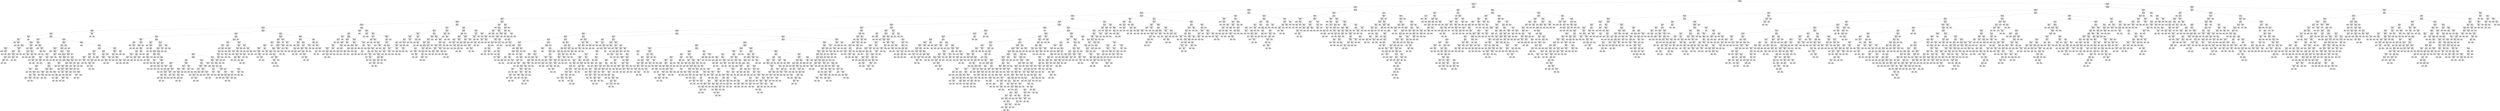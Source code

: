 digraph Tree {
node [shape=box] ;
0 [label="duration <= 473.5\ngini = 0.208\nsamples = 31647\nvalue = [27909, 3738]\nclass = No"] ;
1 [label="poutcome_success <= 0.5\ngini = 0.135\nsamples = 27466\nvalue = [25471, 1995]\nclass = No"] ;
0 -> 1 [labeldistance=2.5, labelangle=45, headlabel="True"] ;
2 [label="age <= 60.5\ngini = 0.104\nsamples = 26607\nvalue = [25137, 1470]\nclass = No"] ;
1 -> 2 ;
3 [label="month_mar <= 0.5\ngini = 0.094\nsamples = 26042\nvalue = [24759, 1283]\nclass = No"] ;
2 -> 3 ;
4 [label="month_oct <= 0.5\ngini = 0.088\nsamples = 25826\nvalue = [24640, 1186]\nclass = No"] ;
3 -> 4 ;
5 [label="duration <= 204.5\ngini = 0.081\nsamples = 25531\nvalue = [24456, 1075]\nclass = No"] ;
4 -> 5 ;
6 [label="month_sep <= 0.5\ngini = 0.037\nsamples = 16719\nvalue = [16403, 316]\nclass = No"] ;
5 -> 6 ;
7 [label="month_apr <= 0.5\ngini = 0.035\nsamples = 16597\nvalue = [16304, 293]\nclass = No"] ;
6 -> 7 ;
8 [label="month_feb <= 0.5\ngini = 0.029\nsamples = 15756\nvalue = [15525, 231]\nclass = No"] ;
7 -> 8 ;
9 [label="duration <= 139.5\ngini = 0.023\nsamples = 14745\nvalue = [14572, 173]\nclass = No"] ;
8 -> 9 ;
10 [label="pdays <= 769.0\ngini = 0.011\nsamples = 10029\nvalue = [9974, 55]\nclass = No"] ;
9 -> 10 ;
11 [label="age <= 20.5\ngini = 0.011\nsamples = 10027\nvalue = [9973, 54]\nclass = No"] ;
10 -> 11 ;
12 [label="month_jul <= 0.5\ngini = 0.231\nsamples = 15\nvalue = [13, 2]\nclass = No"] ;
11 -> 12 ;
13 [label="month_jun <= 0.5\ngini = 0.133\nsamples = 14\nvalue = [13, 1]\nclass = No"] ;
12 -> 13 ;
14 [label="gini = 0.0\nsamples = 11\nvalue = [11, 0]\nclass = No"] ;
13 -> 14 ;
15 [label="campaign <= 1.5\ngini = 0.444\nsamples = 3\nvalue = [2, 1]\nclass = No"] ;
13 -> 15 ;
16 [label="gini = 0.0\nsamples = 1\nvalue = [0, 1]\nclass = Yes"] ;
15 -> 16 ;
17 [label="gini = 0.0\nsamples = 2\nvalue = [2, 0]\nclass = No"] ;
15 -> 17 ;
18 [label="gini = 0.0\nsamples = 1\nvalue = [0, 1]\nclass = Yes"] ;
12 -> 18 ;
19 [label="age <= 28.5\ngini = 0.01\nsamples = 10012\nvalue = [9960, 52]\nclass = No"] ;
11 -> 19 ;
20 [label="month_nov <= 0.5\ngini = 0.039\nsamples = 705\nvalue = [691, 14]\nclass = No"] ;
19 -> 20 ;
21 [label="month_jun <= 0.5\ngini = 0.031\nsamples = 689\nvalue = [678, 11]\nclass = No"] ;
20 -> 21 ;
22 [label="duration <= 115.5\ngini = 0.017\nsamples = 601\nvalue = [596, 5]\nclass = No"] ;
21 -> 22 ;
23 [label="poutcome_other <= 0.5\ngini = 0.004\nsamples = 469\nvalue = [468, 1]\nclass = No"] ;
22 -> 23 ;
24 [label="gini = 0.0\nsamples = 436\nvalue = [436, 0]\nclass = No"] ;
23 -> 24 ;
25 [label="month_jul <= 0.5\ngini = 0.059\nsamples = 33\nvalue = [32, 1]\nclass = No"] ;
23 -> 25 ;
26 [label="gini = 0.0\nsamples = 32\nvalue = [32, 0]\nclass = No"] ;
25 -> 26 ;
27 [label="gini = 0.0\nsamples = 1\nvalue = [0, 1]\nclass = Yes"] ;
25 -> 27 ;
28 [label="job_unemployed <= 0.5\ngini = 0.059\nsamples = 132\nvalue = [128, 4]\nclass = No"] ;
22 -> 28 ;
29 [label="month_aug <= 0.5\ngini = 0.045\nsamples = 129\nvalue = [126, 3]\nclass = No"] ;
28 -> 29 ;
30 [label="age <= 24.5\ngini = 0.017\nsamples = 118\nvalue = [117, 1]\nclass = No"] ;
29 -> 30 ;
31 [label="balance <= 14.0\ngini = 0.153\nsamples = 12\nvalue = [11, 1]\nclass = No"] ;
30 -> 31 ;
32 [label="balance <= -14.0\ngini = 0.444\nsamples = 3\nvalue = [2, 1]\nclass = No"] ;
31 -> 32 ;
33 [label="gini = 0.0\nsamples = 2\nvalue = [2, 0]\nclass = No"] ;
32 -> 33 ;
34 [label="gini = 0.0\nsamples = 1\nvalue = [0, 1]\nclass = Yes"] ;
32 -> 34 ;
35 [label="gini = 0.0\nsamples = 9\nvalue = [9, 0]\nclass = No"] ;
31 -> 35 ;
36 [label="gini = 0.0\nsamples = 106\nvalue = [106, 0]\nclass = No"] ;
30 -> 36 ;
37 [label="job_blue-collar <= 0.5\ngini = 0.298\nsamples = 11\nvalue = [9, 2]\nclass = No"] ;
29 -> 37 ;
38 [label="duration <= 118.5\ngini = 0.18\nsamples = 10\nvalue = [9, 1]\nclass = No"] ;
37 -> 38 ;
39 [label="gini = 0.0\nsamples = 1\nvalue = [0, 1]\nclass = Yes"] ;
38 -> 39 ;
40 [label="gini = 0.0\nsamples = 9\nvalue = [9, 0]\nclass = No"] ;
38 -> 40 ;
41 [label="gini = 0.0\nsamples = 1\nvalue = [0, 1]\nclass = Yes"] ;
37 -> 41 ;
42 [label="age <= 27.0\ngini = 0.444\nsamples = 3\nvalue = [2, 1]\nclass = No"] ;
28 -> 42 ;
43 [label="gini = 0.0\nsamples = 2\nvalue = [2, 0]\nclass = No"] ;
42 -> 43 ;
44 [label="gini = 0.0\nsamples = 1\nvalue = [0, 1]\nclass = Yes"] ;
42 -> 44 ;
45 [label="contact_cellular <= 0.5\ngini = 0.127\nsamples = 88\nvalue = [82, 6]\nclass = No"] ;
21 -> 45 ;
46 [label="gini = 0.0\nsamples = 56\nvalue = [56, 0]\nclass = No"] ;
45 -> 46 ;
47 [label="campaign <= 1.5\ngini = 0.305\nsamples = 32\nvalue = [26, 6]\nclass = No"] ;
45 -> 47 ;
48 [label="duration <= 124.0\ngini = 0.095\nsamples = 20\nvalue = [19, 1]\nclass = No"] ;
47 -> 48 ;
49 [label="gini = 0.0\nsamples = 15\nvalue = [15, 0]\nclass = No"] ;
48 -> 49 ;
50 [label="balance <= 312.0\ngini = 0.32\nsamples = 5\nvalue = [4, 1]\nclass = No"] ;
48 -> 50 ;
51 [label="gini = 0.0\nsamples = 1\nvalue = [0, 1]\nclass = Yes"] ;
50 -> 51 ;
52 [label="gini = 0.0\nsamples = 4\nvalue = [4, 0]\nclass = No"] ;
50 -> 52 ;
53 [label="balance <= 914.5\ngini = 0.486\nsamples = 12\nvalue = [7, 5]\nclass = No"] ;
47 -> 53 ;
54 [label="duration <= 65.0\ngini = 0.408\nsamples = 7\nvalue = [2, 5]\nclass = Yes"] ;
53 -> 54 ;
55 [label="gini = 0.0\nsamples = 1\nvalue = [1, 0]\nclass = No"] ;
54 -> 55 ;
56 [label="campaign <= 2.5\ngini = 0.278\nsamples = 6\nvalue = [1, 5]\nclass = Yes"] ;
54 -> 56 ;
57 [label="gini = 0.0\nsamples = 4\nvalue = [0, 4]\nclass = Yes"] ;
56 -> 57 ;
58 [label="balance <= 299.5\ngini = 0.5\nsamples = 2\nvalue = [1, 1]\nclass = No"] ;
56 -> 58 ;
59 [label="gini = 0.0\nsamples = 1\nvalue = [0, 1]\nclass = Yes"] ;
58 -> 59 ;
60 [label="gini = 0.0\nsamples = 1\nvalue = [1, 0]\nclass = No"] ;
58 -> 60 ;
61 [label="gini = 0.0\nsamples = 5\nvalue = [5, 0]\nclass = No"] ;
53 -> 61 ;
62 [label="education <= 1.5\ngini = 0.305\nsamples = 16\nvalue = [13, 3]\nclass = No"] ;
20 -> 62 ;
63 [label="gini = 0.0\nsamples = 1\nvalue = [0, 1]\nclass = Yes"] ;
62 -> 63 ;
64 [label="duration <= 117.0\ngini = 0.231\nsamples = 15\nvalue = [13, 2]\nclass = No"] ;
62 -> 64 ;
65 [label="gini = 0.0\nsamples = 10\nvalue = [10, 0]\nclass = No"] ;
64 -> 65 ;
66 [label="job_technician <= 0.5\ngini = 0.48\nsamples = 5\nvalue = [3, 2]\nclass = No"] ;
64 -> 66 ;
67 [label="pdays <= 92.5\ngini = 0.444\nsamples = 3\nvalue = [1, 2]\nclass = Yes"] ;
66 -> 67 ;
68 [label="gini = 0.0\nsamples = 2\nvalue = [0, 2]\nclass = Yes"] ;
67 -> 68 ;
69 [label="gini = 0.0\nsamples = 1\nvalue = [1, 0]\nclass = No"] ;
67 -> 69 ;
70 [label="gini = 0.0\nsamples = 2\nvalue = [2, 0]\nclass = No"] ;
66 -> 70 ;
71 [label="pdays <= 46.5\ngini = 0.008\nsamples = 9307\nvalue = [9269, 38]\nclass = No"] ;
19 -> 71 ;
72 [label="month_dec <= 0.5\ngini = 0.005\nsamples = 8223\nvalue = [8201, 22]\nclass = No"] ;
71 -> 72 ;
73 [label="day <= 3.5\ngini = 0.005\nsamples = 8218\nvalue = [8197, 21]\nclass = No"] ;
72 -> 73 ;
74 [label="contact_cellular <= 0.5\ngini = 0.031\nsamples = 255\nvalue = [251, 4]\nclass = No"] ;
73 -> 74 ;
75 [label="gini = 0.0\nsamples = 212\nvalue = [212, 0]\nclass = No"] ;
74 -> 75 ;
76 [label="job_technician <= 0.5\ngini = 0.169\nsamples = 43\nvalue = [39, 4]\nclass = No"] ;
74 -> 76 ;
77 [label="month_nov <= 0.5\ngini = 0.111\nsamples = 34\nvalue = [32, 2]\nclass = No"] ;
76 -> 77 ;
78 [label="job_admin. <= 0.5\ngini = 0.062\nsamples = 31\nvalue = [30, 1]\nclass = No"] ;
77 -> 78 ;
79 [label="gini = 0.0\nsamples = 24\nvalue = [24, 0]\nclass = No"] ;
78 -> 79 ;
80 [label="education <= 2.5\ngini = 0.245\nsamples = 7\nvalue = [6, 1]\nclass = No"] ;
78 -> 80 ;
81 [label="gini = 0.0\nsamples = 6\nvalue = [6, 0]\nclass = No"] ;
80 -> 81 ;
82 [label="gini = 0.0\nsamples = 1\nvalue = [0, 1]\nclass = Yes"] ;
80 -> 82 ;
83 [label="balance <= 1482.5\ngini = 0.444\nsamples = 3\nvalue = [2, 1]\nclass = No"] ;
77 -> 83 ;
84 [label="gini = 0.0\nsamples = 1\nvalue = [0, 1]\nclass = Yes"] ;
83 -> 84 ;
85 [label="gini = 0.0\nsamples = 2\nvalue = [2, 0]\nclass = No"] ;
83 -> 85 ;
86 [label="balance <= 4325.5\ngini = 0.346\nsamples = 9\nvalue = [7, 2]\nclass = No"] ;
76 -> 86 ;
87 [label="duration <= 115.0\ngini = 0.219\nsamples = 8\nvalue = [7, 1]\nclass = No"] ;
86 -> 87 ;
88 [label="gini = 0.0\nsamples = 7\nvalue = [7, 0]\nclass = No"] ;
87 -> 88 ;
89 [label="gini = 0.0\nsamples = 1\nvalue = [0, 1]\nclass = Yes"] ;
87 -> 89 ;
90 [label="gini = 0.0\nsamples = 1\nvalue = [0, 1]\nclass = Yes"] ;
86 -> 90 ;
91 [label="balance <= 7041.0\ngini = 0.004\nsamples = 7963\nvalue = [7946, 17]\nclass = No"] ;
73 -> 91 ;
92 [label="balance <= 150.5\ngini = 0.004\nsamples = 7682\nvalue = [7668, 14]\nclass = No"] ;
91 -> 92 ;
93 [label="gini = 0.0\nsamples = 2836\nvalue = [2836, 0]\nclass = No"] ;
92 -> 93 ;
94 [label="balance <= 151.5\ngini = 0.006\nsamples = 4846\nvalue = [4832, 14]\nclass = No"] ;
92 -> 94 ;
95 [label="month_jul <= 0.5\ngini = 0.219\nsamples = 8\nvalue = [7, 1]\nclass = No"] ;
94 -> 95 ;
96 [label="gini = 0.0\nsamples = 7\nvalue = [7, 0]\nclass = No"] ;
95 -> 96 ;
97 [label="gini = 0.0\nsamples = 1\nvalue = [0, 1]\nclass = Yes"] ;
95 -> 97 ;
98 [label="campaign <= 1.5\ngini = 0.005\nsamples = 4838\nvalue = [4825, 13]\nclass = No"] ;
94 -> 98 ;
99 [label="day <= 30.5\ngini = 0.011\nsamples = 1498\nvalue = [1490, 8]\nclass = No"] ;
98 -> 99 ;
100 [label="age <= 33.5\ngini = 0.009\nsamples = 1492\nvalue = [1485, 7]\nclass = No"] ;
99 -> 100 ;
101 [label="education <= 0.0\ngini = 0.029\nsamples = 274\nvalue = [270, 4]\nclass = No"] ;
100 -> 101 ;
102 [label="contact_cellular <= 0.5\ngini = 0.32\nsamples = 5\nvalue = [4, 1]\nclass = No"] ;
101 -> 102 ;
103 [label="gini = 0.0\nsamples = 1\nvalue = [0, 1]\nclass = Yes"] ;
102 -> 103 ;
104 [label="gini = 0.0\nsamples = 4\nvalue = [4, 0]\nclass = No"] ;
102 -> 104 ;
105 [label="day <= 15.5\ngini = 0.022\nsamples = 269\nvalue = [266, 3]\nclass = No"] ;
101 -> 105 ;
106 [label="month_nov <= 0.5\ngini = 0.058\nsamples = 101\nvalue = [98, 3]\nclass = No"] ;
105 -> 106 ;
107 [label="day <= 14.5\ngini = 0.021\nsamples = 96\nvalue = [95, 1]\nclass = No"] ;
106 -> 107 ;
108 [label="gini = 0.0\nsamples = 87\nvalue = [87, 0]\nclass = No"] ;
107 -> 108 ;
109 [label="job_management <= 0.5\ngini = 0.198\nsamples = 9\nvalue = [8, 1]\nclass = No"] ;
107 -> 109 ;
110 [label="gini = 0.0\nsamples = 8\nvalue = [8, 0]\nclass = No"] ;
109 -> 110 ;
111 [label="gini = 0.0\nsamples = 1\nvalue = [0, 1]\nclass = Yes"] ;
109 -> 111 ;
112 [label="job_blue-collar <= 0.5\ngini = 0.48\nsamples = 5\nvalue = [3, 2]\nclass = No"] ;
106 -> 112 ;
113 [label="gini = 0.0\nsamples = 3\nvalue = [3, 0]\nclass = No"] ;
112 -> 113 ;
114 [label="gini = 0.0\nsamples = 2\nvalue = [0, 2]\nclass = Yes"] ;
112 -> 114 ;
115 [label="gini = 0.0\nsamples = 168\nvalue = [168, 0]\nclass = No"] ;
105 -> 115 ;
116 [label="balance <= 196.5\ngini = 0.005\nsamples = 1218\nvalue = [1215, 3]\nclass = No"] ;
100 -> 116 ;
117 [label="balance <= 195.5\ngini = 0.057\nsamples = 68\nvalue = [66, 2]\nclass = No"] ;
116 -> 117 ;
118 [label="contact_telephone <= 0.5\ngini = 0.031\nsamples = 64\nvalue = [63, 1]\nclass = No"] ;
117 -> 118 ;
119 [label="gini = 0.0\nsamples = 60\nvalue = [60, 0]\nclass = No"] ;
118 -> 119 ;
120 [label="duration <= 41.5\ngini = 0.375\nsamples = 4\nvalue = [3, 1]\nclass = No"] ;
118 -> 120 ;
121 [label="gini = 0.0\nsamples = 1\nvalue = [0, 1]\nclass = Yes"] ;
120 -> 121 ;
122 [label="gini = 0.0\nsamples = 3\nvalue = [3, 0]\nclass = No"] ;
120 -> 122 ;
123 [label="day <= 20.5\ngini = 0.375\nsamples = 4\nvalue = [3, 1]\nclass = No"] ;
117 -> 123 ;
124 [label="gini = 0.0\nsamples = 3\nvalue = [3, 0]\nclass = No"] ;
123 -> 124 ;
125 [label="gini = 0.0\nsamples = 1\nvalue = [0, 1]\nclass = Yes"] ;
123 -> 125 ;
126 [label="job_admin. <= 0.5\ngini = 0.002\nsamples = 1150\nvalue = [1149, 1]\nclass = No"] ;
116 -> 126 ;
127 [label="gini = 0.0\nsamples = 996\nvalue = [996, 0]\nclass = No"] ;
126 -> 127 ;
128 [label="education <= 2.5\ngini = 0.013\nsamples = 154\nvalue = [153, 1]\nclass = No"] ;
126 -> 128 ;
129 [label="gini = 0.0\nsamples = 141\nvalue = [141, 0]\nclass = No"] ;
128 -> 129 ;
130 [label="age <= 39.5\ngini = 0.142\nsamples = 13\nvalue = [12, 1]\nclass = No"] ;
128 -> 130 ;
131 [label="gini = 0.0\nsamples = 10\nvalue = [10, 0]\nclass = No"] ;
130 -> 131 ;
132 [label="duration <= 86.0\ngini = 0.444\nsamples = 3\nvalue = [2, 1]\nclass = No"] ;
130 -> 132 ;
133 [label="gini = 0.0\nsamples = 1\nvalue = [0, 1]\nclass = Yes"] ;
132 -> 133 ;
134 [label="gini = 0.0\nsamples = 2\nvalue = [2, 0]\nclass = No"] ;
132 -> 134 ;
135 [label="job_admin. <= 0.5\ngini = 0.278\nsamples = 6\nvalue = [5, 1]\nclass = No"] ;
99 -> 135 ;
136 [label="gini = 0.0\nsamples = 5\nvalue = [5, 0]\nclass = No"] ;
135 -> 136 ;
137 [label="gini = 0.0\nsamples = 1\nvalue = [0, 1]\nclass = Yes"] ;
135 -> 137 ;
138 [label="month_jan <= 0.5\ngini = 0.003\nsamples = 3340\nvalue = [3335, 5]\nclass = No"] ;
98 -> 138 ;
139 [label="day <= 4.5\ngini = 0.002\nsamples = 3298\nvalue = [3294, 4]\nclass = No"] ;
138 -> 139 ;
140 [label="job_admin. <= 0.5\ngini = 0.032\nsamples = 61\nvalue = [60, 1]\nclass = No"] ;
139 -> 140 ;
141 [label="gini = 0.0\nsamples = 52\nvalue = [52, 0]\nclass = No"] ;
140 -> 141 ;
142 [label="balance <= 1599.0\ngini = 0.198\nsamples = 9\nvalue = [8, 1]\nclass = No"] ;
140 -> 142 ;
143 [label="gini = 0.0\nsamples = 7\nvalue = [7, 0]\nclass = No"] ;
142 -> 143 ;
144 [label="month_aug <= 0.5\ngini = 0.5\nsamples = 2\nvalue = [1, 1]\nclass = No"] ;
142 -> 144 ;
145 [label="gini = 0.0\nsamples = 1\nvalue = [0, 1]\nclass = Yes"] ;
144 -> 145 ;
146 [label="gini = 0.0\nsamples = 1\nvalue = [1, 0]\nclass = No"] ;
144 -> 146 ;
147 [label="day <= 8.5\ngini = 0.002\nsamples = 3237\nvalue = [3234, 3]\nclass = No"] ;
139 -> 147 ;
148 [label="balance <= 297.0\ngini = 0.008\nsamples = 475\nvalue = [473, 2]\nclass = No"] ;
147 -> 148 ;
149 [label="balance <= 293.5\ngini = 0.043\nsamples = 91\nvalue = [89, 2]\nclass = No"] ;
148 -> 149 ;
150 [label="age <= 31.5\ngini = 0.022\nsamples = 90\nvalue = [89, 1]\nclass = No"] ;
149 -> 150 ;
151 [label="job_technician <= 0.5\ngini = 0.198\nsamples = 9\nvalue = [8, 1]\nclass = No"] ;
150 -> 151 ;
152 [label="gini = 0.0\nsamples = 8\nvalue = [8, 0]\nclass = No"] ;
151 -> 152 ;
153 [label="gini = 0.0\nsamples = 1\nvalue = [0, 1]\nclass = Yes"] ;
151 -> 153 ;
154 [label="gini = 0.0\nsamples = 81\nvalue = [81, 0]\nclass = No"] ;
150 -> 154 ;
155 [label="gini = 0.0\nsamples = 1\nvalue = [0, 1]\nclass = Yes"] ;
149 -> 155 ;
156 [label="gini = 0.0\nsamples = 384\nvalue = [384, 0]\nclass = No"] ;
148 -> 156 ;
157 [label="balance <= 2668.5\ngini = 0.001\nsamples = 2762\nvalue = [2761, 1]\nclass = No"] ;
147 -> 157 ;
158 [label="gini = 0.0\nsamples = 2295\nvalue = [2295, 0]\nclass = No"] ;
157 -> 158 ;
159 [label="balance <= 2672.5\ngini = 0.004\nsamples = 467\nvalue = [466, 1]\nclass = No"] ;
157 -> 159 ;
160 [label="job_technician <= 0.5\ngini = 0.5\nsamples = 2\nvalue = [1, 1]\nclass = No"] ;
159 -> 160 ;
161 [label="gini = 0.0\nsamples = 1\nvalue = [0, 1]\nclass = Yes"] ;
160 -> 161 ;
162 [label="gini = 0.0\nsamples = 1\nvalue = [1, 0]\nclass = No"] ;
160 -> 162 ;
163 [label="gini = 0.0\nsamples = 465\nvalue = [465, 0]\nclass = No"] ;
159 -> 163 ;
164 [label="duration <= 129.0\ngini = 0.046\nsamples = 42\nvalue = [41, 1]\nclass = No"] ;
138 -> 164 ;
165 [label="gini = 0.0\nsamples = 40\nvalue = [40, 0]\nclass = No"] ;
164 -> 165 ;
166 [label="education <= 2.5\ngini = 0.5\nsamples = 2\nvalue = [1, 1]\nclass = No"] ;
164 -> 166 ;
167 [label="gini = 0.0\nsamples = 1\nvalue = [1, 0]\nclass = No"] ;
166 -> 167 ;
168 [label="gini = 0.0\nsamples = 1\nvalue = [0, 1]\nclass = Yes"] ;
166 -> 168 ;
169 [label="month_jan <= 0.5\ngini = 0.021\nsamples = 281\nvalue = [278, 3]\nclass = No"] ;
91 -> 169 ;
170 [label="balance <= 7056.5\ngini = 0.014\nsamples = 280\nvalue = [278, 2]\nclass = No"] ;
169 -> 170 ;
171 [label="gini = 0.0\nsamples = 1\nvalue = [0, 1]\nclass = Yes"] ;
170 -> 171 ;
172 [label="day <= 11.5\ngini = 0.007\nsamples = 279\nvalue = [278, 1]\nclass = No"] ;
170 -> 172 ;
173 [label="month_nov <= 0.5\ngini = 0.029\nsamples = 69\nvalue = [68, 1]\nclass = No"] ;
172 -> 173 ;
174 [label="gini = 0.0\nsamples = 67\nvalue = [67, 0]\nclass = No"] ;
173 -> 174 ;
175 [label="day <= 10.5\ngini = 0.5\nsamples = 2\nvalue = [1, 1]\nclass = No"] ;
173 -> 175 ;
176 [label="gini = 0.0\nsamples = 1\nvalue = [1, 0]\nclass = No"] ;
175 -> 176 ;
177 [label="gini = 0.0\nsamples = 1\nvalue = [0, 1]\nclass = Yes"] ;
175 -> 177 ;
178 [label="gini = 0.0\nsamples = 210\nvalue = [210, 0]\nclass = No"] ;
172 -> 178 ;
179 [label="gini = 0.0\nsamples = 1\nvalue = [0, 1]\nclass = Yes"] ;
169 -> 179 ;
180 [label="day <= 17.0\ngini = 0.32\nsamples = 5\nvalue = [4, 1]\nclass = No"] ;
72 -> 180 ;
181 [label="gini = 0.0\nsamples = 4\nvalue = [4, 0]\nclass = No"] ;
180 -> 181 ;
182 [label="gini = 0.0\nsamples = 1\nvalue = [0, 1]\nclass = Yes"] ;
180 -> 182 ;
183 [label="pdays <= 49.5\ngini = 0.029\nsamples = 1084\nvalue = [1068, 16]\nclass = No"] ;
71 -> 183 ;
184 [label="gini = 0.0\nsamples = 1\nvalue = [0, 1]\nclass = Yes"] ;
183 -> 184 ;
185 [label="housing <= 0.5\ngini = 0.027\nsamples = 1083\nvalue = [1068, 15]\nclass = No"] ;
183 -> 185 ;
186 [label="day <= 12.5\ngini = 0.095\nsamples = 240\nvalue = [228, 12]\nclass = No"] ;
185 -> 186 ;
187 [label="month_nov <= 0.5\ngini = 0.234\nsamples = 74\nvalue = [64, 10]\nclass = No"] ;
186 -> 187 ;
188 [label="pdays <= 282.5\ngini = 0.142\nsamples = 65\nvalue = [60, 5]\nclass = No"] ;
187 -> 188 ;
189 [label="job_housemaid <= 0.5\ngini = 0.044\nsamples = 44\nvalue = [43, 1]\nclass = No"] ;
188 -> 189 ;
190 [label="gini = 0.0\nsamples = 41\nvalue = [41, 0]\nclass = No"] ;
189 -> 190 ;
191 [label="marital_married <= 0.5\ngini = 0.444\nsamples = 3\nvalue = [2, 1]\nclass = No"] ;
189 -> 191 ;
192 [label="gini = 0.0\nsamples = 1\nvalue = [0, 1]\nclass = Yes"] ;
191 -> 192 ;
193 [label="gini = 0.0\nsamples = 2\nvalue = [2, 0]\nclass = No"] ;
191 -> 193 ;
194 [label="pdays <= 300.5\ngini = 0.308\nsamples = 21\nvalue = [17, 4]\nclass = No"] ;
188 -> 194 ;
195 [label="gini = 0.0\nsamples = 2\nvalue = [0, 2]\nclass = Yes"] ;
194 -> 195 ;
196 [label="campaign <= 6.0\ngini = 0.188\nsamples = 19\nvalue = [17, 2]\nclass = No"] ;
194 -> 196 ;
197 [label="month_aug <= 0.5\ngini = 0.105\nsamples = 18\nvalue = [17, 1]\nclass = No"] ;
196 -> 197 ;
198 [label="gini = 0.0\nsamples = 16\nvalue = [16, 0]\nclass = No"] ;
197 -> 198 ;
199 [label="day <= 6.0\ngini = 0.5\nsamples = 2\nvalue = [1, 1]\nclass = No"] ;
197 -> 199 ;
200 [label="gini = 0.0\nsamples = 1\nvalue = [1, 0]\nclass = No"] ;
199 -> 200 ;
201 [label="gini = 0.0\nsamples = 1\nvalue = [0, 1]\nclass = Yes"] ;
199 -> 201 ;
202 [label="gini = 0.0\nsamples = 1\nvalue = [0, 1]\nclass = Yes"] ;
196 -> 202 ;
203 [label="balance <= 1028.0\ngini = 0.494\nsamples = 9\nvalue = [4, 5]\nclass = Yes"] ;
187 -> 203 ;
204 [label="gini = 0.0\nsamples = 3\nvalue = [3, 0]\nclass = No"] ;
203 -> 204 ;
205 [label="previous <= 5.5\ngini = 0.278\nsamples = 6\nvalue = [1, 5]\nclass = Yes"] ;
203 -> 205 ;
206 [label="gini = 0.0\nsamples = 5\nvalue = [0, 5]\nclass = Yes"] ;
205 -> 206 ;
207 [label="gini = 0.0\nsamples = 1\nvalue = [1, 0]\nclass = No"] ;
205 -> 207 ;
208 [label="age <= 33.5\ngini = 0.024\nsamples = 166\nvalue = [164, 2]\nclass = No"] ;
186 -> 208 ;
209 [label="duration <= 128.0\ngini = 0.111\nsamples = 34\nvalue = [32, 2]\nclass = No"] ;
208 -> 209 ;
210 [label="job_technician <= 0.5\ngini = 0.061\nsamples = 32\nvalue = [31, 1]\nclass = No"] ;
209 -> 210 ;
211 [label="gini = 0.0\nsamples = 27\nvalue = [27, 0]\nclass = No"] ;
210 -> 211 ;
212 [label="month_may <= 0.5\ngini = 0.32\nsamples = 5\nvalue = [4, 1]\nclass = No"] ;
210 -> 212 ;
213 [label="gini = 0.0\nsamples = 4\nvalue = [4, 0]\nclass = No"] ;
212 -> 213 ;
214 [label="gini = 0.0\nsamples = 1\nvalue = [0, 1]\nclass = Yes"] ;
212 -> 214 ;
215 [label="job_admin. <= 0.5\ngini = 0.5\nsamples = 2\nvalue = [1, 1]\nclass = No"] ;
209 -> 215 ;
216 [label="gini = 0.0\nsamples = 1\nvalue = [1, 0]\nclass = No"] ;
215 -> 216 ;
217 [label="gini = 0.0\nsamples = 1\nvalue = [0, 1]\nclass = Yes"] ;
215 -> 217 ;
218 [label="gini = 0.0\nsamples = 132\nvalue = [132, 0]\nclass = No"] ;
208 -> 218 ;
219 [label="balance <= 9687.0\ngini = 0.007\nsamples = 843\nvalue = [840, 3]\nclass = No"] ;
185 -> 219 ;
220 [label="contact_cellular <= 0.5\ngini = 0.005\nsamples = 829\nvalue = [827, 2]\nclass = No"] ;
219 -> 220 ;
221 [label="age <= 29.5\ngini = 0.045\nsamples = 87\nvalue = [85, 2]\nclass = No"] ;
220 -> 221 ;
222 [label="gini = 0.0\nsamples = 1\nvalue = [0, 1]\nclass = Yes"] ;
221 -> 222 ;
223 [label="job_admin. <= 0.5\ngini = 0.023\nsamples = 86\nvalue = [85, 1]\nclass = No"] ;
221 -> 223 ;
224 [label="gini = 0.0\nsamples = 78\nvalue = [78, 0]\nclass = No"] ;
223 -> 224 ;
225 [label="month_nov <= 0.5\ngini = 0.219\nsamples = 8\nvalue = [7, 1]\nclass = No"] ;
223 -> 225 ;
226 [label="gini = 0.0\nsamples = 7\nvalue = [7, 0]\nclass = No"] ;
225 -> 226 ;
227 [label="gini = 0.0\nsamples = 1\nvalue = [0, 1]\nclass = Yes"] ;
225 -> 227 ;
228 [label="gini = 0.0\nsamples = 742\nvalue = [742, 0]\nclass = No"] ;
220 -> 228 ;
229 [label="age <= 53.0\ngini = 0.133\nsamples = 14\nvalue = [13, 1]\nclass = No"] ;
219 -> 229 ;
230 [label="gini = 0.0\nsamples = 13\nvalue = [13, 0]\nclass = No"] ;
229 -> 230 ;
231 [label="gini = 0.0\nsamples = 1\nvalue = [0, 1]\nclass = Yes"] ;
229 -> 231 ;
232 [label="marital_divorced <= 0.5\ngini = 0.5\nsamples = 2\nvalue = [1, 1]\nclass = No"] ;
10 -> 232 ;
233 [label="gini = 0.0\nsamples = 1\nvalue = [0, 1]\nclass = Yes"] ;
232 -> 233 ;
234 [label="gini = 0.0\nsamples = 1\nvalue = [1, 0]\nclass = No"] ;
232 -> 234 ;
235 [label="housing <= 0.5\ngini = 0.049\nsamples = 4716\nvalue = [4598, 118]\nclass = No"] ;
9 -> 235 ;
236 [label="pdays <= 41.5\ngini = 0.092\nsamples = 1885\nvalue = [1794, 91]\nclass = No"] ;
235 -> 236 ;
237 [label="day <= 3.5\ngini = 0.072\nsamples = 1757\nvalue = [1691, 66]\nclass = No"] ;
236 -> 237 ;
238 [label="contact_cellular <= 0.5\ngini = 0.353\nsamples = 70\nvalue = [54, 16]\nclass = No"] ;
237 -> 238 ;
239 [label="age <= 55.0\ngini = 0.056\nsamples = 35\nvalue = [34, 1]\nclass = No"] ;
238 -> 239 ;
240 [label="gini = 0.0\nsamples = 32\nvalue = [32, 0]\nclass = No"] ;
239 -> 240 ;
241 [label="balance <= 1037.5\ngini = 0.444\nsamples = 3\nvalue = [2, 1]\nclass = No"] ;
239 -> 241 ;
242 [label="gini = 0.0\nsamples = 2\nvalue = [2, 0]\nclass = No"] ;
241 -> 242 ;
243 [label="gini = 0.0\nsamples = 1\nvalue = [0, 1]\nclass = Yes"] ;
241 -> 243 ;
244 [label="job_blue-collar <= 0.5\ngini = 0.49\nsamples = 35\nvalue = [20, 15]\nclass = No"] ;
238 -> 244 ;
245 [label="duration <= 142.0\ngini = 0.469\nsamples = 32\nvalue = [20, 12]\nclass = No"] ;
244 -> 245 ;
246 [label="gini = 0.0\nsamples = 2\nvalue = [0, 2]\nclass = Yes"] ;
245 -> 246 ;
247 [label="job_services <= 0.5\ngini = 0.444\nsamples = 30\nvalue = [20, 10]\nclass = No"] ;
245 -> 247 ;
248 [label="age <= 49.5\ngini = 0.393\nsamples = 26\nvalue = [19, 7]\nclass = No"] ;
247 -> 248 ;
249 [label="job_unemployed <= 0.5\ngini = 0.219\nsamples = 16\nvalue = [14, 2]\nclass = No"] ;
248 -> 249 ;
250 [label="duration <= 151.5\ngini = 0.124\nsamples = 15\nvalue = [14, 1]\nclass = No"] ;
249 -> 250 ;
251 [label="balance <= 407.0\ngini = 0.5\nsamples = 2\nvalue = [1, 1]\nclass = No"] ;
250 -> 251 ;
252 [label="gini = 0.0\nsamples = 1\nvalue = [0, 1]\nclass = Yes"] ;
251 -> 252 ;
253 [label="gini = 0.0\nsamples = 1\nvalue = [1, 0]\nclass = No"] ;
251 -> 253 ;
254 [label="gini = 0.0\nsamples = 13\nvalue = [13, 0]\nclass = No"] ;
250 -> 254 ;
255 [label="gini = 0.0\nsamples = 1\nvalue = [0, 1]\nclass = Yes"] ;
249 -> 255 ;
256 [label="age <= 55.5\ngini = 0.5\nsamples = 10\nvalue = [5, 5]\nclass = No"] ;
248 -> 256 ;
257 [label="month_jun <= 0.5\ngini = 0.32\nsamples = 5\nvalue = [1, 4]\nclass = Yes"] ;
256 -> 257 ;
258 [label="gini = 0.0\nsamples = 1\nvalue = [1, 0]\nclass = No"] ;
257 -> 258 ;
259 [label="gini = 0.0\nsamples = 4\nvalue = [0, 4]\nclass = Yes"] ;
257 -> 259 ;
260 [label="month_nov <= 0.5\ngini = 0.32\nsamples = 5\nvalue = [4, 1]\nclass = No"] ;
256 -> 260 ;
261 [label="gini = 0.0\nsamples = 4\nvalue = [4, 0]\nclass = No"] ;
260 -> 261 ;
262 [label="gini = 0.0\nsamples = 1\nvalue = [0, 1]\nclass = Yes"] ;
260 -> 262 ;
263 [label="age <= 38.5\ngini = 0.375\nsamples = 4\nvalue = [1, 3]\nclass = Yes"] ;
247 -> 263 ;
264 [label="gini = 0.0\nsamples = 3\nvalue = [0, 3]\nclass = Yes"] ;
263 -> 264 ;
265 [label="gini = 0.0\nsamples = 1\nvalue = [1, 0]\nclass = No"] ;
263 -> 265 ;
266 [label="gini = 0.0\nsamples = 3\nvalue = [0, 3]\nclass = Yes"] ;
244 -> 266 ;
267 [label="age <= 22.5\ngini = 0.058\nsamples = 1687\nvalue = [1637, 50]\nclass = No"] ;
237 -> 267 ;
268 [label="balance <= 66.0\ngini = 0.496\nsamples = 11\nvalue = [5, 6]\nclass = Yes"] ;
267 -> 268 ;
269 [label="gini = 0.0\nsamples = 2\nvalue = [2, 0]\nclass = No"] ;
268 -> 269 ;
270 [label="balance <= 315.5\ngini = 0.444\nsamples = 9\nvalue = [3, 6]\nclass = Yes"] ;
268 -> 270 ;
271 [label="gini = 0.0\nsamples = 4\nvalue = [0, 4]\nclass = Yes"] ;
270 -> 271 ;
272 [label="age <= 21.5\ngini = 0.48\nsamples = 5\nvalue = [3, 2]\nclass = No"] ;
270 -> 272 ;
273 [label="gini = 0.0\nsamples = 2\nvalue = [0, 2]\nclass = Yes"] ;
272 -> 273 ;
274 [label="gini = 0.0\nsamples = 3\nvalue = [3, 0]\nclass = No"] ;
272 -> 274 ;
275 [label="balance <= 17762.0\ngini = 0.051\nsamples = 1676\nvalue = [1632, 44]\nclass = No"] ;
267 -> 275 ;
276 [label="month_dec <= 0.5\ngini = 0.048\nsamples = 1664\nvalue = [1623, 41]\nclass = No"] ;
275 -> 276 ;
277 [label="balance <= 155.5\ngini = 0.047\nsamples = 1662\nvalue = [1622, 40]\nclass = No"] ;
276 -> 277 ;
278 [label="month_jan <= 0.5\ngini = 0.007\nsamples = 600\nvalue = [598, 2]\nclass = No"] ;
277 -> 278 ;
279 [label="age <= 58.5\ngini = 0.003\nsamples = 571\nvalue = [570, 1]\nclass = No"] ;
278 -> 279 ;
280 [label="gini = 0.0\nsamples = 537\nvalue = [537, 0]\nclass = No"] ;
279 -> 280 ;
281 [label="job_admin. <= 0.5\ngini = 0.057\nsamples = 34\nvalue = [33, 1]\nclass = No"] ;
279 -> 281 ;
282 [label="gini = 0.0\nsamples = 31\nvalue = [31, 0]\nclass = No"] ;
281 -> 282 ;
283 [label="age <= 59.5\ngini = 0.444\nsamples = 3\nvalue = [2, 1]\nclass = No"] ;
281 -> 283 ;
284 [label="gini = 0.0\nsamples = 1\nvalue = [0, 1]\nclass = Yes"] ;
283 -> 284 ;
285 [label="gini = 0.0\nsamples = 2\nvalue = [2, 0]\nclass = No"] ;
283 -> 285 ;
286 [label="campaign <= 5.5\ngini = 0.067\nsamples = 29\nvalue = [28, 1]\nclass = No"] ;
278 -> 286 ;
287 [label="gini = 0.0\nsamples = 28\nvalue = [28, 0]\nclass = No"] ;
286 -> 287 ;
288 [label="gini = 0.0\nsamples = 1\nvalue = [0, 1]\nclass = Yes"] ;
286 -> 288 ;
289 [label="age <= 28.5\ngini = 0.069\nsamples = 1062\nvalue = [1024, 38]\nclass = No"] ;
277 -> 289 ;
290 [label="balance <= 170.5\ngini = 0.231\nsamples = 60\nvalue = [52, 8]\nclass = No"] ;
289 -> 290 ;
291 [label="gini = 0.0\nsamples = 2\nvalue = [0, 2]\nclass = Yes"] ;
290 -> 291 ;
292 [label="day <= 6.0\ngini = 0.185\nsamples = 58\nvalue = [52, 6]\nclass = No"] ;
290 -> 292 ;
293 [label="duration <= 178.0\ngini = 0.5\nsamples = 6\nvalue = [3, 3]\nclass = No"] ;
292 -> 293 ;
294 [label="gini = 0.0\nsamples = 3\nvalue = [3, 0]\nclass = No"] ;
293 -> 294 ;
295 [label="gini = 0.0\nsamples = 3\nvalue = [0, 3]\nclass = Yes"] ;
293 -> 295 ;
296 [label="job_management <= 0.5\ngini = 0.109\nsamples = 52\nvalue = [49, 3]\nclass = No"] ;
292 -> 296 ;
297 [label="duration <= 146.5\ngini = 0.05\nsamples = 39\nvalue = [38, 1]\nclass = No"] ;
296 -> 297 ;
298 [label="age <= 25.5\ngini = 0.5\nsamples = 2\nvalue = [1, 1]\nclass = No"] ;
297 -> 298 ;
299 [label="gini = 0.0\nsamples = 1\nvalue = [1, 0]\nclass = No"] ;
298 -> 299 ;
300 [label="gini = 0.0\nsamples = 1\nvalue = [0, 1]\nclass = Yes"] ;
298 -> 300 ;
301 [label="gini = 0.0\nsamples = 37\nvalue = [37, 0]\nclass = No"] ;
297 -> 301 ;
302 [label="month_aug <= 0.5\ngini = 0.26\nsamples = 13\nvalue = [11, 2]\nclass = No"] ;
296 -> 302 ;
303 [label="education <= 2.5\ngini = 0.153\nsamples = 12\nvalue = [11, 1]\nclass = No"] ;
302 -> 303 ;
304 [label="gini = 0.0\nsamples = 1\nvalue = [0, 1]\nclass = Yes"] ;
303 -> 304 ;
305 [label="gini = 0.0\nsamples = 11\nvalue = [11, 0]\nclass = No"] ;
303 -> 305 ;
306 [label="gini = 0.0\nsamples = 1\nvalue = [0, 1]\nclass = Yes"] ;
302 -> 306 ;
307 [label="campaign <= 2.5\ngini = 0.058\nsamples = 1002\nvalue = [972, 30]\nclass = No"] ;
289 -> 307 ;
308 [label="education <= 2.5\ngini = 0.085\nsamples = 632\nvalue = [604, 28]\nclass = No"] ;
307 -> 308 ;
309 [label="age <= 37.5\ngini = 0.054\nsamples = 433\nvalue = [421, 12]\nclass = No"] ;
308 -> 309 ;
310 [label="education <= 0.0\ngini = 0.124\nsamples = 105\nvalue = [98, 7]\nclass = No"] ;
309 -> 310 ;
311 [label="balance <= 305.5\ngini = 0.48\nsamples = 5\nvalue = [3, 2]\nclass = No"] ;
310 -> 311 ;
312 [label="gini = 0.0\nsamples = 2\nvalue = [0, 2]\nclass = Yes"] ;
311 -> 312 ;
313 [label="gini = 0.0\nsamples = 3\nvalue = [3, 0]\nclass = No"] ;
311 -> 313 ;
314 [label="day <= 5.5\ngini = 0.095\nsamples = 100\nvalue = [95, 5]\nclass = No"] ;
310 -> 314 ;
315 [label="loan <= 0.5\ngini = 0.375\nsamples = 4\nvalue = [3, 1]\nclass = No"] ;
314 -> 315 ;
316 [label="gini = 0.0\nsamples = 3\nvalue = [3, 0]\nclass = No"] ;
315 -> 316 ;
317 [label="gini = 0.0\nsamples = 1\nvalue = [0, 1]\nclass = Yes"] ;
315 -> 317 ;
318 [label="duration <= 150.5\ngini = 0.08\nsamples = 96\nvalue = [92, 4]\nclass = No"] ;
314 -> 318 ;
319 [label="duration <= 149.5\ngini = 0.204\nsamples = 26\nvalue = [23, 3]\nclass = No"] ;
318 -> 319 ;
320 [label="month_jan <= 0.5\ngini = 0.087\nsamples = 22\nvalue = [21, 1]\nclass = No"] ;
319 -> 320 ;
321 [label="gini = 0.0\nsamples = 20\nvalue = [20, 0]\nclass = No"] ;
320 -> 321 ;
322 [label="day <= 28.0\ngini = 0.5\nsamples = 2\nvalue = [1, 1]\nclass = No"] ;
320 -> 322 ;
323 [label="gini = 0.0\nsamples = 1\nvalue = [0, 1]\nclass = Yes"] ;
322 -> 323 ;
324 [label="gini = 0.0\nsamples = 1\nvalue = [1, 0]\nclass = No"] ;
322 -> 324 ;
325 [label="age <= 32.5\ngini = 0.5\nsamples = 4\nvalue = [2, 2]\nclass = No"] ;
319 -> 325 ;
326 [label="gini = 0.0\nsamples = 2\nvalue = [2, 0]\nclass = No"] ;
325 -> 326 ;
327 [label="gini = 0.0\nsamples = 2\nvalue = [0, 2]\nclass = Yes"] ;
325 -> 327 ;
328 [label="marital_divorced <= 0.5\ngini = 0.028\nsamples = 70\nvalue = [69, 1]\nclass = No"] ;
318 -> 328 ;
329 [label="gini = 0.0\nsamples = 65\nvalue = [65, 0]\nclass = No"] ;
328 -> 329 ;
330 [label="duration <= 185.5\ngini = 0.32\nsamples = 5\nvalue = [4, 1]\nclass = No"] ;
328 -> 330 ;
331 [label="gini = 0.0\nsamples = 4\nvalue = [4, 0]\nclass = No"] ;
330 -> 331 ;
332 [label="gini = 0.0\nsamples = 1\nvalue = [0, 1]\nclass = Yes"] ;
330 -> 332 ;
333 [label="contact_telephone <= 0.5\ngini = 0.03\nsamples = 328\nvalue = [323, 5]\nclass = No"] ;
309 -> 333 ;
334 [label="balance <= 10413.0\ngini = 0.02\nsamples = 304\nvalue = [301, 3]\nclass = No"] ;
333 -> 334 ;
335 [label="duration <= 192.5\ngini = 0.013\nsamples = 298\nvalue = [296, 2]\nclass = No"] ;
334 -> 335 ;
336 [label="gini = 0.0\nsamples = 263\nvalue = [263, 0]\nclass = No"] ;
335 -> 336 ;
337 [label="duration <= 195.0\ngini = 0.108\nsamples = 35\nvalue = [33, 2]\nclass = No"] ;
335 -> 337 ;
338 [label="balance <= 2007.5\ngini = 0.444\nsamples = 6\nvalue = [4, 2]\nclass = No"] ;
337 -> 338 ;
339 [label="loan <= 0.5\ngini = 0.444\nsamples = 3\nvalue = [1, 2]\nclass = Yes"] ;
338 -> 339 ;
340 [label="gini = 0.0\nsamples = 2\nvalue = [0, 2]\nclass = Yes"] ;
339 -> 340 ;
341 [label="gini = 0.0\nsamples = 1\nvalue = [1, 0]\nclass = No"] ;
339 -> 341 ;
342 [label="gini = 0.0\nsamples = 3\nvalue = [3, 0]\nclass = No"] ;
338 -> 342 ;
343 [label="gini = 0.0\nsamples = 29\nvalue = [29, 0]\nclass = No"] ;
337 -> 343 ;
344 [label="job_admin. <= 0.5\ngini = 0.278\nsamples = 6\nvalue = [5, 1]\nclass = No"] ;
334 -> 344 ;
345 [label="gini = 0.0\nsamples = 5\nvalue = [5, 0]\nclass = No"] ;
344 -> 345 ;
346 [label="gini = 0.0\nsamples = 1\nvalue = [0, 1]\nclass = Yes"] ;
344 -> 346 ;
347 [label="day <= 15.5\ngini = 0.153\nsamples = 24\nvalue = [22, 2]\nclass = No"] ;
333 -> 347 ;
348 [label="month_nov <= 0.5\ngini = 0.444\nsamples = 6\nvalue = [4, 2]\nclass = No"] ;
347 -> 348 ;
349 [label="gini = 0.0\nsamples = 4\nvalue = [4, 0]\nclass = No"] ;
348 -> 349 ;
350 [label="gini = 0.0\nsamples = 2\nvalue = [0, 2]\nclass = Yes"] ;
348 -> 350 ;
351 [label="gini = 0.0\nsamples = 18\nvalue = [18, 0]\nclass = No"] ;
347 -> 351 ;
352 [label="month_jun <= 0.5\ngini = 0.148\nsamples = 199\nvalue = [183, 16]\nclass = No"] ;
308 -> 352 ;
353 [label="duration <= 181.0\ngini = 0.11\nsamples = 171\nvalue = [161, 10]\nclass = No"] ;
352 -> 353 ;
354 [label="job_technician <= 0.5\ngini = 0.048\nsamples = 122\nvalue = [119, 3]\nclass = No"] ;
353 -> 354 ;
355 [label="month_aug <= 0.5\ngini = 0.02\nsamples = 98\nvalue = [97, 1]\nclass = No"] ;
354 -> 355 ;
356 [label="gini = 0.0\nsamples = 60\nvalue = [60, 0]\nclass = No"] ;
355 -> 356 ;
357 [label="day <= 13.0\ngini = 0.051\nsamples = 38\nvalue = [37, 1]\nclass = No"] ;
355 -> 357 ;
358 [label="gini = 0.0\nsamples = 23\nvalue = [23, 0]\nclass = No"] ;
357 -> 358 ;
359 [label="balance <= 1071.5\ngini = 0.124\nsamples = 15\nvalue = [14, 1]\nclass = No"] ;
357 -> 359 ;
360 [label="gini = 0.0\nsamples = 9\nvalue = [9, 0]\nclass = No"] ;
359 -> 360 ;
361 [label="balance <= 1358.5\ngini = 0.278\nsamples = 6\nvalue = [5, 1]\nclass = No"] ;
359 -> 361 ;
362 [label="gini = 0.0\nsamples = 1\nvalue = [0, 1]\nclass = Yes"] ;
361 -> 362 ;
363 [label="gini = 0.0\nsamples = 5\nvalue = [5, 0]\nclass = No"] ;
361 -> 363 ;
364 [label="contact_cellular <= 0.5\ngini = 0.153\nsamples = 24\nvalue = [22, 2]\nclass = No"] ;
354 -> 364 ;
365 [label="campaign <= 1.5\ngini = 0.444\nsamples = 3\nvalue = [2, 1]\nclass = No"] ;
364 -> 365 ;
366 [label="gini = 0.0\nsamples = 1\nvalue = [0, 1]\nclass = Yes"] ;
365 -> 366 ;
367 [label="gini = 0.0\nsamples = 2\nvalue = [2, 0]\nclass = No"] ;
365 -> 367 ;
368 [label="month_may <= 0.5\ngini = 0.091\nsamples = 21\nvalue = [20, 1]\nclass = No"] ;
364 -> 368 ;
369 [label="gini = 0.0\nsamples = 19\nvalue = [19, 0]\nclass = No"] ;
368 -> 369 ;
370 [label="balance <= 4193.5\ngini = 0.5\nsamples = 2\nvalue = [1, 1]\nclass = No"] ;
368 -> 370 ;
371 [label="gini = 0.0\nsamples = 1\nvalue = [0, 1]\nclass = Yes"] ;
370 -> 371 ;
372 [label="gini = 0.0\nsamples = 1\nvalue = [1, 0]\nclass = No"] ;
370 -> 372 ;
373 [label="marital_single <= 0.5\ngini = 0.245\nsamples = 49\nvalue = [42, 7]\nclass = No"] ;
353 -> 373 ;
374 [label="day <= 4.5\ngini = 0.124\nsamples = 30\nvalue = [28, 2]\nclass = No"] ;
373 -> 374 ;
375 [label="duration <= 192.5\ngini = 0.444\nsamples = 3\nvalue = [2, 1]\nclass = No"] ;
374 -> 375 ;
376 [label="gini = 0.0\nsamples = 1\nvalue = [0, 1]\nclass = Yes"] ;
375 -> 376 ;
377 [label="gini = 0.0\nsamples = 2\nvalue = [2, 0]\nclass = No"] ;
375 -> 377 ;
378 [label="month_nov <= 0.5\ngini = 0.071\nsamples = 27\nvalue = [26, 1]\nclass = No"] ;
374 -> 378 ;
379 [label="gini = 0.0\nsamples = 23\nvalue = [23, 0]\nclass = No"] ;
378 -> 379 ;
380 [label="day <= 14.0\ngini = 0.375\nsamples = 4\nvalue = [3, 1]\nclass = No"] ;
378 -> 380 ;
381 [label="gini = 0.0\nsamples = 1\nvalue = [0, 1]\nclass = Yes"] ;
380 -> 381 ;
382 [label="gini = 0.0\nsamples = 3\nvalue = [3, 0]\nclass = No"] ;
380 -> 382 ;
383 [label="month_may <= 0.5\ngini = 0.388\nsamples = 19\nvalue = [14, 5]\nclass = No"] ;
373 -> 383 ;
384 [label="month_nov <= 0.5\ngini = 0.305\nsamples = 16\nvalue = [13, 3]\nclass = No"] ;
383 -> 384 ;
385 [label="age <= 34.0\ngini = 0.165\nsamples = 11\nvalue = [10, 1]\nclass = No"] ;
384 -> 385 ;
386 [label="gini = 0.0\nsamples = 6\nvalue = [6, 0]\nclass = No"] ;
385 -> 386 ;
387 [label="job_management <= 0.5\ngini = 0.32\nsamples = 5\nvalue = [4, 1]\nclass = No"] ;
385 -> 387 ;
388 [label="gini = 0.0\nsamples = 4\nvalue = [4, 0]\nclass = No"] ;
387 -> 388 ;
389 [label="gini = 0.0\nsamples = 1\nvalue = [0, 1]\nclass = Yes"] ;
387 -> 389 ;
390 [label="day <= 11.5\ngini = 0.48\nsamples = 5\nvalue = [3, 2]\nclass = No"] ;
384 -> 390 ;
391 [label="gini = 0.0\nsamples = 2\nvalue = [0, 2]\nclass = Yes"] ;
390 -> 391 ;
392 [label="gini = 0.0\nsamples = 3\nvalue = [3, 0]\nclass = No"] ;
390 -> 392 ;
393 [label="balance <= 488.0\ngini = 0.444\nsamples = 3\nvalue = [1, 2]\nclass = Yes"] ;
383 -> 393 ;
394 [label="gini = 0.0\nsamples = 2\nvalue = [0, 2]\nclass = Yes"] ;
393 -> 394 ;
395 [label="gini = 0.0\nsamples = 1\nvalue = [1, 0]\nclass = No"] ;
393 -> 395 ;
396 [label="contact_cellular <= 0.5\ngini = 0.337\nsamples = 28\nvalue = [22, 6]\nclass = No"] ;
352 -> 396 ;
397 [label="gini = 0.0\nsamples = 19\nvalue = [19, 0]\nclass = No"] ;
396 -> 397 ;
398 [label="balance <= 461.0\ngini = 0.444\nsamples = 9\nvalue = [3, 6]\nclass = Yes"] ;
396 -> 398 ;
399 [label="gini = 0.0\nsamples = 1\nvalue = [1, 0]\nclass = No"] ;
398 -> 399 ;
400 [label="duration <= 163.5\ngini = 0.375\nsamples = 8\nvalue = [2, 6]\nclass = Yes"] ;
398 -> 400 ;
401 [label="balance <= 1496.5\ngini = 0.444\nsamples = 3\nvalue = [2, 1]\nclass = No"] ;
400 -> 401 ;
402 [label="gini = 0.0\nsamples = 1\nvalue = [0, 1]\nclass = Yes"] ;
401 -> 402 ;
403 [label="gini = 0.0\nsamples = 2\nvalue = [2, 0]\nclass = No"] ;
401 -> 403 ;
404 [label="gini = 0.0\nsamples = 5\nvalue = [0, 5]\nclass = Yes"] ;
400 -> 404 ;
405 [label="age <= 59.5\ngini = 0.011\nsamples = 370\nvalue = [368, 2]\nclass = No"] ;
307 -> 405 ;
406 [label="job_entrepreneur <= 0.5\ngini = 0.005\nsamples = 365\nvalue = [364, 1]\nclass = No"] ;
405 -> 406 ;
407 [label="gini = 0.0\nsamples = 351\nvalue = [351, 0]\nclass = No"] ;
406 -> 407 ;
408 [label="campaign <= 10.5\ngini = 0.133\nsamples = 14\nvalue = [13, 1]\nclass = No"] ;
406 -> 408 ;
409 [label="gini = 0.0\nsamples = 13\nvalue = [13, 0]\nclass = No"] ;
408 -> 409 ;
410 [label="gini = 0.0\nsamples = 1\nvalue = [0, 1]\nclass = Yes"] ;
408 -> 410 ;
411 [label="balance <= 743.0\ngini = 0.32\nsamples = 5\nvalue = [4, 1]\nclass = No"] ;
405 -> 411 ;
412 [label="gini = 0.0\nsamples = 1\nvalue = [0, 1]\nclass = Yes"] ;
411 -> 412 ;
413 [label="gini = 0.0\nsamples = 4\nvalue = [4, 0]\nclass = No"] ;
411 -> 413 ;
414 [label="job_services <= 0.5\ngini = 0.5\nsamples = 2\nvalue = [1, 1]\nclass = No"] ;
276 -> 414 ;
415 [label="gini = 0.0\nsamples = 1\nvalue = [1, 0]\nclass = No"] ;
414 -> 415 ;
416 [label="gini = 0.0\nsamples = 1\nvalue = [0, 1]\nclass = Yes"] ;
414 -> 416 ;
417 [label="age <= 39.5\ngini = 0.375\nsamples = 12\nvalue = [9, 3]\nclass = No"] ;
275 -> 417 ;
418 [label="gini = 0.0\nsamples = 3\nvalue = [0, 3]\nclass = Yes"] ;
417 -> 418 ;
419 [label="gini = 0.0\nsamples = 9\nvalue = [9, 0]\nclass = No"] ;
417 -> 419 ;
420 [label="day <= 30.5\ngini = 0.314\nsamples = 128\nvalue = [103, 25]\nclass = No"] ;
236 -> 420 ;
421 [label="pdays <= 105.5\ngini = 0.298\nsamples = 126\nvalue = [103, 23]\nclass = No"] ;
420 -> 421 ;
422 [label="duration <= 175.5\ngini = 0.439\nsamples = 40\nvalue = [27, 13]\nclass = No"] ;
421 -> 422 ;
423 [label="balance <= 13.0\ngini = 0.32\nsamples = 25\nvalue = [20, 5]\nclass = No"] ;
422 -> 423 ;
424 [label="gini = 0.0\nsamples = 1\nvalue = [0, 1]\nclass = Yes"] ;
423 -> 424 ;
425 [label="day <= 28.5\ngini = 0.278\nsamples = 24\nvalue = [20, 4]\nclass = No"] ;
423 -> 425 ;
426 [label="day <= 15.5\ngini = 0.227\nsamples = 23\nvalue = [20, 3]\nclass = No"] ;
425 -> 426 ;
427 [label="balance <= 1501.5\ngini = 0.469\nsamples = 8\nvalue = [5, 3]\nclass = No"] ;
426 -> 427 ;
428 [label="duration <= 170.0\ngini = 0.278\nsamples = 6\nvalue = [5, 1]\nclass = No"] ;
427 -> 428 ;
429 [label="gini = 0.0\nsamples = 5\nvalue = [5, 0]\nclass = No"] ;
428 -> 429 ;
430 [label="gini = 0.0\nsamples = 1\nvalue = [0, 1]\nclass = Yes"] ;
428 -> 430 ;
431 [label="gini = 0.0\nsamples = 2\nvalue = [0, 2]\nclass = Yes"] ;
427 -> 431 ;
432 [label="gini = 0.0\nsamples = 15\nvalue = [15, 0]\nclass = No"] ;
426 -> 432 ;
433 [label="gini = 0.0\nsamples = 1\nvalue = [0, 1]\nclass = Yes"] ;
425 -> 433 ;
434 [label="age <= 29.0\ngini = 0.498\nsamples = 15\nvalue = [7, 8]\nclass = Yes"] ;
422 -> 434 ;
435 [label="gini = 0.0\nsamples = 3\nvalue = [0, 3]\nclass = Yes"] ;
434 -> 435 ;
436 [label="age <= 34.0\ngini = 0.486\nsamples = 12\nvalue = [7, 5]\nclass = No"] ;
434 -> 436 ;
437 [label="gini = 0.0\nsamples = 4\nvalue = [4, 0]\nclass = No"] ;
436 -> 437 ;
438 [label="education <= 2.5\ngini = 0.469\nsamples = 8\nvalue = [3, 5]\nclass = Yes"] ;
436 -> 438 ;
439 [label="duration <= 176.5\ngini = 0.375\nsamples = 4\nvalue = [3, 1]\nclass = No"] ;
438 -> 439 ;
440 [label="gini = 0.0\nsamples = 1\nvalue = [0, 1]\nclass = Yes"] ;
439 -> 440 ;
441 [label="gini = 0.0\nsamples = 3\nvalue = [3, 0]\nclass = No"] ;
439 -> 441 ;
442 [label="gini = 0.0\nsamples = 4\nvalue = [0, 4]\nclass = Yes"] ;
438 -> 442 ;
443 [label="month_jun <= 0.5\ngini = 0.206\nsamples = 86\nvalue = [76, 10]\nclass = No"] ;
421 -> 443 ;
444 [label="job_student <= 0.5\ngini = 0.165\nsamples = 77\nvalue = [70, 7]\nclass = No"] ;
443 -> 444 ;
445 [label="pdays <= 373.0\ngini = 0.128\nsamples = 73\nvalue = [68, 5]\nclass = No"] ;
444 -> 445 ;
446 [label="balance <= 1173.0\ngini = 0.086\nsamples = 67\nvalue = [64, 3]\nclass = No"] ;
445 -> 446 ;
447 [label="gini = 0.0\nsamples = 43\nvalue = [43, 0]\nclass = No"] ;
446 -> 447 ;
448 [label="balance <= 1443.5\ngini = 0.219\nsamples = 24\nvalue = [21, 3]\nclass = No"] ;
446 -> 448 ;
449 [label="age <= 53.0\ngini = 0.444\nsamples = 3\nvalue = [1, 2]\nclass = Yes"] ;
448 -> 449 ;
450 [label="gini = 0.0\nsamples = 2\nvalue = [0, 2]\nclass = Yes"] ;
449 -> 450 ;
451 [label="gini = 0.0\nsamples = 1\nvalue = [1, 0]\nclass = No"] ;
449 -> 451 ;
452 [label="month_aug <= 0.5\ngini = 0.091\nsamples = 21\nvalue = [20, 1]\nclass = No"] ;
448 -> 452 ;
453 [label="gini = 0.0\nsamples = 19\nvalue = [19, 0]\nclass = No"] ;
452 -> 453 ;
454 [label="day <= 17.5\ngini = 0.5\nsamples = 2\nvalue = [1, 1]\nclass = No"] ;
452 -> 454 ;
455 [label="gini = 0.0\nsamples = 1\nvalue = [1, 0]\nclass = No"] ;
454 -> 455 ;
456 [label="gini = 0.0\nsamples = 1\nvalue = [0, 1]\nclass = Yes"] ;
454 -> 456 ;
457 [label="previous <= 2.0\ngini = 0.444\nsamples = 6\nvalue = [4, 2]\nclass = No"] ;
445 -> 457 ;
458 [label="gini = 0.0\nsamples = 3\nvalue = [3, 0]\nclass = No"] ;
457 -> 458 ;
459 [label="pdays <= 564.5\ngini = 0.444\nsamples = 3\nvalue = [1, 2]\nclass = Yes"] ;
457 -> 459 ;
460 [label="gini = 0.0\nsamples = 2\nvalue = [0, 2]\nclass = Yes"] ;
459 -> 460 ;
461 [label="gini = 0.0\nsamples = 1\nvalue = [1, 0]\nclass = No"] ;
459 -> 461 ;
462 [label="age <= 31.0\ngini = 0.5\nsamples = 4\nvalue = [2, 2]\nclass = No"] ;
444 -> 462 ;
463 [label="gini = 0.0\nsamples = 2\nvalue = [0, 2]\nclass = Yes"] ;
462 -> 463 ;
464 [label="gini = 0.0\nsamples = 2\nvalue = [2, 0]\nclass = No"] ;
462 -> 464 ;
465 [label="pdays <= 128.5\ngini = 0.444\nsamples = 9\nvalue = [6, 3]\nclass = No"] ;
443 -> 465 ;
466 [label="gini = 0.0\nsamples = 2\nvalue = [0, 2]\nclass = Yes"] ;
465 -> 466 ;
467 [label="duration <= 181.5\ngini = 0.245\nsamples = 7\nvalue = [6, 1]\nclass = No"] ;
465 -> 467 ;
468 [label="gini = 0.0\nsamples = 5\nvalue = [5, 0]\nclass = No"] ;
467 -> 468 ;
469 [label="age <= 35.0\ngini = 0.5\nsamples = 2\nvalue = [1, 1]\nclass = No"] ;
467 -> 469 ;
470 [label="gini = 0.0\nsamples = 1\nvalue = [1, 0]\nclass = No"] ;
469 -> 470 ;
471 [label="gini = 0.0\nsamples = 1\nvalue = [0, 1]\nclass = Yes"] ;
469 -> 471 ;
472 [label="gini = 0.0\nsamples = 2\nvalue = [0, 2]\nclass = Yes"] ;
420 -> 472 ;
473 [label="pdays <= 9.0\ngini = 0.019\nsamples = 2831\nvalue = [2804, 27]\nclass = No"] ;
235 -> 473 ;
474 [label="balance <= 12178.5\ngini = 0.009\nsamples = 2365\nvalue = [2354, 11]\nclass = No"] ;
473 -> 474 ;
475 [label="day <= 5.5\ngini = 0.008\nsamples = 2338\nvalue = [2329, 9]\nclass = No"] ;
474 -> 475 ;
476 [label="month_nov <= 0.5\ngini = 0.033\nsamples = 235\nvalue = [231, 4]\nclass = No"] ;
475 -> 476 ;
477 [label="month_jul <= 0.5\ngini = 0.025\nsamples = 234\nvalue = [231, 3]\nclass = No"] ;
476 -> 477 ;
478 [label="job_technician <= 0.5\ngini = 0.018\nsamples = 226\nvalue = [224, 2]\nclass = No"] ;
477 -> 478 ;
479 [label="gini = 0.0\nsamples = 189\nvalue = [189, 0]\nclass = No"] ;
478 -> 479 ;
480 [label="contact_cellular <= 0.5\ngini = 0.102\nsamples = 37\nvalue = [35, 2]\nclass = No"] ;
478 -> 480 ;
481 [label="gini = 0.0\nsamples = 27\nvalue = [27, 0]\nclass = No"] ;
480 -> 481 ;
482 [label="campaign <= 1.5\ngini = 0.32\nsamples = 10\nvalue = [8, 2]\nclass = No"] ;
480 -> 482 ;
483 [label="gini = 0.0\nsamples = 7\nvalue = [7, 0]\nclass = No"] ;
482 -> 483 ;
484 [label="duration <= 143.0\ngini = 0.444\nsamples = 3\nvalue = [1, 2]\nclass = Yes"] ;
482 -> 484 ;
485 [label="gini = 0.0\nsamples = 1\nvalue = [1, 0]\nclass = No"] ;
484 -> 485 ;
486 [label="gini = 0.0\nsamples = 2\nvalue = [0, 2]\nclass = Yes"] ;
484 -> 486 ;
487 [label="age <= 42.5\ngini = 0.219\nsamples = 8\nvalue = [7, 1]\nclass = No"] ;
477 -> 487 ;
488 [label="gini = 0.0\nsamples = 6\nvalue = [6, 0]\nclass = No"] ;
487 -> 488 ;
489 [label="balance <= 1513.0\ngini = 0.5\nsamples = 2\nvalue = [1, 1]\nclass = No"] ;
487 -> 489 ;
490 [label="gini = 0.0\nsamples = 1\nvalue = [1, 0]\nclass = No"] ;
489 -> 490 ;
491 [label="gini = 0.0\nsamples = 1\nvalue = [0, 1]\nclass = Yes"] ;
489 -> 491 ;
492 [label="gini = 0.0\nsamples = 1\nvalue = [0, 1]\nclass = Yes"] ;
476 -> 492 ;
493 [label="month_jun <= 0.5\ngini = 0.005\nsamples = 2103\nvalue = [2098, 5]\nclass = No"] ;
475 -> 493 ;
494 [label="job_unemployed <= 0.5\ngini = 0.003\nsamples = 1995\nvalue = [1992, 3]\nclass = No"] ;
493 -> 494 ;
495 [label="balance <= 2.5\ngini = 0.002\nsamples = 1939\nvalue = [1937, 2]\nclass = No"] ;
494 -> 495 ;
496 [label="balance <= 1.5\ngini = 0.01\nsamples = 397\nvalue = [395, 2]\nclass = No"] ;
495 -> 496 ;
497 [label="gini = 0.0\nsamples = 385\nvalue = [385, 0]\nclass = No"] ;
496 -> 497 ;
498 [label="day <= 14.5\ngini = 0.278\nsamples = 12\nvalue = [10, 2]\nclass = No"] ;
496 -> 498 ;
499 [label="gini = 0.0\nsamples = 6\nvalue = [6, 0]\nclass = No"] ;
498 -> 499 ;
500 [label="marital_single <= 0.5\ngini = 0.444\nsamples = 6\nvalue = [4, 2]\nclass = No"] ;
498 -> 500 ;
501 [label="job_blue-collar <= 0.5\ngini = 0.32\nsamples = 5\nvalue = [4, 1]\nclass = No"] ;
500 -> 501 ;
502 [label="gini = 0.0\nsamples = 3\nvalue = [3, 0]\nclass = No"] ;
501 -> 502 ;
503 [label="age <= 30.0\ngini = 0.5\nsamples = 2\nvalue = [1, 1]\nclass = No"] ;
501 -> 503 ;
504 [label="gini = 0.0\nsamples = 1\nvalue = [1, 0]\nclass = No"] ;
503 -> 504 ;
505 [label="gini = 0.0\nsamples = 1\nvalue = [0, 1]\nclass = Yes"] ;
503 -> 505 ;
506 [label="gini = 0.0\nsamples = 1\nvalue = [0, 1]\nclass = Yes"] ;
500 -> 506 ;
507 [label="gini = 0.0\nsamples = 1542\nvalue = [1542, 0]\nclass = No"] ;
495 -> 507 ;
508 [label="contact_telephone <= 0.5\ngini = 0.035\nsamples = 56\nvalue = [55, 1]\nclass = No"] ;
494 -> 508 ;
509 [label="gini = 0.0\nsamples = 53\nvalue = [53, 0]\nclass = No"] ;
508 -> 509 ;
510 [label="education <= 1.5\ngini = 0.444\nsamples = 3\nvalue = [2, 1]\nclass = No"] ;
508 -> 510 ;
511 [label="gini = 0.0\nsamples = 2\nvalue = [2, 0]\nclass = No"] ;
510 -> 511 ;
512 [label="gini = 0.0\nsamples = 1\nvalue = [0, 1]\nclass = Yes"] ;
510 -> 512 ;
513 [label="contact_cellular <= 0.5\ngini = 0.036\nsamples = 108\nvalue = [106, 2]\nclass = No"] ;
493 -> 513 ;
514 [label="gini = 0.0\nsamples = 104\nvalue = [104, 0]\nclass = No"] ;
513 -> 514 ;
515 [label="education <= 2.5\ngini = 0.5\nsamples = 4\nvalue = [2, 2]\nclass = No"] ;
513 -> 515 ;
516 [label="gini = 0.0\nsamples = 2\nvalue = [0, 2]\nclass = Yes"] ;
515 -> 516 ;
517 [label="gini = 0.0\nsamples = 2\nvalue = [2, 0]\nclass = No"] ;
515 -> 517 ;
518 [label="balance <= 12303.5\ngini = 0.137\nsamples = 27\nvalue = [25, 2]\nclass = No"] ;
474 -> 518 ;
519 [label="gini = 0.0\nsamples = 1\nvalue = [0, 1]\nclass = Yes"] ;
518 -> 519 ;
520 [label="job_retired <= 0.5\ngini = 0.074\nsamples = 26\nvalue = [25, 1]\nclass = No"] ;
518 -> 520 ;
521 [label="gini = 0.0\nsamples = 25\nvalue = [25, 0]\nclass = No"] ;
520 -> 521 ;
522 [label="gini = 0.0\nsamples = 1\nvalue = [0, 1]\nclass = Yes"] ;
520 -> 522 ;
523 [label="month_aug <= 0.5\ngini = 0.066\nsamples = 466\nvalue = [450, 16]\nclass = No"] ;
473 -> 523 ;
524 [label="pdays <= 92.5\ngini = 0.039\nsamples = 450\nvalue = [441, 9]\nclass = No"] ;
523 -> 524 ;
525 [label="duration <= 164.5\ngini = 0.444\nsamples = 15\nvalue = [10, 5]\nclass = No"] ;
524 -> 525 ;
526 [label="gini = 0.0\nsamples = 4\nvalue = [4, 0]\nclass = No"] ;
525 -> 526 ;
527 [label="month_nov <= 0.5\ngini = 0.496\nsamples = 11\nvalue = [6, 5]\nclass = No"] ;
525 -> 527 ;
528 [label="pdays <= 72.0\ngini = 0.469\nsamples = 8\nvalue = [3, 5]\nclass = Yes"] ;
527 -> 528 ;
529 [label="gini = 0.0\nsamples = 3\nvalue = [0, 3]\nclass = Yes"] ;
528 -> 529 ;
530 [label="day <= 11.0\ngini = 0.48\nsamples = 5\nvalue = [3, 2]\nclass = No"] ;
528 -> 530 ;
531 [label="gini = 0.0\nsamples = 3\nvalue = [3, 0]\nclass = No"] ;
530 -> 531 ;
532 [label="gini = 0.0\nsamples = 2\nvalue = [0, 2]\nclass = Yes"] ;
530 -> 532 ;
533 [label="gini = 0.0\nsamples = 3\nvalue = [3, 0]\nclass = No"] ;
527 -> 533 ;
534 [label="month_jul <= 0.5\ngini = 0.018\nsamples = 435\nvalue = [431, 4]\nclass = No"] ;
524 -> 534 ;
535 [label="pdays <= 381.5\ngini = 0.014\nsamples = 430\nvalue = [427, 3]\nclass = No"] ;
534 -> 535 ;
536 [label="balance <= 2310.0\ngini = 0.009\nsamples = 425\nvalue = [423, 2]\nclass = No"] ;
535 -> 536 ;
537 [label="gini = 0.0\nsamples = 360\nvalue = [360, 0]\nclass = No"] ;
536 -> 537 ;
538 [label="balance <= 2432.0\ngini = 0.06\nsamples = 65\nvalue = [63, 2]\nclass = No"] ;
536 -> 538 ;
539 [label="gini = 0.0\nsamples = 1\nvalue = [0, 1]\nclass = Yes"] ;
538 -> 539 ;
540 [label="month_jan <= 0.5\ngini = 0.031\nsamples = 64\nvalue = [63, 1]\nclass = No"] ;
538 -> 540 ;
541 [label="gini = 0.0\nsamples = 61\nvalue = [61, 0]\nclass = No"] ;
540 -> 541 ;
542 [label="day <= 19.5\ngini = 0.444\nsamples = 3\nvalue = [2, 1]\nclass = No"] ;
540 -> 542 ;
543 [label="gini = 0.0\nsamples = 1\nvalue = [0, 1]\nclass = Yes"] ;
542 -> 543 ;
544 [label="gini = 0.0\nsamples = 2\nvalue = [2, 0]\nclass = No"] ;
542 -> 544 ;
545 [label="month_may <= 0.5\ngini = 0.32\nsamples = 5\nvalue = [4, 1]\nclass = No"] ;
535 -> 545 ;
546 [label="gini = 0.0\nsamples = 4\nvalue = [4, 0]\nclass = No"] ;
545 -> 546 ;
547 [label="gini = 0.0\nsamples = 1\nvalue = [0, 1]\nclass = Yes"] ;
545 -> 547 ;
548 [label="marital_married <= 0.5\ngini = 0.32\nsamples = 5\nvalue = [4, 1]\nclass = No"] ;
534 -> 548 ;
549 [label="gini = 0.0\nsamples = 1\nvalue = [0, 1]\nclass = Yes"] ;
548 -> 549 ;
550 [label="gini = 0.0\nsamples = 4\nvalue = [4, 0]\nclass = No"] ;
548 -> 550 ;
551 [label="day <= 16.5\ngini = 0.492\nsamples = 16\nvalue = [9, 7]\nclass = No"] ;
523 -> 551 ;
552 [label="age <= 38.0\ngini = 0.426\nsamples = 13\nvalue = [9, 4]\nclass = No"] ;
551 -> 552 ;
553 [label="gini = 0.0\nsamples = 7\nvalue = [7, 0]\nclass = No"] ;
552 -> 553 ;
554 [label="job_admin. <= 0.5\ngini = 0.444\nsamples = 6\nvalue = [2, 4]\nclass = Yes"] ;
552 -> 554 ;
555 [label="gini = 0.0\nsamples = 3\nvalue = [0, 3]\nclass = Yes"] ;
554 -> 555 ;
556 [label="day <= 13.5\ngini = 0.444\nsamples = 3\nvalue = [2, 1]\nclass = No"] ;
554 -> 556 ;
557 [label="previous <= 1.5\ngini = 0.5\nsamples = 2\nvalue = [1, 1]\nclass = No"] ;
556 -> 557 ;
558 [label="gini = 0.0\nsamples = 1\nvalue = [1, 0]\nclass = No"] ;
557 -> 558 ;
559 [label="gini = 0.0\nsamples = 1\nvalue = [0, 1]\nclass = Yes"] ;
557 -> 559 ;
560 [label="gini = 0.0\nsamples = 1\nvalue = [1, 0]\nclass = No"] ;
556 -> 560 ;
561 [label="gini = 0.0\nsamples = 3\nvalue = [0, 3]\nclass = Yes"] ;
551 -> 561 ;
562 [label="day <= 9.5\ngini = 0.108\nsamples = 1011\nvalue = [953, 58]\nclass = No"] ;
8 -> 562 ;
563 [label="pdays <= 327.0\ngini = 0.051\nsamples = 912\nvalue = [888, 24]\nclass = No"] ;
562 -> 563 ;
564 [label="age <= 25.5\ngini = 0.047\nsamples = 910\nvalue = [888, 22]\nclass = No"] ;
563 -> 564 ;
565 [label="duration <= 178.5\ngini = 0.397\nsamples = 11\nvalue = [8, 3]\nclass = No"] ;
564 -> 565 ;
566 [label="housing <= 0.5\ngini = 0.198\nsamples = 9\nvalue = [8, 1]\nclass = No"] ;
565 -> 566 ;
567 [label="gini = 0.0\nsamples = 8\nvalue = [8, 0]\nclass = No"] ;
566 -> 567 ;
568 [label="gini = 0.0\nsamples = 1\nvalue = [0, 1]\nclass = Yes"] ;
566 -> 568 ;
569 [label="gini = 0.0\nsamples = 2\nvalue = [0, 2]\nclass = Yes"] ;
565 -> 569 ;
570 [label="education <= 2.5\ngini = 0.041\nsamples = 899\nvalue = [880, 19]\nclass = No"] ;
564 -> 570 ;
571 [label="duration <= 203.5\ngini = 0.016\nsamples = 618\nvalue = [613, 5]\nclass = No"] ;
570 -> 571 ;
572 [label="duration <= 189.0\ngini = 0.013\nsamples = 614\nvalue = [610, 4]\nclass = No"] ;
571 -> 572 ;
573 [label="duration <= 171.5\ngini = 0.007\nsamples = 575\nvalue = [573, 2]\nclass = No"] ;
572 -> 573 ;
574 [label="poutcome_other <= 0.5\ngini = 0.004\nsamples = 528\nvalue = [527, 1]\nclass = No"] ;
573 -> 574 ;
575 [label="gini = 0.0\nsamples = 458\nvalue = [458, 0]\nclass = No"] ;
574 -> 575 ;
576 [label="balance <= 694.5\ngini = 0.028\nsamples = 70\nvalue = [69, 1]\nclass = No"] ;
574 -> 576 ;
577 [label="gini = 0.0\nsamples = 56\nvalue = [56, 0]\nclass = No"] ;
576 -> 577 ;
578 [label="balance <= 786.0\ngini = 0.133\nsamples = 14\nvalue = [13, 1]\nclass = No"] ;
576 -> 578 ;
579 [label="gini = 0.0\nsamples = 1\nvalue = [0, 1]\nclass = Yes"] ;
578 -> 579 ;
580 [label="gini = 0.0\nsamples = 13\nvalue = [13, 0]\nclass = No"] ;
578 -> 580 ;
581 [label="duration <= 172.5\ngini = 0.042\nsamples = 47\nvalue = [46, 1]\nclass = No"] ;
573 -> 581 ;
582 [label="day <= 6.0\ngini = 0.444\nsamples = 3\nvalue = [2, 1]\nclass = No"] ;
581 -> 582 ;
583 [label="gini = 0.0\nsamples = 1\nvalue = [0, 1]\nclass = Yes"] ;
582 -> 583 ;
584 [label="gini = 0.0\nsamples = 2\nvalue = [2, 0]\nclass = No"] ;
582 -> 584 ;
585 [label="gini = 0.0\nsamples = 44\nvalue = [44, 0]\nclass = No"] ;
581 -> 585 ;
586 [label="job_admin. <= 0.5\ngini = 0.097\nsamples = 39\nvalue = [37, 2]\nclass = No"] ;
572 -> 586 ;
587 [label="gini = 0.0\nsamples = 33\nvalue = [33, 0]\nclass = No"] ;
586 -> 587 ;
588 [label="age <= 36.5\ngini = 0.444\nsamples = 6\nvalue = [4, 2]\nclass = No"] ;
586 -> 588 ;
589 [label="housing <= 0.5\ngini = 0.444\nsamples = 3\nvalue = [1, 2]\nclass = Yes"] ;
588 -> 589 ;
590 [label="gini = 0.0\nsamples = 2\nvalue = [0, 2]\nclass = Yes"] ;
589 -> 590 ;
591 [label="gini = 0.0\nsamples = 1\nvalue = [1, 0]\nclass = No"] ;
589 -> 591 ;
592 [label="gini = 0.0\nsamples = 3\nvalue = [3, 0]\nclass = No"] ;
588 -> 592 ;
593 [label="education <= 0.0\ngini = 0.375\nsamples = 4\nvalue = [3, 1]\nclass = No"] ;
571 -> 593 ;
594 [label="gini = 0.0\nsamples = 1\nvalue = [0, 1]\nclass = Yes"] ;
593 -> 594 ;
595 [label="gini = 0.0\nsamples = 3\nvalue = [3, 0]\nclass = No"] ;
593 -> 595 ;
596 [label="balance <= 982.5\ngini = 0.095\nsamples = 281\nvalue = [267, 14]\nclass = No"] ;
570 -> 596 ;
597 [label="job_blue-collar <= 0.5\ngini = 0.041\nsamples = 189\nvalue = [185, 4]\nclass = No"] ;
596 -> 597 ;
598 [label="duration <= 177.5\ngini = 0.032\nsamples = 185\nvalue = [182, 3]\nclass = No"] ;
597 -> 598 ;
599 [label="age <= 27.5\ngini = 0.012\nsamples = 161\nvalue = [160, 1]\nclass = No"] ;
598 -> 599 ;
600 [label="previous <= 1.0\ngini = 0.153\nsamples = 12\nvalue = [11, 1]\nclass = No"] ;
599 -> 600 ;
601 [label="gini = 0.0\nsamples = 11\nvalue = [11, 0]\nclass = No"] ;
600 -> 601 ;
602 [label="gini = 0.0\nsamples = 1\nvalue = [0, 1]\nclass = Yes"] ;
600 -> 602 ;
603 [label="gini = 0.0\nsamples = 149\nvalue = [149, 0]\nclass = No"] ;
599 -> 603 ;
604 [label="day <= 5.5\ngini = 0.153\nsamples = 24\nvalue = [22, 2]\nclass = No"] ;
598 -> 604 ;
605 [label="gini = 0.0\nsamples = 20\nvalue = [20, 0]\nclass = No"] ;
604 -> 605 ;
606 [label="day <= 7.5\ngini = 0.5\nsamples = 4\nvalue = [2, 2]\nclass = No"] ;
604 -> 606 ;
607 [label="gini = 0.0\nsamples = 2\nvalue = [0, 2]\nclass = Yes"] ;
606 -> 607 ;
608 [label="gini = 0.0\nsamples = 2\nvalue = [2, 0]\nclass = No"] ;
606 -> 608 ;
609 [label="balance <= 261.0\ngini = 0.375\nsamples = 4\nvalue = [3, 1]\nclass = No"] ;
597 -> 609 ;
610 [label="gini = 0.0\nsamples = 1\nvalue = [0, 1]\nclass = Yes"] ;
609 -> 610 ;
611 [label="gini = 0.0\nsamples = 3\nvalue = [3, 0]\nclass = No"] ;
609 -> 611 ;
612 [label="balance <= 1005.5\ngini = 0.194\nsamples = 92\nvalue = [82, 10]\nclass = No"] ;
596 -> 612 ;
613 [label="day <= 3.5\ngini = 0.444\nsamples = 3\nvalue = [1, 2]\nclass = Yes"] ;
612 -> 613 ;
614 [label="gini = 0.0\nsamples = 1\nvalue = [1, 0]\nclass = No"] ;
613 -> 614 ;
615 [label="gini = 0.0\nsamples = 2\nvalue = [0, 2]\nclass = Yes"] ;
613 -> 615 ;
616 [label="duration <= 119.5\ngini = 0.164\nsamples = 89\nvalue = [81, 8]\nclass = No"] ;
612 -> 616 ;
617 [label="age <= 29.5\ngini = 0.071\nsamples = 54\nvalue = [52, 2]\nclass = No"] ;
616 -> 617 ;
618 [label="age <= 28.0\ngini = 0.32\nsamples = 5\nvalue = [4, 1]\nclass = No"] ;
617 -> 618 ;
619 [label="gini = 0.0\nsamples = 4\nvalue = [4, 0]\nclass = No"] ;
618 -> 619 ;
620 [label="gini = 0.0\nsamples = 1\nvalue = [0, 1]\nclass = Yes"] ;
618 -> 620 ;
621 [label="day <= 7.0\ngini = 0.04\nsamples = 49\nvalue = [48, 1]\nclass = No"] ;
617 -> 621 ;
622 [label="gini = 0.0\nsamples = 43\nvalue = [43, 0]\nclass = No"] ;
621 -> 622 ;
623 [label="contact_telephone <= 0.5\ngini = 0.278\nsamples = 6\nvalue = [5, 1]\nclass = No"] ;
621 -> 623 ;
624 [label="gini = 0.0\nsamples = 4\nvalue = [4, 0]\nclass = No"] ;
623 -> 624 ;
625 [label="marital_single <= 0.5\ngini = 0.5\nsamples = 2\nvalue = [1, 1]\nclass = No"] ;
623 -> 625 ;
626 [label="gini = 0.0\nsamples = 1\nvalue = [0, 1]\nclass = Yes"] ;
625 -> 626 ;
627 [label="gini = 0.0\nsamples = 1\nvalue = [1, 0]\nclass = No"] ;
625 -> 627 ;
628 [label="duration <= 128.5\ngini = 0.284\nsamples = 35\nvalue = [29, 6]\nclass = No"] ;
616 -> 628 ;
629 [label="gini = 0.0\nsamples = 1\nvalue = [0, 1]\nclass = Yes"] ;
628 -> 629 ;
630 [label="balance <= 1103.0\ngini = 0.251\nsamples = 34\nvalue = [29, 5]\nclass = No"] ;
628 -> 630 ;
631 [label="gini = 0.0\nsamples = 1\nvalue = [0, 1]\nclass = Yes"] ;
630 -> 631 ;
632 [label="poutcome_other <= 0.5\ngini = 0.213\nsamples = 33\nvalue = [29, 4]\nclass = No"] ;
630 -> 632 ;
633 [label="age <= 52.0\ngini = 0.133\nsamples = 28\nvalue = [26, 2]\nclass = No"] ;
632 -> 633 ;
634 [label="balance <= 4979.0\ngini = 0.074\nsamples = 26\nvalue = [25, 1]\nclass = No"] ;
633 -> 634 ;
635 [label="gini = 0.0\nsamples = 21\nvalue = [21, 0]\nclass = No"] ;
634 -> 635 ;
636 [label="job_technician <= 0.5\ngini = 0.32\nsamples = 5\nvalue = [4, 1]\nclass = No"] ;
634 -> 636 ;
637 [label="gini = 0.0\nsamples = 4\nvalue = [4, 0]\nclass = No"] ;
636 -> 637 ;
638 [label="gini = 0.0\nsamples = 1\nvalue = [0, 1]\nclass = Yes"] ;
636 -> 638 ;
639 [label="housing <= 0.5\ngini = 0.5\nsamples = 2\nvalue = [1, 1]\nclass = No"] ;
633 -> 639 ;
640 [label="gini = 0.0\nsamples = 1\nvalue = [0, 1]\nclass = Yes"] ;
639 -> 640 ;
641 [label="gini = 0.0\nsamples = 1\nvalue = [1, 0]\nclass = No"] ;
639 -> 641 ;
642 [label="housing <= 0.5\ngini = 0.48\nsamples = 5\nvalue = [3, 2]\nclass = No"] ;
632 -> 642 ;
643 [label="gini = 0.0\nsamples = 2\nvalue = [0, 2]\nclass = Yes"] ;
642 -> 643 ;
644 [label="gini = 0.0\nsamples = 3\nvalue = [3, 0]\nclass = No"] ;
642 -> 644 ;
645 [label="gini = 0.0\nsamples = 2\nvalue = [0, 2]\nclass = Yes"] ;
563 -> 645 ;
646 [label="duration <= 74.5\ngini = 0.451\nsamples = 99\nvalue = [65, 34]\nclass = No"] ;
562 -> 646 ;
647 [label="pdays <= 296.5\ngini = 0.074\nsamples = 26\nvalue = [25, 1]\nclass = No"] ;
646 -> 647 ;
648 [label="gini = 0.0\nsamples = 25\nvalue = [25, 0]\nclass = No"] ;
647 -> 648 ;
649 [label="gini = 0.0\nsamples = 1\nvalue = [0, 1]\nclass = Yes"] ;
647 -> 649 ;
650 [label="balance <= 565.0\ngini = 0.495\nsamples = 73\nvalue = [40, 33]\nclass = No"] ;
646 -> 650 ;
651 [label="day <= 10.5\ngini = 0.365\nsamples = 25\nvalue = [19, 6]\nclass = No"] ;
650 -> 651 ;
652 [label="age <= 36.0\ngini = 0.48\nsamples = 5\nvalue = [2, 3]\nclass = Yes"] ;
651 -> 652 ;
653 [label="gini = 0.0\nsamples = 3\nvalue = [0, 3]\nclass = Yes"] ;
652 -> 653 ;
654 [label="gini = 0.0\nsamples = 2\nvalue = [2, 0]\nclass = No"] ;
652 -> 654 ;
655 [label="duration <= 77.0\ngini = 0.255\nsamples = 20\nvalue = [17, 3]\nclass = No"] ;
651 -> 655 ;
656 [label="gini = 0.0\nsamples = 1\nvalue = [0, 1]\nclass = Yes"] ;
655 -> 656 ;
657 [label="balance <= 276.5\ngini = 0.188\nsamples = 19\nvalue = [17, 2]\nclass = No"] ;
655 -> 657 ;
658 [label="gini = 0.0\nsamples = 13\nvalue = [13, 0]\nclass = No"] ;
657 -> 658 ;
659 [label="poutcome_failure <= 0.5\ngini = 0.444\nsamples = 6\nvalue = [4, 2]\nclass = No"] ;
657 -> 659 ;
660 [label="gini = 0.0\nsamples = 2\nvalue = [0, 2]\nclass = Yes"] ;
659 -> 660 ;
661 [label="gini = 0.0\nsamples = 4\nvalue = [4, 0]\nclass = No"] ;
659 -> 661 ;
662 [label="job_self-employed <= 0.5\ngini = 0.492\nsamples = 48\nvalue = [21, 27]\nclass = Yes"] ;
650 -> 662 ;
663 [label="day <= 18.5\ngini = 0.474\nsamples = 44\nvalue = [17, 27]\nclass = Yes"] ;
662 -> 663 ;
664 [label="balance <= 2371.5\ngini = 0.384\nsamples = 27\nvalue = [7, 20]\nclass = Yes"] ;
663 -> 664 ;
665 [label="gini = 0.0\nsamples = 12\nvalue = [0, 12]\nclass = Yes"] ;
664 -> 665 ;
666 [label="age <= 40.0\ngini = 0.498\nsamples = 15\nvalue = [7, 8]\nclass = Yes"] ;
664 -> 666 ;
667 [label="housing <= 0.5\ngini = 0.245\nsamples = 7\nvalue = [1, 6]\nclass = Yes"] ;
666 -> 667 ;
668 [label="gini = 0.0\nsamples = 5\nvalue = [0, 5]\nclass = Yes"] ;
667 -> 668 ;
669 [label="marital_married <= 0.5\ngini = 0.5\nsamples = 2\nvalue = [1, 1]\nclass = No"] ;
667 -> 669 ;
670 [label="gini = 0.0\nsamples = 1\nvalue = [1, 0]\nclass = No"] ;
669 -> 670 ;
671 [label="gini = 0.0\nsamples = 1\nvalue = [0, 1]\nclass = Yes"] ;
669 -> 671 ;
672 [label="balance <= 6201.0\ngini = 0.375\nsamples = 8\nvalue = [6, 2]\nclass = No"] ;
666 -> 672 ;
673 [label="poutcome_other <= 0.5\ngini = 0.245\nsamples = 7\nvalue = [6, 1]\nclass = No"] ;
672 -> 673 ;
674 [label="gini = 0.0\nsamples = 6\nvalue = [6, 0]\nclass = No"] ;
673 -> 674 ;
675 [label="gini = 0.0\nsamples = 1\nvalue = [0, 1]\nclass = Yes"] ;
673 -> 675 ;
676 [label="gini = 0.0\nsamples = 1\nvalue = [0, 1]\nclass = Yes"] ;
672 -> 676 ;
677 [label="day <= 26.5\ngini = 0.484\nsamples = 17\nvalue = [10, 7]\nclass = No"] ;
663 -> 677 ;
678 [label="job_management <= 0.5\ngini = 0.278\nsamples = 12\nvalue = [10, 2]\nclass = No"] ;
677 -> 678 ;
679 [label="duration <= 98.5\ngini = 0.18\nsamples = 10\nvalue = [9, 1]\nclass = No"] ;
678 -> 679 ;
680 [label="day <= 22.5\ngini = 0.5\nsamples = 2\nvalue = [1, 1]\nclass = No"] ;
679 -> 680 ;
681 [label="gini = 0.0\nsamples = 1\nvalue = [1, 0]\nclass = No"] ;
680 -> 681 ;
682 [label="gini = 0.0\nsamples = 1\nvalue = [0, 1]\nclass = Yes"] ;
680 -> 682 ;
683 [label="gini = 0.0\nsamples = 8\nvalue = [8, 0]\nclass = No"] ;
679 -> 683 ;
684 [label="marital_single <= 0.5\ngini = 0.5\nsamples = 2\nvalue = [1, 1]\nclass = No"] ;
678 -> 684 ;
685 [label="gini = 0.0\nsamples = 1\nvalue = [0, 1]\nclass = Yes"] ;
684 -> 685 ;
686 [label="gini = 0.0\nsamples = 1\nvalue = [1, 0]\nclass = No"] ;
684 -> 686 ;
687 [label="gini = 0.0\nsamples = 5\nvalue = [0, 5]\nclass = Yes"] ;
677 -> 687 ;
688 [label="gini = 0.0\nsamples = 4\nvalue = [4, 0]\nclass = No"] ;
662 -> 688 ;
689 [label="housing <= 0.5\ngini = 0.137\nsamples = 841\nvalue = [779, 62]\nclass = No"] ;
7 -> 689 ;
690 [label="day <= 27.5\ngini = 0.342\nsamples = 219\nvalue = [171, 48]\nclass = No"] ;
689 -> 690 ;
691 [label="duration <= 103.5\ngini = 0.414\nsamples = 157\nvalue = [111, 46]\nclass = No"] ;
690 -> 691 ;
692 [label="job_management <= 0.5\ngini = 0.16\nsamples = 57\nvalue = [52, 5]\nclass = No"] ;
691 -> 692 ;
693 [label="balance <= 10498.5\ngini = 0.083\nsamples = 46\nvalue = [44, 2]\nclass = No"] ;
692 -> 693 ;
694 [label="day <= 26.5\ngini = 0.044\nsamples = 44\nvalue = [43, 1]\nclass = No"] ;
693 -> 694 ;
695 [label="gini = 0.0\nsamples = 40\nvalue = [40, 0]\nclass = No"] ;
694 -> 695 ;
696 [label="balance <= 2432.5\ngini = 0.375\nsamples = 4\nvalue = [3, 1]\nclass = No"] ;
694 -> 696 ;
697 [label="gini = 0.0\nsamples = 3\nvalue = [3, 0]\nclass = No"] ;
696 -> 697 ;
698 [label="gini = 0.0\nsamples = 1\nvalue = [0, 1]\nclass = Yes"] ;
696 -> 698 ;
699 [label="contact_cellular <= 0.5\ngini = 0.5\nsamples = 2\nvalue = [1, 1]\nclass = No"] ;
693 -> 699 ;
700 [label="gini = 0.0\nsamples = 1\nvalue = [1, 0]\nclass = No"] ;
699 -> 700 ;
701 [label="gini = 0.0\nsamples = 1\nvalue = [0, 1]\nclass = Yes"] ;
699 -> 701 ;
702 [label="balance <= 679.5\ngini = 0.397\nsamples = 11\nvalue = [8, 3]\nclass = No"] ;
692 -> 702 ;
703 [label="age <= 31.5\ngini = 0.5\nsamples = 6\nvalue = [3, 3]\nclass = No"] ;
702 -> 703 ;
704 [label="gini = 0.0\nsamples = 2\nvalue = [2, 0]\nclass = No"] ;
703 -> 704 ;
705 [label="day <= 25.0\ngini = 0.375\nsamples = 4\nvalue = [1, 3]\nclass = Yes"] ;
703 -> 705 ;
706 [label="gini = 0.0\nsamples = 3\nvalue = [0, 3]\nclass = Yes"] ;
705 -> 706 ;
707 [label="gini = 0.0\nsamples = 1\nvalue = [1, 0]\nclass = No"] ;
705 -> 707 ;
708 [label="gini = 0.0\nsamples = 5\nvalue = [5, 0]\nclass = No"] ;
702 -> 708 ;
709 [label="age <= 33.5\ngini = 0.484\nsamples = 100\nvalue = [59, 41]\nclass = No"] ;
691 -> 709 ;
710 [label="campaign <= 5.5\ngini = 0.494\nsamples = 47\nvalue = [21, 26]\nclass = Yes"] ;
709 -> 710 ;
711 [label="job_student <= 0.5\ngini = 0.478\nsamples = 43\nvalue = [17, 26]\nclass = Yes"] ;
710 -> 711 ;
712 [label="duration <= 115.0\ngini = 0.412\nsamples = 31\nvalue = [9, 22]\nclass = Yes"] ;
711 -> 712 ;
713 [label="gini = 0.0\nsamples = 6\nvalue = [0, 6]\nclass = Yes"] ;
712 -> 713 ;
714 [label="age <= 28.5\ngini = 0.461\nsamples = 25\nvalue = [9, 16]\nclass = Yes"] ;
712 -> 714 ;
715 [label="age <= 23.0\ngini = 0.278\nsamples = 12\nvalue = [2, 10]\nclass = Yes"] ;
714 -> 715 ;
716 [label="gini = 0.0\nsamples = 1\nvalue = [1, 0]\nclass = No"] ;
715 -> 716 ;
717 [label="job_management <= 0.5\ngini = 0.165\nsamples = 11\nvalue = [1, 10]\nclass = Yes"] ;
715 -> 717 ;
718 [label="gini = 0.0\nsamples = 9\nvalue = [0, 9]\nclass = Yes"] ;
717 -> 718 ;
719 [label="campaign <= 1.5\ngini = 0.5\nsamples = 2\nvalue = [1, 1]\nclass = No"] ;
717 -> 719 ;
720 [label="gini = 0.0\nsamples = 1\nvalue = [0, 1]\nclass = Yes"] ;
719 -> 720 ;
721 [label="gini = 0.0\nsamples = 1\nvalue = [1, 0]\nclass = No"] ;
719 -> 721 ;
722 [label="duration <= 143.5\ngini = 0.497\nsamples = 13\nvalue = [7, 6]\nclass = No"] ;
714 -> 722 ;
723 [label="gini = 0.0\nsamples = 3\nvalue = [3, 0]\nclass = No"] ;
722 -> 723 ;
724 [label="day <= 20.5\ngini = 0.48\nsamples = 10\nvalue = [4, 6]\nclass = Yes"] ;
722 -> 724 ;
725 [label="campaign <= 1.5\ngini = 0.49\nsamples = 7\nvalue = [4, 3]\nclass = No"] ;
724 -> 725 ;
726 [label="job_technician <= 0.5\ngini = 0.375\nsamples = 4\nvalue = [1, 3]\nclass = Yes"] ;
725 -> 726 ;
727 [label="gini = 0.0\nsamples = 3\nvalue = [0, 3]\nclass = Yes"] ;
726 -> 727 ;
728 [label="gini = 0.0\nsamples = 1\nvalue = [1, 0]\nclass = No"] ;
726 -> 728 ;
729 [label="gini = 0.0\nsamples = 3\nvalue = [3, 0]\nclass = No"] ;
725 -> 729 ;
730 [label="gini = 0.0\nsamples = 3\nvalue = [0, 3]\nclass = Yes"] ;
724 -> 730 ;
731 [label="duration <= 174.5\ngini = 0.444\nsamples = 12\nvalue = [8, 4]\nclass = No"] ;
711 -> 731 ;
732 [label="duration <= 109.0\ngini = 0.32\nsamples = 10\nvalue = [8, 2]\nclass = No"] ;
731 -> 732 ;
733 [label="age <= 20.0\ngini = 0.444\nsamples = 3\nvalue = [1, 2]\nclass = Yes"] ;
732 -> 733 ;
734 [label="gini = 0.0\nsamples = 1\nvalue = [1, 0]\nclass = No"] ;
733 -> 734 ;
735 [label="gini = 0.0\nsamples = 2\nvalue = [0, 2]\nclass = Yes"] ;
733 -> 735 ;
736 [label="gini = 0.0\nsamples = 7\nvalue = [7, 0]\nclass = No"] ;
732 -> 736 ;
737 [label="gini = 0.0\nsamples = 2\nvalue = [0, 2]\nclass = Yes"] ;
731 -> 737 ;
738 [label="gini = 0.0\nsamples = 4\nvalue = [4, 0]\nclass = No"] ;
710 -> 738 ;
739 [label="duration <= 120.5\ngini = 0.406\nsamples = 53\nvalue = [38, 15]\nclass = No"] ;
709 -> 739 ;
740 [label="gini = 0.0\nsamples = 9\nvalue = [9, 0]\nclass = No"] ;
739 -> 740 ;
741 [label="job_technician <= 0.5\ngini = 0.449\nsamples = 44\nvalue = [29, 15]\nclass = No"] ;
739 -> 741 ;
742 [label="balance <= 1123.0\ngini = 0.394\nsamples = 37\nvalue = [27, 10]\nclass = No"] ;
741 -> 742 ;
743 [label="balance <= 461.5\ngini = 0.461\nsamples = 25\nvalue = [16, 9]\nclass = No"] ;
742 -> 743 ;
744 [label="marital_married <= 0.5\ngini = 0.305\nsamples = 16\nvalue = [13, 3]\nclass = No"] ;
743 -> 744 ;
745 [label="duration <= 144.0\ngini = 0.444\nsamples = 3\nvalue = [1, 2]\nclass = Yes"] ;
744 -> 745 ;
746 [label="gini = 0.0\nsamples = 2\nvalue = [0, 2]\nclass = Yes"] ;
745 -> 746 ;
747 [label="gini = 0.0\nsamples = 1\nvalue = [1, 0]\nclass = No"] ;
745 -> 747 ;
748 [label="job_retired <= 0.5\ngini = 0.142\nsamples = 13\nvalue = [12, 1]\nclass = No"] ;
744 -> 748 ;
749 [label="gini = 0.0\nsamples = 12\nvalue = [12, 0]\nclass = No"] ;
748 -> 749 ;
750 [label="gini = 0.0\nsamples = 1\nvalue = [0, 1]\nclass = Yes"] ;
748 -> 750 ;
751 [label="job_management <= 0.5\ngini = 0.444\nsamples = 9\nvalue = [3, 6]\nclass = Yes"] ;
743 -> 751 ;
752 [label="age <= 37.0\ngini = 0.48\nsamples = 5\nvalue = [3, 2]\nclass = No"] ;
751 -> 752 ;
753 [label="gini = 0.0\nsamples = 2\nvalue = [2, 0]\nclass = No"] ;
752 -> 753 ;
754 [label="day <= 18.5\ngini = 0.444\nsamples = 3\nvalue = [1, 2]\nclass = Yes"] ;
752 -> 754 ;
755 [label="gini = 0.0\nsamples = 1\nvalue = [1, 0]\nclass = No"] ;
754 -> 755 ;
756 [label="gini = 0.0\nsamples = 2\nvalue = [0, 2]\nclass = Yes"] ;
754 -> 756 ;
757 [label="gini = 0.0\nsamples = 4\nvalue = [0, 4]\nclass = Yes"] ;
751 -> 757 ;
758 [label="balance <= 11639.0\ngini = 0.153\nsamples = 12\nvalue = [11, 1]\nclass = No"] ;
742 -> 758 ;
759 [label="gini = 0.0\nsamples = 11\nvalue = [11, 0]\nclass = No"] ;
758 -> 759 ;
760 [label="gini = 0.0\nsamples = 1\nvalue = [0, 1]\nclass = Yes"] ;
758 -> 760 ;
761 [label="day <= 13.0\ngini = 0.408\nsamples = 7\nvalue = [2, 5]\nclass = Yes"] ;
741 -> 761 ;
762 [label="gini = 0.0\nsamples = 2\nvalue = [2, 0]\nclass = No"] ;
761 -> 762 ;
763 [label="gini = 0.0\nsamples = 5\nvalue = [0, 5]\nclass = Yes"] ;
761 -> 763 ;
764 [label="duration <= 197.5\ngini = 0.062\nsamples = 62\nvalue = [60, 2]\nclass = No"] ;
690 -> 764 ;
765 [label="duration <= 174.0\ngini = 0.032\nsamples = 61\nvalue = [60, 1]\nclass = No"] ;
764 -> 765 ;
766 [label="gini = 0.0\nsamples = 52\nvalue = [52, 0]\nclass = No"] ;
765 -> 766 ;
767 [label="duration <= 177.0\ngini = 0.198\nsamples = 9\nvalue = [8, 1]\nclass = No"] ;
765 -> 767 ;
768 [label="gini = 0.0\nsamples = 1\nvalue = [0, 1]\nclass = Yes"] ;
767 -> 768 ;
769 [label="gini = 0.0\nsamples = 8\nvalue = [8, 0]\nclass = No"] ;
767 -> 769 ;
770 [label="gini = 0.0\nsamples = 1\nvalue = [0, 1]\nclass = Yes"] ;
764 -> 770 ;
771 [label="day <= 20.5\ngini = 0.044\nsamples = 622\nvalue = [608, 14]\nclass = No"] ;
689 -> 771 ;
772 [label="pdays <= 356.0\ngini = 0.027\nsamples = 580\nvalue = [572, 8]\nclass = No"] ;
771 -> 772 ;
773 [label="day <= 15.5\ngini = 0.024\nsamples = 579\nvalue = [572, 7]\nclass = No"] ;
772 -> 773 ;
774 [label="previous <= 2.5\ngini = 0.06\nsamples = 129\nvalue = [125, 4]\nclass = No"] ;
773 -> 774 ;
775 [label="day <= 14.5\ngini = 0.018\nsamples = 108\nvalue = [107, 1]\nclass = No"] ;
774 -> 775 ;
776 [label="gini = 0.0\nsamples = 93\nvalue = [93, 0]\nclass = No"] ;
775 -> 776 ;
777 [label="balance <= 2262.5\ngini = 0.124\nsamples = 15\nvalue = [14, 1]\nclass = No"] ;
775 -> 777 ;
778 [label="gini = 0.0\nsamples = 11\nvalue = [11, 0]\nclass = No"] ;
777 -> 778 ;
779 [label="balance <= 3302.0\ngini = 0.375\nsamples = 4\nvalue = [3, 1]\nclass = No"] ;
777 -> 779 ;
780 [label="gini = 0.0\nsamples = 1\nvalue = [0, 1]\nclass = Yes"] ;
779 -> 780 ;
781 [label="gini = 0.0\nsamples = 3\nvalue = [3, 0]\nclass = No"] ;
779 -> 781 ;
782 [label="contact_cellular <= 0.5\ngini = 0.245\nsamples = 21\nvalue = [18, 3]\nclass = No"] ;
774 -> 782 ;
783 [label="gini = 0.0\nsamples = 1\nvalue = [0, 1]\nclass = Yes"] ;
782 -> 783 ;
784 [label="age <= 33.0\ngini = 0.18\nsamples = 20\nvalue = [18, 2]\nclass = No"] ;
782 -> 784 ;
785 [label="day <= 8.5\ngini = 0.444\nsamples = 6\nvalue = [4, 2]\nclass = No"] ;
784 -> 785 ;
786 [label="day <= 5.0\ngini = 0.444\nsamples = 3\nvalue = [1, 2]\nclass = Yes"] ;
785 -> 786 ;
787 [label="gini = 0.0\nsamples = 1\nvalue = [1, 0]\nclass = No"] ;
786 -> 787 ;
788 [label="gini = 0.0\nsamples = 2\nvalue = [0, 2]\nclass = Yes"] ;
786 -> 788 ;
789 [label="gini = 0.0\nsamples = 3\nvalue = [3, 0]\nclass = No"] ;
785 -> 789 ;
790 [label="gini = 0.0\nsamples = 14\nvalue = [14, 0]\nclass = No"] ;
784 -> 790 ;
791 [label="job_self-employed <= 0.5\ngini = 0.013\nsamples = 450\nvalue = [447, 3]\nclass = No"] ;
773 -> 791 ;
792 [label="age <= 32.5\ngini = 0.009\nsamples = 440\nvalue = [438, 2]\nclass = No"] ;
791 -> 792 ;
793 [label="age <= 31.5\ngini = 0.039\nsamples = 100\nvalue = [98, 2]\nclass = No"] ;
792 -> 793 ;
794 [label="gini = 0.0\nsamples = 76\nvalue = [76, 0]\nclass = No"] ;
793 -> 794 ;
795 [label="marital_single <= 0.5\ngini = 0.153\nsamples = 24\nvalue = [22, 2]\nclass = No"] ;
793 -> 795 ;
796 [label="gini = 0.0\nsamples = 15\nvalue = [15, 0]\nclass = No"] ;
795 -> 796 ;
797 [label="balance <= 761.0\ngini = 0.346\nsamples = 9\nvalue = [7, 2]\nclass = No"] ;
795 -> 797 ;
798 [label="gini = 0.0\nsamples = 7\nvalue = [7, 0]\nclass = No"] ;
797 -> 798 ;
799 [label="gini = 0.0\nsamples = 2\nvalue = [0, 2]\nclass = Yes"] ;
797 -> 799 ;
800 [label="gini = 0.0\nsamples = 340\nvalue = [340, 0]\nclass = No"] ;
792 -> 800 ;
801 [label="marital_divorced <= 0.5\ngini = 0.18\nsamples = 10\nvalue = [9, 1]\nclass = No"] ;
791 -> 801 ;
802 [label="gini = 0.0\nsamples = 8\nvalue = [8, 0]\nclass = No"] ;
801 -> 802 ;
803 [label="duration <= 80.0\ngini = 0.5\nsamples = 2\nvalue = [1, 1]\nclass = No"] ;
801 -> 803 ;
804 [label="gini = 0.0\nsamples = 1\nvalue = [0, 1]\nclass = Yes"] ;
803 -> 804 ;
805 [label="gini = 0.0\nsamples = 1\nvalue = [1, 0]\nclass = No"] ;
803 -> 805 ;
806 [label="gini = 0.0\nsamples = 1\nvalue = [0, 1]\nclass = Yes"] ;
772 -> 806 ;
807 [label="day <= 25.0\ngini = 0.245\nsamples = 42\nvalue = [36, 6]\nclass = No"] ;
771 -> 807 ;
808 [label="job_blue-collar <= 0.5\ngini = 0.49\nsamples = 7\nvalue = [4, 3]\nclass = No"] ;
807 -> 808 ;
809 [label="poutcome_failure <= 0.5\ngini = 0.32\nsamples = 5\nvalue = [4, 1]\nclass = No"] ;
808 -> 809 ;
810 [label="gini = 0.0\nsamples = 4\nvalue = [4, 0]\nclass = No"] ;
809 -> 810 ;
811 [label="gini = 0.0\nsamples = 1\nvalue = [0, 1]\nclass = Yes"] ;
809 -> 811 ;
812 [label="gini = 0.0\nsamples = 2\nvalue = [0, 2]\nclass = Yes"] ;
808 -> 812 ;
813 [label="job_admin. <= 0.5\ngini = 0.157\nsamples = 35\nvalue = [32, 3]\nclass = No"] ;
807 -> 813 ;
814 [label="gini = 0.0\nsamples = 24\nvalue = [24, 0]\nclass = No"] ;
813 -> 814 ;
815 [label="balance <= 716.5\ngini = 0.397\nsamples = 11\nvalue = [8, 3]\nclass = No"] ;
813 -> 815 ;
816 [label="duration <= 168.5\ngini = 0.219\nsamples = 8\nvalue = [7, 1]\nclass = No"] ;
815 -> 816 ;
817 [label="gini = 0.0\nsamples = 7\nvalue = [7, 0]\nclass = No"] ;
816 -> 817 ;
818 [label="gini = 0.0\nsamples = 1\nvalue = [0, 1]\nclass = Yes"] ;
816 -> 818 ;
819 [label="duration <= 125.5\ngini = 0.444\nsamples = 3\nvalue = [1, 2]\nclass = Yes"] ;
815 -> 819 ;
820 [label="gini = 0.0\nsamples = 2\nvalue = [0, 2]\nclass = Yes"] ;
819 -> 820 ;
821 [label="gini = 0.0\nsamples = 1\nvalue = [1, 0]\nclass = No"] ;
819 -> 821 ;
822 [label="duration <= 168.5\ngini = 0.306\nsamples = 122\nvalue = [99, 23]\nclass = No"] ;
6 -> 822 ;
823 [label="duration <= 89.0\ngini = 0.188\nsamples = 95\nvalue = [85, 10]\nclass = No"] ;
822 -> 823 ;
824 [label="gini = 0.0\nsamples = 31\nvalue = [31, 0]\nclass = No"] ;
823 -> 824 ;
825 [label="day <= 7.5\ngini = 0.264\nsamples = 64\nvalue = [54, 10]\nclass = No"] ;
823 -> 825 ;
826 [label="job_services <= 0.5\ngini = 0.074\nsamples = 26\nvalue = [25, 1]\nclass = No"] ;
825 -> 826 ;
827 [label="gini = 0.0\nsamples = 24\nvalue = [24, 0]\nclass = No"] ;
826 -> 827 ;
828 [label="housing <= 0.5\ngini = 0.5\nsamples = 2\nvalue = [1, 1]\nclass = No"] ;
826 -> 828 ;
829 [label="gini = 0.0\nsamples = 1\nvalue = [1, 0]\nclass = No"] ;
828 -> 829 ;
830 [label="gini = 0.0\nsamples = 1\nvalue = [0, 1]\nclass = Yes"] ;
828 -> 830 ;
831 [label="contact_cellular <= 0.5\ngini = 0.361\nsamples = 38\nvalue = [29, 9]\nclass = No"] ;
825 -> 831 ;
832 [label="gini = 0.0\nsamples = 1\nvalue = [0, 1]\nclass = Yes"] ;
831 -> 832 ;
833 [label="job_blue-collar <= 0.5\ngini = 0.339\nsamples = 37\nvalue = [29, 8]\nclass = No"] ;
831 -> 833 ;
834 [label="marital_married <= 0.5\ngini = 0.313\nsamples = 36\nvalue = [29, 7]\nclass = No"] ;
833 -> 834 ;
835 [label="job_technician <= 0.5\ngini = 0.42\nsamples = 20\nvalue = [14, 6]\nclass = No"] ;
834 -> 835 ;
836 [label="previous <= 0.5\ngini = 0.346\nsamples = 18\nvalue = [14, 4]\nclass = No"] ;
835 -> 836 ;
837 [label="day <= 8.5\ngini = 0.48\nsamples = 10\nvalue = [6, 4]\nclass = No"] ;
836 -> 837 ;
838 [label="gini = 0.0\nsamples = 1\nvalue = [0, 1]\nclass = Yes"] ;
837 -> 838 ;
839 [label="housing <= 0.5\ngini = 0.444\nsamples = 9\nvalue = [6, 3]\nclass = No"] ;
837 -> 839 ;
840 [label="balance <= 620.5\ngini = 0.278\nsamples = 6\nvalue = [5, 1]\nclass = No"] ;
839 -> 840 ;
841 [label="gini = 0.0\nsamples = 5\nvalue = [5, 0]\nclass = No"] ;
840 -> 841 ;
842 [label="gini = 0.0\nsamples = 1\nvalue = [0, 1]\nclass = Yes"] ;
840 -> 842 ;
843 [label="campaign <= 1.5\ngini = 0.444\nsamples = 3\nvalue = [1, 2]\nclass = Yes"] ;
839 -> 843 ;
844 [label="gini = 0.0\nsamples = 1\nvalue = [1, 0]\nclass = No"] ;
843 -> 844 ;
845 [label="gini = 0.0\nsamples = 2\nvalue = [0, 2]\nclass = Yes"] ;
843 -> 845 ;
846 [label="gini = 0.0\nsamples = 8\nvalue = [8, 0]\nclass = No"] ;
836 -> 846 ;
847 [label="gini = 0.0\nsamples = 2\nvalue = [0, 2]\nclass = Yes"] ;
835 -> 847 ;
848 [label="age <= 30.0\ngini = 0.117\nsamples = 16\nvalue = [15, 1]\nclass = No"] ;
834 -> 848 ;
849 [label="previous <= 2.5\ngini = 0.5\nsamples = 2\nvalue = [1, 1]\nclass = No"] ;
848 -> 849 ;
850 [label="gini = 0.0\nsamples = 1\nvalue = [1, 0]\nclass = No"] ;
849 -> 850 ;
851 [label="gini = 0.0\nsamples = 1\nvalue = [0, 1]\nclass = Yes"] ;
849 -> 851 ;
852 [label="gini = 0.0\nsamples = 14\nvalue = [14, 0]\nclass = No"] ;
848 -> 852 ;
853 [label="gini = 0.0\nsamples = 1\nvalue = [0, 1]\nclass = Yes"] ;
833 -> 853 ;
854 [label="previous <= 2.5\ngini = 0.499\nsamples = 27\nvalue = [14, 13]\nclass = No"] ;
822 -> 854 ;
855 [label="campaign <= 1.5\ngini = 0.463\nsamples = 22\nvalue = [14, 8]\nclass = No"] ;
854 -> 855 ;
856 [label="duration <= 184.5\ngini = 0.5\nsamples = 16\nvalue = [8, 8]\nclass = No"] ;
855 -> 856 ;
857 [label="age <= 23.0\ngini = 0.42\nsamples = 10\nvalue = [7, 3]\nclass = No"] ;
856 -> 857 ;
858 [label="gini = 0.0\nsamples = 1\nvalue = [0, 1]\nclass = Yes"] ;
857 -> 858 ;
859 [label="day <= 2.5\ngini = 0.346\nsamples = 9\nvalue = [7, 2]\nclass = No"] ;
857 -> 859 ;
860 [label="gini = 0.0\nsamples = 1\nvalue = [0, 1]\nclass = Yes"] ;
859 -> 860 ;
861 [label="age <= 33.5\ngini = 0.219\nsamples = 8\nvalue = [7, 1]\nclass = No"] ;
859 -> 861 ;
862 [label="gini = 0.0\nsamples = 5\nvalue = [5, 0]\nclass = No"] ;
861 -> 862 ;
863 [label="education <= 2.5\ngini = 0.444\nsamples = 3\nvalue = [2, 1]\nclass = No"] ;
861 -> 863 ;
864 [label="gini = 0.0\nsamples = 2\nvalue = [2, 0]\nclass = No"] ;
863 -> 864 ;
865 [label="gini = 0.0\nsamples = 1\nvalue = [0, 1]\nclass = Yes"] ;
863 -> 865 ;
866 [label="age <= 22.5\ngini = 0.278\nsamples = 6\nvalue = [1, 5]\nclass = Yes"] ;
856 -> 866 ;
867 [label="gini = 0.0\nsamples = 1\nvalue = [1, 0]\nclass = No"] ;
866 -> 867 ;
868 [label="gini = 0.0\nsamples = 5\nvalue = [0, 5]\nclass = Yes"] ;
866 -> 868 ;
869 [label="gini = 0.0\nsamples = 6\nvalue = [6, 0]\nclass = No"] ;
855 -> 869 ;
870 [label="gini = 0.0\nsamples = 5\nvalue = [0, 5]\nclass = Yes"] ;
854 -> 870 ;
871 [label="pdays <= 374.5\ngini = 0.157\nsamples = 8812\nvalue = [8053, 759]\nclass = No"] ;
5 -> 871 ;
872 [label="housing <= 0.5\ngini = 0.149\nsamples = 8747\nvalue = [8036, 711]\nclass = No"] ;
871 -> 872 ;
873 [label="month_apr <= 0.5\ngini = 0.243\nsamples = 3538\nvalue = [3037, 501]\nclass = No"] ;
872 -> 873 ;
874 [label="month_sep <= 0.5\ngini = 0.219\nsamples = 3371\nvalue = [2950, 421]\nclass = No"] ;
873 -> 874 ;
875 [label="age <= 29.5\ngini = 0.204\nsamples = 3301\nvalue = [2921, 380]\nclass = No"] ;
874 -> 875 ;
876 [label="pdays <= 85.5\ngini = 0.397\nsamples = 406\nvalue = [295, 111]\nclass = No"] ;
875 -> 876 ;
877 [label="month_jun <= 0.5\ngini = 0.369\nsamples = 373\nvalue = [282, 91]\nclass = No"] ;
876 -> 877 ;
878 [label="age <= 25.5\ngini = 0.335\nsamples = 338\nvalue = [266, 72]\nclass = No"] ;
877 -> 878 ;
879 [label="balance <= 259.0\ngini = 0.468\nsamples = 91\nvalue = [57, 34]\nclass = No"] ;
878 -> 879 ;
880 [label="age <= 24.5\ngini = 0.245\nsamples = 35\nvalue = [30, 5]\nclass = No"] ;
879 -> 880 ;
881 [label="balance <= 16.5\ngini = 0.43\nsamples = 16\nvalue = [11, 5]\nclass = No"] ;
880 -> 881 ;
882 [label="gini = 0.0\nsamples = 2\nvalue = [0, 2]\nclass = Yes"] ;
881 -> 882 ;
883 [label="duration <= 265.0\ngini = 0.337\nsamples = 14\nvalue = [11, 3]\nclass = No"] ;
881 -> 883 ;
884 [label="gini = 0.0\nsamples = 8\nvalue = [8, 0]\nclass = No"] ;
883 -> 884 ;
885 [label="day <= 8.0\ngini = 0.5\nsamples = 6\nvalue = [3, 3]\nclass = No"] ;
883 -> 885 ;
886 [label="gini = 0.0\nsamples = 2\nvalue = [2, 0]\nclass = No"] ;
885 -> 886 ;
887 [label="job_blue-collar <= 0.5\ngini = 0.375\nsamples = 4\nvalue = [1, 3]\nclass = Yes"] ;
885 -> 887 ;
888 [label="gini = 0.0\nsamples = 3\nvalue = [0, 3]\nclass = Yes"] ;
887 -> 888 ;
889 [label="gini = 0.0\nsamples = 1\nvalue = [1, 0]\nclass = No"] ;
887 -> 889 ;
890 [label="gini = 0.0\nsamples = 19\nvalue = [19, 0]\nclass = No"] ;
880 -> 890 ;
891 [label="balance <= 1898.5\ngini = 0.499\nsamples = 56\nvalue = [27, 29]\nclass = Yes"] ;
879 -> 891 ;
892 [label="job_student <= 0.5\ngini = 0.494\nsamples = 45\nvalue = [25, 20]\nclass = No"] ;
891 -> 892 ;
893 [label="month_nov <= 0.5\ngini = 0.363\nsamples = 21\nvalue = [16, 5]\nclass = No"] ;
892 -> 893 ;
894 [label="education <= 2.5\ngini = 0.32\nsamples = 20\nvalue = [16, 4]\nclass = No"] ;
893 -> 894 ;
895 [label="day <= 6.5\ngini = 0.133\nsamples = 14\nvalue = [13, 1]\nclass = No"] ;
894 -> 895 ;
896 [label="day <= 5.0\ngini = 0.444\nsamples = 3\nvalue = [2, 1]\nclass = No"] ;
895 -> 896 ;
897 [label="gini = 0.0\nsamples = 2\nvalue = [2, 0]\nclass = No"] ;
896 -> 897 ;
898 [label="gini = 0.0\nsamples = 1\nvalue = [0, 1]\nclass = Yes"] ;
896 -> 898 ;
899 [label="gini = 0.0\nsamples = 11\nvalue = [11, 0]\nclass = No"] ;
895 -> 899 ;
900 [label="campaign <= 1.5\ngini = 0.5\nsamples = 6\nvalue = [3, 3]\nclass = No"] ;
894 -> 900 ;
901 [label="gini = 0.0\nsamples = 2\nvalue = [0, 2]\nclass = Yes"] ;
900 -> 901 ;
902 [label="balance <= 1228.5\ngini = 0.375\nsamples = 4\nvalue = [3, 1]\nclass = No"] ;
900 -> 902 ;
903 [label="gini = 0.0\nsamples = 3\nvalue = [3, 0]\nclass = No"] ;
902 -> 903 ;
904 [label="gini = 0.0\nsamples = 1\nvalue = [0, 1]\nclass = Yes"] ;
902 -> 904 ;
905 [label="gini = 0.0\nsamples = 1\nvalue = [0, 1]\nclass = Yes"] ;
893 -> 905 ;
906 [label="balance <= 398.5\ngini = 0.469\nsamples = 24\nvalue = [9, 15]\nclass = Yes"] ;
892 -> 906 ;
907 [label="gini = 0.0\nsamples = 8\nvalue = [0, 8]\nclass = Yes"] ;
906 -> 907 ;
908 [label="duration <= 243.0\ngini = 0.492\nsamples = 16\nvalue = [9, 7]\nclass = No"] ;
906 -> 908 ;
909 [label="gini = 0.0\nsamples = 4\nvalue = [4, 0]\nclass = No"] ;
908 -> 909 ;
910 [label="duration <= 363.0\ngini = 0.486\nsamples = 12\nvalue = [5, 7]\nclass = Yes"] ;
908 -> 910 ;
911 [label="balance <= 1097.0\ngini = 0.346\nsamples = 9\nvalue = [2, 7]\nclass = Yes"] ;
910 -> 911 ;
912 [label="gini = 0.0\nsamples = 6\nvalue = [0, 6]\nclass = Yes"] ;
911 -> 912 ;
913 [label="duration <= 262.0\ngini = 0.444\nsamples = 3\nvalue = [2, 1]\nclass = No"] ;
911 -> 913 ;
914 [label="gini = 0.0\nsamples = 1\nvalue = [0, 1]\nclass = Yes"] ;
913 -> 914 ;
915 [label="gini = 0.0\nsamples = 2\nvalue = [2, 0]\nclass = No"] ;
913 -> 915 ;
916 [label="gini = 0.0\nsamples = 3\nvalue = [3, 0]\nclass = No"] ;
910 -> 916 ;
917 [label="day <= 4.0\ngini = 0.298\nsamples = 11\nvalue = [2, 9]\nclass = Yes"] ;
891 -> 917 ;
918 [label="gini = 0.0\nsamples = 2\nvalue = [2, 0]\nclass = No"] ;
917 -> 918 ;
919 [label="gini = 0.0\nsamples = 9\nvalue = [0, 9]\nclass = Yes"] ;
917 -> 919 ;
920 [label="balance <= 7507.0\ngini = 0.26\nsamples = 247\nvalue = [209, 38]\nclass = No"] ;
878 -> 920 ;
921 [label="education <= 2.5\ngini = 0.236\nsamples = 242\nvalue = [209, 33]\nclass = No"] ;
920 -> 921 ;
922 [label="month_nov <= 0.5\ngini = 0.143\nsamples = 168\nvalue = [155, 13]\nclass = No"] ;
921 -> 922 ;
923 [label="day <= 2.5\ngini = 0.133\nsamples = 167\nvalue = [155, 12]\nclass = No"] ;
922 -> 923 ;
924 [label="campaign <= 1.5\ngini = 0.444\nsamples = 6\nvalue = [4, 2]\nclass = No"] ;
923 -> 924 ;
925 [label="gini = 0.0\nsamples = 4\nvalue = [4, 0]\nclass = No"] ;
924 -> 925 ;
926 [label="gini = 0.0\nsamples = 2\nvalue = [0, 2]\nclass = Yes"] ;
924 -> 926 ;
927 [label="duration <= 470.0\ngini = 0.117\nsamples = 161\nvalue = [151, 10]\nclass = No"] ;
923 -> 927 ;
928 [label="previous <= 2.5\ngini = 0.107\nsamples = 159\nvalue = [150, 9]\nclass = No"] ;
927 -> 928 ;
929 [label="month_dec <= 0.5\ngini = 0.097\nsamples = 156\nvalue = [148, 8]\nclass = No"] ;
928 -> 929 ;
930 [label="job_student <= 0.5\ngini = 0.087\nsamples = 153\nvalue = [146, 7]\nclass = No"] ;
929 -> 930 ;
931 [label="education <= 0.0\ngini = 0.067\nsamples = 143\nvalue = [138, 5]\nclass = No"] ;
930 -> 931 ;
932 [label="duration <= 332.0\ngini = 0.444\nsamples = 3\nvalue = [2, 1]\nclass = No"] ;
931 -> 932 ;
933 [label="gini = 0.0\nsamples = 1\nvalue = [0, 1]\nclass = Yes"] ;
932 -> 933 ;
934 [label="gini = 0.0\nsamples = 2\nvalue = [2, 0]\nclass = No"] ;
932 -> 934 ;
935 [label="job_technician <= 0.5\ngini = 0.056\nsamples = 140\nvalue = [136, 4]\nclass = No"] ;
931 -> 935 ;
936 [label="day <= 3.5\ngini = 0.017\nsamples = 115\nvalue = [114, 1]\nclass = No"] ;
935 -> 936 ;
937 [label="job_blue-collar <= 0.5\ngini = 0.245\nsamples = 7\nvalue = [6, 1]\nclass = No"] ;
936 -> 937 ;
938 [label="gini = 0.0\nsamples = 4\nvalue = [4, 0]\nclass = No"] ;
937 -> 938 ;
939 [label="balance <= 1671.5\ngini = 0.444\nsamples = 3\nvalue = [2, 1]\nclass = No"] ;
937 -> 939 ;
940 [label="gini = 0.0\nsamples = 1\nvalue = [0, 1]\nclass = Yes"] ;
939 -> 940 ;
941 [label="gini = 0.0\nsamples = 2\nvalue = [2, 0]\nclass = No"] ;
939 -> 941 ;
942 [label="gini = 0.0\nsamples = 108\nvalue = [108, 0]\nclass = No"] ;
936 -> 942 ;
943 [label="marital_single <= 0.5\ngini = 0.211\nsamples = 25\nvalue = [22, 3]\nclass = No"] ;
935 -> 943 ;
944 [label="duration <= 382.5\ngini = 0.5\nsamples = 4\nvalue = [2, 2]\nclass = No"] ;
943 -> 944 ;
945 [label="gini = 0.0\nsamples = 2\nvalue = [0, 2]\nclass = Yes"] ;
944 -> 945 ;
946 [label="gini = 0.0\nsamples = 2\nvalue = [2, 0]\nclass = No"] ;
944 -> 946 ;
947 [label="month_jul <= 0.5\ngini = 0.091\nsamples = 21\nvalue = [20, 1]\nclass = No"] ;
943 -> 947 ;
948 [label="gini = 0.0\nsamples = 15\nvalue = [15, 0]\nclass = No"] ;
947 -> 948 ;
949 [label="day <= 17.0\ngini = 0.278\nsamples = 6\nvalue = [5, 1]\nclass = No"] ;
947 -> 949 ;
950 [label="duration <= 339.5\ngini = 0.5\nsamples = 2\nvalue = [1, 1]\nclass = No"] ;
949 -> 950 ;
951 [label="gini = 0.0\nsamples = 1\nvalue = [0, 1]\nclass = Yes"] ;
950 -> 951 ;
952 [label="gini = 0.0\nsamples = 1\nvalue = [1, 0]\nclass = No"] ;
950 -> 952 ;
953 [label="gini = 0.0\nsamples = 4\nvalue = [4, 0]\nclass = No"] ;
949 -> 953 ;
954 [label="duration <= 417.5\ngini = 0.32\nsamples = 10\nvalue = [8, 2]\nclass = No"] ;
930 -> 954 ;
955 [label="balance <= 263.5\ngini = 0.198\nsamples = 9\nvalue = [8, 1]\nclass = No"] ;
954 -> 955 ;
956 [label="balance <= 186.0\ngini = 0.444\nsamples = 3\nvalue = [2, 1]\nclass = No"] ;
955 -> 956 ;
957 [label="gini = 0.0\nsamples = 2\nvalue = [2, 0]\nclass = No"] ;
956 -> 957 ;
958 [label="gini = 0.0\nsamples = 1\nvalue = [0, 1]\nclass = Yes"] ;
956 -> 958 ;
959 [label="gini = 0.0\nsamples = 6\nvalue = [6, 0]\nclass = No"] ;
955 -> 959 ;
960 [label="gini = 0.0\nsamples = 1\nvalue = [0, 1]\nclass = Yes"] ;
954 -> 960 ;
961 [label="job_blue-collar <= 0.5\ngini = 0.444\nsamples = 3\nvalue = [2, 1]\nclass = No"] ;
929 -> 961 ;
962 [label="gini = 0.0\nsamples = 2\nvalue = [2, 0]\nclass = No"] ;
961 -> 962 ;
963 [label="gini = 0.0\nsamples = 1\nvalue = [0, 1]\nclass = Yes"] ;
961 -> 963 ;
964 [label="previous <= 4.0\ngini = 0.444\nsamples = 3\nvalue = [2, 1]\nclass = No"] ;
928 -> 964 ;
965 [label="gini = 0.0\nsamples = 1\nvalue = [0, 1]\nclass = Yes"] ;
964 -> 965 ;
966 [label="gini = 0.0\nsamples = 2\nvalue = [2, 0]\nclass = No"] ;
964 -> 966 ;
967 [label="duration <= 471.5\ngini = 0.5\nsamples = 2\nvalue = [1, 1]\nclass = No"] ;
927 -> 967 ;
968 [label="gini = 0.0\nsamples = 1\nvalue = [0, 1]\nclass = Yes"] ;
967 -> 968 ;
969 [label="gini = 0.0\nsamples = 1\nvalue = [1, 0]\nclass = No"] ;
967 -> 969 ;
970 [label="gini = 0.0\nsamples = 1\nvalue = [0, 1]\nclass = Yes"] ;
922 -> 970 ;
971 [label="day <= 26.5\ngini = 0.394\nsamples = 74\nvalue = [54, 20]\nclass = No"] ;
921 -> 971 ;
972 [label="month_feb <= 0.5\ngini = 0.452\nsamples = 58\nvalue = [38, 20]\nclass = No"] ;
971 -> 972 ;
973 [label="day <= 6.5\ngini = 0.494\nsamples = 38\nvalue = [21, 17]\nclass = No"] ;
972 -> 973 ;
974 [label="job_management <= 0.5\ngini = 0.298\nsamples = 11\nvalue = [2, 9]\nclass = Yes"] ;
973 -> 974 ;
975 [label="gini = 0.0\nsamples = 7\nvalue = [0, 7]\nclass = Yes"] ;
974 -> 975 ;
976 [label="day <= 3.0\ngini = 0.5\nsamples = 4\nvalue = [2, 2]\nclass = No"] ;
974 -> 976 ;
977 [label="gini = 0.0\nsamples = 1\nvalue = [1, 0]\nclass = No"] ;
976 -> 977 ;
978 [label="balance <= 372.5\ngini = 0.444\nsamples = 3\nvalue = [1, 2]\nclass = Yes"] ;
976 -> 978 ;
979 [label="gini = 0.0\nsamples = 1\nvalue = [1, 0]\nclass = No"] ;
978 -> 979 ;
980 [label="gini = 0.0\nsamples = 2\nvalue = [0, 2]\nclass = Yes"] ;
978 -> 980 ;
981 [label="duration <= 394.5\ngini = 0.417\nsamples = 27\nvalue = [19, 8]\nclass = No"] ;
973 -> 981 ;
982 [label="job_management <= 0.5\ngini = 0.266\nsamples = 19\nvalue = [16, 3]\nclass = No"] ;
981 -> 982 ;
983 [label="gini = 0.0\nsamples = 12\nvalue = [12, 0]\nclass = No"] ;
982 -> 983 ;
984 [label="duration <= 255.0\ngini = 0.49\nsamples = 7\nvalue = [4, 3]\nclass = No"] ;
982 -> 984 ;
985 [label="gini = 0.0\nsamples = 2\nvalue = [2, 0]\nclass = No"] ;
984 -> 985 ;
986 [label="month_jul <= 0.5\ngini = 0.48\nsamples = 5\nvalue = [2, 3]\nclass = Yes"] ;
984 -> 986 ;
987 [label="gini = 0.0\nsamples = 2\nvalue = [0, 2]\nclass = Yes"] ;
986 -> 987 ;
988 [label="balance <= 2348.0\ngini = 0.444\nsamples = 3\nvalue = [2, 1]\nclass = No"] ;
986 -> 988 ;
989 [label="gini = 0.0\nsamples = 2\nvalue = [2, 0]\nclass = No"] ;
988 -> 989 ;
990 [label="gini = 0.0\nsamples = 1\nvalue = [0, 1]\nclass = Yes"] ;
988 -> 990 ;
991 [label="duration <= 448.0\ngini = 0.469\nsamples = 8\nvalue = [3, 5]\nclass = Yes"] ;
981 -> 991 ;
992 [label="job_management <= 0.5\ngini = 0.278\nsamples = 6\nvalue = [1, 5]\nclass = Yes"] ;
991 -> 992 ;
993 [label="gini = 0.0\nsamples = 5\nvalue = [0, 5]\nclass = Yes"] ;
992 -> 993 ;
994 [label="gini = 0.0\nsamples = 1\nvalue = [1, 0]\nclass = No"] ;
992 -> 994 ;
995 [label="gini = 0.0\nsamples = 2\nvalue = [2, 0]\nclass = No"] ;
991 -> 995 ;
996 [label="day <= 7.5\ngini = 0.255\nsamples = 20\nvalue = [17, 3]\nclass = No"] ;
972 -> 996 ;
997 [label="job_technician <= 0.5\ngini = 0.111\nsamples = 17\nvalue = [16, 1]\nclass = No"] ;
996 -> 997 ;
998 [label="gini = 0.0\nsamples = 15\nvalue = [15, 0]\nclass = No"] ;
997 -> 998 ;
999 [label="age <= 27.5\ngini = 0.5\nsamples = 2\nvalue = [1, 1]\nclass = No"] ;
997 -> 999 ;
1000 [label="gini = 0.0\nsamples = 1\nvalue = [1, 0]\nclass = No"] ;
999 -> 1000 ;
1001 [label="gini = 0.0\nsamples = 1\nvalue = [0, 1]\nclass = Yes"] ;
999 -> 1001 ;
1002 [label="job_management <= 0.5\ngini = 0.444\nsamples = 3\nvalue = [1, 2]\nclass = Yes"] ;
996 -> 1002 ;
1003 [label="gini = 0.0\nsamples = 2\nvalue = [0, 2]\nclass = Yes"] ;
1002 -> 1003 ;
1004 [label="gini = 0.0\nsamples = 1\nvalue = [1, 0]\nclass = No"] ;
1002 -> 1004 ;
1005 [label="gini = 0.0\nsamples = 16\nvalue = [16, 0]\nclass = No"] ;
971 -> 1005 ;
1006 [label="gini = 0.0\nsamples = 5\nvalue = [0, 5]\nclass = Yes"] ;
920 -> 1006 ;
1007 [label="duration <= 215.5\ngini = 0.496\nsamples = 35\nvalue = [16, 19]\nclass = Yes"] ;
877 -> 1007 ;
1008 [label="gini = 0.0\nsamples = 4\nvalue = [4, 0]\nclass = No"] ;
1007 -> 1008 ;
1009 [label="campaign <= 1.5\ngini = 0.475\nsamples = 31\nvalue = [12, 19]\nclass = Yes"] ;
1007 -> 1009 ;
1010 [label="day <= 20.5\ngini = 0.388\nsamples = 19\nvalue = [5, 14]\nclass = Yes"] ;
1009 -> 1010 ;
1011 [label="loan <= 0.5\ngini = 0.231\nsamples = 15\nvalue = [2, 13]\nclass = Yes"] ;
1010 -> 1011 ;
1012 [label="age <= 23.5\ngini = 0.133\nsamples = 14\nvalue = [1, 13]\nclass = Yes"] ;
1011 -> 1012 ;
1013 [label="duration <= 267.0\ngini = 0.5\nsamples = 2\nvalue = [1, 1]\nclass = No"] ;
1012 -> 1013 ;
1014 [label="gini = 0.0\nsamples = 1\nvalue = [1, 0]\nclass = No"] ;
1013 -> 1014 ;
1015 [label="gini = 0.0\nsamples = 1\nvalue = [0, 1]\nclass = Yes"] ;
1013 -> 1015 ;
1016 [label="gini = 0.0\nsamples = 12\nvalue = [0, 12]\nclass = Yes"] ;
1012 -> 1016 ;
1017 [label="gini = 0.0\nsamples = 1\nvalue = [1, 0]\nclass = No"] ;
1011 -> 1017 ;
1018 [label="day <= 28.5\ngini = 0.375\nsamples = 4\nvalue = [3, 1]\nclass = No"] ;
1010 -> 1018 ;
1019 [label="gini = 0.0\nsamples = 3\nvalue = [3, 0]\nclass = No"] ;
1018 -> 1019 ;
1020 [label="gini = 0.0\nsamples = 1\nvalue = [0, 1]\nclass = Yes"] ;
1018 -> 1020 ;
1021 [label="day <= 16.5\ngini = 0.486\nsamples = 12\nvalue = [7, 5]\nclass = No"] ;
1009 -> 1021 ;
1022 [label="duration <= 265.5\ngini = 0.346\nsamples = 9\nvalue = [7, 2]\nclass = No"] ;
1021 -> 1022 ;
1023 [label="education <= 0.5\ngini = 0.444\nsamples = 3\nvalue = [1, 2]\nclass = Yes"] ;
1022 -> 1023 ;
1024 [label="gini = 0.0\nsamples = 1\nvalue = [1, 0]\nclass = No"] ;
1023 -> 1024 ;
1025 [label="gini = 0.0\nsamples = 2\nvalue = [0, 2]\nclass = Yes"] ;
1023 -> 1025 ;
1026 [label="gini = 0.0\nsamples = 6\nvalue = [6, 0]\nclass = No"] ;
1022 -> 1026 ;
1027 [label="gini = 0.0\nsamples = 3\nvalue = [0, 3]\nclass = Yes"] ;
1021 -> 1027 ;
1028 [label="pdays <= 94.0\ngini = 0.478\nsamples = 33\nvalue = [13, 20]\nclass = Yes"] ;
876 -> 1028 ;
1029 [label="gini = 0.0\nsamples = 8\nvalue = [0, 8]\nclass = Yes"] ;
1028 -> 1029 ;
1030 [label="balance <= 906.5\ngini = 0.499\nsamples = 25\nvalue = [13, 12]\nclass = No"] ;
1028 -> 1030 ;
1031 [label="balance <= 341.5\ngini = 0.43\nsamples = 16\nvalue = [11, 5]\nclass = No"] ;
1030 -> 1031 ;
1032 [label="pdays <= 205.0\ngini = 0.444\nsamples = 6\nvalue = [2, 4]\nclass = Yes"] ;
1031 -> 1032 ;
1033 [label="gini = 0.0\nsamples = 3\nvalue = [0, 3]\nclass = Yes"] ;
1032 -> 1033 ;
1034 [label="month_dec <= 0.5\ngini = 0.444\nsamples = 3\nvalue = [2, 1]\nclass = No"] ;
1032 -> 1034 ;
1035 [label="gini = 0.0\nsamples = 2\nvalue = [2, 0]\nclass = No"] ;
1034 -> 1035 ;
1036 [label="gini = 0.0\nsamples = 1\nvalue = [0, 1]\nclass = Yes"] ;
1034 -> 1036 ;
1037 [label="month_nov <= 0.5\ngini = 0.18\nsamples = 10\nvalue = [9, 1]\nclass = No"] ;
1031 -> 1037 ;
1038 [label="gini = 0.0\nsamples = 9\nvalue = [9, 0]\nclass = No"] ;
1037 -> 1038 ;
1039 [label="gini = 0.0\nsamples = 1\nvalue = [0, 1]\nclass = Yes"] ;
1037 -> 1039 ;
1040 [label="month_may <= 0.5\ngini = 0.346\nsamples = 9\nvalue = [2, 7]\nclass = Yes"] ;
1030 -> 1040 ;
1041 [label="gini = 0.0\nsamples = 6\nvalue = [0, 6]\nclass = Yes"] ;
1040 -> 1041 ;
1042 [label="age <= 26.0\ngini = 0.444\nsamples = 3\nvalue = [2, 1]\nclass = No"] ;
1040 -> 1042 ;
1043 [label="gini = 0.0\nsamples = 1\nvalue = [0, 1]\nclass = Yes"] ;
1042 -> 1043 ;
1044 [label="gini = 0.0\nsamples = 2\nvalue = [2, 0]\nclass = No"] ;
1042 -> 1044 ;
1045 [label="day <= 3.5\ngini = 0.169\nsamples = 2895\nvalue = [2626, 269]\nclass = No"] ;
875 -> 1045 ;
1046 [label="balance <= 62.0\ngini = 0.39\nsamples = 177\nvalue = [130, 47]\nclass = No"] ;
1045 -> 1046 ;
1047 [label="age <= 30.5\ngini = 0.089\nsamples = 43\nvalue = [41, 2]\nclass = No"] ;
1046 -> 1047 ;
1048 [label="campaign <= 1.5\ngini = 0.375\nsamples = 4\nvalue = [3, 1]\nclass = No"] ;
1047 -> 1048 ;
1049 [label="gini = 0.0\nsamples = 1\nvalue = [0, 1]\nclass = Yes"] ;
1048 -> 1049 ;
1050 [label="gini = 0.0\nsamples = 3\nvalue = [3, 0]\nclass = No"] ;
1048 -> 1050 ;
1051 [label="duration <= 429.5\ngini = 0.05\nsamples = 39\nvalue = [38, 1]\nclass = No"] ;
1047 -> 1051 ;
1052 [label="gini = 0.0\nsamples = 35\nvalue = [35, 0]\nclass = No"] ;
1051 -> 1052 ;
1053 [label="balance <= 25.5\ngini = 0.375\nsamples = 4\nvalue = [3, 1]\nclass = No"] ;
1051 -> 1053 ;
1054 [label="gini = 0.0\nsamples = 3\nvalue = [3, 0]\nclass = No"] ;
1053 -> 1054 ;
1055 [label="gini = 0.0\nsamples = 1\nvalue = [0, 1]\nclass = Yes"] ;
1053 -> 1055 ;
1056 [label="month_jun <= 0.5\ngini = 0.446\nsamples = 134\nvalue = [89, 45]\nclass = No"] ;
1046 -> 1056 ;
1057 [label="duration <= 209.5\ngini = 0.369\nsamples = 86\nvalue = [65, 21]\nclass = No"] ;
1056 -> 1057 ;
1058 [label="gini = 0.0\nsamples = 2\nvalue = [0, 2]\nclass = Yes"] ;
1057 -> 1058 ;
1059 [label="pdays <= 74.0\ngini = 0.35\nsamples = 84\nvalue = [65, 19]\nclass = No"] ;
1057 -> 1059 ;
1060 [label="job_technician <= 0.5\ngini = 0.392\nsamples = 71\nvalue = [52, 19]\nclass = No"] ;
1059 -> 1060 ;
1061 [label="month_nov <= 0.5\ngini = 0.433\nsamples = 60\nvalue = [41, 19]\nclass = No"] ;
1060 -> 1061 ;
1062 [label="balance <= 2878.5\ngini = 0.414\nsamples = 58\nvalue = [41, 17]\nclass = No"] ;
1061 -> 1062 ;
1063 [label="job_management <= 0.5\ngini = 0.38\nsamples = 51\nvalue = [38, 13]\nclass = No"] ;
1062 -> 1063 ;
1064 [label="duration <= 217.5\ngini = 0.307\nsamples = 37\nvalue = [30, 7]\nclass = No"] ;
1063 -> 1064 ;
1065 [label="gini = 0.0\nsamples = 1\nvalue = [0, 1]\nclass = Yes"] ;
1064 -> 1065 ;
1066 [label="duration <= 432.0\ngini = 0.278\nsamples = 36\nvalue = [30, 6]\nclass = No"] ;
1064 -> 1066 ;
1067 [label="duration <= 258.5\ngini = 0.245\nsamples = 35\nvalue = [30, 5]\nclass = No"] ;
1066 -> 1067 ;
1068 [label="gini = 0.0\nsamples = 10\nvalue = [10, 0]\nclass = No"] ;
1067 -> 1068 ;
1069 [label="job_retired <= 0.5\ngini = 0.32\nsamples = 25\nvalue = [20, 5]\nclass = No"] ;
1067 -> 1069 ;
1070 [label="balance <= 222.5\ngini = 0.236\nsamples = 22\nvalue = [19, 3]\nclass = No"] ;
1069 -> 1070 ;
1071 [label="education <= 1.5\ngini = 0.48\nsamples = 5\nvalue = [3, 2]\nclass = No"] ;
1070 -> 1071 ;
1072 [label="gini = 0.0\nsamples = 2\nvalue = [2, 0]\nclass = No"] ;
1071 -> 1072 ;
1073 [label="marital_married <= 0.5\ngini = 0.444\nsamples = 3\nvalue = [1, 2]\nclass = Yes"] ;
1071 -> 1073 ;
1074 [label="gini = 0.0\nsamples = 1\nvalue = [1, 0]\nclass = No"] ;
1073 -> 1074 ;
1075 [label="gini = 0.0\nsamples = 2\nvalue = [0, 2]\nclass = Yes"] ;
1073 -> 1075 ;
1076 [label="education <= 2.5\ngini = 0.111\nsamples = 17\nvalue = [16, 1]\nclass = No"] ;
1070 -> 1076 ;
1077 [label="gini = 0.0\nsamples = 13\nvalue = [13, 0]\nclass = No"] ;
1076 -> 1077 ;
1078 [label="balance <= 899.0\ngini = 0.375\nsamples = 4\nvalue = [3, 1]\nclass = No"] ;
1076 -> 1078 ;
1079 [label="gini = 0.0\nsamples = 2\nvalue = [2, 0]\nclass = No"] ;
1078 -> 1079 ;
1080 [label="age <= 38.5\ngini = 0.5\nsamples = 2\nvalue = [1, 1]\nclass = No"] ;
1078 -> 1080 ;
1081 [label="gini = 0.0\nsamples = 1\nvalue = [0, 1]\nclass = Yes"] ;
1080 -> 1081 ;
1082 [label="gini = 0.0\nsamples = 1\nvalue = [1, 0]\nclass = No"] ;
1080 -> 1082 ;
1083 [label="balance <= 1135.5\ngini = 0.444\nsamples = 3\nvalue = [1, 2]\nclass = Yes"] ;
1069 -> 1083 ;
1084 [label="gini = 0.0\nsamples = 2\nvalue = [0, 2]\nclass = Yes"] ;
1083 -> 1084 ;
1085 [label="gini = 0.0\nsamples = 1\nvalue = [1, 0]\nclass = No"] ;
1083 -> 1085 ;
1086 [label="gini = 0.0\nsamples = 1\nvalue = [0, 1]\nclass = Yes"] ;
1066 -> 1086 ;
1087 [label="balance <= 111.0\ngini = 0.49\nsamples = 14\nvalue = [8, 6]\nclass = No"] ;
1063 -> 1087 ;
1088 [label="gini = 0.0\nsamples = 3\nvalue = [3, 0]\nclass = No"] ;
1087 -> 1088 ;
1089 [label="balance <= 634.0\ngini = 0.496\nsamples = 11\nvalue = [5, 6]\nclass = Yes"] ;
1087 -> 1089 ;
1090 [label="day <= 2.5\ngini = 0.278\nsamples = 6\nvalue = [1, 5]\nclass = Yes"] ;
1089 -> 1090 ;
1091 [label="duration <= 273.5\ngini = 0.5\nsamples = 2\nvalue = [1, 1]\nclass = No"] ;
1090 -> 1091 ;
1092 [label="gini = 0.0\nsamples = 1\nvalue = [0, 1]\nclass = Yes"] ;
1091 -> 1092 ;
1093 [label="gini = 0.0\nsamples = 1\nvalue = [1, 0]\nclass = No"] ;
1091 -> 1093 ;
1094 [label="gini = 0.0\nsamples = 4\nvalue = [0, 4]\nclass = Yes"] ;
1090 -> 1094 ;
1095 [label="month_jul <= 0.5\ngini = 0.32\nsamples = 5\nvalue = [4, 1]\nclass = No"] ;
1089 -> 1095 ;
1096 [label="gini = 0.0\nsamples = 4\nvalue = [4, 0]\nclass = No"] ;
1095 -> 1096 ;
1097 [label="gini = 0.0\nsamples = 1\nvalue = [0, 1]\nclass = Yes"] ;
1095 -> 1097 ;
1098 [label="education <= 2.5\ngini = 0.49\nsamples = 7\nvalue = [3, 4]\nclass = Yes"] ;
1062 -> 1098 ;
1099 [label="gini = 0.0\nsamples = 3\nvalue = [0, 3]\nclass = Yes"] ;
1098 -> 1099 ;
1100 [label="pdays <= 36.0\ngini = 0.375\nsamples = 4\nvalue = [3, 1]\nclass = No"] ;
1098 -> 1100 ;
1101 [label="gini = 0.0\nsamples = 3\nvalue = [3, 0]\nclass = No"] ;
1100 -> 1101 ;
1102 [label="gini = 0.0\nsamples = 1\nvalue = [0, 1]\nclass = Yes"] ;
1100 -> 1102 ;
1103 [label="gini = 0.0\nsamples = 2\nvalue = [0, 2]\nclass = Yes"] ;
1061 -> 1103 ;
1104 [label="gini = 0.0\nsamples = 11\nvalue = [11, 0]\nclass = No"] ;
1060 -> 1104 ;
1105 [label="gini = 0.0\nsamples = 13\nvalue = [13, 0]\nclass = No"] ;
1059 -> 1105 ;
1106 [label="contact_cellular <= 0.5\ngini = 0.5\nsamples = 48\nvalue = [24, 24]\nclass = No"] ;
1056 -> 1106 ;
1107 [label="balance <= 120.0\ngini = 0.278\nsamples = 12\nvalue = [10, 2]\nclass = No"] ;
1106 -> 1107 ;
1108 [label="gini = 0.0\nsamples = 1\nvalue = [0, 1]\nclass = Yes"] ;
1107 -> 1108 ;
1109 [label="duration <= 209.5\ngini = 0.165\nsamples = 11\nvalue = [10, 1]\nclass = No"] ;
1107 -> 1109 ;
1110 [label="gini = 0.0\nsamples = 1\nvalue = [0, 1]\nclass = Yes"] ;
1109 -> 1110 ;
1111 [label="gini = 0.0\nsamples = 10\nvalue = [10, 0]\nclass = No"] ;
1109 -> 1111 ;
1112 [label="age <= 54.5\ngini = 0.475\nsamples = 36\nvalue = [14, 22]\nclass = Yes"] ;
1106 -> 1112 ;
1113 [label="balance <= 1053.0\ngini = 0.42\nsamples = 30\nvalue = [9, 21]\nclass = Yes"] ;
1112 -> 1113 ;
1114 [label="day <= 1.5\ngini = 0.494\nsamples = 18\nvalue = [8, 10]\nclass = Yes"] ;
1113 -> 1114 ;
1115 [label="gini = 0.0\nsamples = 4\nvalue = [0, 4]\nclass = Yes"] ;
1114 -> 1115 ;
1116 [label="duration <= 382.0\ngini = 0.49\nsamples = 14\nvalue = [8, 6]\nclass = No"] ;
1114 -> 1116 ;
1117 [label="campaign <= 1.5\ngini = 0.444\nsamples = 12\nvalue = [8, 4]\nclass = No"] ;
1116 -> 1117 ;
1118 [label="gini = 0.0\nsamples = 6\nvalue = [6, 0]\nclass = No"] ;
1117 -> 1118 ;
1119 [label="age <= 36.5\ngini = 0.444\nsamples = 6\nvalue = [2, 4]\nclass = Yes"] ;
1117 -> 1119 ;
1120 [label="education <= 2.5\ngini = 0.444\nsamples = 3\nvalue = [2, 1]\nclass = No"] ;
1119 -> 1120 ;
1121 [label="gini = 0.0\nsamples = 2\nvalue = [2, 0]\nclass = No"] ;
1120 -> 1121 ;
1122 [label="gini = 0.0\nsamples = 1\nvalue = [0, 1]\nclass = Yes"] ;
1120 -> 1122 ;
1123 [label="gini = 0.0\nsamples = 3\nvalue = [0, 3]\nclass = Yes"] ;
1119 -> 1123 ;
1124 [label="gini = 0.0\nsamples = 2\nvalue = [0, 2]\nclass = Yes"] ;
1116 -> 1124 ;
1125 [label="duration <= 213.5\ngini = 0.153\nsamples = 12\nvalue = [1, 11]\nclass = Yes"] ;
1113 -> 1125 ;
1126 [label="duration <= 211.0\ngini = 0.5\nsamples = 2\nvalue = [1, 1]\nclass = No"] ;
1125 -> 1126 ;
1127 [label="gini = 0.0\nsamples = 1\nvalue = [0, 1]\nclass = Yes"] ;
1126 -> 1127 ;
1128 [label="gini = 0.0\nsamples = 1\nvalue = [1, 0]\nclass = No"] ;
1126 -> 1128 ;
1129 [label="gini = 0.0\nsamples = 10\nvalue = [0, 10]\nclass = Yes"] ;
1125 -> 1129 ;
1130 [label="balance <= 678.0\ngini = 0.278\nsamples = 6\nvalue = [5, 1]\nclass = No"] ;
1112 -> 1130 ;
1131 [label="gini = 0.0\nsamples = 1\nvalue = [0, 1]\nclass = Yes"] ;
1130 -> 1131 ;
1132 [label="gini = 0.0\nsamples = 5\nvalue = [5, 0]\nclass = No"] ;
1130 -> 1132 ;
1133 [label="month_dec <= 0.5\ngini = 0.15\nsamples = 2718\nvalue = [2496, 222]\nclass = No"] ;
1045 -> 1133 ;
1134 [label="pdays <= 23.5\ngini = 0.143\nsamples = 2696\nvalue = [2487, 209]\nclass = No"] ;
1133 -> 1134 ;
1135 [label="duration <= 320.5\ngini = 0.121\nsamples = 2463\nvalue = [2303, 160]\nclass = No"] ;
1134 -> 1135 ;
1136 [label="campaign <= 1.5\ngini = 0.08\nsamples = 1527\nvalue = [1463, 64]\nclass = No"] ;
1135 -> 1136 ;
1137 [label="job_management <= 0.5\ngini = 0.151\nsamples = 474\nvalue = [435, 39]\nclass = No"] ;
1136 -> 1137 ;
1138 [label="balance <= 19344.5\ngini = 0.111\nsamples = 372\nvalue = [350, 22]\nclass = No"] ;
1137 -> 1138 ;
1139 [label="job_admin. <= 0.5\ngini = 0.107\nsamples = 371\nvalue = [350, 21]\nclass = No"] ;
1138 -> 1139 ;
1140 [label="contact_telephone <= 0.5\ngini = 0.082\nsamples = 326\nvalue = [312, 14]\nclass = No"] ;
1139 -> 1140 ;
1141 [label="month_feb <= 0.5\ngini = 0.073\nsamples = 317\nvalue = [305, 12]\nclass = No"] ;
1140 -> 1141 ;
1142 [label="balance <= 1171.5\ngini = 0.059\nsamples = 296\nvalue = [287, 9]\nclass = No"] ;
1141 -> 1142 ;
1143 [label="job_technician <= 0.5\ngini = 0.037\nsamples = 214\nvalue = [210, 4]\nclass = No"] ;
1142 -> 1143 ;
1144 [label="day <= 27.5\ngini = 0.012\nsamples = 162\nvalue = [161, 1]\nclass = No"] ;
1143 -> 1144 ;
1145 [label="gini = 0.0\nsamples = 142\nvalue = [142, 0]\nclass = No"] ;
1144 -> 1145 ;
1146 [label="job_blue-collar <= 0.5\ngini = 0.095\nsamples = 20\nvalue = [19, 1]\nclass = No"] ;
1144 -> 1146 ;
1147 [label="gini = 0.0\nsamples = 16\nvalue = [16, 0]\nclass = No"] ;
1146 -> 1147 ;
1148 [label="duration <= 245.5\ngini = 0.375\nsamples = 4\nvalue = [3, 1]\nclass = No"] ;
1146 -> 1148 ;
1149 [label="gini = 0.0\nsamples = 1\nvalue = [0, 1]\nclass = Yes"] ;
1148 -> 1149 ;
1150 [label="gini = 0.0\nsamples = 3\nvalue = [3, 0]\nclass = No"] ;
1148 -> 1150 ;
1151 [label="duration <= 255.5\ngini = 0.109\nsamples = 52\nvalue = [49, 3]\nclass = No"] ;
1143 -> 1151 ;
1152 [label="duration <= 253.0\ngini = 0.198\nsamples = 27\nvalue = [24, 3]\nclass = No"] ;
1151 -> 1152 ;
1153 [label="marital_divorced <= 0.5\ngini = 0.142\nsamples = 26\nvalue = [24, 2]\nclass = No"] ;
1152 -> 1153 ;
1154 [label="month_may <= 0.5\ngini = 0.083\nsamples = 23\nvalue = [22, 1]\nclass = No"] ;
1153 -> 1154 ;
1155 [label="gini = 0.0\nsamples = 20\nvalue = [20, 0]\nclass = No"] ;
1154 -> 1155 ;
1156 [label="day <= 4.5\ngini = 0.444\nsamples = 3\nvalue = [2, 1]\nclass = No"] ;
1154 -> 1156 ;
1157 [label="gini = 0.0\nsamples = 1\nvalue = [0, 1]\nclass = Yes"] ;
1156 -> 1157 ;
1158 [label="gini = 0.0\nsamples = 2\nvalue = [2, 0]\nclass = No"] ;
1156 -> 1158 ;
1159 [label="month_aug <= 0.5\ngini = 0.444\nsamples = 3\nvalue = [2, 1]\nclass = No"] ;
1153 -> 1159 ;
1160 [label="gini = 0.0\nsamples = 2\nvalue = [2, 0]\nclass = No"] ;
1159 -> 1160 ;
1161 [label="gini = 0.0\nsamples = 1\nvalue = [0, 1]\nclass = Yes"] ;
1159 -> 1161 ;
1162 [label="gini = 0.0\nsamples = 1\nvalue = [0, 1]\nclass = Yes"] ;
1152 -> 1162 ;
1163 [label="gini = 0.0\nsamples = 25\nvalue = [25, 0]\nclass = No"] ;
1151 -> 1163 ;
1164 [label="balance <= 1185.0\ngini = 0.115\nsamples = 82\nvalue = [77, 5]\nclass = No"] ;
1142 -> 1164 ;
1165 [label="gini = 0.0\nsamples = 1\nvalue = [0, 1]\nclass = Yes"] ;
1164 -> 1165 ;
1166 [label="duration <= 208.5\ngini = 0.094\nsamples = 81\nvalue = [77, 4]\nclass = No"] ;
1164 -> 1166 ;
1167 [label="job_unemployed <= 0.5\ngini = 0.5\nsamples = 2\nvalue = [1, 1]\nclass = No"] ;
1166 -> 1167 ;
1168 [label="gini = 0.0\nsamples = 1\nvalue = [0, 1]\nclass = Yes"] ;
1167 -> 1168 ;
1169 [label="gini = 0.0\nsamples = 1\nvalue = [1, 0]\nclass = No"] ;
1167 -> 1169 ;
1170 [label="balance <= 1219.5\ngini = 0.073\nsamples = 79\nvalue = [76, 3]\nclass = No"] ;
1166 -> 1170 ;
1171 [label="age <= 52.5\ngini = 0.444\nsamples = 3\nvalue = [2, 1]\nclass = No"] ;
1170 -> 1171 ;
1172 [label="gini = 0.0\nsamples = 2\nvalue = [2, 0]\nclass = No"] ;
1171 -> 1172 ;
1173 [label="gini = 0.0\nsamples = 1\nvalue = [0, 1]\nclass = Yes"] ;
1171 -> 1173 ;
1174 [label="day <= 9.5\ngini = 0.051\nsamples = 76\nvalue = [74, 2]\nclass = No"] ;
1170 -> 1174 ;
1175 [label="job_blue-collar <= 0.5\ngini = 0.188\nsamples = 19\nvalue = [17, 2]\nclass = No"] ;
1174 -> 1175 ;
1176 [label="age <= 57.0\ngini = 0.111\nsamples = 17\nvalue = [16, 1]\nclass = No"] ;
1175 -> 1176 ;
1177 [label="gini = 0.0\nsamples = 13\nvalue = [13, 0]\nclass = No"] ;
1176 -> 1177 ;
1178 [label="balance <= 2120.5\ngini = 0.375\nsamples = 4\nvalue = [3, 1]\nclass = No"] ;
1176 -> 1178 ;
1179 [label="gini = 0.0\nsamples = 1\nvalue = [0, 1]\nclass = Yes"] ;
1178 -> 1179 ;
1180 [label="gini = 0.0\nsamples = 3\nvalue = [3, 0]\nclass = No"] ;
1178 -> 1180 ;
1181 [label="month_jun <= 0.5\ngini = 0.5\nsamples = 2\nvalue = [1, 1]\nclass = No"] ;
1175 -> 1181 ;
1182 [label="gini = 0.0\nsamples = 1\nvalue = [0, 1]\nclass = Yes"] ;
1181 -> 1182 ;
1183 [label="gini = 0.0\nsamples = 1\nvalue = [1, 0]\nclass = No"] ;
1181 -> 1183 ;
1184 [label="gini = 0.0\nsamples = 57\nvalue = [57, 0]\nclass = No"] ;
1174 -> 1184 ;
1185 [label="day <= 7.5\ngini = 0.245\nsamples = 21\nvalue = [18, 3]\nclass = No"] ;
1141 -> 1185 ;
1186 [label="gini = 0.0\nsamples = 17\nvalue = [17, 0]\nclass = No"] ;
1185 -> 1186 ;
1187 [label="education <= 2.5\ngini = 0.375\nsamples = 4\nvalue = [1, 3]\nclass = Yes"] ;
1185 -> 1187 ;
1188 [label="gini = 0.0\nsamples = 3\nvalue = [0, 3]\nclass = Yes"] ;
1187 -> 1188 ;
1189 [label="gini = 0.0\nsamples = 1\nvalue = [1, 0]\nclass = No"] ;
1187 -> 1189 ;
1190 [label="age <= 50.5\ngini = 0.346\nsamples = 9\nvalue = [7, 2]\nclass = No"] ;
1140 -> 1190 ;
1191 [label="gini = 0.0\nsamples = 6\nvalue = [6, 0]\nclass = No"] ;
1190 -> 1191 ;
1192 [label="education <= 1.5\ngini = 0.444\nsamples = 3\nvalue = [1, 2]\nclass = Yes"] ;
1190 -> 1192 ;
1193 [label="gini = 0.0\nsamples = 1\nvalue = [1, 0]\nclass = No"] ;
1192 -> 1193 ;
1194 [label="gini = 0.0\nsamples = 2\nvalue = [0, 2]\nclass = Yes"] ;
1192 -> 1194 ;
1195 [label="duration <= 207.5\ngini = 0.263\nsamples = 45\nvalue = [38, 7]\nclass = No"] ;
1139 -> 1195 ;
1196 [label="gini = 0.0\nsamples = 1\nvalue = [0, 1]\nclass = Yes"] ;
1195 -> 1196 ;
1197 [label="month_aug <= 0.5\ngini = 0.236\nsamples = 44\nvalue = [38, 6]\nclass = No"] ;
1195 -> 1197 ;
1198 [label="balance <= 3066.0\ngini = 0.149\nsamples = 37\nvalue = [34, 3]\nclass = No"] ;
1197 -> 1198 ;
1199 [label="month_nov <= 0.5\ngini = 0.061\nsamples = 32\nvalue = [31, 1]\nclass = No"] ;
1198 -> 1199 ;
1200 [label="gini = 0.0\nsamples = 27\nvalue = [27, 0]\nclass = No"] ;
1199 -> 1200 ;
1201 [label="age <= 38.5\ngini = 0.32\nsamples = 5\nvalue = [4, 1]\nclass = No"] ;
1199 -> 1201 ;
1202 [label="gini = 0.0\nsamples = 1\nvalue = [0, 1]\nclass = Yes"] ;
1201 -> 1202 ;
1203 [label="gini = 0.0\nsamples = 4\nvalue = [4, 0]\nclass = No"] ;
1201 -> 1203 ;
1204 [label="duration <= 229.5\ngini = 0.48\nsamples = 5\nvalue = [3, 2]\nclass = No"] ;
1198 -> 1204 ;
1205 [label="gini = 0.0\nsamples = 2\nvalue = [2, 0]\nclass = No"] ;
1204 -> 1205 ;
1206 [label="duration <= 242.0\ngini = 0.444\nsamples = 3\nvalue = [1, 2]\nclass = Yes"] ;
1204 -> 1206 ;
1207 [label="gini = 0.0\nsamples = 2\nvalue = [0, 2]\nclass = Yes"] ;
1206 -> 1207 ;
1208 [label="gini = 0.0\nsamples = 1\nvalue = [1, 0]\nclass = No"] ;
1206 -> 1208 ;
1209 [label="balance <= 2125.5\ngini = 0.49\nsamples = 7\nvalue = [4, 3]\nclass = No"] ;
1197 -> 1209 ;
1210 [label="duration <= 254.0\ngini = 0.48\nsamples = 5\nvalue = [2, 3]\nclass = Yes"] ;
1209 -> 1210 ;
1211 [label="duration <= 218.0\ngini = 0.444\nsamples = 3\nvalue = [2, 1]\nclass = No"] ;
1210 -> 1211 ;
1212 [label="gini = 0.0\nsamples = 1\nvalue = [0, 1]\nclass = Yes"] ;
1211 -> 1212 ;
1213 [label="gini = 0.0\nsamples = 2\nvalue = [2, 0]\nclass = No"] ;
1211 -> 1213 ;
1214 [label="gini = 0.0\nsamples = 2\nvalue = [0, 2]\nclass = Yes"] ;
1210 -> 1214 ;
1215 [label="gini = 0.0\nsamples = 2\nvalue = [2, 0]\nclass = No"] ;
1209 -> 1215 ;
1216 [label="gini = 0.0\nsamples = 1\nvalue = [0, 1]\nclass = Yes"] ;
1138 -> 1216 ;
1217 [label="contact_telephone <= 0.5\ngini = 0.278\nsamples = 102\nvalue = [85, 17]\nclass = No"] ;
1137 -> 1217 ;
1218 [label="day <= 16.5\ngini = 0.247\nsamples = 97\nvalue = [83, 14]\nclass = No"] ;
1217 -> 1218 ;
1219 [label="education <= 2.5\ngini = 0.36\nsamples = 51\nvalue = [39, 12]\nclass = No"] ;
1218 -> 1219 ;
1220 [label="gini = 0.0\nsamples = 15\nvalue = [15, 0]\nclass = No"] ;
1219 -> 1220 ;
1221 [label="age <= 45.5\ngini = 0.444\nsamples = 36\nvalue = [24, 12]\nclass = No"] ;
1219 -> 1221 ;
1222 [label="balance <= 410.0\ngini = 0.32\nsamples = 25\nvalue = [20, 5]\nclass = No"] ;
1221 -> 1222 ;
1223 [label="gini = 0.0\nsamples = 11\nvalue = [11, 0]\nclass = No"] ;
1222 -> 1223 ;
1224 [label="month_jul <= 0.5\ngini = 0.459\nsamples = 14\nvalue = [9, 5]\nclass = No"] ;
1222 -> 1224 ;
1225 [label="duration <= 251.0\ngini = 0.375\nsamples = 12\nvalue = [9, 3]\nclass = No"] ;
1224 -> 1225 ;
1226 [label="gini = 0.0\nsamples = 6\nvalue = [6, 0]\nclass = No"] ;
1225 -> 1226 ;
1227 [label="duration <= 270.0\ngini = 0.5\nsamples = 6\nvalue = [3, 3]\nclass = No"] ;
1225 -> 1227 ;
1228 [label="gini = 0.0\nsamples = 3\nvalue = [0, 3]\nclass = Yes"] ;
1227 -> 1228 ;
1229 [label="gini = 0.0\nsamples = 3\nvalue = [3, 0]\nclass = No"] ;
1227 -> 1229 ;
1230 [label="gini = 0.0\nsamples = 2\nvalue = [0, 2]\nclass = Yes"] ;
1224 -> 1230 ;
1231 [label="month_aug <= 0.5\ngini = 0.463\nsamples = 11\nvalue = [4, 7]\nclass = Yes"] ;
1221 -> 1231 ;
1232 [label="month_may <= 0.5\ngini = 0.219\nsamples = 8\nvalue = [1, 7]\nclass = Yes"] ;
1231 -> 1232 ;
1233 [label="gini = 0.0\nsamples = 6\nvalue = [0, 6]\nclass = Yes"] ;
1232 -> 1233 ;
1234 [label="duration <= 245.0\ngini = 0.5\nsamples = 2\nvalue = [1, 1]\nclass = No"] ;
1232 -> 1234 ;
1235 [label="gini = 0.0\nsamples = 1\nvalue = [0, 1]\nclass = Yes"] ;
1234 -> 1235 ;
1236 [label="gini = 0.0\nsamples = 1\nvalue = [1, 0]\nclass = No"] ;
1234 -> 1236 ;
1237 [label="gini = 0.0\nsamples = 3\nvalue = [3, 0]\nclass = No"] ;
1231 -> 1237 ;
1238 [label="duration <= 314.0\ngini = 0.083\nsamples = 46\nvalue = [44, 2]\nclass = No"] ;
1218 -> 1238 ;
1239 [label="balance <= 3370.5\ngini = 0.044\nsamples = 44\nvalue = [43, 1]\nclass = No"] ;
1238 -> 1239 ;
1240 [label="gini = 0.0\nsamples = 39\nvalue = [39, 0]\nclass = No"] ;
1239 -> 1240 ;
1241 [label="balance <= 3615.0\ngini = 0.32\nsamples = 5\nvalue = [4, 1]\nclass = No"] ;
1239 -> 1241 ;
1242 [label="gini = 0.0\nsamples = 1\nvalue = [0, 1]\nclass = Yes"] ;
1241 -> 1242 ;
1243 [label="gini = 0.0\nsamples = 4\nvalue = [4, 0]\nclass = No"] ;
1241 -> 1243 ;
1244 [label="marital_married <= 0.5\ngini = 0.5\nsamples = 2\nvalue = [1, 1]\nclass = No"] ;
1238 -> 1244 ;
1245 [label="gini = 0.0\nsamples = 1\nvalue = [0, 1]\nclass = Yes"] ;
1244 -> 1245 ;
1246 [label="gini = 0.0\nsamples = 1\nvalue = [1, 0]\nclass = No"] ;
1244 -> 1246 ;
1247 [label="duration <= 267.5\ngini = 0.48\nsamples = 5\nvalue = [2, 3]\nclass = Yes"] ;
1217 -> 1247 ;
1248 [label="gini = 0.0\nsamples = 3\nvalue = [0, 3]\nclass = Yes"] ;
1247 -> 1248 ;
1249 [label="gini = 0.0\nsamples = 2\nvalue = [2, 0]\nclass = No"] ;
1247 -> 1249 ;
1250 [label="month_feb <= 0.5\ngini = 0.046\nsamples = 1053\nvalue = [1028, 25]\nclass = No"] ;
1136 -> 1250 ;
1251 [label="balance <= 1992.5\ngini = 0.035\nsamples = 1003\nvalue = [985, 18]\nclass = No"] ;
1250 -> 1251 ;
1252 [label="age <= 59.5\ngini = 0.02\nsamples = 783\nvalue = [775, 8]\nclass = No"] ;
1251 -> 1252 ;
1253 [label="campaign <= 14.5\ngini = 0.015\nsamples = 772\nvalue = [766, 6]\nclass = No"] ;
1252 -> 1253 ;
1254 [label="balance <= 470.0\ngini = 0.013\nsamples = 759\nvalue = [754, 5]\nclass = No"] ;
1253 -> 1254 ;
1255 [label="day <= 6.5\ngini = 0.004\nsamples = 528\nvalue = [527, 1]\nclass = No"] ;
1254 -> 1255 ;
1256 [label="month_jul <= 0.5\ngini = 0.049\nsamples = 40\nvalue = [39, 1]\nclass = No"] ;
1255 -> 1256 ;
1257 [label="gini = 0.0\nsamples = 37\nvalue = [37, 0]\nclass = No"] ;
1256 -> 1257 ;
1258 [label="campaign <= 2.5\ngini = 0.444\nsamples = 3\nvalue = [2, 1]\nclass = No"] ;
1256 -> 1258 ;
1259 [label="gini = 0.0\nsamples = 1\nvalue = [0, 1]\nclass = Yes"] ;
1258 -> 1259 ;
1260 [label="gini = 0.0\nsamples = 2\nvalue = [2, 0]\nclass = No"] ;
1258 -> 1260 ;
1261 [label="gini = 0.0\nsamples = 488\nvalue = [488, 0]\nclass = No"] ;
1255 -> 1261 ;
1262 [label="balance <= 475.0\ngini = 0.034\nsamples = 231\nvalue = [227, 4]\nclass = No"] ;
1254 -> 1262 ;
1263 [label="age <= 34.0\ngini = 0.5\nsamples = 2\nvalue = [1, 1]\nclass = No"] ;
1262 -> 1263 ;
1264 [label="gini = 0.0\nsamples = 1\nvalue = [1, 0]\nclass = No"] ;
1263 -> 1264 ;
1265 [label="gini = 0.0\nsamples = 1\nvalue = [0, 1]\nclass = Yes"] ;
1263 -> 1265 ;
1266 [label="job_retired <= 0.5\ngini = 0.026\nsamples = 229\nvalue = [226, 3]\nclass = No"] ;
1262 -> 1266 ;
1267 [label="age <= 36.5\ngini = 0.018\nsamples = 217\nvalue = [215, 2]\nclass = No"] ;
1266 -> 1267 ;
1268 [label="job_admin. <= 0.5\ngini = 0.061\nsamples = 64\nvalue = [62, 2]\nclass = No"] ;
1267 -> 1268 ;
1269 [label="balance <= 1239.0\ngini = 0.035\nsamples = 56\nvalue = [55, 1]\nclass = No"] ;
1268 -> 1269 ;
1270 [label="gini = 0.0\nsamples = 38\nvalue = [38, 0]\nclass = No"] ;
1269 -> 1270 ;
1271 [label="balance <= 1277.5\ngini = 0.105\nsamples = 18\nvalue = [17, 1]\nclass = No"] ;
1269 -> 1271 ;
1272 [label="gini = 0.0\nsamples = 1\nvalue = [0, 1]\nclass = Yes"] ;
1271 -> 1272 ;
1273 [label="gini = 0.0\nsamples = 17\nvalue = [17, 0]\nclass = No"] ;
1271 -> 1273 ;
1274 [label="month_jun <= 0.5\ngini = 0.219\nsamples = 8\nvalue = [7, 1]\nclass = No"] ;
1268 -> 1274 ;
1275 [label="gini = 0.0\nsamples = 7\nvalue = [7, 0]\nclass = No"] ;
1274 -> 1275 ;
1276 [label="gini = 0.0\nsamples = 1\nvalue = [0, 1]\nclass = Yes"] ;
1274 -> 1276 ;
1277 [label="gini = 0.0\nsamples = 153\nvalue = [153, 0]\nclass = No"] ;
1267 -> 1277 ;
1278 [label="marital_married <= 0.5\ngini = 0.153\nsamples = 12\nvalue = [11, 1]\nclass = No"] ;
1266 -> 1278 ;
1279 [label="education <= 2.0\ngini = 0.5\nsamples = 2\nvalue = [1, 1]\nclass = No"] ;
1278 -> 1279 ;
1280 [label="gini = 0.0\nsamples = 1\nvalue = [1, 0]\nclass = No"] ;
1279 -> 1280 ;
1281 [label="gini = 0.0\nsamples = 1\nvalue = [0, 1]\nclass = Yes"] ;
1279 -> 1281 ;
1282 [label="gini = 0.0\nsamples = 10\nvalue = [10, 0]\nclass = No"] ;
1278 -> 1282 ;
1283 [label="day <= 20.5\ngini = 0.142\nsamples = 13\nvalue = [12, 1]\nclass = No"] ;
1253 -> 1283 ;
1284 [label="loan <= 0.5\ngini = 0.5\nsamples = 2\nvalue = [1, 1]\nclass = No"] ;
1283 -> 1284 ;
1285 [label="gini = 0.0\nsamples = 1\nvalue = [0, 1]\nclass = Yes"] ;
1284 -> 1285 ;
1286 [label="gini = 0.0\nsamples = 1\nvalue = [1, 0]\nclass = No"] ;
1284 -> 1286 ;
1287 [label="gini = 0.0\nsamples = 11\nvalue = [11, 0]\nclass = No"] ;
1283 -> 1287 ;
1288 [label="duration <= 317.0\ngini = 0.298\nsamples = 11\nvalue = [9, 2]\nclass = No"] ;
1252 -> 1288 ;
1289 [label="day <= 9.5\ngini = 0.18\nsamples = 10\nvalue = [9, 1]\nclass = No"] ;
1288 -> 1289 ;
1290 [label="balance <= 515.0\ngini = 0.5\nsamples = 2\nvalue = [1, 1]\nclass = No"] ;
1289 -> 1290 ;
1291 [label="gini = 0.0\nsamples = 1\nvalue = [0, 1]\nclass = Yes"] ;
1290 -> 1291 ;
1292 [label="gini = 0.0\nsamples = 1\nvalue = [1, 0]\nclass = No"] ;
1290 -> 1292 ;
1293 [label="gini = 0.0\nsamples = 8\nvalue = [8, 0]\nclass = No"] ;
1289 -> 1293 ;
1294 [label="gini = 0.0\nsamples = 1\nvalue = [0, 1]\nclass = Yes"] ;
1288 -> 1294 ;
1295 [label="balance <= 2003.0\ngini = 0.087\nsamples = 220\nvalue = [210, 10]\nclass = No"] ;
1251 -> 1295 ;
1296 [label="gini = 0.0\nsamples = 1\nvalue = [0, 1]\nclass = Yes"] ;
1295 -> 1296 ;
1297 [label="education <= 0.0\ngini = 0.079\nsamples = 219\nvalue = [210, 9]\nclass = No"] ;
1295 -> 1297 ;
1298 [label="duration <= 250.5\ngini = 0.408\nsamples = 7\nvalue = [5, 2]\nclass = No"] ;
1297 -> 1298 ;
1299 [label="campaign <= 3.0\ngini = 0.444\nsamples = 3\nvalue = [1, 2]\nclass = Yes"] ;
1298 -> 1299 ;
1300 [label="gini = 0.0\nsamples = 2\nvalue = [0, 2]\nclass = Yes"] ;
1299 -> 1300 ;
1301 [label="gini = 0.0\nsamples = 1\nvalue = [1, 0]\nclass = No"] ;
1299 -> 1301 ;
1302 [label="gini = 0.0\nsamples = 4\nvalue = [4, 0]\nclass = No"] ;
1298 -> 1302 ;
1303 [label="job_unemployed <= 0.5\ngini = 0.064\nsamples = 212\nvalue = [205, 7]\nclass = No"] ;
1297 -> 1303 ;
1304 [label="month_nov <= 0.5\ngini = 0.056\nsamples = 207\nvalue = [201, 6]\nclass = No"] ;
1303 -> 1304 ;
1305 [label="balance <= 2085.0\ngini = 0.034\nsamples = 175\nvalue = [172, 3]\nclass = No"] ;
1304 -> 1305 ;
1306 [label="education <= 1.5\ngini = 0.245\nsamples = 7\nvalue = [6, 1]\nclass = No"] ;
1305 -> 1306 ;
1307 [label="gini = 0.0\nsamples = 1\nvalue = [0, 1]\nclass = Yes"] ;
1306 -> 1307 ;
1308 [label="gini = 0.0\nsamples = 6\nvalue = [6, 0]\nclass = No"] ;
1306 -> 1308 ;
1309 [label="duration <= 206.5\ngini = 0.024\nsamples = 168\nvalue = [166, 2]\nclass = No"] ;
1305 -> 1309 ;
1310 [label="job_admin. <= 0.5\ngini = 0.219\nsamples = 8\nvalue = [7, 1]\nclass = No"] ;
1309 -> 1310 ;
1311 [label="gini = 0.0\nsamples = 7\nvalue = [7, 0]\nclass = No"] ;
1310 -> 1311 ;
1312 [label="gini = 0.0\nsamples = 1\nvalue = [0, 1]\nclass = Yes"] ;
1310 -> 1312 ;
1313 [label="job_housemaid <= 0.5\ngini = 0.012\nsamples = 160\nvalue = [159, 1]\nclass = No"] ;
1309 -> 1313 ;
1314 [label="gini = 0.0\nsamples = 153\nvalue = [153, 0]\nclass = No"] ;
1313 -> 1314 ;
1315 [label="education <= 2.5\ngini = 0.245\nsamples = 7\nvalue = [6, 1]\nclass = No"] ;
1313 -> 1315 ;
1316 [label="gini = 0.0\nsamples = 6\nvalue = [6, 0]\nclass = No"] ;
1315 -> 1316 ;
1317 [label="gini = 0.0\nsamples = 1\nvalue = [0, 1]\nclass = Yes"] ;
1315 -> 1317 ;
1318 [label="day <= 14.0\ngini = 0.17\nsamples = 32\nvalue = [29, 3]\nclass = No"] ;
1304 -> 1318 ;
1319 [label="gini = 0.0\nsamples = 1\nvalue = [0, 1]\nclass = Yes"] ;
1318 -> 1319 ;
1320 [label="duration <= 292.5\ngini = 0.121\nsamples = 31\nvalue = [29, 2]\nclass = No"] ;
1318 -> 1320 ;
1321 [label="gini = 0.0\nsamples = 26\nvalue = [26, 0]\nclass = No"] ;
1320 -> 1321 ;
1322 [label="age <= 39.0\ngini = 0.48\nsamples = 5\nvalue = [3, 2]\nclass = No"] ;
1320 -> 1322 ;
1323 [label="gini = 0.0\nsamples = 3\nvalue = [3, 0]\nclass = No"] ;
1322 -> 1323 ;
1324 [label="gini = 0.0\nsamples = 2\nvalue = [0, 2]\nclass = Yes"] ;
1322 -> 1324 ;
1325 [label="month_jun <= 0.5\ngini = 0.32\nsamples = 5\nvalue = [4, 1]\nclass = No"] ;
1303 -> 1325 ;
1326 [label="gini = 0.0\nsamples = 3\nvalue = [3, 0]\nclass = No"] ;
1325 -> 1326 ;
1327 [label="campaign <= 4.5\ngini = 0.5\nsamples = 2\nvalue = [1, 1]\nclass = No"] ;
1325 -> 1327 ;
1328 [label="gini = 0.0\nsamples = 1\nvalue = [0, 1]\nclass = Yes"] ;
1327 -> 1328 ;
1329 [label="gini = 0.0\nsamples = 1\nvalue = [1, 0]\nclass = No"] ;
1327 -> 1329 ;
1330 [label="day <= 14.0\ngini = 0.241\nsamples = 50\nvalue = [43, 7]\nclass = No"] ;
1250 -> 1330 ;
1331 [label="age <= 58.5\ngini = 0.124\nsamples = 45\nvalue = [42, 3]\nclass = No"] ;
1330 -> 1331 ;
1332 [label="age <= 30.5\ngini = 0.046\nsamples = 42\nvalue = [41, 1]\nclass = No"] ;
1331 -> 1332 ;
1333 [label="job_management <= 0.5\ngini = 0.5\nsamples = 2\nvalue = [1, 1]\nclass = No"] ;
1332 -> 1333 ;
1334 [label="gini = 0.0\nsamples = 1\nvalue = [0, 1]\nclass = Yes"] ;
1333 -> 1334 ;
1335 [label="gini = 0.0\nsamples = 1\nvalue = [1, 0]\nclass = No"] ;
1333 -> 1335 ;
1336 [label="gini = 0.0\nsamples = 40\nvalue = [40, 0]\nclass = No"] ;
1332 -> 1336 ;
1337 [label="day <= 4.5\ngini = 0.444\nsamples = 3\nvalue = [1, 2]\nclass = Yes"] ;
1331 -> 1337 ;
1338 [label="gini = 0.0\nsamples = 1\nvalue = [1, 0]\nclass = No"] ;
1337 -> 1338 ;
1339 [label="gini = 0.0\nsamples = 2\nvalue = [0, 2]\nclass = Yes"] ;
1337 -> 1339 ;
1340 [label="contact_telephone <= 0.5\ngini = 0.32\nsamples = 5\nvalue = [1, 4]\nclass = Yes"] ;
1330 -> 1340 ;
1341 [label="gini = 0.0\nsamples = 4\nvalue = [0, 4]\nclass = Yes"] ;
1340 -> 1341 ;
1342 [label="gini = 0.0\nsamples = 1\nvalue = [1, 0]\nclass = No"] ;
1340 -> 1342 ;
1343 [label="contact_cellular <= 0.5\ngini = 0.184\nsamples = 936\nvalue = [840, 96]\nclass = No"] ;
1135 -> 1343 ;
1344 [label="month_feb <= 0.5\ngini = 0.058\nsamples = 268\nvalue = [260, 8]\nclass = No"] ;
1343 -> 1344 ;
1345 [label="contact_telephone <= 0.5\ngini = 0.051\nsamples = 266\nvalue = [259, 7]\nclass = No"] ;
1344 -> 1345 ;
1346 [label="loan <= 0.5\ngini = 0.026\nsamples = 230\nvalue = [227, 3]\nclass = No"] ;
1345 -> 1346 ;
1347 [label="job_services <= 0.5\ngini = 0.01\nsamples = 196\nvalue = [195, 1]\nclass = No"] ;
1346 -> 1347 ;
1348 [label="gini = 0.0\nsamples = 177\nvalue = [177, 0]\nclass = No"] ;
1347 -> 1348 ;
1349 [label="age <= 49.5\ngini = 0.1\nsamples = 19\nvalue = [18, 1]\nclass = No"] ;
1347 -> 1349 ;
1350 [label="gini = 0.0\nsamples = 16\nvalue = [16, 0]\nclass = No"] ;
1349 -> 1350 ;
1351 [label="age <= 53.0\ngini = 0.444\nsamples = 3\nvalue = [2, 1]\nclass = No"] ;
1349 -> 1351 ;
1352 [label="gini = 0.0\nsamples = 1\nvalue = [0, 1]\nclass = Yes"] ;
1351 -> 1352 ;
1353 [label="gini = 0.0\nsamples = 2\nvalue = [2, 0]\nclass = No"] ;
1351 -> 1353 ;
1354 [label="education <= 0.0\ngini = 0.111\nsamples = 34\nvalue = [32, 2]\nclass = No"] ;
1346 -> 1354 ;
1355 [label="gini = 0.0\nsamples = 1\nvalue = [0, 1]\nclass = Yes"] ;
1354 -> 1355 ;
1356 [label="job_management <= 0.5\ngini = 0.059\nsamples = 33\nvalue = [32, 1]\nclass = No"] ;
1354 -> 1356 ;
1357 [label="gini = 0.0\nsamples = 29\nvalue = [29, 0]\nclass = No"] ;
1356 -> 1357 ;
1358 [label="duration <= 382.5\ngini = 0.375\nsamples = 4\nvalue = [3, 1]\nclass = No"] ;
1356 -> 1358 ;
1359 [label="gini = 0.0\nsamples = 3\nvalue = [3, 0]\nclass = No"] ;
1358 -> 1359 ;
1360 [label="gini = 0.0\nsamples = 1\nvalue = [0, 1]\nclass = Yes"] ;
1358 -> 1360 ;
1361 [label="day <= 7.5\ngini = 0.198\nsamples = 36\nvalue = [32, 4]\nclass = No"] ;
1345 -> 1361 ;
1362 [label="duration <= 402.0\ngini = 0.444\nsamples = 3\nvalue = [1, 2]\nclass = Yes"] ;
1361 -> 1362 ;
1363 [label="gini = 0.0\nsamples = 2\nvalue = [0, 2]\nclass = Yes"] ;
1362 -> 1363 ;
1364 [label="gini = 0.0\nsamples = 1\nvalue = [1, 0]\nclass = No"] ;
1362 -> 1364 ;
1365 [label="month_jun <= 0.5\ngini = 0.114\nsamples = 33\nvalue = [31, 2]\nclass = No"] ;
1361 -> 1365 ;
1366 [label="marital_single <= 0.5\ngini = 0.062\nsamples = 31\nvalue = [30, 1]\nclass = No"] ;
1365 -> 1366 ;
1367 [label="gini = 0.0\nsamples = 28\nvalue = [28, 0]\nclass = No"] ;
1366 -> 1367 ;
1368 [label="campaign <= 2.5\ngini = 0.444\nsamples = 3\nvalue = [2, 1]\nclass = No"] ;
1366 -> 1368 ;
1369 [label="gini = 0.0\nsamples = 2\nvalue = [2, 0]\nclass = No"] ;
1368 -> 1369 ;
1370 [label="gini = 0.0\nsamples = 1\nvalue = [0, 1]\nclass = Yes"] ;
1368 -> 1370 ;
1371 [label="age <= 58.5\ngini = 0.5\nsamples = 2\nvalue = [1, 1]\nclass = No"] ;
1365 -> 1371 ;
1372 [label="gini = 0.0\nsamples = 1\nvalue = [1, 0]\nclass = No"] ;
1371 -> 1372 ;
1373 [label="gini = 0.0\nsamples = 1\nvalue = [0, 1]\nclass = Yes"] ;
1371 -> 1373 ;
1374 [label="balance <= 3516.5\ngini = 0.5\nsamples = 2\nvalue = [1, 1]\nclass = No"] ;
1344 -> 1374 ;
1375 [label="gini = 0.0\nsamples = 1\nvalue = [0, 1]\nclass = Yes"] ;
1374 -> 1375 ;
1376 [label="gini = 0.0\nsamples = 1\nvalue = [1, 0]\nclass = No"] ;
1374 -> 1376 ;
1377 [label="balance <= 1502.0\ngini = 0.229\nsamples = 668\nvalue = [580, 88]\nclass = No"] ;
1343 -> 1377 ;
1378 [label="month_jun <= 0.5\ngini = 0.181\nsamples = 497\nvalue = [447, 50]\nclass = No"] ;
1377 -> 1378 ;
1379 [label="balance <= -1.0\ngini = 0.176\nsamples = 493\nvalue = [445, 48]\nclass = No"] ;
1378 -> 1379 ;
1380 [label="gini = 0.0\nsamples = 41\nvalue = [41, 0]\nclass = No"] ;
1379 -> 1380 ;
1381 [label="campaign <= 6.5\ngini = 0.19\nsamples = 452\nvalue = [404, 48]\nclass = No"] ;
1379 -> 1381 ;
1382 [label="duration <= 411.0\ngini = 0.199\nsamples = 428\nvalue = [380, 48]\nclass = No"] ;
1381 -> 1382 ;
1383 [label="day <= 7.5\ngini = 0.171\nsamples = 286\nvalue = [259, 27]\nclass = No"] ;
1382 -> 1383 ;
1384 [label="day <= 6.5\ngini = 0.298\nsamples = 55\nvalue = [45, 10]\nclass = No"] ;
1383 -> 1384 ;
1385 [label="duration <= 371.5\ngini = 0.21\nsamples = 42\nvalue = [37, 5]\nclass = No"] ;
1384 -> 1385 ;
1386 [label="month_may <= 0.5\ngini = 0.351\nsamples = 22\nvalue = [17, 5]\nclass = No"] ;
1385 -> 1386 ;
1387 [label="job_services <= 0.5\ngini = 0.255\nsamples = 20\nvalue = [17, 3]\nclass = No"] ;
1386 -> 1387 ;
1388 [label="education <= 2.5\ngini = 0.117\nsamples = 16\nvalue = [15, 1]\nclass = No"] ;
1387 -> 1388 ;
1389 [label="gini = 0.0\nsamples = 11\nvalue = [11, 0]\nclass = No"] ;
1388 -> 1389 ;
1390 [label="month_feb <= 0.5\ngini = 0.32\nsamples = 5\nvalue = [4, 1]\nclass = No"] ;
1388 -> 1390 ;
1391 [label="gini = 0.0\nsamples = 4\nvalue = [4, 0]\nclass = No"] ;
1390 -> 1391 ;
1392 [label="gini = 0.0\nsamples = 1\nvalue = [0, 1]\nclass = Yes"] ;
1390 -> 1392 ;
1393 [label="day <= 4.5\ngini = 0.5\nsamples = 4\nvalue = [2, 2]\nclass = No"] ;
1387 -> 1393 ;
1394 [label="gini = 0.0\nsamples = 1\nvalue = [1, 0]\nclass = No"] ;
1393 -> 1394 ;
1395 [label="duration <= 355.5\ngini = 0.444\nsamples = 3\nvalue = [1, 2]\nclass = Yes"] ;
1393 -> 1395 ;
1396 [label="gini = 0.0\nsamples = 2\nvalue = [0, 2]\nclass = Yes"] ;
1395 -> 1396 ;
1397 [label="gini = 0.0\nsamples = 1\nvalue = [1, 0]\nclass = No"] ;
1395 -> 1397 ;
1398 [label="gini = 0.0\nsamples = 2\nvalue = [0, 2]\nclass = Yes"] ;
1386 -> 1398 ;
1399 [label="gini = 0.0\nsamples = 20\nvalue = [20, 0]\nclass = No"] ;
1385 -> 1399 ;
1400 [label="age <= 45.5\ngini = 0.473\nsamples = 13\nvalue = [8, 5]\nclass = No"] ;
1384 -> 1400 ;
1401 [label="job_technician <= 0.5\ngini = 0.346\nsamples = 9\nvalue = [7, 2]\nclass = No"] ;
1400 -> 1401 ;
1402 [label="gini = 0.0\nsamples = 5\nvalue = [5, 0]\nclass = No"] ;
1401 -> 1402 ;
1403 [label="marital_married <= 0.5\ngini = 0.5\nsamples = 4\nvalue = [2, 2]\nclass = No"] ;
1401 -> 1403 ;
1404 [label="gini = 0.0\nsamples = 2\nvalue = [0, 2]\nclass = Yes"] ;
1403 -> 1404 ;
1405 [label="gini = 0.0\nsamples = 2\nvalue = [2, 0]\nclass = No"] ;
1403 -> 1405 ;
1406 [label="marital_divorced <= 0.5\ngini = 0.375\nsamples = 4\nvalue = [1, 3]\nclass = Yes"] ;
1400 -> 1406 ;
1407 [label="gini = 0.0\nsamples = 3\nvalue = [0, 3]\nclass = Yes"] ;
1406 -> 1407 ;
1408 [label="gini = 0.0\nsamples = 1\nvalue = [1, 0]\nclass = No"] ;
1406 -> 1408 ;
1409 [label="job_unemployed <= 0.5\ngini = 0.136\nsamples = 231\nvalue = [214, 17]\nclass = No"] ;
1383 -> 1409 ;
1410 [label="month_feb <= 0.5\ngini = 0.12\nsamples = 218\nvalue = [204, 14]\nclass = No"] ;
1409 -> 1410 ;
1411 [label="month_nov <= 0.5\ngini = 0.114\nsamples = 215\nvalue = [202, 13]\nclass = No"] ;
1410 -> 1411 ;
1412 [label="job_admin. <= 0.5\ngini = 0.091\nsamples = 188\nvalue = [179, 9]\nclass = No"] ;
1411 -> 1412 ;
1413 [label="age <= 46.5\ngini = 0.076\nsamples = 176\nvalue = [169, 7]\nclass = No"] ;
1412 -> 1413 ;
1414 [label="month_may <= 0.5\ngini = 0.034\nsamples = 116\nvalue = [114, 2]\nclass = No"] ;
1413 -> 1414 ;
1415 [label="campaign <= 3.5\ngini = 0.018\nsamples = 110\nvalue = [109, 1]\nclass = No"] ;
1414 -> 1415 ;
1416 [label="gini = 0.0\nsamples = 88\nvalue = [88, 0]\nclass = No"] ;
1415 -> 1416 ;
1417 [label="day <= 12.0\ngini = 0.087\nsamples = 22\nvalue = [21, 1]\nclass = No"] ;
1415 -> 1417 ;
1418 [label="balance <= 185.5\ngini = 0.444\nsamples = 3\nvalue = [2, 1]\nclass = No"] ;
1417 -> 1418 ;
1419 [label="gini = 0.0\nsamples = 1\nvalue = [0, 1]\nclass = Yes"] ;
1418 -> 1419 ;
1420 [label="gini = 0.0\nsamples = 2\nvalue = [2, 0]\nclass = No"] ;
1418 -> 1420 ;
1421 [label="gini = 0.0\nsamples = 19\nvalue = [19, 0]\nclass = No"] ;
1417 -> 1421 ;
1422 [label="duration <= 343.0\ngini = 0.278\nsamples = 6\nvalue = [5, 1]\nclass = No"] ;
1414 -> 1422 ;
1423 [label="gini = 0.0\nsamples = 1\nvalue = [0, 1]\nclass = Yes"] ;
1422 -> 1423 ;
1424 [label="gini = 0.0\nsamples = 5\nvalue = [5, 0]\nclass = No"] ;
1422 -> 1424 ;
1425 [label="marital_divorced <= 0.5\ngini = 0.153\nsamples = 60\nvalue = [55, 5]\nclass = No"] ;
1413 -> 1425 ;
1426 [label="education <= 2.5\ngini = 0.08\nsamples = 48\nvalue = [46, 2]\nclass = No"] ;
1425 -> 1426 ;
1427 [label="gini = 0.0\nsamples = 34\nvalue = [34, 0]\nclass = No"] ;
1426 -> 1427 ;
1428 [label="age <= 48.0\ngini = 0.245\nsamples = 14\nvalue = [12, 2]\nclass = No"] ;
1426 -> 1428 ;
1429 [label="gini = 0.0\nsamples = 1\nvalue = [0, 1]\nclass = Yes"] ;
1428 -> 1429 ;
1430 [label="job_retired <= 0.5\ngini = 0.142\nsamples = 13\nvalue = [12, 1]\nclass = No"] ;
1428 -> 1430 ;
1431 [label="gini = 0.0\nsamples = 10\nvalue = [10, 0]\nclass = No"] ;
1430 -> 1431 ;
1432 [label="day <= 19.5\ngini = 0.444\nsamples = 3\nvalue = [2, 1]\nclass = No"] ;
1430 -> 1432 ;
1433 [label="gini = 0.0\nsamples = 2\nvalue = [2, 0]\nclass = No"] ;
1432 -> 1433 ;
1434 [label="gini = 0.0\nsamples = 1\nvalue = [0, 1]\nclass = Yes"] ;
1432 -> 1434 ;
1435 [label="month_jul <= 0.5\ngini = 0.375\nsamples = 12\nvalue = [9, 3]\nclass = No"] ;
1425 -> 1435 ;
1436 [label="balance <= 104.5\ngini = 0.375\nsamples = 4\nvalue = [1, 3]\nclass = Yes"] ;
1435 -> 1436 ;
1437 [label="gini = 0.0\nsamples = 1\nvalue = [1, 0]\nclass = No"] ;
1436 -> 1437 ;
1438 [label="gini = 0.0\nsamples = 3\nvalue = [0, 3]\nclass = Yes"] ;
1436 -> 1438 ;
1439 [label="gini = 0.0\nsamples = 8\nvalue = [8, 0]\nclass = No"] ;
1435 -> 1439 ;
1440 [label="age <= 33.5\ngini = 0.278\nsamples = 12\nvalue = [10, 2]\nclass = No"] ;
1412 -> 1440 ;
1441 [label="day <= 24.0\ngini = 0.5\nsamples = 4\nvalue = [2, 2]\nclass = No"] ;
1440 -> 1441 ;
1442 [label="gini = 0.0\nsamples = 2\nvalue = [0, 2]\nclass = Yes"] ;
1441 -> 1442 ;
1443 [label="gini = 0.0\nsamples = 2\nvalue = [2, 0]\nclass = No"] ;
1441 -> 1443 ;
1444 [label="gini = 0.0\nsamples = 8\nvalue = [8, 0]\nclass = No"] ;
1440 -> 1444 ;
1445 [label="job_services <= 0.5\ngini = 0.252\nsamples = 27\nvalue = [23, 4]\nclass = No"] ;
1411 -> 1445 ;
1446 [label="age <= 38.5\ngini = 0.165\nsamples = 22\nvalue = [20, 2]\nclass = No"] ;
1445 -> 1446 ;
1447 [label="balance <= 615.5\ngini = 0.32\nsamples = 10\nvalue = [8, 2]\nclass = No"] ;
1446 -> 1447 ;
1448 [label="day <= 19.5\ngini = 0.48\nsamples = 5\nvalue = [3, 2]\nclass = No"] ;
1447 -> 1448 ;
1449 [label="gini = 0.0\nsamples = 2\nvalue = [0, 2]\nclass = Yes"] ;
1448 -> 1449 ;
1450 [label="gini = 0.0\nsamples = 3\nvalue = [3, 0]\nclass = No"] ;
1448 -> 1450 ;
1451 [label="gini = 0.0\nsamples = 5\nvalue = [5, 0]\nclass = No"] ;
1447 -> 1451 ;
1452 [label="gini = 0.0\nsamples = 12\nvalue = [12, 0]\nclass = No"] ;
1446 -> 1452 ;
1453 [label="day <= 19.0\ngini = 0.48\nsamples = 5\nvalue = [3, 2]\nclass = No"] ;
1445 -> 1453 ;
1454 [label="gini = 0.0\nsamples = 2\nvalue = [2, 0]\nclass = No"] ;
1453 -> 1454 ;
1455 [label="campaign <= 2.0\ngini = 0.444\nsamples = 3\nvalue = [1, 2]\nclass = Yes"] ;
1453 -> 1455 ;
1456 [label="gini = 0.0\nsamples = 1\nvalue = [0, 1]\nclass = Yes"] ;
1455 -> 1456 ;
1457 [label="campaign <= 3.5\ngini = 0.5\nsamples = 2\nvalue = [1, 1]\nclass = No"] ;
1455 -> 1457 ;
1458 [label="gini = 0.0\nsamples = 1\nvalue = [1, 0]\nclass = No"] ;
1457 -> 1458 ;
1459 [label="gini = 0.0\nsamples = 1\nvalue = [0, 1]\nclass = Yes"] ;
1457 -> 1459 ;
1460 [label="age <= 35.0\ngini = 0.444\nsamples = 3\nvalue = [2, 1]\nclass = No"] ;
1410 -> 1460 ;
1461 [label="gini = 0.0\nsamples = 1\nvalue = [0, 1]\nclass = Yes"] ;
1460 -> 1461 ;
1462 [label="gini = 0.0\nsamples = 2\nvalue = [2, 0]\nclass = No"] ;
1460 -> 1462 ;
1463 [label="day <= 12.5\ngini = 0.355\nsamples = 13\nvalue = [10, 3]\nclass = No"] ;
1409 -> 1463 ;
1464 [label="gini = 0.0\nsamples = 2\nvalue = [0, 2]\nclass = Yes"] ;
1463 -> 1464 ;
1465 [label="age <= 32.0\ngini = 0.165\nsamples = 11\nvalue = [10, 1]\nclass = No"] ;
1463 -> 1465 ;
1466 [label="gini = 0.0\nsamples = 1\nvalue = [0, 1]\nclass = Yes"] ;
1465 -> 1466 ;
1467 [label="gini = 0.0\nsamples = 10\nvalue = [10, 0]\nclass = No"] ;
1465 -> 1467 ;
1468 [label="day <= 9.5\ngini = 0.252\nsamples = 142\nvalue = [121, 21]\nclass = No"] ;
1382 -> 1468 ;
1469 [label="age <= 34.5\ngini = 0.085\nsamples = 45\nvalue = [43, 2]\nclass = No"] ;
1468 -> 1469 ;
1470 [label="age <= 31.5\ngini = 0.32\nsamples = 10\nvalue = [8, 2]\nclass = No"] ;
1469 -> 1470 ;
1471 [label="gini = 0.0\nsamples = 6\nvalue = [6, 0]\nclass = No"] ;
1470 -> 1471 ;
1472 [label="balance <= 94.5\ngini = 0.5\nsamples = 4\nvalue = [2, 2]\nclass = No"] ;
1470 -> 1472 ;
1473 [label="gini = 0.0\nsamples = 2\nvalue = [0, 2]\nclass = Yes"] ;
1472 -> 1473 ;
1474 [label="gini = 0.0\nsamples = 2\nvalue = [2, 0]\nclass = No"] ;
1472 -> 1474 ;
1475 [label="gini = 0.0\nsamples = 35\nvalue = [35, 0]\nclass = No"] ;
1469 -> 1475 ;
1476 [label="month_feb <= 0.5\ngini = 0.315\nsamples = 97\nvalue = [78, 19]\nclass = No"] ;
1468 -> 1476 ;
1477 [label="duration <= 412.5\ngini = 0.282\nsamples = 94\nvalue = [78, 16]\nclass = No"] ;
1476 -> 1477 ;
1478 [label="month_jan <= 0.5\ngini = 0.444\nsamples = 3\nvalue = [1, 2]\nclass = Yes"] ;
1477 -> 1478 ;
1479 [label="gini = 0.0\nsamples = 2\nvalue = [0, 2]\nclass = Yes"] ;
1478 -> 1479 ;
1480 [label="gini = 0.0\nsamples = 1\nvalue = [1, 0]\nclass = No"] ;
1478 -> 1480 ;
1481 [label="duration <= 431.5\ngini = 0.26\nsamples = 91\nvalue = [77, 14]\nclass = No"] ;
1477 -> 1481 ;
1482 [label="job_blue-collar <= 0.5\ngini = 0.384\nsamples = 27\nvalue = [20, 7]\nclass = No"] ;
1481 -> 1482 ;
1483 [label="day <= 25.5\ngini = 0.33\nsamples = 24\nvalue = [19, 5]\nclass = No"] ;
1482 -> 1483 ;
1484 [label="age <= 31.5\ngini = 0.133\nsamples = 14\nvalue = [13, 1]\nclass = No"] ;
1483 -> 1484 ;
1485 [label="duration <= 420.5\ngini = 0.444\nsamples = 3\nvalue = [2, 1]\nclass = No"] ;
1484 -> 1485 ;
1486 [label="gini = 0.0\nsamples = 1\nvalue = [0, 1]\nclass = Yes"] ;
1485 -> 1486 ;
1487 [label="gini = 0.0\nsamples = 2\nvalue = [2, 0]\nclass = No"] ;
1485 -> 1487 ;
1488 [label="gini = 0.0\nsamples = 11\nvalue = [11, 0]\nclass = No"] ;
1484 -> 1488 ;
1489 [label="day <= 28.5\ngini = 0.48\nsamples = 10\nvalue = [6, 4]\nclass = No"] ;
1483 -> 1489 ;
1490 [label="duration <= 415.5\ngini = 0.444\nsamples = 6\nvalue = [2, 4]\nclass = Yes"] ;
1489 -> 1490 ;
1491 [label="gini = 0.0\nsamples = 2\nvalue = [2, 0]\nclass = No"] ;
1490 -> 1491 ;
1492 [label="gini = 0.0\nsamples = 4\nvalue = [0, 4]\nclass = Yes"] ;
1490 -> 1492 ;
1493 [label="gini = 0.0\nsamples = 4\nvalue = [4, 0]\nclass = No"] ;
1489 -> 1493 ;
1494 [label="balance <= 386.5\ngini = 0.444\nsamples = 3\nvalue = [1, 2]\nclass = Yes"] ;
1482 -> 1494 ;
1495 [label="gini = 0.0\nsamples = 1\nvalue = [1, 0]\nclass = No"] ;
1494 -> 1495 ;
1496 [label="gini = 0.0\nsamples = 2\nvalue = [0, 2]\nclass = Yes"] ;
1494 -> 1496 ;
1497 [label="campaign <= 5.5\ngini = 0.195\nsamples = 64\nvalue = [57, 7]\nclass = No"] ;
1481 -> 1497 ;
1498 [label="age <= 49.5\ngini = 0.155\nsamples = 59\nvalue = [54, 5]\nclass = No"] ;
1497 -> 1498 ;
1499 [label="marital_single <= 0.5\ngini = 0.087\nsamples = 44\nvalue = [42, 2]\nclass = No"] ;
1498 -> 1499 ;
1500 [label="gini = 0.0\nsamples = 31\nvalue = [31, 0]\nclass = No"] ;
1499 -> 1500 ;
1501 [label="job_technician <= 0.5\ngini = 0.26\nsamples = 13\nvalue = [11, 2]\nclass = No"] ;
1499 -> 1501 ;
1502 [label="age <= 39.0\ngini = 0.153\nsamples = 12\nvalue = [11, 1]\nclass = No"] ;
1501 -> 1502 ;
1503 [label="gini = 0.0\nsamples = 10\nvalue = [10, 0]\nclass = No"] ;
1502 -> 1503 ;
1504 [label="day <= 19.0\ngini = 0.5\nsamples = 2\nvalue = [1, 1]\nclass = No"] ;
1502 -> 1504 ;
1505 [label="gini = 0.0\nsamples = 1\nvalue = [1, 0]\nclass = No"] ;
1504 -> 1505 ;
1506 [label="gini = 0.0\nsamples = 1\nvalue = [0, 1]\nclass = Yes"] ;
1504 -> 1506 ;
1507 [label="gini = 0.0\nsamples = 1\nvalue = [0, 1]\nclass = Yes"] ;
1501 -> 1507 ;
1508 [label="job_management <= 0.5\ngini = 0.32\nsamples = 15\nvalue = [12, 3]\nclass = No"] ;
1498 -> 1508 ;
1509 [label="day <= 29.5\ngini = 0.153\nsamples = 12\nvalue = [11, 1]\nclass = No"] ;
1508 -> 1509 ;
1510 [label="gini = 0.0\nsamples = 11\nvalue = [11, 0]\nclass = No"] ;
1509 -> 1510 ;
1511 [label="gini = 0.0\nsamples = 1\nvalue = [0, 1]\nclass = Yes"] ;
1509 -> 1511 ;
1512 [label="loan <= 0.5\ngini = 0.444\nsamples = 3\nvalue = [1, 2]\nclass = Yes"] ;
1508 -> 1512 ;
1513 [label="gini = 0.0\nsamples = 2\nvalue = [0, 2]\nclass = Yes"] ;
1512 -> 1513 ;
1514 [label="gini = 0.0\nsamples = 1\nvalue = [1, 0]\nclass = No"] ;
1512 -> 1514 ;
1515 [label="balance <= 115.5\ngini = 0.48\nsamples = 5\nvalue = [3, 2]\nclass = No"] ;
1497 -> 1515 ;
1516 [label="gini = 0.0\nsamples = 2\nvalue = [0, 2]\nclass = Yes"] ;
1515 -> 1516 ;
1517 [label="gini = 0.0\nsamples = 3\nvalue = [3, 0]\nclass = No"] ;
1515 -> 1517 ;
1518 [label="gini = 0.0\nsamples = 3\nvalue = [0, 3]\nclass = Yes"] ;
1476 -> 1518 ;
1519 [label="gini = 0.0\nsamples = 24\nvalue = [24, 0]\nclass = No"] ;
1381 -> 1519 ;
1520 [label="education <= 2.5\ngini = 0.5\nsamples = 4\nvalue = [2, 2]\nclass = No"] ;
1378 -> 1520 ;
1521 [label="marital_married <= 0.5\ngini = 0.444\nsamples = 3\nvalue = [2, 1]\nclass = No"] ;
1520 -> 1521 ;
1522 [label="gini = 0.0\nsamples = 1\nvalue = [1, 0]\nclass = No"] ;
1521 -> 1522 ;
1523 [label="job_blue-collar <= 0.5\ngini = 0.5\nsamples = 2\nvalue = [1, 1]\nclass = No"] ;
1521 -> 1523 ;
1524 [label="gini = 0.0\nsamples = 1\nvalue = [0, 1]\nclass = Yes"] ;
1523 -> 1524 ;
1525 [label="gini = 0.0\nsamples = 1\nvalue = [1, 0]\nclass = No"] ;
1523 -> 1525 ;
1526 [label="gini = 0.0\nsamples = 1\nvalue = [0, 1]\nclass = Yes"] ;
1520 -> 1526 ;
1527 [label="job_management <= 0.5\ngini = 0.346\nsamples = 171\nvalue = [133, 38]\nclass = No"] ;
1377 -> 1527 ;
1528 [label="duration <= 451.0\ngini = 0.245\nsamples = 112\nvalue = [96, 16]\nclass = No"] ;
1527 -> 1528 ;
1529 [label="age <= 59.5\ngini = 0.182\nsamples = 99\nvalue = [89, 10]\nclass = No"] ;
1528 -> 1529 ;
1530 [label="balance <= 1507.0\ngini = 0.153\nsamples = 96\nvalue = [88, 8]\nclass = No"] ;
1529 -> 1530 ;
1531 [label="gini = 0.0\nsamples = 1\nvalue = [0, 1]\nclass = Yes"] ;
1530 -> 1531 ;
1532 [label="job_admin. <= 0.5\ngini = 0.137\nsamples = 95\nvalue = [88, 7]\nclass = No"] ;
1530 -> 1532 ;
1533 [label="marital_divorced <= 0.5\ngini = 0.092\nsamples = 83\nvalue = [79, 4]\nclass = No"] ;
1532 -> 1533 ;
1534 [label="age <= 58.5\ngini = 0.052\nsamples = 75\nvalue = [73, 2]\nclass = No"] ;
1533 -> 1534 ;
1535 [label="month_jul <= 0.5\ngini = 0.028\nsamples = 71\nvalue = [70, 1]\nclass = No"] ;
1534 -> 1535 ;
1536 [label="gini = 0.0\nsamples = 54\nvalue = [54, 0]\nclass = No"] ;
1535 -> 1536 ;
1537 [label="balance <= 4686.5\ngini = 0.111\nsamples = 17\nvalue = [16, 1]\nclass = No"] ;
1535 -> 1537 ;
1538 [label="gini = 0.0\nsamples = 14\nvalue = [14, 0]\nclass = No"] ;
1537 -> 1538 ;
1539 [label="balance <= 7661.5\ngini = 0.444\nsamples = 3\nvalue = [2, 1]\nclass = No"] ;
1537 -> 1539 ;
1540 [label="gini = 0.0\nsamples = 1\nvalue = [0, 1]\nclass = Yes"] ;
1539 -> 1540 ;
1541 [label="gini = 0.0\nsamples = 2\nvalue = [2, 0]\nclass = No"] ;
1539 -> 1541 ;
1542 [label="education <= 2.5\ngini = 0.375\nsamples = 4\nvalue = [3, 1]\nclass = No"] ;
1534 -> 1542 ;
1543 [label="gini = 0.0\nsamples = 3\nvalue = [3, 0]\nclass = No"] ;
1542 -> 1543 ;
1544 [label="gini = 0.0\nsamples = 1\nvalue = [0, 1]\nclass = Yes"] ;
1542 -> 1544 ;
1545 [label="education <= 2.5\ngini = 0.375\nsamples = 8\nvalue = [6, 2]\nclass = No"] ;
1533 -> 1545 ;
1546 [label="gini = 0.0\nsamples = 5\nvalue = [5, 0]\nclass = No"] ;
1545 -> 1546 ;
1547 [label="month_jul <= 0.5\ngini = 0.444\nsamples = 3\nvalue = [1, 2]\nclass = Yes"] ;
1545 -> 1547 ;
1548 [label="gini = 0.0\nsamples = 2\nvalue = [0, 2]\nclass = Yes"] ;
1547 -> 1548 ;
1549 [label="gini = 0.0\nsamples = 1\nvalue = [1, 0]\nclass = No"] ;
1547 -> 1549 ;
1550 [label="month_jan <= 0.5\ngini = 0.375\nsamples = 12\nvalue = [9, 3]\nclass = No"] ;
1532 -> 1550 ;
1551 [label="day <= 13.5\ngini = 0.298\nsamples = 11\nvalue = [9, 2]\nclass = No"] ;
1550 -> 1551 ;
1552 [label="marital_married <= 0.5\ngini = 0.48\nsamples = 5\nvalue = [3, 2]\nclass = No"] ;
1551 -> 1552 ;
1553 [label="gini = 0.0\nsamples = 2\nvalue = [2, 0]\nclass = No"] ;
1552 -> 1553 ;
1554 [label="balance <= 3420.5\ngini = 0.444\nsamples = 3\nvalue = [1, 2]\nclass = Yes"] ;
1552 -> 1554 ;
1555 [label="gini = 0.0\nsamples = 2\nvalue = [0, 2]\nclass = Yes"] ;
1554 -> 1555 ;
1556 [label="gini = 0.0\nsamples = 1\nvalue = [1, 0]\nclass = No"] ;
1554 -> 1556 ;
1557 [label="gini = 0.0\nsamples = 6\nvalue = [6, 0]\nclass = No"] ;
1551 -> 1557 ;
1558 [label="gini = 0.0\nsamples = 1\nvalue = [0, 1]\nclass = Yes"] ;
1550 -> 1558 ;
1559 [label="duration <= 413.5\ngini = 0.444\nsamples = 3\nvalue = [1, 2]\nclass = Yes"] ;
1529 -> 1559 ;
1560 [label="gini = 0.0\nsamples = 2\nvalue = [0, 2]\nclass = Yes"] ;
1559 -> 1560 ;
1561 [label="gini = 0.0\nsamples = 1\nvalue = [1, 0]\nclass = No"] ;
1559 -> 1561 ;
1562 [label="day <= 13.5\ngini = 0.497\nsamples = 13\nvalue = [7, 6]\nclass = No"] ;
1528 -> 1562 ;
1563 [label="balance <= 11630.0\ngini = 0.32\nsamples = 5\nvalue = [1, 4]\nclass = Yes"] ;
1562 -> 1563 ;
1564 [label="gini = 0.0\nsamples = 4\nvalue = [0, 4]\nclass = Yes"] ;
1563 -> 1564 ;
1565 [label="gini = 0.0\nsamples = 1\nvalue = [1, 0]\nclass = No"] ;
1563 -> 1565 ;
1566 [label="age <= 30.5\ngini = 0.375\nsamples = 8\nvalue = [6, 2]\nclass = No"] ;
1562 -> 1566 ;
1567 [label="gini = 0.0\nsamples = 1\nvalue = [0, 1]\nclass = Yes"] ;
1566 -> 1567 ;
1568 [label="duration <= 455.0\ngini = 0.245\nsamples = 7\nvalue = [6, 1]\nclass = No"] ;
1566 -> 1568 ;
1569 [label="gini = 0.0\nsamples = 1\nvalue = [0, 1]\nclass = Yes"] ;
1568 -> 1569 ;
1570 [label="gini = 0.0\nsamples = 6\nvalue = [6, 0]\nclass = No"] ;
1568 -> 1570 ;
1571 [label="month_may <= 0.5\ngini = 0.468\nsamples = 59\nvalue = [37, 22]\nclass = No"] ;
1527 -> 1571 ;
1572 [label="marital_single <= 0.5\ngini = 0.444\nsamples = 54\nvalue = [36, 18]\nclass = No"] ;
1571 -> 1572 ;
1573 [label="duration <= 351.0\ngini = 0.391\nsamples = 45\nvalue = [33, 12]\nclass = No"] ;
1572 -> 1573 ;
1574 [label="day <= 15.5\ngini = 0.496\nsamples = 11\nvalue = [5, 6]\nclass = Yes"] ;
1573 -> 1574 ;
1575 [label="gini = 0.0\nsamples = 4\nvalue = [0, 4]\nclass = Yes"] ;
1574 -> 1575 ;
1576 [label="age <= 52.0\ngini = 0.408\nsamples = 7\nvalue = [5, 2]\nclass = No"] ;
1574 -> 1576 ;
1577 [label="gini = 0.0\nsamples = 4\nvalue = [4, 0]\nclass = No"] ;
1576 -> 1577 ;
1578 [label="age <= 56.5\ngini = 0.444\nsamples = 3\nvalue = [1, 2]\nclass = Yes"] ;
1576 -> 1578 ;
1579 [label="gini = 0.0\nsamples = 2\nvalue = [0, 2]\nclass = Yes"] ;
1578 -> 1579 ;
1580 [label="gini = 0.0\nsamples = 1\nvalue = [1, 0]\nclass = No"] ;
1578 -> 1580 ;
1581 [label="day <= 28.0\ngini = 0.291\nsamples = 34\nvalue = [28, 6]\nclass = No"] ;
1573 -> 1581 ;
1582 [label="month_jan <= 0.5\ngini = 0.257\nsamples = 33\nvalue = [28, 5]\nclass = No"] ;
1581 -> 1582 ;
1583 [label="balance <= 4606.0\ngini = 0.219\nsamples = 32\nvalue = [28, 4]\nclass = No"] ;
1582 -> 1583 ;
1584 [label="day <= 17.5\ngini = 0.346\nsamples = 18\nvalue = [14, 4]\nclass = No"] ;
1583 -> 1584 ;
1585 [label="balance <= 3493.0\ngini = 0.48\nsamples = 10\nvalue = [6, 4]\nclass = No"] ;
1584 -> 1585 ;
1586 [label="month_feb <= 0.5\ngini = 0.375\nsamples = 8\nvalue = [6, 2]\nclass = No"] ;
1585 -> 1586 ;
1587 [label="campaign <= 5.0\ngini = 0.245\nsamples = 7\nvalue = [6, 1]\nclass = No"] ;
1586 -> 1587 ;
1588 [label="gini = 0.0\nsamples = 6\nvalue = [6, 0]\nclass = No"] ;
1587 -> 1588 ;
1589 [label="gini = 0.0\nsamples = 1\nvalue = [0, 1]\nclass = Yes"] ;
1587 -> 1589 ;
1590 [label="gini = 0.0\nsamples = 1\nvalue = [0, 1]\nclass = Yes"] ;
1586 -> 1590 ;
1591 [label="gini = 0.0\nsamples = 2\nvalue = [0, 2]\nclass = Yes"] ;
1585 -> 1591 ;
1592 [label="gini = 0.0\nsamples = 8\nvalue = [8, 0]\nclass = No"] ;
1584 -> 1592 ;
1593 [label="gini = 0.0\nsamples = 14\nvalue = [14, 0]\nclass = No"] ;
1583 -> 1593 ;
1594 [label="gini = 0.0\nsamples = 1\nvalue = [0, 1]\nclass = Yes"] ;
1582 -> 1594 ;
1595 [label="gini = 0.0\nsamples = 1\nvalue = [0, 1]\nclass = Yes"] ;
1581 -> 1595 ;
1596 [label="day <= 10.0\ngini = 0.444\nsamples = 9\nvalue = [3, 6]\nclass = Yes"] ;
1572 -> 1596 ;
1597 [label="gini = 0.0\nsamples = 2\nvalue = [2, 0]\nclass = No"] ;
1596 -> 1597 ;
1598 [label="day <= 27.0\ngini = 0.245\nsamples = 7\nvalue = [1, 6]\nclass = Yes"] ;
1596 -> 1598 ;
1599 [label="gini = 0.0\nsamples = 6\nvalue = [0, 6]\nclass = Yes"] ;
1598 -> 1599 ;
1600 [label="gini = 0.0\nsamples = 1\nvalue = [1, 0]\nclass = No"] ;
1598 -> 1600 ;
1601 [label="age <= 35.0\ngini = 0.32\nsamples = 5\nvalue = [1, 4]\nclass = Yes"] ;
1571 -> 1601 ;
1602 [label="marital_married <= 0.5\ngini = 0.5\nsamples = 2\nvalue = [1, 1]\nclass = No"] ;
1601 -> 1602 ;
1603 [label="gini = 0.0\nsamples = 1\nvalue = [1, 0]\nclass = No"] ;
1602 -> 1603 ;
1604 [label="gini = 0.0\nsamples = 1\nvalue = [0, 1]\nclass = Yes"] ;
1602 -> 1604 ;
1605 [label="gini = 0.0\nsamples = 3\nvalue = [0, 3]\nclass = Yes"] ;
1601 -> 1605 ;
1606 [label="month_jun <= 0.5\ngini = 0.332\nsamples = 233\nvalue = [184, 49]\nclass = No"] ;
1134 -> 1606 ;
1607 [label="month_jul <= 0.5\ngini = 0.306\nsamples = 223\nvalue = [181, 42]\nclass = No"] ;
1606 -> 1607 ;
1608 [label="duration <= 463.5\ngini = 0.268\nsamples = 207\nvalue = [174, 33]\nclass = No"] ;
1607 -> 1608 ;
1609 [label="job_unemployed <= 0.5\ngini = 0.252\nsamples = 203\nvalue = [173, 30]\nclass = No"] ;
1608 -> 1609 ;
1610 [label="pdays <= 103.0\ngini = 0.232\nsamples = 194\nvalue = [168, 26]\nclass = No"] ;
1609 -> 1610 ;
1611 [label="age <= 37.5\ngini = 0.388\nsamples = 38\nvalue = [28, 10]\nclass = No"] ;
1610 -> 1611 ;
1612 [label="duration <= 276.5\ngini = 0.498\nsamples = 15\nvalue = [8, 7]\nclass = No"] ;
1611 -> 1612 ;
1613 [label="duration <= 239.5\ngini = 0.444\nsamples = 9\nvalue = [3, 6]\nclass = Yes"] ;
1612 -> 1613 ;
1614 [label="job_management <= 0.5\ngini = 0.375\nsamples = 4\nvalue = [3, 1]\nclass = No"] ;
1613 -> 1614 ;
1615 [label="gini = 0.0\nsamples = 3\nvalue = [3, 0]\nclass = No"] ;
1614 -> 1615 ;
1616 [label="gini = 0.0\nsamples = 1\nvalue = [0, 1]\nclass = Yes"] ;
1614 -> 1616 ;
1617 [label="gini = 0.0\nsamples = 5\nvalue = [0, 5]\nclass = Yes"] ;
1613 -> 1617 ;
1618 [label="pdays <= 101.0\ngini = 0.278\nsamples = 6\nvalue = [5, 1]\nclass = No"] ;
1612 -> 1618 ;
1619 [label="gini = 0.0\nsamples = 5\nvalue = [5, 0]\nclass = No"] ;
1618 -> 1619 ;
1620 [label="gini = 0.0\nsamples = 1\nvalue = [0, 1]\nclass = Yes"] ;
1618 -> 1620 ;
1621 [label="pdays <= 91.5\ngini = 0.227\nsamples = 23\nvalue = [20, 3]\nclass = No"] ;
1611 -> 1621 ;
1622 [label="balance <= 1256.5\ngini = 0.397\nsamples = 11\nvalue = [8, 3]\nclass = No"] ;
1621 -> 1622 ;
1623 [label="pdays <= 88.5\ngini = 0.48\nsamples = 5\nvalue = [2, 3]\nclass = Yes"] ;
1622 -> 1623 ;
1624 [label="balance <= 921.5\ngini = 0.444\nsamples = 3\nvalue = [2, 1]\nclass = No"] ;
1623 -> 1624 ;
1625 [label="gini = 0.0\nsamples = 2\nvalue = [2, 0]\nclass = No"] ;
1624 -> 1625 ;
1626 [label="gini = 0.0\nsamples = 1\nvalue = [0, 1]\nclass = Yes"] ;
1624 -> 1626 ;
1627 [label="gini = 0.0\nsamples = 2\nvalue = [0, 2]\nclass = Yes"] ;
1623 -> 1627 ;
1628 [label="gini = 0.0\nsamples = 6\nvalue = [6, 0]\nclass = No"] ;
1622 -> 1628 ;
1629 [label="gini = 0.0\nsamples = 12\nvalue = [12, 0]\nclass = No"] ;
1621 -> 1629 ;
1630 [label="pdays <= 372.0\ngini = 0.184\nsamples = 156\nvalue = [140, 16]\nclass = No"] ;
1610 -> 1630 ;
1631 [label="day <= 30.5\ngini = 0.175\nsamples = 155\nvalue = [140, 15]\nclass = No"] ;
1630 -> 1631 ;
1632 [label="education <= 2.5\ngini = 0.165\nsamples = 154\nvalue = [140, 14]\nclass = No"] ;
1631 -> 1632 ;
1633 [label="balance <= 10655.5\ngini = 0.102\nsamples = 111\nvalue = [105, 6]\nclass = No"] ;
1632 -> 1633 ;
1634 [label="job_retired <= 0.5\ngini = 0.087\nsamples = 110\nvalue = [105, 5]\nclass = No"] ;
1633 -> 1634 ;
1635 [label="day <= 6.5\ngini = 0.056\nsamples = 104\nvalue = [101, 3]\nclass = No"] ;
1634 -> 1635 ;
1636 [label="month_feb <= 0.5\ngini = 0.219\nsamples = 16\nvalue = [14, 2]\nclass = No"] ;
1635 -> 1636 ;
1637 [label="marital_married <= 0.5\ngini = 0.444\nsamples = 3\nvalue = [1, 2]\nclass = Yes"] ;
1636 -> 1637 ;
1638 [label="gini = 0.0\nsamples = 1\nvalue = [1, 0]\nclass = No"] ;
1637 -> 1638 ;
1639 [label="gini = 0.0\nsamples = 2\nvalue = [0, 2]\nclass = Yes"] ;
1637 -> 1639 ;
1640 [label="gini = 0.0\nsamples = 13\nvalue = [13, 0]\nclass = No"] ;
1636 -> 1640 ;
1641 [label="job_technician <= 0.5\ngini = 0.022\nsamples = 88\nvalue = [87, 1]\nclass = No"] ;
1635 -> 1641 ;
1642 [label="gini = 0.0\nsamples = 76\nvalue = [76, 0]\nclass = No"] ;
1641 -> 1642 ;
1643 [label="pdays <= 352.0\ngini = 0.153\nsamples = 12\nvalue = [11, 1]\nclass = No"] ;
1641 -> 1643 ;
1644 [label="gini = 0.0\nsamples = 11\nvalue = [11, 0]\nclass = No"] ;
1643 -> 1644 ;
1645 [label="gini = 0.0\nsamples = 1\nvalue = [0, 1]\nclass = Yes"] ;
1643 -> 1645 ;
1646 [label="marital_divorced <= 0.5\ngini = 0.444\nsamples = 6\nvalue = [4, 2]\nclass = No"] ;
1634 -> 1646 ;
1647 [label="gini = 0.0\nsamples = 4\nvalue = [4, 0]\nclass = No"] ;
1646 -> 1647 ;
1648 [label="gini = 0.0\nsamples = 2\nvalue = [0, 2]\nclass = Yes"] ;
1646 -> 1648 ;
1649 [label="gini = 0.0\nsamples = 1\nvalue = [0, 1]\nclass = Yes"] ;
1633 -> 1649 ;
1650 [label="age <= 37.5\ngini = 0.303\nsamples = 43\nvalue = [35, 8]\nclass = No"] ;
1632 -> 1650 ;
1651 [label="duration <= 287.0\ngini = 0.454\nsamples = 23\nvalue = [15, 8]\nclass = No"] ;
1650 -> 1651 ;
1652 [label="day <= 4.5\ngini = 0.142\nsamples = 13\nvalue = [12, 1]\nclass = No"] ;
1651 -> 1652 ;
1653 [label="gini = 0.0\nsamples = 1\nvalue = [0, 1]\nclass = Yes"] ;
1652 -> 1653 ;
1654 [label="gini = 0.0\nsamples = 12\nvalue = [12, 0]\nclass = No"] ;
1652 -> 1654 ;
1655 [label="marital_married <= 0.5\ngini = 0.42\nsamples = 10\nvalue = [3, 7]\nclass = Yes"] ;
1651 -> 1655 ;
1656 [label="gini = 0.0\nsamples = 2\nvalue = [2, 0]\nclass = No"] ;
1655 -> 1656 ;
1657 [label="age <= 33.5\ngini = 0.219\nsamples = 8\nvalue = [1, 7]\nclass = Yes"] ;
1655 -> 1657 ;
1658 [label="gini = 0.0\nsamples = 1\nvalue = [1, 0]\nclass = No"] ;
1657 -> 1658 ;
1659 [label="gini = 0.0\nsamples = 7\nvalue = [0, 7]\nclass = Yes"] ;
1657 -> 1659 ;
1660 [label="gini = 0.0\nsamples = 20\nvalue = [20, 0]\nclass = No"] ;
1650 -> 1660 ;
1661 [label="gini = 0.0\nsamples = 1\nvalue = [0, 1]\nclass = Yes"] ;
1631 -> 1661 ;
1662 [label="gini = 0.0\nsamples = 1\nvalue = [0, 1]\nclass = Yes"] ;
1630 -> 1662 ;
1663 [label="pdays <= 170.5\ngini = 0.494\nsamples = 9\nvalue = [5, 4]\nclass = No"] ;
1609 -> 1663 ;
1664 [label="gini = 0.0\nsamples = 3\nvalue = [3, 0]\nclass = No"] ;
1663 -> 1664 ;
1665 [label="pdays <= 197.0\ngini = 0.444\nsamples = 6\nvalue = [2, 4]\nclass = Yes"] ;
1663 -> 1665 ;
1666 [label="gini = 0.0\nsamples = 4\nvalue = [0, 4]\nclass = Yes"] ;
1665 -> 1666 ;
1667 [label="gini = 0.0\nsamples = 2\nvalue = [2, 0]\nclass = No"] ;
1665 -> 1667 ;
1668 [label="month_jan <= 0.5\ngini = 0.375\nsamples = 4\nvalue = [1, 3]\nclass = Yes"] ;
1608 -> 1668 ;
1669 [label="gini = 0.0\nsamples = 3\nvalue = [0, 3]\nclass = Yes"] ;
1668 -> 1669 ;
1670 [label="gini = 0.0\nsamples = 1\nvalue = [1, 0]\nclass = No"] ;
1668 -> 1670 ;
1671 [label="pdays <= 131.5\ngini = 0.492\nsamples = 16\nvalue = [7, 9]\nclass = Yes"] ;
1607 -> 1671 ;
1672 [label="gini = 0.0\nsamples = 4\nvalue = [4, 0]\nclass = No"] ;
1671 -> 1672 ;
1673 [label="balance <= 5061.5\ngini = 0.375\nsamples = 12\nvalue = [3, 9]\nclass = Yes"] ;
1671 -> 1673 ;
1674 [label="pdays <= 345.0\ngini = 0.18\nsamples = 10\nvalue = [1, 9]\nclass = Yes"] ;
1673 -> 1674 ;
1675 [label="gini = 0.0\nsamples = 9\nvalue = [0, 9]\nclass = Yes"] ;
1674 -> 1675 ;
1676 [label="gini = 0.0\nsamples = 1\nvalue = [1, 0]\nclass = No"] ;
1674 -> 1676 ;
1677 [label="gini = 0.0\nsamples = 2\nvalue = [2, 0]\nclass = No"] ;
1673 -> 1677 ;
1678 [label="marital_married <= 0.5\ngini = 0.42\nsamples = 10\nvalue = [3, 7]\nclass = Yes"] ;
1606 -> 1678 ;
1679 [label="gini = 0.0\nsamples = 6\nvalue = [0, 6]\nclass = Yes"] ;
1678 -> 1679 ;
1680 [label="job_housemaid <= 0.5\ngini = 0.375\nsamples = 4\nvalue = [3, 1]\nclass = No"] ;
1678 -> 1680 ;
1681 [label="gini = 0.0\nsamples = 3\nvalue = [3, 0]\nclass = No"] ;
1680 -> 1681 ;
1682 [label="gini = 0.0\nsamples = 1\nvalue = [0, 1]\nclass = Yes"] ;
1680 -> 1682 ;
1683 [label="campaign <= 1.5\ngini = 0.483\nsamples = 22\nvalue = [9, 13]\nclass = Yes"] ;
1133 -> 1683 ;
1684 [label="duration <= 338.0\ngini = 0.32\nsamples = 10\nvalue = [8, 2]\nclass = No"] ;
1683 -> 1684 ;
1685 [label="gini = 0.0\nsamples = 7\nvalue = [7, 0]\nclass = No"] ;
1684 -> 1685 ;
1686 [label="day <= 18.5\ngini = 0.444\nsamples = 3\nvalue = [1, 2]\nclass = Yes"] ;
1684 -> 1686 ;
1687 [label="gini = 0.0\nsamples = 2\nvalue = [0, 2]\nclass = Yes"] ;
1686 -> 1687 ;
1688 [label="gini = 0.0\nsamples = 1\nvalue = [1, 0]\nclass = No"] ;
1686 -> 1688 ;
1689 [label="day <= 5.5\ngini = 0.153\nsamples = 12\nvalue = [1, 11]\nclass = Yes"] ;
1683 -> 1689 ;
1690 [label="gini = 0.0\nsamples = 1\nvalue = [1, 0]\nclass = No"] ;
1689 -> 1690 ;
1691 [label="gini = 0.0\nsamples = 11\nvalue = [0, 11]\nclass = Yes"] ;
1689 -> 1691 ;
1692 [label="job_admin. <= 0.5\ngini = 0.485\nsamples = 70\nvalue = [29, 41]\nclass = Yes"] ;
874 -> 1692 ;
1693 [label="pdays <= 98.5\ngini = 0.496\nsamples = 64\nvalue = [29, 35]\nclass = Yes"] ;
1692 -> 1693 ;
1694 [label="duration <= 211.0\ngini = 0.499\nsamples = 52\nvalue = [27, 25]\nclass = No"] ;
1693 -> 1694 ;
1695 [label="gini = 0.0\nsamples = 3\nvalue = [3, 0]\nclass = No"] ;
1694 -> 1695 ;
1696 [label="day <= 13.5\ngini = 0.5\nsamples = 49\nvalue = [24, 25]\nclass = Yes"] ;
1694 -> 1696 ;
1697 [label="balance <= 3138.5\ngini = 0.485\nsamples = 29\nvalue = [17, 12]\nclass = No"] ;
1696 -> 1697 ;
1698 [label="balance <= 521.0\ngini = 0.5\nsamples = 24\nvalue = [12, 12]\nclass = No"] ;
1697 -> 1698 ;
1699 [label="day <= 8.0\ngini = 0.375\nsamples = 8\nvalue = [6, 2]\nclass = No"] ;
1698 -> 1699 ;
1700 [label="gini = 0.0\nsamples = 5\nvalue = [5, 0]\nclass = No"] ;
1699 -> 1700 ;
1701 [label="marital_divorced <= 0.5\ngini = 0.444\nsamples = 3\nvalue = [1, 2]\nclass = Yes"] ;
1699 -> 1701 ;
1702 [label="gini = 0.0\nsamples = 2\nvalue = [0, 2]\nclass = Yes"] ;
1701 -> 1702 ;
1703 [label="gini = 0.0\nsamples = 1\nvalue = [1, 0]\nclass = No"] ;
1701 -> 1703 ;
1704 [label="pdays <= 83.0\ngini = 0.469\nsamples = 16\nvalue = [6, 10]\nclass = Yes"] ;
1698 -> 1704 ;
1705 [label="duration <= 230.0\ngini = 0.408\nsamples = 14\nvalue = [4, 10]\nclass = Yes"] ;
1704 -> 1705 ;
1706 [label="marital_married <= 0.5\ngini = 0.444\nsamples = 3\nvalue = [2, 1]\nclass = No"] ;
1705 -> 1706 ;
1707 [label="gini = 0.0\nsamples = 2\nvalue = [2, 0]\nclass = No"] ;
1706 -> 1707 ;
1708 [label="gini = 0.0\nsamples = 1\nvalue = [0, 1]\nclass = Yes"] ;
1706 -> 1708 ;
1709 [label="day <= 8.5\ngini = 0.298\nsamples = 11\nvalue = [2, 9]\nclass = Yes"] ;
1705 -> 1709 ;
1710 [label="gini = 0.0\nsamples = 8\nvalue = [0, 8]\nclass = Yes"] ;
1709 -> 1710 ;
1711 [label="education <= 2.5\ngini = 0.444\nsamples = 3\nvalue = [2, 1]\nclass = No"] ;
1709 -> 1711 ;
1712 [label="gini = 0.0\nsamples = 1\nvalue = [0, 1]\nclass = Yes"] ;
1711 -> 1712 ;
1713 [label="gini = 0.0\nsamples = 2\nvalue = [2, 0]\nclass = No"] ;
1711 -> 1713 ;
1714 [label="gini = 0.0\nsamples = 2\nvalue = [2, 0]\nclass = No"] ;
1704 -> 1714 ;
1715 [label="gini = 0.0\nsamples = 5\nvalue = [5, 0]\nclass = No"] ;
1697 -> 1715 ;
1716 [label="balance <= 12358.5\ngini = 0.455\nsamples = 20\nvalue = [7, 13]\nclass = Yes"] ;
1696 -> 1716 ;
1717 [label="balance <= 1284.0\ngini = 0.401\nsamples = 18\nvalue = [5, 13]\nclass = Yes"] ;
1716 -> 1717 ;
1718 [label="age <= 31.5\ngini = 0.494\nsamples = 9\nvalue = [5, 4]\nclass = No"] ;
1717 -> 1718 ;
1719 [label="gini = 0.0\nsamples = 3\nvalue = [3, 0]\nclass = No"] ;
1718 -> 1719 ;
1720 [label="day <= 20.0\ngini = 0.444\nsamples = 6\nvalue = [2, 4]\nclass = Yes"] ;
1718 -> 1720 ;
1721 [label="gini = 0.0\nsamples = 4\nvalue = [0, 4]\nclass = Yes"] ;
1720 -> 1721 ;
1722 [label="gini = 0.0\nsamples = 2\nvalue = [2, 0]\nclass = No"] ;
1720 -> 1722 ;
1723 [label="gini = 0.0\nsamples = 9\nvalue = [0, 9]\nclass = Yes"] ;
1717 -> 1723 ;
1724 [label="gini = 0.0\nsamples = 2\nvalue = [2, 0]\nclass = No"] ;
1716 -> 1724 ;
1725 [label="education <= 1.5\ngini = 0.278\nsamples = 12\nvalue = [2, 10]\nclass = Yes"] ;
1693 -> 1725 ;
1726 [label="pdays <= 140.5\ngini = 0.444\nsamples = 3\nvalue = [2, 1]\nclass = No"] ;
1725 -> 1726 ;
1727 [label="gini = 0.0\nsamples = 1\nvalue = [0, 1]\nclass = Yes"] ;
1726 -> 1727 ;
1728 [label="gini = 0.0\nsamples = 2\nvalue = [2, 0]\nclass = No"] ;
1726 -> 1728 ;
1729 [label="gini = 0.0\nsamples = 9\nvalue = [0, 9]\nclass = Yes"] ;
1725 -> 1729 ;
1730 [label="gini = 0.0\nsamples = 6\nvalue = [0, 6]\nclass = Yes"] ;
1692 -> 1730 ;
1731 [label="pdays <= 194.0\ngini = 0.499\nsamples = 167\nvalue = [87, 80]\nclass = No"] ;
873 -> 1731 ;
1732 [label="balance <= 22.5\ngini = 0.498\nsamples = 144\nvalue = [67, 77]\nclass = Yes"] ;
1731 -> 1732 ;
1733 [label="day <= 20.5\ngini = 0.337\nsamples = 14\nvalue = [11, 3]\nclass = No"] ;
1732 -> 1733 ;
1734 [label="gini = 0.0\nsamples = 9\nvalue = [9, 0]\nclass = No"] ;
1733 -> 1734 ;
1735 [label="job_student <= 0.5\ngini = 0.48\nsamples = 5\nvalue = [2, 3]\nclass = Yes"] ;
1733 -> 1735 ;
1736 [label="gini = 0.0\nsamples = 3\nvalue = [0, 3]\nclass = Yes"] ;
1735 -> 1736 ;
1737 [label="gini = 0.0\nsamples = 2\nvalue = [2, 0]\nclass = No"] ;
1735 -> 1737 ;
1738 [label="duration <= 304.5\ngini = 0.49\nsamples = 130\nvalue = [56, 74]\nclass = Yes"] ;
1732 -> 1738 ;
1739 [label="education <= 1.5\ngini = 0.499\nsamples = 69\nvalue = [36, 33]\nclass = No"] ;
1738 -> 1739 ;
1740 [label="gini = 0.0\nsamples = 6\nvalue = [6, 0]\nclass = No"] ;
1739 -> 1740 ;
1741 [label="balance <= 12854.0\ngini = 0.499\nsamples = 63\nvalue = [30, 33]\nclass = Yes"] ;
1739 -> 1741 ;
1742 [label="job_services <= 0.5\ngini = 0.493\nsamples = 59\nvalue = [26, 33]\nclass = Yes"] ;
1741 -> 1742 ;
1743 [label="duration <= 282.5\ngini = 0.478\nsamples = 53\nvalue = [21, 32]\nclass = Yes"] ;
1742 -> 1743 ;
1744 [label="duration <= 209.5\ngini = 0.444\nsamples = 45\nvalue = [15, 30]\nclass = Yes"] ;
1743 -> 1744 ;
1745 [label="gini = 0.0\nsamples = 4\nvalue = [0, 4]\nclass = Yes"] ;
1744 -> 1745 ;
1746 [label="age <= 33.5\ngini = 0.464\nsamples = 41\nvalue = [15, 26]\nclass = Yes"] ;
1744 -> 1746 ;
1747 [label="campaign <= 1.5\ngini = 0.5\nsamples = 18\nvalue = [9, 9]\nclass = No"] ;
1746 -> 1747 ;
1748 [label="duration <= 260.0\ngini = 0.397\nsamples = 11\nvalue = [8, 3]\nclass = No"] ;
1747 -> 1748 ;
1749 [label="gini = 0.0\nsamples = 6\nvalue = [6, 0]\nclass = No"] ;
1748 -> 1749 ;
1750 [label="age <= 30.0\ngini = 0.48\nsamples = 5\nvalue = [2, 3]\nclass = Yes"] ;
1748 -> 1750 ;
1751 [label="gini = 0.0\nsamples = 2\nvalue = [0, 2]\nclass = Yes"] ;
1750 -> 1751 ;
1752 [label="balance <= 541.0\ngini = 0.444\nsamples = 3\nvalue = [2, 1]\nclass = No"] ;
1750 -> 1752 ;
1753 [label="gini = 0.0\nsamples = 1\nvalue = [0, 1]\nclass = Yes"] ;
1752 -> 1753 ;
1754 [label="gini = 0.0\nsamples = 2\nvalue = [2, 0]\nclass = No"] ;
1752 -> 1754 ;
1755 [label="duration <= 218.5\ngini = 0.245\nsamples = 7\nvalue = [1, 6]\nclass = Yes"] ;
1747 -> 1755 ;
1756 [label="gini = 0.0\nsamples = 1\nvalue = [1, 0]\nclass = No"] ;
1755 -> 1756 ;
1757 [label="gini = 0.0\nsamples = 6\nvalue = [0, 6]\nclass = Yes"] ;
1755 -> 1757 ;
1758 [label="poutcome_other <= 0.5\ngini = 0.386\nsamples = 23\nvalue = [6, 17]\nclass = Yes"] ;
1746 -> 1758 ;
1759 [label="education <= 2.5\ngini = 0.308\nsamples = 21\nvalue = [4, 17]\nclass = Yes"] ;
1758 -> 1759 ;
1760 [label="campaign <= 2.0\ngini = 0.48\nsamples = 10\nvalue = [4, 6]\nclass = Yes"] ;
1759 -> 1760 ;
1761 [label="job_management <= 0.5\ngini = 0.375\nsamples = 8\nvalue = [2, 6]\nclass = Yes"] ;
1760 -> 1761 ;
1762 [label="job_self-employed <= 0.5\ngini = 0.245\nsamples = 7\nvalue = [1, 6]\nclass = Yes"] ;
1761 -> 1762 ;
1763 [label="gini = 0.0\nsamples = 6\nvalue = [0, 6]\nclass = Yes"] ;
1762 -> 1763 ;
1764 [label="gini = 0.0\nsamples = 1\nvalue = [1, 0]\nclass = No"] ;
1762 -> 1764 ;
1765 [label="gini = 0.0\nsamples = 1\nvalue = [1, 0]\nclass = No"] ;
1761 -> 1765 ;
1766 [label="gini = 0.0\nsamples = 2\nvalue = [2, 0]\nclass = No"] ;
1760 -> 1766 ;
1767 [label="gini = 0.0\nsamples = 11\nvalue = [0, 11]\nclass = Yes"] ;
1759 -> 1767 ;
1768 [label="gini = 0.0\nsamples = 2\nvalue = [2, 0]\nclass = No"] ;
1758 -> 1768 ;
1769 [label="marital_single <= 0.5\ngini = 0.375\nsamples = 8\nvalue = [6, 2]\nclass = No"] ;
1743 -> 1769 ;
1770 [label="gini = 0.0\nsamples = 5\nvalue = [5, 0]\nclass = No"] ;
1769 -> 1770 ;
1771 [label="job_technician <= 0.5\ngini = 0.444\nsamples = 3\nvalue = [1, 2]\nclass = Yes"] ;
1769 -> 1771 ;
1772 [label="gini = 0.0\nsamples = 2\nvalue = [0, 2]\nclass = Yes"] ;
1771 -> 1772 ;
1773 [label="gini = 0.0\nsamples = 1\nvalue = [1, 0]\nclass = No"] ;
1771 -> 1773 ;
1774 [label="duration <= 206.5\ngini = 0.278\nsamples = 6\nvalue = [5, 1]\nclass = No"] ;
1742 -> 1774 ;
1775 [label="gini = 0.0\nsamples = 1\nvalue = [0, 1]\nclass = Yes"] ;
1774 -> 1775 ;
1776 [label="gini = 0.0\nsamples = 5\nvalue = [5, 0]\nclass = No"] ;
1774 -> 1776 ;
1777 [label="gini = 0.0\nsamples = 4\nvalue = [4, 0]\nclass = No"] ;
1741 -> 1777 ;
1778 [label="balance <= 852.0\ngini = 0.441\nsamples = 61\nvalue = [20, 41]\nclass = Yes"] ;
1738 -> 1778 ;
1779 [label="balance <= 195.0\ngini = 0.499\nsamples = 25\nvalue = [13, 12]\nclass = No"] ;
1778 -> 1779 ;
1780 [label="job_technician <= 0.5\ngini = 0.346\nsamples = 9\nvalue = [2, 7]\nclass = Yes"] ;
1779 -> 1780 ;
1781 [label="balance <= 51.0\ngini = 0.219\nsamples = 8\nvalue = [1, 7]\nclass = Yes"] ;
1780 -> 1781 ;
1782 [label="marital_single <= 0.5\ngini = 0.5\nsamples = 2\nvalue = [1, 1]\nclass = No"] ;
1781 -> 1782 ;
1783 [label="gini = 0.0\nsamples = 1\nvalue = [0, 1]\nclass = Yes"] ;
1782 -> 1783 ;
1784 [label="gini = 0.0\nsamples = 1\nvalue = [1, 0]\nclass = No"] ;
1782 -> 1784 ;
1785 [label="gini = 0.0\nsamples = 6\nvalue = [0, 6]\nclass = Yes"] ;
1781 -> 1785 ;
1786 [label="gini = 0.0\nsamples = 1\nvalue = [1, 0]\nclass = No"] ;
1780 -> 1786 ;
1787 [label="marital_single <= 0.5\ngini = 0.43\nsamples = 16\nvalue = [11, 5]\nclass = No"] ;
1779 -> 1787 ;
1788 [label="age <= 50.5\ngini = 0.298\nsamples = 11\nvalue = [9, 2]\nclass = No"] ;
1787 -> 1788 ;
1789 [label="gini = 0.0\nsamples = 7\nvalue = [7, 0]\nclass = No"] ;
1788 -> 1789 ;
1790 [label="balance <= 358.5\ngini = 0.5\nsamples = 4\nvalue = [2, 2]\nclass = No"] ;
1788 -> 1790 ;
1791 [label="gini = 0.0\nsamples = 2\nvalue = [2, 0]\nclass = No"] ;
1790 -> 1791 ;
1792 [label="gini = 0.0\nsamples = 2\nvalue = [0, 2]\nclass = Yes"] ;
1790 -> 1792 ;
1793 [label="balance <= 470.0\ngini = 0.48\nsamples = 5\nvalue = [2, 3]\nclass = Yes"] ;
1787 -> 1793 ;
1794 [label="gini = 0.0\nsamples = 3\nvalue = [0, 3]\nclass = Yes"] ;
1793 -> 1794 ;
1795 [label="gini = 0.0\nsamples = 2\nvalue = [2, 0]\nclass = No"] ;
1793 -> 1795 ;
1796 [label="job_retired <= 0.5\ngini = 0.313\nsamples = 36\nvalue = [7, 29]\nclass = Yes"] ;
1778 -> 1796 ;
1797 [label="job_services <= 0.5\ngini = 0.251\nsamples = 34\nvalue = [5, 29]\nclass = Yes"] ;
1796 -> 1797 ;
1798 [label="campaign <= 4.5\ngini = 0.213\nsamples = 33\nvalue = [4, 29]\nclass = Yes"] ;
1797 -> 1798 ;
1799 [label="day <= 10.5\ngini = 0.175\nsamples = 31\nvalue = [3, 28]\nclass = Yes"] ;
1798 -> 1799 ;
1800 [label="balance <= 3057.5\ngini = 0.408\nsamples = 7\nvalue = [2, 5]\nclass = Yes"] ;
1799 -> 1800 ;
1801 [label="gini = 0.0\nsamples = 4\nvalue = [0, 4]\nclass = Yes"] ;
1800 -> 1801 ;
1802 [label="day <= 5.0\ngini = 0.444\nsamples = 3\nvalue = [2, 1]\nclass = No"] ;
1800 -> 1802 ;
1803 [label="gini = 0.0\nsamples = 1\nvalue = [0, 1]\nclass = Yes"] ;
1802 -> 1803 ;
1804 [label="gini = 0.0\nsamples = 2\nvalue = [2, 0]\nclass = No"] ;
1802 -> 1804 ;
1805 [label="education <= 0.5\ngini = 0.08\nsamples = 24\nvalue = [1, 23]\nclass = Yes"] ;
1799 -> 1805 ;
1806 [label="age <= 45.5\ngini = 0.444\nsamples = 3\nvalue = [1, 2]\nclass = Yes"] ;
1805 -> 1806 ;
1807 [label="gini = 0.0\nsamples = 2\nvalue = [0, 2]\nclass = Yes"] ;
1806 -> 1807 ;
1808 [label="gini = 0.0\nsamples = 1\nvalue = [1, 0]\nclass = No"] ;
1806 -> 1808 ;
1809 [label="gini = 0.0\nsamples = 21\nvalue = [0, 21]\nclass = Yes"] ;
1805 -> 1809 ;
1810 [label="age <= 45.5\ngini = 0.5\nsamples = 2\nvalue = [1, 1]\nclass = No"] ;
1798 -> 1810 ;
1811 [label="gini = 0.0\nsamples = 1\nvalue = [1, 0]\nclass = No"] ;
1810 -> 1811 ;
1812 [label="gini = 0.0\nsamples = 1\nvalue = [0, 1]\nclass = Yes"] ;
1810 -> 1812 ;
1813 [label="gini = 0.0\nsamples = 1\nvalue = [1, 0]\nclass = No"] ;
1797 -> 1813 ;
1814 [label="gini = 0.0\nsamples = 2\nvalue = [2, 0]\nclass = No"] ;
1796 -> 1814 ;
1815 [label="education <= 0.0\ngini = 0.227\nsamples = 23\nvalue = [20, 3]\nclass = No"] ;
1731 -> 1815 ;
1816 [label="previous <= 1.5\ngini = 0.444\nsamples = 3\nvalue = [1, 2]\nclass = Yes"] ;
1815 -> 1816 ;
1817 [label="gini = 0.0\nsamples = 2\nvalue = [0, 2]\nclass = Yes"] ;
1816 -> 1817 ;
1818 [label="gini = 0.0\nsamples = 1\nvalue = [1, 0]\nclass = No"] ;
1816 -> 1818 ;
1819 [label="day <= 28.0\ngini = 0.095\nsamples = 20\nvalue = [19, 1]\nclass = No"] ;
1815 -> 1819 ;
1820 [label="gini = 0.0\nsamples = 19\nvalue = [19, 0]\nclass = No"] ;
1819 -> 1820 ;
1821 [label="gini = 0.0\nsamples = 1\nvalue = [0, 1]\nclass = Yes"] ;
1819 -> 1821 ;
1822 [label="contact_cellular <= 0.5\ngini = 0.077\nsamples = 5209\nvalue = [4999, 210]\nclass = No"] ;
872 -> 1822 ;
1823 [label="month_sep <= 0.5\ngini = 0.025\nsamples = 2304\nvalue = [2275, 29]\nclass = No"] ;
1822 -> 1823 ;
1824 [label="month_feb <= 0.5\ngini = 0.023\nsamples = 2302\nvalue = [2275, 27]\nclass = No"] ;
1823 -> 1824 ;
1825 [label="month_nov <= 0.5\ngini = 0.022\nsamples = 2296\nvalue = [2271, 25]\nclass = No"] ;
1824 -> 1825 ;
1826 [label="duration <= 393.5\ngini = 0.018\nsamples = 2271\nvalue = [2250, 21]\nclass = No"] ;
1825 -> 1826 ;
1827 [label="pdays <= 360.0\ngini = 0.006\nsamples = 1942\nvalue = [1936, 6]\nclass = No"] ;
1826 -> 1827 ;
1828 [label="month_apr <= 0.5\ngini = 0.005\nsamples = 1937\nvalue = [1932, 5]\nclass = No"] ;
1827 -> 1828 ;
1829 [label="job_management <= 0.5\ngini = 0.004\nsamples = 1927\nvalue = [1923, 4]\nclass = No"] ;
1828 -> 1829 ;
1830 [label="duration <= 368.5\ngini = 0.001\nsamples = 1652\nvalue = [1651, 1]\nclass = No"] ;
1829 -> 1830 ;
1831 [label="gini = 0.0\nsamples = 1515\nvalue = [1515, 0]\nclass = No"] ;
1830 -> 1831 ;
1832 [label="balance <= 2566.0\ngini = 0.014\nsamples = 137\nvalue = [136, 1]\nclass = No"] ;
1830 -> 1832 ;
1833 [label="gini = 0.0\nsamples = 129\nvalue = [129, 0]\nclass = No"] ;
1832 -> 1833 ;
1834 [label="balance <= 2904.5\ngini = 0.219\nsamples = 8\nvalue = [7, 1]\nclass = No"] ;
1832 -> 1834 ;
1835 [label="gini = 0.0\nsamples = 1\nvalue = [0, 1]\nclass = Yes"] ;
1834 -> 1835 ;
1836 [label="gini = 0.0\nsamples = 7\nvalue = [7, 0]\nclass = No"] ;
1834 -> 1836 ;
1837 [label="age <= 26.5\ngini = 0.022\nsamples = 275\nvalue = [272, 3]\nclass = No"] ;
1829 -> 1837 ;
1838 [label="age <= 25.5\ngini = 0.375\nsamples = 4\nvalue = [3, 1]\nclass = No"] ;
1837 -> 1838 ;
1839 [label="gini = 0.0\nsamples = 3\nvalue = [3, 0]\nclass = No"] ;
1838 -> 1839 ;
1840 [label="gini = 0.0\nsamples = 1\nvalue = [0, 1]\nclass = Yes"] ;
1838 -> 1840 ;
1841 [label="month_jul <= 0.5\ngini = 0.015\nsamples = 271\nvalue = [269, 2]\nclass = No"] ;
1837 -> 1841 ;
1842 [label="day <= 2.5\ngini = 0.008\nsamples = 260\nvalue = [259, 1]\nclass = No"] ;
1841 -> 1842 ;
1843 [label="duration <= 230.5\ngini = 0.142\nsamples = 13\nvalue = [12, 1]\nclass = No"] ;
1842 -> 1843 ;
1844 [label="duration <= 226.5\ngini = 0.444\nsamples = 3\nvalue = [2, 1]\nclass = No"] ;
1843 -> 1844 ;
1845 [label="gini = 0.0\nsamples = 2\nvalue = [2, 0]\nclass = No"] ;
1844 -> 1845 ;
1846 [label="gini = 0.0\nsamples = 1\nvalue = [0, 1]\nclass = Yes"] ;
1844 -> 1846 ;
1847 [label="gini = 0.0\nsamples = 10\nvalue = [10, 0]\nclass = No"] ;
1843 -> 1847 ;
1848 [label="gini = 0.0\nsamples = 247\nvalue = [247, 0]\nclass = No"] ;
1842 -> 1848 ;
1849 [label="balance <= 1063.5\ngini = 0.165\nsamples = 11\nvalue = [10, 1]\nclass = No"] ;
1841 -> 1849 ;
1850 [label="gini = 0.0\nsamples = 9\nvalue = [9, 0]\nclass = No"] ;
1849 -> 1850 ;
1851 [label="age <= 33.0\ngini = 0.5\nsamples = 2\nvalue = [1, 1]\nclass = No"] ;
1849 -> 1851 ;
1852 [label="gini = 0.0\nsamples = 1\nvalue = [0, 1]\nclass = Yes"] ;
1851 -> 1852 ;
1853 [label="gini = 0.0\nsamples = 1\nvalue = [1, 0]\nclass = No"] ;
1851 -> 1853 ;
1854 [label="marital_single <= 0.5\ngini = 0.18\nsamples = 10\nvalue = [9, 1]\nclass = No"] ;
1828 -> 1854 ;
1855 [label="gini = 0.0\nsamples = 9\nvalue = [9, 0]\nclass = No"] ;
1854 -> 1855 ;
1856 [label="gini = 0.0\nsamples = 1\nvalue = [0, 1]\nclass = Yes"] ;
1854 -> 1856 ;
1857 [label="age <= 41.5\ngini = 0.32\nsamples = 5\nvalue = [4, 1]\nclass = No"] ;
1827 -> 1857 ;
1858 [label="gini = 0.0\nsamples = 1\nvalue = [0, 1]\nclass = Yes"] ;
1857 -> 1858 ;
1859 [label="gini = 0.0\nsamples = 4\nvalue = [4, 0]\nclass = No"] ;
1857 -> 1859 ;
1860 [label="day <= 2.5\ngini = 0.087\nsamples = 329\nvalue = [314, 15]\nclass = No"] ;
1826 -> 1860 ;
1861 [label="age <= 42.0\ngini = 0.32\nsamples = 15\nvalue = [12, 3]\nclass = No"] ;
1860 -> 1861 ;
1862 [label="duration <= 398.0\ngini = 0.153\nsamples = 12\nvalue = [11, 1]\nclass = No"] ;
1861 -> 1862 ;
1863 [label="gini = 0.0\nsamples = 1\nvalue = [0, 1]\nclass = Yes"] ;
1862 -> 1863 ;
1864 [label="gini = 0.0\nsamples = 11\nvalue = [11, 0]\nclass = No"] ;
1862 -> 1864 ;
1865 [label="job_blue-collar <= 0.5\ngini = 0.444\nsamples = 3\nvalue = [1, 2]\nclass = Yes"] ;
1861 -> 1865 ;
1866 [label="gini = 0.0\nsamples = 2\nvalue = [0, 2]\nclass = Yes"] ;
1865 -> 1866 ;
1867 [label="gini = 0.0\nsamples = 1\nvalue = [1, 0]\nclass = No"] ;
1865 -> 1867 ;
1868 [label="age <= 23.5\ngini = 0.074\nsamples = 314\nvalue = [302, 12]\nclass = No"] ;
1860 -> 1868 ;
1869 [label="duration <= 412.5\ngini = 0.444\nsamples = 3\nvalue = [2, 1]\nclass = No"] ;
1868 -> 1869 ;
1870 [label="gini = 0.0\nsamples = 1\nvalue = [0, 1]\nclass = Yes"] ;
1869 -> 1870 ;
1871 [label="gini = 0.0\nsamples = 2\nvalue = [2, 0]\nclass = No"] ;
1869 -> 1871 ;
1872 [label="campaign <= 3.5\ngini = 0.068\nsamples = 311\nvalue = [300, 11]\nclass = No"] ;
1868 -> 1872 ;
1873 [label="marital_divorced <= 0.5\ngini = 0.052\nsamples = 263\nvalue = [256, 7]\nclass = No"] ;
1872 -> 1873 ;
1874 [label="job_housemaid <= 0.5\ngini = 0.033\nsamples = 241\nvalue = [237, 4]\nclass = No"] ;
1873 -> 1874 ;
1875 [label="default <= 0.5\ngini = 0.025\nsamples = 236\nvalue = [233, 3]\nclass = No"] ;
1874 -> 1875 ;
1876 [label="balance <= 1252.5\ngini = 0.017\nsamples = 229\nvalue = [227, 2]\nclass = No"] ;
1875 -> 1876 ;
1877 [label="gini = 0.0\nsamples = 165\nvalue = [165, 0]\nclass = No"] ;
1876 -> 1877 ;
1878 [label="balance <= 1269.0\ngini = 0.061\nsamples = 64\nvalue = [62, 2]\nclass = No"] ;
1876 -> 1878 ;
1879 [label="gini = 0.0\nsamples = 1\nvalue = [0, 1]\nclass = Yes"] ;
1878 -> 1879 ;
1880 [label="balance <= 4363.5\ngini = 0.031\nsamples = 63\nvalue = [62, 1]\nclass = No"] ;
1878 -> 1880 ;
1881 [label="gini = 0.0\nsamples = 44\nvalue = [44, 0]\nclass = No"] ;
1880 -> 1881 ;
1882 [label="balance <= 4442.0\ngini = 0.1\nsamples = 19\nvalue = [18, 1]\nclass = No"] ;
1880 -> 1882 ;
1883 [label="gini = 0.0\nsamples = 1\nvalue = [0, 1]\nclass = Yes"] ;
1882 -> 1883 ;
1884 [label="gini = 0.0\nsamples = 18\nvalue = [18, 0]\nclass = No"] ;
1882 -> 1884 ;
1885 [label="marital_single <= 0.5\ngini = 0.245\nsamples = 7\nvalue = [6, 1]\nclass = No"] ;
1875 -> 1885 ;
1886 [label="gini = 0.0\nsamples = 6\nvalue = [6, 0]\nclass = No"] ;
1885 -> 1886 ;
1887 [label="gini = 0.0\nsamples = 1\nvalue = [0, 1]\nclass = Yes"] ;
1885 -> 1887 ;
1888 [label="marital_single <= 0.5\ngini = 0.32\nsamples = 5\nvalue = [4, 1]\nclass = No"] ;
1874 -> 1888 ;
1889 [label="gini = 0.0\nsamples = 4\nvalue = [4, 0]\nclass = No"] ;
1888 -> 1889 ;
1890 [label="gini = 0.0\nsamples = 1\nvalue = [0, 1]\nclass = Yes"] ;
1888 -> 1890 ;
1891 [label="age <= 38.5\ngini = 0.236\nsamples = 22\nvalue = [19, 3]\nclass = No"] ;
1873 -> 1891 ;
1892 [label="job_technician <= 0.5\ngini = 0.49\nsamples = 7\nvalue = [4, 3]\nclass = No"] ;
1891 -> 1892 ;
1893 [label="education <= 2.5\ngini = 0.375\nsamples = 4\nvalue = [1, 3]\nclass = Yes"] ;
1892 -> 1893 ;
1894 [label="gini = 0.0\nsamples = 3\nvalue = [0, 3]\nclass = Yes"] ;
1893 -> 1894 ;
1895 [label="gini = 0.0\nsamples = 1\nvalue = [1, 0]\nclass = No"] ;
1893 -> 1895 ;
1896 [label="gini = 0.0\nsamples = 3\nvalue = [3, 0]\nclass = No"] ;
1892 -> 1896 ;
1897 [label="gini = 0.0\nsamples = 15\nvalue = [15, 0]\nclass = No"] ;
1891 -> 1897 ;
1898 [label="balance <= -392.0\ngini = 0.153\nsamples = 48\nvalue = [44, 4]\nclass = No"] ;
1872 -> 1898 ;
1899 [label="gini = 0.0\nsamples = 1\nvalue = [0, 1]\nclass = Yes"] ;
1898 -> 1899 ;
1900 [label="duration <= 458.5\ngini = 0.12\nsamples = 47\nvalue = [44, 3]\nclass = No"] ;
1898 -> 1900 ;
1901 [label="gini = 0.0\nsamples = 36\nvalue = [36, 0]\nclass = No"] ;
1900 -> 1901 ;
1902 [label="duration <= 463.5\ngini = 0.397\nsamples = 11\nvalue = [8, 3]\nclass = No"] ;
1900 -> 1902 ;
1903 [label="job_admin. <= 0.5\ngini = 0.375\nsamples = 4\nvalue = [1, 3]\nclass = Yes"] ;
1902 -> 1903 ;
1904 [label="gini = 0.0\nsamples = 3\nvalue = [0, 3]\nclass = Yes"] ;
1903 -> 1904 ;
1905 [label="gini = 0.0\nsamples = 1\nvalue = [1, 0]\nclass = No"] ;
1903 -> 1905 ;
1906 [label="gini = 0.0\nsamples = 7\nvalue = [7, 0]\nclass = No"] ;
1902 -> 1906 ;
1907 [label="day <= 15.0\ngini = 0.269\nsamples = 25\nvalue = [21, 4]\nclass = No"] ;
1825 -> 1907 ;
1908 [label="gini = 0.0\nsamples = 4\nvalue = [0, 4]\nclass = Yes"] ;
1907 -> 1908 ;
1909 [label="gini = 0.0\nsamples = 21\nvalue = [21, 0]\nclass = No"] ;
1907 -> 1909 ;
1910 [label="day <= 8.5\ngini = 0.444\nsamples = 6\nvalue = [4, 2]\nclass = No"] ;
1824 -> 1910 ;
1911 [label="gini = 0.0\nsamples = 4\nvalue = [4, 0]\nclass = No"] ;
1910 -> 1911 ;
1912 [label="gini = 0.0\nsamples = 2\nvalue = [0, 2]\nclass = Yes"] ;
1910 -> 1912 ;
1913 [label="gini = 0.0\nsamples = 2\nvalue = [0, 2]\nclass = Yes"] ;
1823 -> 1913 ;
1914 [label="month_jun <= 0.5\ngini = 0.117\nsamples = 2905\nvalue = [2724, 181]\nclass = No"] ;
1822 -> 1914 ;
1915 [label="duration <= 389.5\ngini = 0.107\nsamples = 2868\nvalue = [2706, 162]\nclass = No"] ;
1914 -> 1915 ;
1916 [label="month_sep <= 0.5\ngini = 0.085\nsamples = 2394\nvalue = [2288, 106]\nclass = No"] ;
1915 -> 1916 ;
1917 [label="day <= 29.5\ngini = 0.083\nsamples = 2383\nvalue = [2280, 103]\nclass = No"] ;
1916 -> 1917 ;
1918 [label="day <= 4.5\ngini = 0.077\nsamples = 2304\nvalue = [2211, 93]\nclass = No"] ;
1917 -> 1918 ;
1919 [label="month_may <= 0.5\ngini = 0.169\nsamples = 161\nvalue = [146, 15]\nclass = No"] ;
1918 -> 1919 ;
1920 [label="month_jul <= 0.5\ngini = 0.105\nsamples = 144\nvalue = [136, 8]\nclass = No"] ;
1919 -> 1920 ;
1921 [label="month_dec <= 0.5\ngini = 0.081\nsamples = 141\nvalue = [135, 6]\nclass = No"] ;
1920 -> 1921 ;
1922 [label="balance <= 1225.0\ngini = 0.069\nsamples = 140\nvalue = [135, 5]\nclass = No"] ;
1921 -> 1922 ;
1923 [label="job_management <= 0.5\ngini = 0.017\nsamples = 114\nvalue = [113, 1]\nclass = No"] ;
1922 -> 1923 ;
1924 [label="gini = 0.0\nsamples = 96\nvalue = [96, 0]\nclass = No"] ;
1923 -> 1924 ;
1925 [label="balance <= 36.5\ngini = 0.105\nsamples = 18\nvalue = [17, 1]\nclass = No"] ;
1923 -> 1925 ;
1926 [label="duration <= 252.0\ngini = 0.278\nsamples = 6\nvalue = [5, 1]\nclass = No"] ;
1925 -> 1926 ;
1927 [label="gini = 0.0\nsamples = 1\nvalue = [0, 1]\nclass = Yes"] ;
1926 -> 1927 ;
1928 [label="gini = 0.0\nsamples = 5\nvalue = [5, 0]\nclass = No"] ;
1926 -> 1928 ;
1929 [label="gini = 0.0\nsamples = 12\nvalue = [12, 0]\nclass = No"] ;
1925 -> 1929 ;
1930 [label="duration <= 223.5\ngini = 0.26\nsamples = 26\nvalue = [22, 4]\nclass = No"] ;
1922 -> 1930 ;
1931 [label="age <= 55.5\ngini = 0.444\nsamples = 3\nvalue = [1, 2]\nclass = Yes"] ;
1930 -> 1931 ;
1932 [label="gini = 0.0\nsamples = 2\nvalue = [0, 2]\nclass = Yes"] ;
1931 -> 1932 ;
1933 [label="gini = 0.0\nsamples = 1\nvalue = [1, 0]\nclass = No"] ;
1931 -> 1933 ;
1934 [label="pdays <= 269.5\ngini = 0.159\nsamples = 23\nvalue = [21, 2]\nclass = No"] ;
1930 -> 1934 ;
1935 [label="previous <= 3.5\ngini = 0.087\nsamples = 22\nvalue = [21, 1]\nclass = No"] ;
1934 -> 1935 ;
1936 [label="gini = 0.0\nsamples = 20\nvalue = [20, 0]\nclass = No"] ;
1935 -> 1936 ;
1937 [label="campaign <= 1.5\ngini = 0.5\nsamples = 2\nvalue = [1, 1]\nclass = No"] ;
1935 -> 1937 ;
1938 [label="gini = 0.0\nsamples = 1\nvalue = [0, 1]\nclass = Yes"] ;
1937 -> 1938 ;
1939 [label="gini = 0.0\nsamples = 1\nvalue = [1, 0]\nclass = No"] ;
1937 -> 1939 ;
1940 [label="gini = 0.0\nsamples = 1\nvalue = [0, 1]\nclass = Yes"] ;
1934 -> 1940 ;
1941 [label="gini = 0.0\nsamples = 1\nvalue = [0, 1]\nclass = Yes"] ;
1921 -> 1941 ;
1942 [label="job_management <= 0.5\ngini = 0.444\nsamples = 3\nvalue = [1, 2]\nclass = Yes"] ;
1920 -> 1942 ;
1943 [label="gini = 0.0\nsamples = 2\nvalue = [0, 2]\nclass = Yes"] ;
1942 -> 1943 ;
1944 [label="gini = 0.0\nsamples = 1\nvalue = [1, 0]\nclass = No"] ;
1942 -> 1944 ;
1945 [label="balance <= 1403.5\ngini = 0.484\nsamples = 17\nvalue = [10, 7]\nclass = No"] ;
1919 -> 1945 ;
1946 [label="duration <= 281.5\ngini = 0.444\nsamples = 15\nvalue = [10, 5]\nclass = No"] ;
1945 -> 1946 ;
1947 [label="gini = 0.0\nsamples = 4\nvalue = [4, 0]\nclass = No"] ;
1946 -> 1947 ;
1948 [label="age <= 46.0\ngini = 0.496\nsamples = 11\nvalue = [6, 5]\nclass = No"] ;
1946 -> 1948 ;
1949 [label="duration <= 304.5\ngini = 0.469\nsamples = 8\nvalue = [3, 5]\nclass = Yes"] ;
1948 -> 1949 ;
1950 [label="gini = 0.0\nsamples = 3\nvalue = [0, 3]\nclass = Yes"] ;
1949 -> 1950 ;
1951 [label="duration <= 332.5\ngini = 0.48\nsamples = 5\nvalue = [3, 2]\nclass = No"] ;
1949 -> 1951 ;
1952 [label="gini = 0.0\nsamples = 2\nvalue = [2, 0]\nclass = No"] ;
1951 -> 1952 ;
1953 [label="campaign <= 4.5\ngini = 0.444\nsamples = 3\nvalue = [1, 2]\nclass = Yes"] ;
1951 -> 1953 ;
1954 [label="gini = 0.0\nsamples = 2\nvalue = [0, 2]\nclass = Yes"] ;
1953 -> 1954 ;
1955 [label="gini = 0.0\nsamples = 1\nvalue = [1, 0]\nclass = No"] ;
1953 -> 1955 ;
1956 [label="gini = 0.0\nsamples = 3\nvalue = [3, 0]\nclass = No"] ;
1948 -> 1956 ;
1957 [label="gini = 0.0\nsamples = 2\nvalue = [0, 2]\nclass = Yes"] ;
1945 -> 1957 ;
1958 [label="month_feb <= 0.5\ngini = 0.07\nsamples = 2143\nvalue = [2065, 78]\nclass = No"] ;
1918 -> 1958 ;
1959 [label="balance <= 22659.5\ngini = 0.064\nsamples = 2084\nvalue = [2015, 69]\nclass = No"] ;
1958 -> 1959 ;
1960 [label="previous <= 5.5\ngini = 0.063\nsamples = 2081\nvalue = [2013, 68]\nclass = No"] ;
1959 -> 1960 ;
1961 [label="duration <= 305.5\ngini = 0.059\nsamples = 2021\nvalue = [1959, 62]\nclass = No"] ;
1960 -> 1961 ;
1962 [label="job_housemaid <= 0.5\ngini = 0.046\nsamples = 1359\nvalue = [1327, 32]\nclass = No"] ;
1961 -> 1962 ;
1963 [label="marital_single <= 0.5\ngini = 0.044\nsamples = 1342\nvalue = [1312, 30]\nclass = No"] ;
1962 -> 1963 ;
1964 [label="month_apr <= 0.5\ngini = 0.031\nsamples = 957\nvalue = [942, 15]\nclass = No"] ;
1963 -> 1964 ;
1965 [label="balance <= 6933.0\ngini = 0.022\nsamples = 793\nvalue = [784, 9]\nclass = No"] ;
1964 -> 1965 ;
1966 [label="balance <= -368.5\ngini = 0.018\nsamples = 762\nvalue = [755, 7]\nclass = No"] ;
1965 -> 1966 ;
1967 [label="balance <= -374.5\ngini = 0.108\nsamples = 35\nvalue = [33, 2]\nclass = No"] ;
1966 -> 1967 ;
1968 [label="day <= 22.5\ngini = 0.057\nsamples = 34\nvalue = [33, 1]\nclass = No"] ;
1967 -> 1968 ;
1969 [label="gini = 0.0\nsamples = 33\nvalue = [33, 0]\nclass = No"] ;
1968 -> 1969 ;
1970 [label="gini = 0.0\nsamples = 1\nvalue = [0, 1]\nclass = Yes"] ;
1968 -> 1970 ;
1971 [label="gini = 0.0\nsamples = 1\nvalue = [0, 1]\nclass = Yes"] ;
1967 -> 1971 ;
1972 [label="job_blue-collar <= 0.5\ngini = 0.014\nsamples = 727\nvalue = [722, 5]\nclass = No"] ;
1966 -> 1972 ;
1973 [label="day <= 21.5\ngini = 0.004\nsamples = 511\nvalue = [510, 1]\nclass = No"] ;
1972 -> 1973 ;
1974 [label="gini = 0.0\nsamples = 416\nvalue = [416, 0]\nclass = No"] ;
1973 -> 1974 ;
1975 [label="day <= 22.5\ngini = 0.021\nsamples = 95\nvalue = [94, 1]\nclass = No"] ;
1973 -> 1975 ;
1976 [label="education <= 2.5\ngini = 0.142\nsamples = 13\nvalue = [12, 1]\nclass = No"] ;
1975 -> 1976 ;
1977 [label="gini = 0.0\nsamples = 9\nvalue = [9, 0]\nclass = No"] ;
1976 -> 1977 ;
1978 [label="duration <= 232.0\ngini = 0.375\nsamples = 4\nvalue = [3, 1]\nclass = No"] ;
1976 -> 1978 ;
1979 [label="gini = 0.0\nsamples = 3\nvalue = [3, 0]\nclass = No"] ;
1978 -> 1979 ;
1980 [label="gini = 0.0\nsamples = 1\nvalue = [0, 1]\nclass = Yes"] ;
1978 -> 1980 ;
1981 [label="gini = 0.0\nsamples = 82\nvalue = [82, 0]\nclass = No"] ;
1975 -> 1981 ;
1982 [label="campaign <= 3.5\ngini = 0.036\nsamples = 216\nvalue = [212, 4]\nclass = No"] ;
1972 -> 1982 ;
1983 [label="day <= 12.5\ngini = 0.021\nsamples = 191\nvalue = [189, 2]\nclass = No"] ;
1982 -> 1983 ;
1984 [label="age <= 30.5\ngini = 0.053\nsamples = 73\nvalue = [71, 2]\nclass = No"] ;
1983 -> 1984 ;
1985 [label="month_jul <= 0.5\ngini = 0.278\nsamples = 6\nvalue = [5, 1]\nclass = No"] ;
1984 -> 1985 ;
1986 [label="gini = 0.0\nsamples = 5\nvalue = [5, 0]\nclass = No"] ;
1985 -> 1986 ;
1987 [label="gini = 0.0\nsamples = 1\nvalue = [0, 1]\nclass = Yes"] ;
1985 -> 1987 ;
1988 [label="day <= 11.5\ngini = 0.029\nsamples = 67\nvalue = [66, 1]\nclass = No"] ;
1984 -> 1988 ;
1989 [label="gini = 0.0\nsamples = 60\nvalue = [60, 0]\nclass = No"] ;
1988 -> 1989 ;
1990 [label="loan <= 0.5\ngini = 0.245\nsamples = 7\nvalue = [6, 1]\nclass = No"] ;
1988 -> 1990 ;
1991 [label="gini = 0.0\nsamples = 6\nvalue = [6, 0]\nclass = No"] ;
1990 -> 1991 ;
1992 [label="gini = 0.0\nsamples = 1\nvalue = [0, 1]\nclass = Yes"] ;
1990 -> 1992 ;
1993 [label="gini = 0.0\nsamples = 118\nvalue = [118, 0]\nclass = No"] ;
1983 -> 1993 ;
1994 [label="month_may <= 0.5\ngini = 0.147\nsamples = 25\nvalue = [23, 2]\nclass = No"] ;
1982 -> 1994 ;
1995 [label="gini = 0.0\nsamples = 15\nvalue = [15, 0]\nclass = No"] ;
1994 -> 1995 ;
1996 [label="balance <= 27.5\ngini = 0.32\nsamples = 10\nvalue = [8, 2]\nclass = No"] ;
1994 -> 1996 ;
1997 [label="gini = 0.0\nsamples = 4\nvalue = [4, 0]\nclass = No"] ;
1996 -> 1997 ;
1998 [label="campaign <= 5.5\ngini = 0.444\nsamples = 6\nvalue = [4, 2]\nclass = No"] ;
1996 -> 1998 ;
1999 [label="day <= 16.5\ngini = 0.444\nsamples = 3\nvalue = [1, 2]\nclass = Yes"] ;
1998 -> 1999 ;
2000 [label="gini = 0.0\nsamples = 2\nvalue = [0, 2]\nclass = Yes"] ;
1999 -> 2000 ;
2001 [label="gini = 0.0\nsamples = 1\nvalue = [1, 0]\nclass = No"] ;
1999 -> 2001 ;
2002 [label="gini = 0.0\nsamples = 3\nvalue = [3, 0]\nclass = No"] ;
1998 -> 2002 ;
2003 [label="day <= 24.0\ngini = 0.121\nsamples = 31\nvalue = [29, 2]\nclass = No"] ;
1965 -> 2003 ;
2004 [label="balance <= 7257.5\ngini = 0.064\nsamples = 30\nvalue = [29, 1]\nclass = No"] ;
2003 -> 2004 ;
2005 [label="gini = 0.0\nsamples = 1\nvalue = [0, 1]\nclass = Yes"] ;
2004 -> 2005 ;
2006 [label="gini = 0.0\nsamples = 29\nvalue = [29, 0]\nclass = No"] ;
2004 -> 2006 ;
2007 [label="gini = 0.0\nsamples = 1\nvalue = [0, 1]\nclass = Yes"] ;
2003 -> 2007 ;
2008 [label="day <= 15.5\ngini = 0.07\nsamples = 164\nvalue = [158, 6]\nclass = No"] ;
1964 -> 2008 ;
2009 [label="age <= 54.0\ngini = 0.18\nsamples = 50\nvalue = [45, 5]\nclass = No"] ;
2008 -> 2009 ;
2010 [label="duration <= 273.0\ngini = 0.15\nsamples = 49\nvalue = [45, 4]\nclass = No"] ;
2009 -> 2010 ;
2011 [label="job_admin. <= 0.5\ngini = 0.095\nsamples = 40\nvalue = [38, 2]\nclass = No"] ;
2010 -> 2011 ;
2012 [label="gini = 0.0\nsamples = 29\nvalue = [29, 0]\nclass = No"] ;
2011 -> 2012 ;
2013 [label="duration <= 226.0\ngini = 0.298\nsamples = 11\nvalue = [9, 2]\nclass = No"] ;
2011 -> 2013 ;
2014 [label="duration <= 213.5\ngini = 0.5\nsamples = 4\nvalue = [2, 2]\nclass = No"] ;
2013 -> 2014 ;
2015 [label="gini = 0.0\nsamples = 2\nvalue = [2, 0]\nclass = No"] ;
2014 -> 2015 ;
2016 [label="gini = 0.0\nsamples = 2\nvalue = [0, 2]\nclass = Yes"] ;
2014 -> 2016 ;
2017 [label="gini = 0.0\nsamples = 7\nvalue = [7, 0]\nclass = No"] ;
2013 -> 2017 ;
2018 [label="duration <= 282.5\ngini = 0.346\nsamples = 9\nvalue = [7, 2]\nclass = No"] ;
2010 -> 2018 ;
2019 [label="day <= 7.0\ngini = 0.444\nsamples = 3\nvalue = [1, 2]\nclass = Yes"] ;
2018 -> 2019 ;
2020 [label="gini = 0.0\nsamples = 1\nvalue = [1, 0]\nclass = No"] ;
2019 -> 2020 ;
2021 [label="gini = 0.0\nsamples = 2\nvalue = [0, 2]\nclass = Yes"] ;
2019 -> 2021 ;
2022 [label="gini = 0.0\nsamples = 6\nvalue = [6, 0]\nclass = No"] ;
2018 -> 2022 ;
2023 [label="gini = 0.0\nsamples = 1\nvalue = [0, 1]\nclass = Yes"] ;
2009 -> 2023 ;
2024 [label="balance <= -95.5\ngini = 0.017\nsamples = 114\nvalue = [113, 1]\nclass = No"] ;
2008 -> 2024 ;
2025 [label="balance <= -120.5\ngini = 0.219\nsamples = 8\nvalue = [7, 1]\nclass = No"] ;
2024 -> 2025 ;
2026 [label="gini = 0.0\nsamples = 7\nvalue = [7, 0]\nclass = No"] ;
2025 -> 2026 ;
2027 [label="gini = 0.0\nsamples = 1\nvalue = [0, 1]\nclass = Yes"] ;
2025 -> 2027 ;
2028 [label="gini = 0.0\nsamples = 106\nvalue = [106, 0]\nclass = No"] ;
2024 -> 2028 ;
2029 [label="job_unemployed <= 0.5\ngini = 0.075\nsamples = 385\nvalue = [370, 15]\nclass = No"] ;
1963 -> 2029 ;
2030 [label="day <= 23.5\ngini = 0.07\nsamples = 383\nvalue = [369, 14]\nclass = No"] ;
2029 -> 2030 ;
2031 [label="month_jan <= 0.5\ngini = 0.047\nsamples = 331\nvalue = [323, 8]\nclass = No"] ;
2030 -> 2031 ;
2032 [label="duration <= 205.5\ngini = 0.042\nsamples = 330\nvalue = [323, 7]\nclass = No"] ;
2031 -> 2032 ;
2033 [label="campaign <= 1.5\ngini = 0.5\nsamples = 2\nvalue = [1, 1]\nclass = No"] ;
2032 -> 2033 ;
2034 [label="gini = 0.0\nsamples = 1\nvalue = [0, 1]\nclass = Yes"] ;
2033 -> 2034 ;
2035 [label="gini = 0.0\nsamples = 1\nvalue = [1, 0]\nclass = No"] ;
2033 -> 2035 ;
2036 [label="day <= 6.5\ngini = 0.036\nsamples = 328\nvalue = [322, 6]\nclass = No"] ;
2032 -> 2036 ;
2037 [label="month_jul <= 0.5\ngini = 0.175\nsamples = 31\nvalue = [28, 3]\nclass = No"] ;
2036 -> 2037 ;
2038 [label="job_blue-collar <= 0.5\ngini = 0.124\nsamples = 30\nvalue = [28, 2]\nclass = No"] ;
2037 -> 2038 ;
2039 [label="gini = 0.0\nsamples = 24\nvalue = [24, 0]\nclass = No"] ;
2038 -> 2039 ;
2040 [label="age <= 30.5\ngini = 0.444\nsamples = 6\nvalue = [4, 2]\nclass = No"] ;
2038 -> 2040 ;
2041 [label="gini = 0.0\nsamples = 2\nvalue = [0, 2]\nclass = Yes"] ;
2040 -> 2041 ;
2042 [label="gini = 0.0\nsamples = 4\nvalue = [4, 0]\nclass = No"] ;
2040 -> 2042 ;
2043 [label="gini = 0.0\nsamples = 1\nvalue = [0, 1]\nclass = Yes"] ;
2037 -> 2043 ;
2044 [label="balance <= 1494.0\ngini = 0.02\nsamples = 297\nvalue = [294, 3]\nclass = No"] ;
2036 -> 2044 ;
2045 [label="gini = 0.0\nsamples = 221\nvalue = [221, 0]\nclass = No"] ;
2044 -> 2045 ;
2046 [label="balance <= 1530.5\ngini = 0.076\nsamples = 76\nvalue = [73, 3]\nclass = No"] ;
2044 -> 2046 ;
2047 [label="gini = 0.0\nsamples = 1\nvalue = [0, 1]\nclass = Yes"] ;
2046 -> 2047 ;
2048 [label="duration <= 216.0\ngini = 0.052\nsamples = 75\nvalue = [73, 2]\nclass = No"] ;
2046 -> 2048 ;
2049 [label="age <= 38.5\ngini = 0.375\nsamples = 4\nvalue = [3, 1]\nclass = No"] ;
2048 -> 2049 ;
2050 [label="gini = 0.0\nsamples = 3\nvalue = [3, 0]\nclass = No"] ;
2049 -> 2050 ;
2051 [label="gini = 0.0\nsamples = 1\nvalue = [0, 1]\nclass = Yes"] ;
2049 -> 2051 ;
2052 [label="previous <= 2.5\ngini = 0.028\nsamples = 71\nvalue = [70, 1]\nclass = No"] ;
2048 -> 2052 ;
2053 [label="gini = 0.0\nsamples = 67\nvalue = [67, 0]\nclass = No"] ;
2052 -> 2053 ;
2054 [label="month_may <= 0.5\ngini = 0.375\nsamples = 4\nvalue = [3, 1]\nclass = No"] ;
2052 -> 2054 ;
2055 [label="gini = 0.0\nsamples = 1\nvalue = [0, 1]\nclass = Yes"] ;
2054 -> 2055 ;
2056 [label="gini = 0.0\nsamples = 3\nvalue = [3, 0]\nclass = No"] ;
2054 -> 2056 ;
2057 [label="gini = 0.0\nsamples = 1\nvalue = [0, 1]\nclass = Yes"] ;
2031 -> 2057 ;
2058 [label="month_may <= 0.5\ngini = 0.204\nsamples = 52\nvalue = [46, 6]\nclass = No"] ;
2030 -> 2058 ;
2059 [label="month_apr <= 0.5\ngini = 0.045\nsamples = 43\nvalue = [42, 1]\nclass = No"] ;
2058 -> 2059 ;
2060 [label="gini = 0.0\nsamples = 42\nvalue = [42, 0]\nclass = No"] ;
2059 -> 2060 ;
2061 [label="gini = 0.0\nsamples = 1\nvalue = [0, 1]\nclass = Yes"] ;
2059 -> 2061 ;
2062 [label="balance <= 788.0\ngini = 0.494\nsamples = 9\nvalue = [4, 5]\nclass = Yes"] ;
2058 -> 2062 ;
2063 [label="job_blue-collar <= 0.5\ngini = 0.278\nsamples = 6\nvalue = [1, 5]\nclass = Yes"] ;
2062 -> 2063 ;
2064 [label="gini = 0.0\nsamples = 5\nvalue = [0, 5]\nclass = Yes"] ;
2063 -> 2064 ;
2065 [label="gini = 0.0\nsamples = 1\nvalue = [1, 0]\nclass = No"] ;
2063 -> 2065 ;
2066 [label="gini = 0.0\nsamples = 3\nvalue = [3, 0]\nclass = No"] ;
2062 -> 2066 ;
2067 [label="month_may <= 0.5\ngini = 0.5\nsamples = 2\nvalue = [1, 1]\nclass = No"] ;
2029 -> 2067 ;
2068 [label="gini = 0.0\nsamples = 1\nvalue = [1, 0]\nclass = No"] ;
2067 -> 2068 ;
2069 [label="gini = 0.0\nsamples = 1\nvalue = [0, 1]\nclass = Yes"] ;
2067 -> 2069 ;
2070 [label="previous <= 1.5\ngini = 0.208\nsamples = 17\nvalue = [15, 2]\nclass = No"] ;
1962 -> 2070 ;
2071 [label="gini = 0.0\nsamples = 15\nvalue = [15, 0]\nclass = No"] ;
2070 -> 2071 ;
2072 [label="gini = 0.0\nsamples = 2\nvalue = [0, 2]\nclass = Yes"] ;
2070 -> 2072 ;
2073 [label="age <= 22.5\ngini = 0.087\nsamples = 662\nvalue = [632, 30]\nclass = No"] ;
1961 -> 2073 ;
2074 [label="balance <= 1688.5\ngini = 0.5\nsamples = 2\nvalue = [1, 1]\nclass = No"] ;
2073 -> 2074 ;
2075 [label="gini = 0.0\nsamples = 1\nvalue = [0, 1]\nclass = Yes"] ;
2074 -> 2075 ;
2076 [label="gini = 0.0\nsamples = 1\nvalue = [1, 0]\nclass = No"] ;
2074 -> 2076 ;
2077 [label="month_jul <= 0.5\ngini = 0.084\nsamples = 660\nvalue = [631, 29]\nclass = No"] ;
2073 -> 2077 ;
2078 [label="job_management <= 0.5\ngini = 0.102\nsamples = 519\nvalue = [491, 28]\nclass = No"] ;
2077 -> 2078 ;
2079 [label="balance <= 1207.0\ngini = 0.08\nsamples = 432\nvalue = [414, 18]\nclass = No"] ;
2078 -> 2079 ;
2080 [label="balance <= 1172.5\ngini = 0.107\nsamples = 316\nvalue = [298, 18]\nclass = No"] ;
2079 -> 2080 ;
2081 [label="job_retired <= 0.5\ngini = 0.102\nsamples = 315\nvalue = [298, 17]\nclass = No"] ;
2080 -> 2081 ;
2082 [label="job_student <= 0.5\ngini = 0.097\nsamples = 314\nvalue = [298, 16]\nclass = No"] ;
2081 -> 2082 ;
2083 [label="job_entrepreneur <= 0.5\ngini = 0.092\nsamples = 311\nvalue = [296, 15]\nclass = No"] ;
2082 -> 2083 ;
2084 [label="day <= 8.5\ngini = 0.079\nsamples = 292\nvalue = [280, 12]\nclass = No"] ;
2083 -> 2084 ;
2085 [label="gini = 0.0\nsamples = 81\nvalue = [81, 0]\nclass = No"] ;
2084 -> 2085 ;
2086 [label="day <= 9.5\ngini = 0.107\nsamples = 211\nvalue = [199, 12]\nclass = No"] ;
2084 -> 2086 ;
2087 [label="education <= 2.5\ngini = 0.5\nsamples = 2\nvalue = [1, 1]\nclass = No"] ;
2086 -> 2087 ;
2088 [label="gini = 0.0\nsamples = 1\nvalue = [0, 1]\nclass = Yes"] ;
2087 -> 2088 ;
2089 [label="gini = 0.0\nsamples = 1\nvalue = [1, 0]\nclass = No"] ;
2087 -> 2089 ;
2090 [label="balance <= -681.5\ngini = 0.1\nsamples = 209\nvalue = [198, 11]\nclass = No"] ;
2086 -> 2090 ;
2091 [label="duration <= 349.5\ngini = 0.444\nsamples = 3\nvalue = [2, 1]\nclass = No"] ;
2090 -> 2091 ;
2092 [label="gini = 0.0\nsamples = 2\nvalue = [2, 0]\nclass = No"] ;
2091 -> 2092 ;
2093 [label="gini = 0.0\nsamples = 1\nvalue = [0, 1]\nclass = Yes"] ;
2091 -> 2093 ;
2094 [label="campaign <= 1.5\ngini = 0.092\nsamples = 206\nvalue = [196, 10]\nclass = No"] ;
2090 -> 2094 ;
2095 [label="loan <= 0.5\ngini = 0.147\nsamples = 100\nvalue = [92, 8]\nclass = No"] ;
2094 -> 2095 ;
2096 [label="day <= 21.5\ngini = 0.112\nsamples = 84\nvalue = [79, 5]\nclass = No"] ;
2095 -> 2096 ;
2097 [label="balance <= 474.5\ngini = 0.076\nsamples = 76\nvalue = [73, 3]\nclass = No"] ;
2096 -> 2097 ;
2098 [label="gini = 0.0\nsamples = 46\nvalue = [46, 0]\nclass = No"] ;
2097 -> 2098 ;
2099 [label="balance <= 499.0\ngini = 0.18\nsamples = 30\nvalue = [27, 3]\nclass = No"] ;
2097 -> 2099 ;
2100 [label="gini = 0.0\nsamples = 1\nvalue = [0, 1]\nclass = Yes"] ;
2099 -> 2100 ;
2101 [label="education <= 2.5\ngini = 0.128\nsamples = 29\nvalue = [27, 2]\nclass = No"] ;
2099 -> 2101 ;
2102 [label="previous <= 1.5\ngini = 0.074\nsamples = 26\nvalue = [25, 1]\nclass = No"] ;
2101 -> 2102 ;
2103 [label="gini = 0.0\nsamples = 22\nvalue = [22, 0]\nclass = No"] ;
2102 -> 2103 ;
2104 [label="month_may <= 0.5\ngini = 0.375\nsamples = 4\nvalue = [3, 1]\nclass = No"] ;
2102 -> 2104 ;
2105 [label="gini = 0.0\nsamples = 1\nvalue = [0, 1]\nclass = Yes"] ;
2104 -> 2105 ;
2106 [label="gini = 0.0\nsamples = 3\nvalue = [3, 0]\nclass = No"] ;
2104 -> 2106 ;
2107 [label="duration <= 368.0\ngini = 0.444\nsamples = 3\nvalue = [2, 1]\nclass = No"] ;
2101 -> 2107 ;
2108 [label="gini = 0.0\nsamples = 2\nvalue = [2, 0]\nclass = No"] ;
2107 -> 2108 ;
2109 [label="gini = 0.0\nsamples = 1\nvalue = [0, 1]\nclass = Yes"] ;
2107 -> 2109 ;
2110 [label="day <= 25.0\ngini = 0.375\nsamples = 8\nvalue = [6, 2]\nclass = No"] ;
2096 -> 2110 ;
2111 [label="gini = 0.0\nsamples = 2\nvalue = [0, 2]\nclass = Yes"] ;
2110 -> 2111 ;
2112 [label="gini = 0.0\nsamples = 6\nvalue = [6, 0]\nclass = No"] ;
2110 -> 2112 ;
2113 [label="month_may <= 0.5\ngini = 0.305\nsamples = 16\nvalue = [13, 3]\nclass = No"] ;
2095 -> 2113 ;
2114 [label="gini = 0.0\nsamples = 9\nvalue = [9, 0]\nclass = No"] ;
2113 -> 2114 ;
2115 [label="balance <= 60.0\ngini = 0.49\nsamples = 7\nvalue = [4, 3]\nclass = No"] ;
2113 -> 2115 ;
2116 [label="gini = 0.0\nsamples = 2\nvalue = [2, 0]\nclass = No"] ;
2115 -> 2116 ;
2117 [label="duration <= 345.5\ngini = 0.48\nsamples = 5\nvalue = [2, 3]\nclass = Yes"] ;
2115 -> 2117 ;
2118 [label="age <= 42.5\ngini = 0.444\nsamples = 3\nvalue = [2, 1]\nclass = No"] ;
2117 -> 2118 ;
2119 [label="gini = 0.0\nsamples = 2\nvalue = [2, 0]\nclass = No"] ;
2118 -> 2119 ;
2120 [label="gini = 0.0\nsamples = 1\nvalue = [0, 1]\nclass = Yes"] ;
2118 -> 2120 ;
2121 [label="gini = 0.0\nsamples = 2\nvalue = [0, 2]\nclass = Yes"] ;
2117 -> 2121 ;
2122 [label="day <= 13.5\ngini = 0.037\nsamples = 106\nvalue = [104, 2]\nclass = No"] ;
2094 -> 2122 ;
2123 [label="month_apr <= 0.5\ngini = 0.142\nsamples = 26\nvalue = [24, 2]\nclass = No"] ;
2122 -> 2123 ;
2124 [label="age <= 31.0\ngini = 0.077\nsamples = 25\nvalue = [24, 1]\nclass = No"] ;
2123 -> 2124 ;
2125 [label="poutcome_failure <= 0.5\ngini = 0.444\nsamples = 3\nvalue = [2, 1]\nclass = No"] ;
2124 -> 2125 ;
2126 [label="gini = 0.0\nsamples = 2\nvalue = [2, 0]\nclass = No"] ;
2125 -> 2126 ;
2127 [label="gini = 0.0\nsamples = 1\nvalue = [0, 1]\nclass = Yes"] ;
2125 -> 2127 ;
2128 [label="gini = 0.0\nsamples = 22\nvalue = [22, 0]\nclass = No"] ;
2124 -> 2128 ;
2129 [label="gini = 0.0\nsamples = 1\nvalue = [0, 1]\nclass = Yes"] ;
2123 -> 2129 ;
2130 [label="gini = 0.0\nsamples = 80\nvalue = [80, 0]\nclass = No"] ;
2122 -> 2130 ;
2131 [label="age <= 54.5\ngini = 0.266\nsamples = 19\nvalue = [16, 3]\nclass = No"] ;
2083 -> 2131 ;
2132 [label="balance <= -11.0\ngini = 0.198\nsamples = 18\nvalue = [16, 2]\nclass = No"] ;
2131 -> 2132 ;
2133 [label="gini = 0.0\nsamples = 1\nvalue = [0, 1]\nclass = Yes"] ;
2132 -> 2133 ;
2134 [label="previous <= 3.5\ngini = 0.111\nsamples = 17\nvalue = [16, 1]\nclass = No"] ;
2132 -> 2134 ;
2135 [label="gini = 0.0\nsamples = 16\nvalue = [16, 0]\nclass = No"] ;
2134 -> 2135 ;
2136 [label="gini = 0.0\nsamples = 1\nvalue = [0, 1]\nclass = Yes"] ;
2134 -> 2136 ;
2137 [label="gini = 0.0\nsamples = 1\nvalue = [0, 1]\nclass = Yes"] ;
2131 -> 2137 ;
2138 [label="campaign <= 1.5\ngini = 0.444\nsamples = 3\nvalue = [2, 1]\nclass = No"] ;
2082 -> 2138 ;
2139 [label="gini = 0.0\nsamples = 2\nvalue = [2, 0]\nclass = No"] ;
2138 -> 2139 ;
2140 [label="gini = 0.0\nsamples = 1\nvalue = [0, 1]\nclass = Yes"] ;
2138 -> 2140 ;
2141 [label="gini = 0.0\nsamples = 1\nvalue = [0, 1]\nclass = Yes"] ;
2081 -> 2141 ;
2142 [label="gini = 0.0\nsamples = 1\nvalue = [0, 1]\nclass = Yes"] ;
2080 -> 2142 ;
2143 [label="gini = 0.0\nsamples = 116\nvalue = [116, 0]\nclass = No"] ;
2079 -> 2143 ;
2144 [label="education <= 0.0\ngini = 0.203\nsamples = 87\nvalue = [77, 10]\nclass = No"] ;
2078 -> 2144 ;
2145 [label="gini = 0.0\nsamples = 1\nvalue = [0, 1]\nclass = Yes"] ;
2144 -> 2145 ;
2146 [label="duration <= 315.5\ngini = 0.187\nsamples = 86\nvalue = [77, 9]\nclass = No"] ;
2144 -> 2146 ;
2147 [label="day <= 12.5\ngini = 0.375\nsamples = 20\nvalue = [15, 5]\nclass = No"] ;
2146 -> 2147 ;
2148 [label="balance <= 3532.0\ngini = 0.5\nsamples = 8\nvalue = [4, 4]\nclass = No"] ;
2147 -> 2148 ;
2149 [label="duration <= 306.5\ngini = 0.444\nsamples = 6\nvalue = [4, 2]\nclass = No"] ;
2148 -> 2149 ;
2150 [label="gini = 0.0\nsamples = 3\nvalue = [3, 0]\nclass = No"] ;
2149 -> 2150 ;
2151 [label="age <= 35.5\ngini = 0.444\nsamples = 3\nvalue = [1, 2]\nclass = Yes"] ;
2149 -> 2151 ;
2152 [label="gini = 0.0\nsamples = 1\nvalue = [1, 0]\nclass = No"] ;
2151 -> 2152 ;
2153 [label="gini = 0.0\nsamples = 2\nvalue = [0, 2]\nclass = Yes"] ;
2151 -> 2153 ;
2154 [label="gini = 0.0\nsamples = 2\nvalue = [0, 2]\nclass = Yes"] ;
2148 -> 2154 ;
2155 [label="education <= 2.5\ngini = 0.153\nsamples = 12\nvalue = [11, 1]\nclass = No"] ;
2147 -> 2155 ;
2156 [label="gini = 0.0\nsamples = 1\nvalue = [0, 1]\nclass = Yes"] ;
2155 -> 2156 ;
2157 [label="gini = 0.0\nsamples = 11\nvalue = [11, 0]\nclass = No"] ;
2155 -> 2157 ;
2158 [label="age <= 35.5\ngini = 0.114\nsamples = 66\nvalue = [62, 4]\nclass = No"] ;
2146 -> 2158 ;
2159 [label="balance <= 6861.0\ngini = 0.188\nsamples = 38\nvalue = [34, 4]\nclass = No"] ;
2158 -> 2159 ;
2160 [label="age <= 34.5\ngini = 0.153\nsamples = 36\nvalue = [33, 3]\nclass = No"] ;
2159 -> 2160 ;
2161 [label="balance <= 166.5\ngini = 0.111\nsamples = 34\nvalue = [32, 2]\nclass = No"] ;
2160 -> 2161 ;
2162 [label="duration <= 383.5\ngini = 0.346\nsamples = 9\nvalue = [7, 2]\nclass = No"] ;
2161 -> 2162 ;
2163 [label="duration <= 372.0\ngini = 0.219\nsamples = 8\nvalue = [7, 1]\nclass = No"] ;
2162 -> 2163 ;
2164 [label="gini = 0.0\nsamples = 5\nvalue = [5, 0]\nclass = No"] ;
2163 -> 2164 ;
2165 [label="balance <= -200.5\ngini = 0.444\nsamples = 3\nvalue = [2, 1]\nclass = No"] ;
2163 -> 2165 ;
2166 [label="gini = 0.0\nsamples = 1\nvalue = [1, 0]\nclass = No"] ;
2165 -> 2166 ;
2167 [label="age <= 32.5\ngini = 0.5\nsamples = 2\nvalue = [1, 1]\nclass = No"] ;
2165 -> 2167 ;
2168 [label="gini = 0.0\nsamples = 1\nvalue = [1, 0]\nclass = No"] ;
2167 -> 2168 ;
2169 [label="gini = 0.0\nsamples = 1\nvalue = [0, 1]\nclass = Yes"] ;
2167 -> 2169 ;
2170 [label="gini = 0.0\nsamples = 1\nvalue = [0, 1]\nclass = Yes"] ;
2162 -> 2170 ;
2171 [label="gini = 0.0\nsamples = 25\nvalue = [25, 0]\nclass = No"] ;
2161 -> 2171 ;
2172 [label="loan <= 0.5\ngini = 0.5\nsamples = 2\nvalue = [1, 1]\nclass = No"] ;
2160 -> 2172 ;
2173 [label="gini = 0.0\nsamples = 1\nvalue = [0, 1]\nclass = Yes"] ;
2172 -> 2173 ;
2174 [label="gini = 0.0\nsamples = 1\nvalue = [1, 0]\nclass = No"] ;
2172 -> 2174 ;
2175 [label="education <= 2.5\ngini = 0.5\nsamples = 2\nvalue = [1, 1]\nclass = No"] ;
2159 -> 2175 ;
2176 [label="gini = 0.0\nsamples = 1\nvalue = [1, 0]\nclass = No"] ;
2175 -> 2176 ;
2177 [label="gini = 0.0\nsamples = 1\nvalue = [0, 1]\nclass = Yes"] ;
2175 -> 2177 ;
2178 [label="gini = 0.0\nsamples = 28\nvalue = [28, 0]\nclass = No"] ;
2158 -> 2178 ;
2179 [label="job_technician <= 0.5\ngini = 0.014\nsamples = 141\nvalue = [140, 1]\nclass = No"] ;
2077 -> 2179 ;
2180 [label="gini = 0.0\nsamples = 115\nvalue = [115, 0]\nclass = No"] ;
2179 -> 2180 ;
2181 [label="balance <= 276.0\ngini = 0.074\nsamples = 26\nvalue = [25, 1]\nclass = No"] ;
2179 -> 2181 ;
2182 [label="balance <= 187.5\ngini = 0.245\nsamples = 7\nvalue = [6, 1]\nclass = No"] ;
2181 -> 2182 ;
2183 [label="gini = 0.0\nsamples = 6\nvalue = [6, 0]\nclass = No"] ;
2182 -> 2183 ;
2184 [label="gini = 0.0\nsamples = 1\nvalue = [0, 1]\nclass = Yes"] ;
2182 -> 2184 ;
2185 [label="gini = 0.0\nsamples = 19\nvalue = [19, 0]\nclass = No"] ;
2181 -> 2185 ;
2186 [label="month_aug <= 0.5\ngini = 0.18\nsamples = 60\nvalue = [54, 6]\nclass = No"] ;
1960 -> 2186 ;
2187 [label="pdays <= 49.5\ngini = 0.128\nsamples = 58\nvalue = [54, 4]\nclass = No"] ;
2186 -> 2187 ;
2188 [label="gini = 0.0\nsamples = 1\nvalue = [0, 1]\nclass = Yes"] ;
2187 -> 2188 ;
2189 [label="balance <= 8955.5\ngini = 0.1\nsamples = 57\nvalue = [54, 3]\nclass = No"] ;
2187 -> 2189 ;
2190 [label="pdays <= 157.0\ngini = 0.069\nsamples = 56\nvalue = [54, 2]\nclass = No"] ;
2189 -> 2190 ;
2191 [label="day <= 22.0\ngini = 0.298\nsamples = 11\nvalue = [9, 2]\nclass = No"] ;
2190 -> 2191 ;
2192 [label="poutcome_failure <= 0.5\ngini = 0.18\nsamples = 10\nvalue = [9, 1]\nclass = No"] ;
2191 -> 2192 ;
2193 [label="campaign <= 2.5\ngini = 0.444\nsamples = 3\nvalue = [2, 1]\nclass = No"] ;
2192 -> 2193 ;
2194 [label="gini = 0.0\nsamples = 2\nvalue = [2, 0]\nclass = No"] ;
2193 -> 2194 ;
2195 [label="gini = 0.0\nsamples = 1\nvalue = [0, 1]\nclass = Yes"] ;
2193 -> 2195 ;
2196 [label="gini = 0.0\nsamples = 7\nvalue = [7, 0]\nclass = No"] ;
2192 -> 2196 ;
2197 [label="gini = 0.0\nsamples = 1\nvalue = [0, 1]\nclass = Yes"] ;
2191 -> 2197 ;
2198 [label="gini = 0.0\nsamples = 45\nvalue = [45, 0]\nclass = No"] ;
2190 -> 2198 ;
2199 [label="gini = 0.0\nsamples = 1\nvalue = [0, 1]\nclass = Yes"] ;
2189 -> 2199 ;
2200 [label="gini = 0.0\nsamples = 2\nvalue = [0, 2]\nclass = Yes"] ;
2186 -> 2200 ;
2201 [label="poutcome_failure <= 0.5\ngini = 0.444\nsamples = 3\nvalue = [2, 1]\nclass = No"] ;
1959 -> 2201 ;
2202 [label="gini = 0.0\nsamples = 2\nvalue = [2, 0]\nclass = No"] ;
2201 -> 2202 ;
2203 [label="gini = 0.0\nsamples = 1\nvalue = [0, 1]\nclass = Yes"] ;
2201 -> 2203 ;
2204 [label="day <= 10.5\ngini = 0.259\nsamples = 59\nvalue = [50, 9]\nclass = No"] ;
1958 -> 2204 ;
2205 [label="gini = 0.0\nsamples = 49\nvalue = [49, 0]\nclass = No"] ;
2204 -> 2205 ;
2206 [label="campaign <= 4.0\ngini = 0.18\nsamples = 10\nvalue = [1, 9]\nclass = Yes"] ;
2204 -> 2206 ;
2207 [label="gini = 0.0\nsamples = 9\nvalue = [0, 9]\nclass = Yes"] ;
2206 -> 2207 ;
2208 [label="gini = 0.0\nsamples = 1\nvalue = [1, 0]\nclass = No"] ;
2206 -> 2208 ;
2209 [label="month_aug <= 0.5\ngini = 0.221\nsamples = 79\nvalue = [69, 10]\nclass = No"] ;
1917 -> 2209 ;
2210 [label="month_apr <= 0.5\ngini = 0.186\nsamples = 77\nvalue = [69, 8]\nclass = No"] ;
2209 -> 2210 ;
2211 [label="age <= 27.5\ngini = 0.035\nsamples = 56\nvalue = [55, 1]\nclass = No"] ;
2210 -> 2211 ;
2212 [label="month_jul <= 0.5\ngini = 0.278\nsamples = 6\nvalue = [5, 1]\nclass = No"] ;
2211 -> 2212 ;
2213 [label="gini = 0.0\nsamples = 5\nvalue = [5, 0]\nclass = No"] ;
2212 -> 2213 ;
2214 [label="gini = 0.0\nsamples = 1\nvalue = [0, 1]\nclass = Yes"] ;
2212 -> 2214 ;
2215 [label="gini = 0.0\nsamples = 50\nvalue = [50, 0]\nclass = No"] ;
2211 -> 2215 ;
2216 [label="duration <= 332.0\ngini = 0.444\nsamples = 21\nvalue = [14, 7]\nclass = No"] ;
2210 -> 2216 ;
2217 [label="job_blue-collar <= 0.5\ngini = 0.305\nsamples = 16\nvalue = [13, 3]\nclass = No"] ;
2216 -> 2217 ;
2218 [label="campaign <= 2.5\ngini = 0.142\nsamples = 13\nvalue = [12, 1]\nclass = No"] ;
2217 -> 2218 ;
2219 [label="gini = 0.0\nsamples = 12\nvalue = [12, 0]\nclass = No"] ;
2218 -> 2219 ;
2220 [label="gini = 0.0\nsamples = 1\nvalue = [0, 1]\nclass = Yes"] ;
2218 -> 2220 ;
2221 [label="campaign <= 1.5\ngini = 0.444\nsamples = 3\nvalue = [1, 2]\nclass = Yes"] ;
2217 -> 2221 ;
2222 [label="gini = 0.0\nsamples = 2\nvalue = [0, 2]\nclass = Yes"] ;
2221 -> 2222 ;
2223 [label="gini = 0.0\nsamples = 1\nvalue = [1, 0]\nclass = No"] ;
2221 -> 2223 ;
2224 [label="job_technician <= 0.5\ngini = 0.32\nsamples = 5\nvalue = [1, 4]\nclass = Yes"] ;
2216 -> 2224 ;
2225 [label="gini = 0.0\nsamples = 4\nvalue = [0, 4]\nclass = Yes"] ;
2224 -> 2225 ;
2226 [label="gini = 0.0\nsamples = 1\nvalue = [1, 0]\nclass = No"] ;
2224 -> 2226 ;
2227 [label="gini = 0.0\nsamples = 2\nvalue = [0, 2]\nclass = Yes"] ;
2209 -> 2227 ;
2228 [label="marital_married <= 0.5\ngini = 0.397\nsamples = 11\nvalue = [8, 3]\nclass = No"] ;
1916 -> 2228 ;
2229 [label="gini = 0.0\nsamples = 2\nvalue = [0, 2]\nclass = Yes"] ;
2228 -> 2229 ;
2230 [label="pdays <= 253.5\ngini = 0.198\nsamples = 9\nvalue = [8, 1]\nclass = No"] ;
2228 -> 2230 ;
2231 [label="gini = 0.0\nsamples = 8\nvalue = [8, 0]\nclass = No"] ;
2230 -> 2231 ;
2232 [label="gini = 0.0\nsamples = 1\nvalue = [0, 1]\nclass = Yes"] ;
2230 -> 2232 ;
2233 [label="job_blue-collar <= 0.5\ngini = 0.208\nsamples = 474\nvalue = [418, 56]\nclass = No"] ;
1915 -> 2233 ;
2234 [label="age <= 30.5\ngini = 0.25\nsamples = 335\nvalue = [286, 49]\nclass = No"] ;
2233 -> 2234 ;
2235 [label="marital_divorced <= 0.5\ngini = 0.383\nsamples = 62\nvalue = [46, 16]\nclass = No"] ;
2234 -> 2235 ;
2236 [label="day <= 14.5\ngini = 0.358\nsamples = 60\nvalue = [46, 14]\nclass = No"] ;
2235 -> 2236 ;
2237 [label="job_self-employed <= 0.5\ngini = 0.147\nsamples = 25\nvalue = [23, 2]\nclass = No"] ;
2236 -> 2237 ;
2238 [label="pdays <= 359.5\ngini = 0.08\nsamples = 24\nvalue = [23, 1]\nclass = No"] ;
2237 -> 2238 ;
2239 [label="gini = 0.0\nsamples = 23\nvalue = [23, 0]\nclass = No"] ;
2238 -> 2239 ;
2240 [label="gini = 0.0\nsamples = 1\nvalue = [0, 1]\nclass = Yes"] ;
2238 -> 2240 ;
2241 [label="gini = 0.0\nsamples = 1\nvalue = [0, 1]\nclass = Yes"] ;
2237 -> 2241 ;
2242 [label="duration <= 393.5\ngini = 0.451\nsamples = 35\nvalue = [23, 12]\nclass = No"] ;
2236 -> 2242 ;
2243 [label="gini = 0.0\nsamples = 2\nvalue = [0, 2]\nclass = Yes"] ;
2242 -> 2243 ;
2244 [label="previous <= 1.5\ngini = 0.422\nsamples = 33\nvalue = [23, 10]\nclass = No"] ;
2242 -> 2244 ;
2245 [label="campaign <= 8.5\ngini = 0.366\nsamples = 29\nvalue = [22, 7]\nclass = No"] ;
2244 -> 2245 ;
2246 [label="month_feb <= 0.5\ngini = 0.337\nsamples = 28\nvalue = [22, 6]\nclass = No"] ;
2245 -> 2246 ;
2247 [label="campaign <= 2.5\ngini = 0.302\nsamples = 27\nvalue = [22, 5]\nclass = No"] ;
2246 -> 2247 ;
2248 [label="month_aug <= 0.5\ngini = 0.388\nsamples = 19\nvalue = [14, 5]\nclass = No"] ;
2247 -> 2248 ;
2249 [label="month_nov <= 0.5\ngini = 0.346\nsamples = 18\nvalue = [14, 4]\nclass = No"] ;
2248 -> 2249 ;
2250 [label="month_jul <= 0.5\ngini = 0.291\nsamples = 17\nvalue = [14, 3]\nclass = No"] ;
2249 -> 2250 ;
2251 [label="gini = 0.0\nsamples = 10\nvalue = [10, 0]\nclass = No"] ;
2250 -> 2251 ;
2252 [label="age <= 27.5\ngini = 0.49\nsamples = 7\nvalue = [4, 3]\nclass = No"] ;
2250 -> 2252 ;
2253 [label="gini = 0.0\nsamples = 2\nvalue = [2, 0]\nclass = No"] ;
2252 -> 2253 ;
2254 [label="job_services <= 0.5\ngini = 0.48\nsamples = 5\nvalue = [2, 3]\nclass = Yes"] ;
2252 -> 2254 ;
2255 [label="balance <= 1345.5\ngini = 0.375\nsamples = 4\nvalue = [1, 3]\nclass = Yes"] ;
2254 -> 2255 ;
2256 [label="gini = 0.0\nsamples = 3\nvalue = [0, 3]\nclass = Yes"] ;
2255 -> 2256 ;
2257 [label="gini = 0.0\nsamples = 1\nvalue = [1, 0]\nclass = No"] ;
2255 -> 2257 ;
2258 [label="gini = 0.0\nsamples = 1\nvalue = [1, 0]\nclass = No"] ;
2254 -> 2258 ;
2259 [label="gini = 0.0\nsamples = 1\nvalue = [0, 1]\nclass = Yes"] ;
2249 -> 2259 ;
2260 [label="gini = 0.0\nsamples = 1\nvalue = [0, 1]\nclass = Yes"] ;
2248 -> 2260 ;
2261 [label="gini = 0.0\nsamples = 8\nvalue = [8, 0]\nclass = No"] ;
2247 -> 2261 ;
2262 [label="gini = 0.0\nsamples = 1\nvalue = [0, 1]\nclass = Yes"] ;
2246 -> 2262 ;
2263 [label="gini = 0.0\nsamples = 1\nvalue = [0, 1]\nclass = Yes"] ;
2245 -> 2263 ;
2264 [label="loan <= 0.5\ngini = 0.375\nsamples = 4\nvalue = [1, 3]\nclass = Yes"] ;
2244 -> 2264 ;
2265 [label="gini = 0.0\nsamples = 3\nvalue = [0, 3]\nclass = Yes"] ;
2264 -> 2265 ;
2266 [label="gini = 0.0\nsamples = 1\nvalue = [1, 0]\nclass = No"] ;
2264 -> 2266 ;
2267 [label="gini = 0.0\nsamples = 2\nvalue = [0, 2]\nclass = Yes"] ;
2235 -> 2267 ;
2268 [label="month_sep <= 0.5\ngini = 0.213\nsamples = 273\nvalue = [240, 33]\nclass = No"] ;
2234 -> 2268 ;
2269 [label="month_may <= 0.5\ngini = 0.208\nsamples = 272\nvalue = [240, 32]\nclass = No"] ;
2268 -> 2269 ;
2270 [label="age <= 55.5\ngini = 0.154\nsamples = 190\nvalue = [174, 16]\nclass = No"] ;
2269 -> 2270 ;
2271 [label="month_nov <= 0.5\ngini = 0.124\nsamples = 181\nvalue = [169, 12]\nclass = No"] ;
2270 -> 2271 ;
2272 [label="balance <= -681.0\ngini = 0.055\nsamples = 142\nvalue = [138, 4]\nclass = No"] ;
2271 -> 2272 ;
2273 [label="balance <= -992.5\ngini = 0.5\nsamples = 2\nvalue = [1, 1]\nclass = No"] ;
2272 -> 2273 ;
2274 [label="gini = 0.0\nsamples = 1\nvalue = [1, 0]\nclass = No"] ;
2273 -> 2274 ;
2275 [label="gini = 0.0\nsamples = 1\nvalue = [0, 1]\nclass = Yes"] ;
2273 -> 2275 ;
2276 [label="previous <= 5.5\ngini = 0.042\nsamples = 140\nvalue = [137, 3]\nclass = No"] ;
2272 -> 2276 ;
2277 [label="day <= 29.5\ngini = 0.029\nsamples = 134\nvalue = [132, 2]\nclass = No"] ;
2276 -> 2277 ;
2278 [label="duration <= 452.5\ngini = 0.016\nsamples = 127\nvalue = [126, 1]\nclass = No"] ;
2277 -> 2278 ;
2279 [label="gini = 0.0\nsamples = 103\nvalue = [103, 0]\nclass = No"] ;
2278 -> 2279 ;
2280 [label="duration <= 453.5\ngini = 0.08\nsamples = 24\nvalue = [23, 1]\nclass = No"] ;
2278 -> 2280 ;
2281 [label="gini = 0.0\nsamples = 1\nvalue = [0, 1]\nclass = Yes"] ;
2280 -> 2281 ;
2282 [label="gini = 0.0\nsamples = 23\nvalue = [23, 0]\nclass = No"] ;
2280 -> 2282 ;
2283 [label="campaign <= 1.5\ngini = 0.245\nsamples = 7\nvalue = [6, 1]\nclass = No"] ;
2277 -> 2283 ;
2284 [label="gini = 0.0\nsamples = 1\nvalue = [0, 1]\nclass = Yes"] ;
2283 -> 2284 ;
2285 [label="gini = 0.0\nsamples = 6\nvalue = [6, 0]\nclass = No"] ;
2283 -> 2285 ;
2286 [label="pdays <= 308.0\ngini = 0.278\nsamples = 6\nvalue = [5, 1]\nclass = No"] ;
2276 -> 2286 ;
2287 [label="gini = 0.0\nsamples = 5\nvalue = [5, 0]\nclass = No"] ;
2286 -> 2287 ;
2288 [label="gini = 0.0\nsamples = 1\nvalue = [0, 1]\nclass = Yes"] ;
2286 -> 2288 ;
2289 [label="day <= 17.5\ngini = 0.326\nsamples = 39\nvalue = [31, 8]\nclass = No"] ;
2271 -> 2289 ;
2290 [label="marital_single <= 0.5\ngini = 0.494\nsamples = 9\nvalue = [4, 5]\nclass = Yes"] ;
2289 -> 2290 ;
2291 [label="balance <= 3068.0\ngini = 0.444\nsamples = 6\nvalue = [4, 2]\nclass = No"] ;
2290 -> 2291 ;
2292 [label="gini = 0.0\nsamples = 4\nvalue = [4, 0]\nclass = No"] ;
2291 -> 2292 ;
2293 [label="gini = 0.0\nsamples = 2\nvalue = [0, 2]\nclass = Yes"] ;
2291 -> 2293 ;
2294 [label="gini = 0.0\nsamples = 3\nvalue = [0, 3]\nclass = Yes"] ;
2290 -> 2294 ;
2295 [label="job_self-employed <= 0.5\ngini = 0.18\nsamples = 30\nvalue = [27, 3]\nclass = No"] ;
2289 -> 2295 ;
2296 [label="marital_single <= 0.5\ngini = 0.071\nsamples = 27\nvalue = [26, 1]\nclass = No"] ;
2295 -> 2296 ;
2297 [label="gini = 0.0\nsamples = 22\nvalue = [22, 0]\nclass = No"] ;
2296 -> 2297 ;
2298 [label="job_services <= 0.5\ngini = 0.32\nsamples = 5\nvalue = [4, 1]\nclass = No"] ;
2296 -> 2298 ;
2299 [label="gini = 0.0\nsamples = 4\nvalue = [4, 0]\nclass = No"] ;
2298 -> 2299 ;
2300 [label="gini = 0.0\nsamples = 1\nvalue = [0, 1]\nclass = Yes"] ;
2298 -> 2300 ;
2301 [label="balance <= 945.0\ngini = 0.444\nsamples = 3\nvalue = [1, 2]\nclass = Yes"] ;
2295 -> 2301 ;
2302 [label="gini = 0.0\nsamples = 1\nvalue = [1, 0]\nclass = No"] ;
2301 -> 2302 ;
2303 [label="gini = 0.0\nsamples = 2\nvalue = [0, 2]\nclass = Yes"] ;
2301 -> 2303 ;
2304 [label="duration <= 422.0\ngini = 0.494\nsamples = 9\nvalue = [5, 4]\nclass = No"] ;
2270 -> 2304 ;
2305 [label="gini = 0.0\nsamples = 4\nvalue = [0, 4]\nclass = Yes"] ;
2304 -> 2305 ;
2306 [label="gini = 0.0\nsamples = 5\nvalue = [5, 0]\nclass = No"] ;
2304 -> 2306 ;
2307 [label="pdays <= 280.5\ngini = 0.314\nsamples = 82\nvalue = [66, 16]\nclass = No"] ;
2269 -> 2307 ;
2308 [label="pdays <= 225.5\ngini = 0.383\nsamples = 58\nvalue = [43, 15]\nclass = No"] ;
2307 -> 2308 ;
2309 [label="education <= 2.5\ngini = 0.341\nsamples = 55\nvalue = [43, 12]\nclass = No"] ;
2308 -> 2309 ;
2310 [label="poutcome_failure <= 0.5\ngini = 0.239\nsamples = 36\nvalue = [31, 5]\nclass = No"] ;
2309 -> 2310 ;
2311 [label="day <= 5.5\ngini = 0.165\nsamples = 33\nvalue = [30, 3]\nclass = No"] ;
2310 -> 2311 ;
2312 [label="gini = 0.0\nsamples = 1\nvalue = [0, 1]\nclass = Yes"] ;
2311 -> 2312 ;
2313 [label="duration <= 398.5\ngini = 0.117\nsamples = 32\nvalue = [30, 2]\nclass = No"] ;
2311 -> 2313 ;
2314 [label="duration <= 393.5\ngini = 0.48\nsamples = 5\nvalue = [3, 2]\nclass = No"] ;
2313 -> 2314 ;
2315 [label="gini = 0.0\nsamples = 3\nvalue = [3, 0]\nclass = No"] ;
2314 -> 2315 ;
2316 [label="gini = 0.0\nsamples = 2\nvalue = [0, 2]\nclass = Yes"] ;
2314 -> 2316 ;
2317 [label="gini = 0.0\nsamples = 27\nvalue = [27, 0]\nclass = No"] ;
2313 -> 2317 ;
2318 [label="pdays <= 108.0\ngini = 0.444\nsamples = 3\nvalue = [1, 2]\nclass = Yes"] ;
2310 -> 2318 ;
2319 [label="gini = 0.0\nsamples = 1\nvalue = [1, 0]\nclass = No"] ;
2318 -> 2319 ;
2320 [label="gini = 0.0\nsamples = 2\nvalue = [0, 2]\nclass = Yes"] ;
2318 -> 2320 ;
2321 [label="duration <= 458.5\ngini = 0.465\nsamples = 19\nvalue = [12, 7]\nclass = No"] ;
2309 -> 2321 ;
2322 [label="day <= 4.5\ngini = 0.32\nsamples = 15\nvalue = [12, 3]\nclass = No"] ;
2321 -> 2322 ;
2323 [label="gini = 0.0\nsamples = 1\nvalue = [0, 1]\nclass = Yes"] ;
2322 -> 2323 ;
2324 [label="job_entrepreneur <= 0.5\ngini = 0.245\nsamples = 14\nvalue = [12, 2]\nclass = No"] ;
2322 -> 2324 ;
2325 [label="job_self-employed <= 0.5\ngini = 0.142\nsamples = 13\nvalue = [12, 1]\nclass = No"] ;
2324 -> 2325 ;
2326 [label="gini = 0.0\nsamples = 12\nvalue = [12, 0]\nclass = No"] ;
2325 -> 2326 ;
2327 [label="gini = 0.0\nsamples = 1\nvalue = [0, 1]\nclass = Yes"] ;
2325 -> 2327 ;
2328 [label="gini = 0.0\nsamples = 1\nvalue = [0, 1]\nclass = Yes"] ;
2324 -> 2328 ;
2329 [label="gini = 0.0\nsamples = 4\nvalue = [0, 4]\nclass = Yes"] ;
2321 -> 2329 ;
2330 [label="gini = 0.0\nsamples = 3\nvalue = [0, 3]\nclass = Yes"] ;
2308 -> 2330 ;
2331 [label="pdays <= 363.5\ngini = 0.08\nsamples = 24\nvalue = [23, 1]\nclass = No"] ;
2307 -> 2331 ;
2332 [label="gini = 0.0\nsamples = 20\nvalue = [20, 0]\nclass = No"] ;
2331 -> 2332 ;
2333 [label="age <= 40.0\ngini = 0.375\nsamples = 4\nvalue = [3, 1]\nclass = No"] ;
2331 -> 2333 ;
2334 [label="day <= 15.0\ngini = 0.5\nsamples = 2\nvalue = [1, 1]\nclass = No"] ;
2333 -> 2334 ;
2335 [label="gini = 0.0\nsamples = 1\nvalue = [0, 1]\nclass = Yes"] ;
2334 -> 2335 ;
2336 [label="gini = 0.0\nsamples = 1\nvalue = [1, 0]\nclass = No"] ;
2334 -> 2336 ;
2337 [label="gini = 0.0\nsamples = 2\nvalue = [2, 0]\nclass = No"] ;
2333 -> 2337 ;
2338 [label="gini = 0.0\nsamples = 1\nvalue = [0, 1]\nclass = Yes"] ;
2268 -> 2338 ;
2339 [label="age <= 23.5\ngini = 0.096\nsamples = 139\nvalue = [132, 7]\nclass = No"] ;
2233 -> 2339 ;
2340 [label="gini = 0.0\nsamples = 1\nvalue = [0, 1]\nclass = Yes"] ;
2339 -> 2340 ;
2341 [label="day <= 4.5\ngini = 0.083\nsamples = 138\nvalue = [132, 6]\nclass = No"] ;
2339 -> 2341 ;
2342 [label="previous <= 0.5\ngini = 0.444\nsamples = 3\nvalue = [2, 1]\nclass = No"] ;
2341 -> 2342 ;
2343 [label="gini = 0.0\nsamples = 1\nvalue = [0, 1]\nclass = Yes"] ;
2342 -> 2343 ;
2344 [label="gini = 0.0\nsamples = 2\nvalue = [2, 0]\nclass = No"] ;
2342 -> 2344 ;
2345 [label="duration <= 398.5\ngini = 0.071\nsamples = 135\nvalue = [130, 5]\nclass = No"] ;
2341 -> 2345 ;
2346 [label="day <= 13.5\ngini = 0.298\nsamples = 11\nvalue = [9, 2]\nclass = No"] ;
2345 -> 2346 ;
2347 [label="gini = 0.0\nsamples = 2\nvalue = [0, 2]\nclass = Yes"] ;
2346 -> 2347 ;
2348 [label="gini = 0.0\nsamples = 9\nvalue = [9, 0]\nclass = No"] ;
2346 -> 2348 ;
2349 [label="balance <= 4404.0\ngini = 0.047\nsamples = 124\nvalue = [121, 3]\nclass = No"] ;
2345 -> 2349 ;
2350 [label="marital_divorced <= 0.5\ngini = 0.018\nsamples = 113\nvalue = [112, 1]\nclass = No"] ;
2349 -> 2350 ;
2351 [label="gini = 0.0\nsamples = 104\nvalue = [104, 0]\nclass = No"] ;
2350 -> 2351 ;
2352 [label="campaign <= 2.5\ngini = 0.198\nsamples = 9\nvalue = [8, 1]\nclass = No"] ;
2350 -> 2352 ;
2353 [label="gini = 0.0\nsamples = 7\nvalue = [7, 0]\nclass = No"] ;
2352 -> 2353 ;
2354 [label="campaign <= 7.0\ngini = 0.5\nsamples = 2\nvalue = [1, 1]\nclass = No"] ;
2352 -> 2354 ;
2355 [label="gini = 0.0\nsamples = 1\nvalue = [0, 1]\nclass = Yes"] ;
2354 -> 2355 ;
2356 [label="gini = 0.0\nsamples = 1\nvalue = [1, 0]\nclass = No"] ;
2354 -> 2356 ;
2357 [label="balance <= 5222.5\ngini = 0.298\nsamples = 11\nvalue = [9, 2]\nclass = No"] ;
2349 -> 2357 ;
2358 [label="gini = 0.0\nsamples = 1\nvalue = [0, 1]\nclass = Yes"] ;
2357 -> 2358 ;
2359 [label="duration <= 421.5\ngini = 0.18\nsamples = 10\nvalue = [9, 1]\nclass = No"] ;
2357 -> 2359 ;
2360 [label="month_may <= 0.5\ngini = 0.444\nsamples = 3\nvalue = [2, 1]\nclass = No"] ;
2359 -> 2360 ;
2361 [label="gini = 0.0\nsamples = 2\nvalue = [2, 0]\nclass = No"] ;
2360 -> 2361 ;
2362 [label="gini = 0.0\nsamples = 1\nvalue = [0, 1]\nclass = Yes"] ;
2360 -> 2362 ;
2363 [label="gini = 0.0\nsamples = 7\nvalue = [7, 0]\nclass = No"] ;
2359 -> 2363 ;
2364 [label="pdays <= 102.5\ngini = 0.5\nsamples = 37\nvalue = [18, 19]\nclass = Yes"] ;
1914 -> 2364 ;
2365 [label="campaign <= 1.5\ngini = 0.477\nsamples = 28\nvalue = [17, 11]\nclass = No"] ;
2364 -> 2365 ;
2366 [label="poutcome_other <= 0.5\ngini = 0.36\nsamples = 17\nvalue = [13, 4]\nclass = No"] ;
2365 -> 2366 ;
2367 [label="balance <= 1049.5\ngini = 0.231\nsamples = 15\nvalue = [13, 2]\nclass = No"] ;
2366 -> 2367 ;
2368 [label="gini = 0.0\nsamples = 9\nvalue = [9, 0]\nclass = No"] ;
2367 -> 2368 ;
2369 [label="balance <= 1454.0\ngini = 0.444\nsamples = 6\nvalue = [4, 2]\nclass = No"] ;
2367 -> 2369 ;
2370 [label="gini = 0.0\nsamples = 1\nvalue = [0, 1]\nclass = Yes"] ;
2369 -> 2370 ;
2371 [label="marital_married <= 0.5\ngini = 0.32\nsamples = 5\nvalue = [4, 1]\nclass = No"] ;
2369 -> 2371 ;
2372 [label="duration <= 324.0\ngini = 0.5\nsamples = 2\nvalue = [1, 1]\nclass = No"] ;
2371 -> 2372 ;
2373 [label="gini = 0.0\nsamples = 1\nvalue = [1, 0]\nclass = No"] ;
2372 -> 2373 ;
2374 [label="gini = 0.0\nsamples = 1\nvalue = [0, 1]\nclass = Yes"] ;
2372 -> 2374 ;
2375 [label="gini = 0.0\nsamples = 3\nvalue = [3, 0]\nclass = No"] ;
2371 -> 2375 ;
2376 [label="gini = 0.0\nsamples = 2\nvalue = [0, 2]\nclass = Yes"] ;
2366 -> 2376 ;
2377 [label="balance <= 770.5\ngini = 0.463\nsamples = 11\nvalue = [4, 7]\nclass = Yes"] ;
2365 -> 2377 ;
2378 [label="gini = 0.0\nsamples = 7\nvalue = [0, 7]\nclass = Yes"] ;
2377 -> 2378 ;
2379 [label="gini = 0.0\nsamples = 4\nvalue = [4, 0]\nclass = No"] ;
2377 -> 2379 ;
2380 [label="poutcome_failure <= 0.5\ngini = 0.198\nsamples = 9\nvalue = [1, 8]\nclass = Yes"] ;
2364 -> 2380 ;
2381 [label="gini = 0.0\nsamples = 1\nvalue = [1, 0]\nclass = No"] ;
2380 -> 2381 ;
2382 [label="gini = 0.0\nsamples = 8\nvalue = [0, 8]\nclass = Yes"] ;
2380 -> 2382 ;
2383 [label="age <= 37.5\ngini = 0.386\nsamples = 65\nvalue = [17, 48]\nclass = Yes"] ;
871 -> 2383 ;
2384 [label="duration <= 282.0\ngini = 0.495\nsamples = 29\nvalue = [13, 16]\nclass = Yes"] ;
2383 -> 2384 ;
2385 [label="pdays <= 451.5\ngini = 0.298\nsamples = 11\nvalue = [9, 2]\nclass = No"] ;
2384 -> 2385 ;
2386 [label="gini = 0.0\nsamples = 2\nvalue = [0, 2]\nclass = Yes"] ;
2385 -> 2386 ;
2387 [label="gini = 0.0\nsamples = 9\nvalue = [9, 0]\nclass = No"] ;
2385 -> 2387 ;
2388 [label="balance <= 4745.5\ngini = 0.346\nsamples = 18\nvalue = [4, 14]\nclass = Yes"] ;
2384 -> 2388 ;
2389 [label="pdays <= 402.5\ngini = 0.219\nsamples = 16\nvalue = [2, 14]\nclass = Yes"] ;
2388 -> 2389 ;
2390 [label="poutcome_other <= 0.5\ngini = 0.444\nsamples = 3\nvalue = [2, 1]\nclass = No"] ;
2389 -> 2390 ;
2391 [label="gini = 0.0\nsamples = 2\nvalue = [2, 0]\nclass = No"] ;
2390 -> 2391 ;
2392 [label="gini = 0.0\nsamples = 1\nvalue = [0, 1]\nclass = Yes"] ;
2390 -> 2392 ;
2393 [label="gini = 0.0\nsamples = 13\nvalue = [0, 13]\nclass = Yes"] ;
2389 -> 2393 ;
2394 [label="gini = 0.0\nsamples = 2\nvalue = [2, 0]\nclass = No"] ;
2388 -> 2394 ;
2395 [label="balance <= -65.0\ngini = 0.198\nsamples = 36\nvalue = [4, 32]\nclass = Yes"] ;
2383 -> 2395 ;
2396 [label="gini = 0.0\nsamples = 1\nvalue = [1, 0]\nclass = No"] ;
2395 -> 2396 ;
2397 [label="campaign <= 5.5\ngini = 0.157\nsamples = 35\nvalue = [3, 32]\nclass = Yes"] ;
2395 -> 2397 ;
2398 [label="age <= 54.5\ngini = 0.111\nsamples = 34\nvalue = [2, 32]\nclass = Yes"] ;
2397 -> 2398 ;
2399 [label="gini = 0.0\nsamples = 27\nvalue = [0, 27]\nclass = Yes"] ;
2398 -> 2399 ;
2400 [label="pdays <= 417.0\ngini = 0.408\nsamples = 7\nvalue = [2, 5]\nclass = Yes"] ;
2398 -> 2400 ;
2401 [label="gini = 0.0\nsamples = 2\nvalue = [2, 0]\nclass = No"] ;
2400 -> 2401 ;
2402 [label="gini = 0.0\nsamples = 5\nvalue = [0, 5]\nclass = Yes"] ;
2400 -> 2402 ;
2403 [label="gini = 0.0\nsamples = 1\nvalue = [1, 0]\nclass = No"] ;
2397 -> 2403 ;
2404 [label="duration <= 124.5\ngini = 0.469\nsamples = 295\nvalue = [184, 111]\nclass = No"] ;
4 -> 2404 ;
2405 [label="age <= 46.5\ngini = 0.165\nsamples = 99\nvalue = [90, 9]\nclass = No"] ;
2404 -> 2405 ;
2406 [label="job_technician <= 0.5\ngini = 0.052\nsamples = 75\nvalue = [73, 2]\nclass = No"] ;
2405 -> 2406 ;
2407 [label="gini = 0.0\nsamples = 65\nvalue = [65, 0]\nclass = No"] ;
2406 -> 2407 ;
2408 [label="duration <= 95.5\ngini = 0.32\nsamples = 10\nvalue = [8, 2]\nclass = No"] ;
2406 -> 2408 ;
2409 [label="gini = 0.0\nsamples = 7\nvalue = [7, 0]\nclass = No"] ;
2408 -> 2409 ;
2410 [label="education <= 2.5\ngini = 0.444\nsamples = 3\nvalue = [1, 2]\nclass = Yes"] ;
2408 -> 2410 ;
2411 [label="gini = 0.0\nsamples = 2\nvalue = [0, 2]\nclass = Yes"] ;
2410 -> 2411 ;
2412 [label="gini = 0.0\nsamples = 1\nvalue = [1, 0]\nclass = No"] ;
2410 -> 2412 ;
2413 [label="age <= 50.0\ngini = 0.413\nsamples = 24\nvalue = [17, 7]\nclass = No"] ;
2405 -> 2413 ;
2414 [label="gini = 0.0\nsamples = 3\nvalue = [0, 3]\nclass = Yes"] ;
2413 -> 2414 ;
2415 [label="education <= 2.5\ngini = 0.308\nsamples = 21\nvalue = [17, 4]\nclass = No"] ;
2413 -> 2415 ;
2416 [label="job_services <= 0.5\ngini = 0.117\nsamples = 16\nvalue = [15, 1]\nclass = No"] ;
2415 -> 2416 ;
2417 [label="gini = 0.0\nsamples = 14\nvalue = [14, 0]\nclass = No"] ;
2416 -> 2417 ;
2418 [label="previous <= 0.5\ngini = 0.5\nsamples = 2\nvalue = [1, 1]\nclass = No"] ;
2416 -> 2418 ;
2419 [label="gini = 0.0\nsamples = 1\nvalue = [0, 1]\nclass = Yes"] ;
2418 -> 2419 ;
2420 [label="gini = 0.0\nsamples = 1\nvalue = [1, 0]\nclass = No"] ;
2418 -> 2420 ;
2421 [label="day <= 17.5\ngini = 0.48\nsamples = 5\nvalue = [2, 3]\nclass = Yes"] ;
2415 -> 2421 ;
2422 [label="gini = 0.0\nsamples = 2\nvalue = [0, 2]\nclass = Yes"] ;
2421 -> 2422 ;
2423 [label="day <= 25.0\ngini = 0.444\nsamples = 3\nvalue = [2, 1]\nclass = No"] ;
2421 -> 2423 ;
2424 [label="gini = 0.0\nsamples = 2\nvalue = [2, 0]\nclass = No"] ;
2423 -> 2424 ;
2425 [label="gini = 0.0\nsamples = 1\nvalue = [0, 1]\nclass = Yes"] ;
2423 -> 2425 ;
2426 [label="day <= 19.5\ngini = 0.499\nsamples = 196\nvalue = [94, 102]\nclass = Yes"] ;
2404 -> 2426 ;
2427 [label="duration <= 189.5\ngini = 0.425\nsamples = 88\nvalue = [61, 27]\nclass = No"] ;
2426 -> 2427 ;
2428 [label="job_technician <= 0.5\ngini = 0.219\nsamples = 32\nvalue = [28, 4]\nclass = No"] ;
2427 -> 2428 ;
2429 [label="age <= 28.0\ngini = 0.069\nsamples = 28\nvalue = [27, 1]\nclass = No"] ;
2428 -> 2429 ;
2430 [label="job_management <= 0.5\ngini = 0.444\nsamples = 3\nvalue = [2, 1]\nclass = No"] ;
2429 -> 2430 ;
2431 [label="gini = 0.0\nsamples = 2\nvalue = [2, 0]\nclass = No"] ;
2430 -> 2431 ;
2432 [label="gini = 0.0\nsamples = 1\nvalue = [0, 1]\nclass = Yes"] ;
2430 -> 2432 ;
2433 [label="gini = 0.0\nsamples = 25\nvalue = [25, 0]\nclass = No"] ;
2429 -> 2433 ;
2434 [label="poutcome_failure <= 0.5\ngini = 0.375\nsamples = 4\nvalue = [1, 3]\nclass = Yes"] ;
2428 -> 2434 ;
2435 [label="gini = 0.0\nsamples = 3\nvalue = [0, 3]\nclass = Yes"] ;
2434 -> 2435 ;
2436 [label="gini = 0.0\nsamples = 1\nvalue = [1, 0]\nclass = No"] ;
2434 -> 2436 ;
2437 [label="marital_married <= 0.5\ngini = 0.484\nsamples = 56\nvalue = [33, 23]\nclass = No"] ;
2427 -> 2437 ;
2438 [label="age <= 32.5\ngini = 0.491\nsamples = 30\nvalue = [13, 17]\nclass = Yes"] ;
2437 -> 2438 ;
2439 [label="age <= 23.0\ngini = 0.469\nsamples = 16\nvalue = [10, 6]\nclass = No"] ;
2438 -> 2439 ;
2440 [label="gini = 0.0\nsamples = 2\nvalue = [0, 2]\nclass = Yes"] ;
2439 -> 2440 ;
2441 [label="job_student <= 0.5\ngini = 0.408\nsamples = 14\nvalue = [10, 4]\nclass = No"] ;
2439 -> 2441 ;
2442 [label="duration <= 375.0\ngini = 0.278\nsamples = 12\nvalue = [10, 2]\nclass = No"] ;
2441 -> 2442 ;
2443 [label="age <= 26.0\ngini = 0.165\nsamples = 11\nvalue = [10, 1]\nclass = No"] ;
2442 -> 2443 ;
2444 [label="previous <= 0.5\ngini = 0.444\nsamples = 3\nvalue = [2, 1]\nclass = No"] ;
2443 -> 2444 ;
2445 [label="gini = 0.0\nsamples = 2\nvalue = [2, 0]\nclass = No"] ;
2444 -> 2445 ;
2446 [label="gini = 0.0\nsamples = 1\nvalue = [0, 1]\nclass = Yes"] ;
2444 -> 2446 ;
2447 [label="gini = 0.0\nsamples = 8\nvalue = [8, 0]\nclass = No"] ;
2443 -> 2447 ;
2448 [label="gini = 0.0\nsamples = 1\nvalue = [0, 1]\nclass = Yes"] ;
2442 -> 2448 ;
2449 [label="gini = 0.0\nsamples = 2\nvalue = [0, 2]\nclass = Yes"] ;
2441 -> 2449 ;
2450 [label="day <= 4.0\ngini = 0.337\nsamples = 14\nvalue = [3, 11]\nclass = Yes"] ;
2438 -> 2450 ;
2451 [label="gini = 0.0\nsamples = 2\nvalue = [2, 0]\nclass = No"] ;
2450 -> 2451 ;
2452 [label="job_entrepreneur <= 0.5\ngini = 0.153\nsamples = 12\nvalue = [1, 11]\nclass = Yes"] ;
2450 -> 2452 ;
2453 [label="gini = 0.0\nsamples = 11\nvalue = [0, 11]\nclass = Yes"] ;
2452 -> 2453 ;
2454 [label="gini = 0.0\nsamples = 1\nvalue = [1, 0]\nclass = No"] ;
2452 -> 2454 ;
2455 [label="education <= 0.0\ngini = 0.355\nsamples = 26\nvalue = [20, 6]\nclass = No"] ;
2437 -> 2455 ;
2456 [label="contact_telephone <= 0.5\ngini = 0.444\nsamples = 3\nvalue = [1, 2]\nclass = Yes"] ;
2455 -> 2456 ;
2457 [label="gini = 0.0\nsamples = 2\nvalue = [0, 2]\nclass = Yes"] ;
2456 -> 2457 ;
2458 [label="gini = 0.0\nsamples = 1\nvalue = [1, 0]\nclass = No"] ;
2456 -> 2458 ;
2459 [label="day <= 16.0\ngini = 0.287\nsamples = 23\nvalue = [19, 4]\nclass = No"] ;
2455 -> 2459 ;
2460 [label="pdays <= 462.5\ngini = 0.188\nsamples = 19\nvalue = [17, 2]\nclass = No"] ;
2459 -> 2460 ;
2461 [label="duration <= 391.5\ngini = 0.105\nsamples = 18\nvalue = [17, 1]\nclass = No"] ;
2460 -> 2461 ;
2462 [label="gini = 0.0\nsamples = 14\nvalue = [14, 0]\nclass = No"] ;
2461 -> 2462 ;
2463 [label="campaign <= 1.5\ngini = 0.375\nsamples = 4\nvalue = [3, 1]\nclass = No"] ;
2461 -> 2463 ;
2464 [label="gini = 0.0\nsamples = 3\nvalue = [3, 0]\nclass = No"] ;
2463 -> 2464 ;
2465 [label="gini = 0.0\nsamples = 1\nvalue = [0, 1]\nclass = Yes"] ;
2463 -> 2465 ;
2466 [label="gini = 0.0\nsamples = 1\nvalue = [0, 1]\nclass = Yes"] ;
2460 -> 2466 ;
2467 [label="duration <= 287.5\ngini = 0.5\nsamples = 4\nvalue = [2, 2]\nclass = No"] ;
2459 -> 2467 ;
2468 [label="gini = 0.0\nsamples = 2\nvalue = [0, 2]\nclass = Yes"] ;
2467 -> 2468 ;
2469 [label="gini = 0.0\nsamples = 2\nvalue = [2, 0]\nclass = No"] ;
2467 -> 2469 ;
2470 [label="education <= 2.5\ngini = 0.424\nsamples = 108\nvalue = [33, 75]\nclass = Yes"] ;
2426 -> 2470 ;
2471 [label="age <= 58.5\ngini = 0.335\nsamples = 61\nvalue = [13, 48]\nclass = Yes"] ;
2470 -> 2471 ;
2472 [label="duration <= 452.5\ngini = 0.307\nsamples = 58\nvalue = [11, 47]\nclass = Yes"] ;
2471 -> 2472 ;
2473 [label="day <= 20.5\ngini = 0.289\nsamples = 57\nvalue = [10, 47]\nclass = Yes"] ;
2472 -> 2473 ;
2474 [label="loan <= 0.5\ngini = 0.5\nsamples = 6\nvalue = [3, 3]\nclass = No"] ;
2473 -> 2474 ;
2475 [label="contact_telephone <= 0.5\ngini = 0.375\nsamples = 4\nvalue = [1, 3]\nclass = Yes"] ;
2474 -> 2475 ;
2476 [label="gini = 0.0\nsamples = 3\nvalue = [0, 3]\nclass = Yes"] ;
2475 -> 2476 ;
2477 [label="gini = 0.0\nsamples = 1\nvalue = [1, 0]\nclass = No"] ;
2475 -> 2477 ;
2478 [label="gini = 0.0\nsamples = 2\nvalue = [2, 0]\nclass = No"] ;
2474 -> 2478 ;
2479 [label="previous <= 4.5\ngini = 0.237\nsamples = 51\nvalue = [7, 44]\nclass = Yes"] ;
2473 -> 2479 ;
2480 [label="job_blue-collar <= 0.5\ngini = 0.19\nsamples = 47\nvalue = [5, 42]\nclass = Yes"] ;
2479 -> 2480 ;
2481 [label="marital_single <= 0.5\ngini = 0.1\nsamples = 38\nvalue = [2, 36]\nclass = Yes"] ;
2480 -> 2481 ;
2482 [label="gini = 0.0\nsamples = 24\nvalue = [0, 24]\nclass = Yes"] ;
2481 -> 2482 ;
2483 [label="age <= 44.0\ngini = 0.245\nsamples = 14\nvalue = [2, 12]\nclass = Yes"] ;
2481 -> 2483 ;
2484 [label="poutcome_failure <= 0.5\ngini = 0.142\nsamples = 13\nvalue = [1, 12]\nclass = Yes"] ;
2483 -> 2484 ;
2485 [label="gini = 0.0\nsamples = 11\nvalue = [0, 11]\nclass = Yes"] ;
2484 -> 2485 ;
2486 [label="duration <= 220.0\ngini = 0.5\nsamples = 2\nvalue = [1, 1]\nclass = No"] ;
2484 -> 2486 ;
2487 [label="gini = 0.0\nsamples = 1\nvalue = [0, 1]\nclass = Yes"] ;
2486 -> 2487 ;
2488 [label="gini = 0.0\nsamples = 1\nvalue = [1, 0]\nclass = No"] ;
2486 -> 2488 ;
2489 [label="gini = 0.0\nsamples = 1\nvalue = [1, 0]\nclass = No"] ;
2483 -> 2489 ;
2490 [label="day <= 24.0\ngini = 0.444\nsamples = 9\nvalue = [3, 6]\nclass = Yes"] ;
2480 -> 2490 ;
2491 [label="gini = 0.0\nsamples = 2\nvalue = [0, 2]\nclass = Yes"] ;
2490 -> 2491 ;
2492 [label="day <= 29.5\ngini = 0.49\nsamples = 7\nvalue = [3, 4]\nclass = Yes"] ;
2490 -> 2492 ;
2493 [label="duration <= 286.0\ngini = 0.48\nsamples = 5\nvalue = [3, 2]\nclass = No"] ;
2492 -> 2493 ;
2494 [label="gini = 0.0\nsamples = 3\nvalue = [3, 0]\nclass = No"] ;
2493 -> 2494 ;
2495 [label="gini = 0.0\nsamples = 2\nvalue = [0, 2]\nclass = Yes"] ;
2493 -> 2495 ;
2496 [label="gini = 0.0\nsamples = 2\nvalue = [0, 2]\nclass = Yes"] ;
2492 -> 2496 ;
2497 [label="campaign <= 1.5\ngini = 0.5\nsamples = 4\nvalue = [2, 2]\nclass = No"] ;
2479 -> 2497 ;
2498 [label="gini = 0.0\nsamples = 2\nvalue = [2, 0]\nclass = No"] ;
2497 -> 2498 ;
2499 [label="gini = 0.0\nsamples = 2\nvalue = [0, 2]\nclass = Yes"] ;
2497 -> 2499 ;
2500 [label="gini = 0.0\nsamples = 1\nvalue = [1, 0]\nclass = No"] ;
2472 -> 2500 ;
2501 [label="contact_cellular <= 0.5\ngini = 0.444\nsamples = 3\nvalue = [2, 1]\nclass = No"] ;
2471 -> 2501 ;
2502 [label="gini = 0.0\nsamples = 2\nvalue = [2, 0]\nclass = No"] ;
2501 -> 2502 ;
2503 [label="gini = 0.0\nsamples = 1\nvalue = [0, 1]\nclass = Yes"] ;
2501 -> 2503 ;
2504 [label="pdays <= 302.0\ngini = 0.489\nsamples = 47\nvalue = [20, 27]\nclass = Yes"] ;
2470 -> 2504 ;
2505 [label="age <= 34.0\ngini = 0.474\nsamples = 44\nvalue = [17, 27]\nclass = Yes"] ;
2504 -> 2505 ;
2506 [label="job_technician <= 0.5\ngini = 0.444\nsamples = 12\nvalue = [8, 4]\nclass = No"] ;
2505 -> 2506 ;
2507 [label="job_services <= 0.5\ngini = 0.32\nsamples = 10\nvalue = [8, 2]\nclass = No"] ;
2506 -> 2507 ;
2508 [label="marital_married <= 0.5\ngini = 0.198\nsamples = 9\nvalue = [8, 1]\nclass = No"] ;
2507 -> 2508 ;
2509 [label="gini = 0.0\nsamples = 8\nvalue = [8, 0]\nclass = No"] ;
2508 -> 2509 ;
2510 [label="gini = 0.0\nsamples = 1\nvalue = [0, 1]\nclass = Yes"] ;
2508 -> 2510 ;
2511 [label="gini = 0.0\nsamples = 1\nvalue = [0, 1]\nclass = Yes"] ;
2507 -> 2511 ;
2512 [label="gini = 0.0\nsamples = 2\nvalue = [0, 2]\nclass = Yes"] ;
2506 -> 2512 ;
2513 [label="campaign <= 1.5\ngini = 0.404\nsamples = 32\nvalue = [9, 23]\nclass = Yes"] ;
2505 -> 2513 ;
2514 [label="job_entrepreneur <= 0.5\ngini = 0.117\nsamples = 16\nvalue = [1, 15]\nclass = Yes"] ;
2513 -> 2514 ;
2515 [label="gini = 0.0\nsamples = 15\nvalue = [0, 15]\nclass = Yes"] ;
2514 -> 2515 ;
2516 [label="gini = 0.0\nsamples = 1\nvalue = [1, 0]\nclass = No"] ;
2514 -> 2516 ;
2517 [label="duration <= 192.5\ngini = 0.5\nsamples = 16\nvalue = [8, 8]\nclass = No"] ;
2513 -> 2517 ;
2518 [label="gini = 0.0\nsamples = 7\nvalue = [7, 0]\nclass = No"] ;
2517 -> 2518 ;
2519 [label="balance <= 9320.5\ngini = 0.198\nsamples = 9\nvalue = [1, 8]\nclass = Yes"] ;
2517 -> 2519 ;
2520 [label="gini = 0.0\nsamples = 8\nvalue = [0, 8]\nclass = Yes"] ;
2519 -> 2520 ;
2521 [label="gini = 0.0\nsamples = 1\nvalue = [1, 0]\nclass = No"] ;
2519 -> 2521 ;
2522 [label="gini = 0.0\nsamples = 3\nvalue = [3, 0]\nclass = No"] ;
2504 -> 2522 ;
2523 [label="duration <= 173.5\ngini = 0.495\nsamples = 216\nvalue = [119, 97]\nclass = No"] ;
3 -> 2523 ;
2524 [label="duration <= 79.0\ngini = 0.4\nsamples = 116\nvalue = [84, 32]\nclass = No"] ;
2523 -> 2524 ;
2525 [label="job_management <= 0.5\ngini = 0.08\nsamples = 24\nvalue = [23, 1]\nclass = No"] ;
2524 -> 2525 ;
2526 [label="gini = 0.0\nsamples = 17\nvalue = [17, 0]\nclass = No"] ;
2525 -> 2526 ;
2527 [label="balance <= 761.0\ngini = 0.245\nsamples = 7\nvalue = [6, 1]\nclass = No"] ;
2525 -> 2527 ;
2528 [label="gini = 0.0\nsamples = 1\nvalue = [0, 1]\nclass = Yes"] ;
2527 -> 2528 ;
2529 [label="gini = 0.0\nsamples = 6\nvalue = [6, 0]\nclass = No"] ;
2527 -> 2529 ;
2530 [label="age <= 31.5\ngini = 0.447\nsamples = 92\nvalue = [61, 31]\nclass = No"] ;
2524 -> 2530 ;
2531 [label="duration <= 96.5\ngini = 0.272\nsamples = 37\nvalue = [31, 6]\nclass = No"] ;
2530 -> 2531 ;
2532 [label="duration <= 94.0\ngini = 0.494\nsamples = 9\nvalue = [5, 4]\nclass = No"] ;
2531 -> 2532 ;
2533 [label="job_student <= 0.5\ngini = 0.408\nsamples = 7\nvalue = [5, 2]\nclass = No"] ;
2532 -> 2533 ;
2534 [label="day <= 11.0\ngini = 0.444\nsamples = 3\nvalue = [1, 2]\nclass = Yes"] ;
2533 -> 2534 ;
2535 [label="gini = 0.0\nsamples = 2\nvalue = [0, 2]\nclass = Yes"] ;
2534 -> 2535 ;
2536 [label="gini = 0.0\nsamples = 1\nvalue = [1, 0]\nclass = No"] ;
2534 -> 2536 ;
2537 [label="gini = 0.0\nsamples = 4\nvalue = [4, 0]\nclass = No"] ;
2533 -> 2537 ;
2538 [label="gini = 0.0\nsamples = 2\nvalue = [0, 2]\nclass = Yes"] ;
2532 -> 2538 ;
2539 [label="marital_divorced <= 0.5\ngini = 0.133\nsamples = 28\nvalue = [26, 2]\nclass = No"] ;
2531 -> 2539 ;
2540 [label="age <= 24.0\ngini = 0.071\nsamples = 27\nvalue = [26, 1]\nclass = No"] ;
2539 -> 2540 ;
2541 [label="day <= 13.0\ngini = 0.32\nsamples = 5\nvalue = [4, 1]\nclass = No"] ;
2540 -> 2541 ;
2542 [label="day <= 7.0\ngini = 0.5\nsamples = 2\nvalue = [1, 1]\nclass = No"] ;
2541 -> 2542 ;
2543 [label="gini = 0.0\nsamples = 1\nvalue = [1, 0]\nclass = No"] ;
2542 -> 2543 ;
2544 [label="gini = 0.0\nsamples = 1\nvalue = [0, 1]\nclass = Yes"] ;
2542 -> 2544 ;
2545 [label="gini = 0.0\nsamples = 3\nvalue = [3, 0]\nclass = No"] ;
2541 -> 2545 ;
2546 [label="gini = 0.0\nsamples = 22\nvalue = [22, 0]\nclass = No"] ;
2540 -> 2546 ;
2547 [label="gini = 0.0\nsamples = 1\nvalue = [0, 1]\nclass = Yes"] ;
2539 -> 2547 ;
2548 [label="previous <= 4.5\ngini = 0.496\nsamples = 55\nvalue = [30, 25]\nclass = No"] ;
2530 -> 2548 ;
2549 [label="day <= 10.5\ngini = 0.5\nsamples = 51\nvalue = [26, 25]\nclass = No"] ;
2548 -> 2549 ;
2550 [label="balance <= 219.0\ngini = 0.454\nsamples = 23\nvalue = [8, 15]\nclass = Yes"] ;
2549 -> 2550 ;
2551 [label="loan <= 0.5\ngini = 0.463\nsamples = 11\nvalue = [7, 4]\nclass = No"] ;
2550 -> 2551 ;
2552 [label="job_management <= 0.5\ngini = 0.346\nsamples = 9\nvalue = [7, 2]\nclass = No"] ;
2551 -> 2552 ;
2553 [label="gini = 0.0\nsamples = 6\nvalue = [6, 0]\nclass = No"] ;
2552 -> 2553 ;
2554 [label="balance <= 173.5\ngini = 0.444\nsamples = 3\nvalue = [1, 2]\nclass = Yes"] ;
2552 -> 2554 ;
2555 [label="gini = 0.0\nsamples = 2\nvalue = [0, 2]\nclass = Yes"] ;
2554 -> 2555 ;
2556 [label="gini = 0.0\nsamples = 1\nvalue = [1, 0]\nclass = No"] ;
2554 -> 2556 ;
2557 [label="gini = 0.0\nsamples = 2\nvalue = [0, 2]\nclass = Yes"] ;
2551 -> 2557 ;
2558 [label="age <= 33.5\ngini = 0.153\nsamples = 12\nvalue = [1, 11]\nclass = Yes"] ;
2550 -> 2558 ;
2559 [label="gini = 0.0\nsamples = 1\nvalue = [1, 0]\nclass = No"] ;
2558 -> 2559 ;
2560 [label="gini = 0.0\nsamples = 11\nvalue = [0, 11]\nclass = Yes"] ;
2558 -> 2560 ;
2561 [label="age <= 39.0\ngini = 0.459\nsamples = 28\nvalue = [18, 10]\nclass = No"] ;
2549 -> 2561 ;
2562 [label="balance <= 606.0\ngini = 0.408\nsamples = 7\nvalue = [2, 5]\nclass = Yes"] ;
2561 -> 2562 ;
2563 [label="gini = 0.0\nsamples = 2\nvalue = [2, 0]\nclass = No"] ;
2562 -> 2563 ;
2564 [label="gini = 0.0\nsamples = 5\nvalue = [0, 5]\nclass = Yes"] ;
2562 -> 2564 ;
2565 [label="loan <= 0.5\ngini = 0.363\nsamples = 21\nvalue = [16, 5]\nclass = No"] ;
2561 -> 2565 ;
2566 [label="duration <= 83.0\ngini = 0.219\nsamples = 16\nvalue = [14, 2]\nclass = No"] ;
2565 -> 2566 ;
2567 [label="gini = 0.0\nsamples = 1\nvalue = [0, 1]\nclass = Yes"] ;
2566 -> 2567 ;
2568 [label="balance <= 8089.0\ngini = 0.124\nsamples = 15\nvalue = [14, 1]\nclass = No"] ;
2566 -> 2568 ;
2569 [label="gini = 0.0\nsamples = 13\nvalue = [13, 0]\nclass = No"] ;
2568 -> 2569 ;
2570 [label="marital_divorced <= 0.5\ngini = 0.5\nsamples = 2\nvalue = [1, 1]\nclass = No"] ;
2568 -> 2570 ;
2571 [label="gini = 0.0\nsamples = 1\nvalue = [0, 1]\nclass = Yes"] ;
2570 -> 2571 ;
2572 [label="gini = 0.0\nsamples = 1\nvalue = [1, 0]\nclass = No"] ;
2570 -> 2572 ;
2573 [label="duration <= 94.5\ngini = 0.48\nsamples = 5\nvalue = [2, 3]\nclass = Yes"] ;
2565 -> 2573 ;
2574 [label="gini = 0.0\nsamples = 2\nvalue = [2, 0]\nclass = No"] ;
2573 -> 2574 ;
2575 [label="gini = 0.0\nsamples = 3\nvalue = [0, 3]\nclass = Yes"] ;
2573 -> 2575 ;
2576 [label="gini = 0.0\nsamples = 4\nvalue = [4, 0]\nclass = No"] ;
2548 -> 2576 ;
2577 [label="pdays <= 88.0\ngini = 0.455\nsamples = 100\nvalue = [35, 65]\nclass = Yes"] ;
2523 -> 2577 ;
2578 [label="job_admin. <= 0.5\ngini = 0.361\nsamples = 72\nvalue = [17, 55]\nclass = Yes"] ;
2577 -> 2578 ;
2579 [label="day <= 14.0\ngini = 0.299\nsamples = 60\nvalue = [11, 49]\nclass = Yes"] ;
2578 -> 2579 ;
2580 [label="housing <= 0.5\ngini = 0.071\nsamples = 27\nvalue = [1, 26]\nclass = Yes"] ;
2579 -> 2580 ;
2581 [label="gini = 0.0\nsamples = 22\nvalue = [0, 22]\nclass = Yes"] ;
2580 -> 2581 ;
2582 [label="job_management <= 0.5\ngini = 0.32\nsamples = 5\nvalue = [1, 4]\nclass = Yes"] ;
2580 -> 2582 ;
2583 [label="gini = 0.0\nsamples = 4\nvalue = [0, 4]\nclass = Yes"] ;
2582 -> 2583 ;
2584 [label="gini = 0.0\nsamples = 1\nvalue = [1, 0]\nclass = No"] ;
2582 -> 2584 ;
2585 [label="balance <= 39.0\ngini = 0.422\nsamples = 33\nvalue = [10, 23]\nclass = Yes"] ;
2579 -> 2585 ;
2586 [label="gini = 0.0\nsamples = 2\nvalue = [2, 0]\nclass = No"] ;
2585 -> 2586 ;
2587 [label="age <= 32.5\ngini = 0.383\nsamples = 31\nvalue = [8, 23]\nclass = Yes"] ;
2585 -> 2587 ;
2588 [label="day <= 18.5\ngini = 0.133\nsamples = 14\nvalue = [1, 13]\nclass = Yes"] ;
2587 -> 2588 ;
2589 [label="day <= 17.5\ngini = 0.444\nsamples = 3\nvalue = [1, 2]\nclass = Yes"] ;
2588 -> 2589 ;
2590 [label="gini = 0.0\nsamples = 2\nvalue = [0, 2]\nclass = Yes"] ;
2589 -> 2590 ;
2591 [label="gini = 0.0\nsamples = 1\nvalue = [1, 0]\nclass = No"] ;
2589 -> 2591 ;
2592 [label="gini = 0.0\nsamples = 11\nvalue = [0, 11]\nclass = Yes"] ;
2588 -> 2592 ;
2593 [label="job_services <= 0.5\ngini = 0.484\nsamples = 17\nvalue = [7, 10]\nclass = Yes"] ;
2587 -> 2593 ;
2594 [label="job_self-employed <= 0.5\ngini = 0.444\nsamples = 15\nvalue = [5, 10]\nclass = Yes"] ;
2593 -> 2594 ;
2595 [label="campaign <= 2.5\ngini = 0.408\nsamples = 14\nvalue = [4, 10]\nclass = Yes"] ;
2594 -> 2595 ;
2596 [label="balance <= 2524.5\ngini = 0.494\nsamples = 9\nvalue = [4, 5]\nclass = Yes"] ;
2595 -> 2596 ;
2597 [label="day <= 22.0\ngini = 0.408\nsamples = 7\nvalue = [2, 5]\nclass = Yes"] ;
2596 -> 2597 ;
2598 [label="gini = 0.0\nsamples = 4\nvalue = [0, 4]\nclass = Yes"] ;
2597 -> 2598 ;
2599 [label="job_management <= 0.5\ngini = 0.444\nsamples = 3\nvalue = [2, 1]\nclass = No"] ;
2597 -> 2599 ;
2600 [label="gini = 0.0\nsamples = 2\nvalue = [2, 0]\nclass = No"] ;
2599 -> 2600 ;
2601 [label="gini = 0.0\nsamples = 1\nvalue = [0, 1]\nclass = Yes"] ;
2599 -> 2601 ;
2602 [label="gini = 0.0\nsamples = 2\nvalue = [2, 0]\nclass = No"] ;
2596 -> 2602 ;
2603 [label="gini = 0.0\nsamples = 5\nvalue = [0, 5]\nclass = Yes"] ;
2595 -> 2603 ;
2604 [label="gini = 0.0\nsamples = 1\nvalue = [1, 0]\nclass = No"] ;
2594 -> 2604 ;
2605 [label="gini = 0.0\nsamples = 2\nvalue = [2, 0]\nclass = No"] ;
2593 -> 2605 ;
2606 [label="campaign <= 1.5\ngini = 0.5\nsamples = 12\nvalue = [6, 6]\nclass = No"] ;
2578 -> 2606 ;
2607 [label="day <= 18.5\ngini = 0.32\nsamples = 5\nvalue = [1, 4]\nclass = Yes"] ;
2606 -> 2607 ;
2608 [label="gini = 0.0\nsamples = 4\nvalue = [0, 4]\nclass = Yes"] ;
2607 -> 2608 ;
2609 [label="gini = 0.0\nsamples = 1\nvalue = [1, 0]\nclass = No"] ;
2607 -> 2609 ;
2610 [label="balance <= 4406.0\ngini = 0.408\nsamples = 7\nvalue = [5, 2]\nclass = No"] ;
2606 -> 2610 ;
2611 [label="gini = 0.0\nsamples = 5\nvalue = [5, 0]\nclass = No"] ;
2610 -> 2611 ;
2612 [label="gini = 0.0\nsamples = 2\nvalue = [0, 2]\nclass = Yes"] ;
2610 -> 2612 ;
2613 [label="age <= 52.5\ngini = 0.459\nsamples = 28\nvalue = [18, 10]\nclass = No"] ;
2577 -> 2613 ;
2614 [label="pdays <= 318.5\ngini = 0.386\nsamples = 23\nvalue = [17, 6]\nclass = No"] ;
2613 -> 2614 ;
2615 [label="day <= 7.5\ngini = 0.278\nsamples = 18\nvalue = [15, 3]\nclass = No"] ;
2614 -> 2615 ;
2616 [label="balance <= 288.0\ngini = 0.49\nsamples = 7\nvalue = [4, 3]\nclass = No"] ;
2615 -> 2616 ;
2617 [label="gini = 0.0\nsamples = 3\nvalue = [3, 0]\nclass = No"] ;
2616 -> 2617 ;
2618 [label="duration <= 341.0\ngini = 0.375\nsamples = 4\nvalue = [1, 3]\nclass = Yes"] ;
2616 -> 2618 ;
2619 [label="gini = 0.0\nsamples = 3\nvalue = [0, 3]\nclass = Yes"] ;
2618 -> 2619 ;
2620 [label="gini = 0.0\nsamples = 1\nvalue = [1, 0]\nclass = No"] ;
2618 -> 2620 ;
2621 [label="gini = 0.0\nsamples = 11\nvalue = [11, 0]\nclass = No"] ;
2615 -> 2621 ;
2622 [label="balance <= 894.5\ngini = 0.48\nsamples = 5\nvalue = [2, 3]\nclass = Yes"] ;
2614 -> 2622 ;
2623 [label="gini = 0.0\nsamples = 3\nvalue = [0, 3]\nclass = Yes"] ;
2622 -> 2623 ;
2624 [label="gini = 0.0\nsamples = 2\nvalue = [2, 0]\nclass = No"] ;
2622 -> 2624 ;
2625 [label="previous <= 1.5\ngini = 0.32\nsamples = 5\nvalue = [1, 4]\nclass = Yes"] ;
2613 -> 2625 ;
2626 [label="gini = 0.0\nsamples = 1\nvalue = [1, 0]\nclass = No"] ;
2625 -> 2626 ;
2627 [label="gini = 0.0\nsamples = 4\nvalue = [0, 4]\nclass = Yes"] ;
2625 -> 2627 ;
2628 [label="duration <= 205.5\ngini = 0.443\nsamples = 565\nvalue = [378, 187]\nclass = No"] ;
2 -> 2628 ;
2629 [label="duration <= 126.0\ngini = 0.301\nsamples = 314\nvalue = [256, 58]\nclass = No"] ;
2628 -> 2629 ;
2630 [label="duration <= 92.5\ngini = 0.135\nsamples = 151\nvalue = [140, 11]\nclass = No"] ;
2629 -> 2630 ;
2631 [label="marital_divorced <= 0.5\ngini = 0.026\nsamples = 76\nvalue = [75, 1]\nclass = No"] ;
2630 -> 2631 ;
2632 [label="gini = 0.0\nsamples = 66\nvalue = [66, 0]\nclass = No"] ;
2631 -> 2632 ;
2633 [label="balance <= 567.0\ngini = 0.18\nsamples = 10\nvalue = [9, 1]\nclass = No"] ;
2631 -> 2633 ;
2634 [label="age <= 76.5\ngini = 0.5\nsamples = 2\nvalue = [1, 1]\nclass = No"] ;
2633 -> 2634 ;
2635 [label="gini = 0.0\nsamples = 1\nvalue = [0, 1]\nclass = Yes"] ;
2634 -> 2635 ;
2636 [label="gini = 0.0\nsamples = 1\nvalue = [1, 0]\nclass = No"] ;
2634 -> 2636 ;
2637 [label="gini = 0.0\nsamples = 8\nvalue = [8, 0]\nclass = No"] ;
2633 -> 2637 ;
2638 [label="month_feb <= 0.5\ngini = 0.231\nsamples = 75\nvalue = [65, 10]\nclass = No"] ;
2630 -> 2638 ;
2639 [label="day <= 20.5\ngini = 0.17\nsamples = 64\nvalue = [58, 6]\nclass = No"] ;
2638 -> 2639 ;
2640 [label="education <= 2.5\ngini = 0.075\nsamples = 51\nvalue = [49, 2]\nclass = No"] ;
2639 -> 2640 ;
2641 [label="gini = 0.0\nsamples = 40\nvalue = [40, 0]\nclass = No"] ;
2640 -> 2641 ;
2642 [label="month_sep <= 0.5\ngini = 0.298\nsamples = 11\nvalue = [9, 2]\nclass = No"] ;
2640 -> 2642 ;
2643 [label="month_mar <= 0.5\ngini = 0.18\nsamples = 10\nvalue = [9, 1]\nclass = No"] ;
2642 -> 2643 ;
2644 [label="gini = 0.0\nsamples = 8\nvalue = [8, 0]\nclass = No"] ;
2643 -> 2644 ;
2645 [label="campaign <= 1.5\ngini = 0.5\nsamples = 2\nvalue = [1, 1]\nclass = No"] ;
2643 -> 2645 ;
2646 [label="gini = 0.0\nsamples = 1\nvalue = [0, 1]\nclass = Yes"] ;
2645 -> 2646 ;
2647 [label="gini = 0.0\nsamples = 1\nvalue = [1, 0]\nclass = No"] ;
2645 -> 2647 ;
2648 [label="gini = 0.0\nsamples = 1\nvalue = [0, 1]\nclass = Yes"] ;
2642 -> 2648 ;
2649 [label="marital_divorced <= 0.5\ngini = 0.426\nsamples = 13\nvalue = [9, 4]\nclass = No"] ;
2639 -> 2649 ;
2650 [label="pdays <= 187.5\ngini = 0.198\nsamples = 9\nvalue = [8, 1]\nclass = No"] ;
2649 -> 2650 ;
2651 [label="gini = 0.0\nsamples = 8\nvalue = [8, 0]\nclass = No"] ;
2650 -> 2651 ;
2652 [label="gini = 0.0\nsamples = 1\nvalue = [0, 1]\nclass = Yes"] ;
2650 -> 2652 ;
2653 [label="month_aug <= 0.5\ngini = 0.375\nsamples = 4\nvalue = [1, 3]\nclass = Yes"] ;
2649 -> 2653 ;
2654 [label="gini = 0.0\nsamples = 3\nvalue = [0, 3]\nclass = Yes"] ;
2653 -> 2654 ;
2655 [label="gini = 0.0\nsamples = 1\nvalue = [1, 0]\nclass = No"] ;
2653 -> 2655 ;
2656 [label="balance <= 2048.5\ngini = 0.463\nsamples = 11\nvalue = [7, 4]\nclass = No"] ;
2638 -> 2656 ;
2657 [label="balance <= 344.0\ngini = 0.346\nsamples = 9\nvalue = [7, 2]\nclass = No"] ;
2656 -> 2657 ;
2658 [label="campaign <= 1.5\ngini = 0.444\nsamples = 3\nvalue = [1, 2]\nclass = Yes"] ;
2657 -> 2658 ;
2659 [label="gini = 0.0\nsamples = 2\nvalue = [0, 2]\nclass = Yes"] ;
2658 -> 2659 ;
2660 [label="gini = 0.0\nsamples = 1\nvalue = [1, 0]\nclass = No"] ;
2658 -> 2660 ;
2661 [label="gini = 0.0\nsamples = 6\nvalue = [6, 0]\nclass = No"] ;
2657 -> 2661 ;
2662 [label="gini = 0.0\nsamples = 2\nvalue = [0, 2]\nclass = Yes"] ;
2656 -> 2662 ;
2663 [label="day <= 10.5\ngini = 0.41\nsamples = 163\nvalue = [116, 47]\nclass = No"] ;
2629 -> 2663 ;
2664 [label="contact_cellular <= 0.5\ngini = 0.169\nsamples = 43\nvalue = [39, 4]\nclass = No"] ;
2663 -> 2664 ;
2665 [label="gini = 0.0\nsamples = 23\nvalue = [23, 0]\nclass = No"] ;
2664 -> 2665 ;
2666 [label="campaign <= 1.5\ngini = 0.32\nsamples = 20\nvalue = [16, 4]\nclass = No"] ;
2664 -> 2666 ;
2667 [label="gini = 0.0\nsamples = 11\nvalue = [11, 0]\nclass = No"] ;
2666 -> 2667 ;
2668 [label="balance <= 3290.5\ngini = 0.494\nsamples = 9\nvalue = [5, 4]\nclass = No"] ;
2666 -> 2668 ;
2669 [label="balance <= 2216.0\ngini = 0.49\nsamples = 7\nvalue = [3, 4]\nclass = Yes"] ;
2668 -> 2669 ;
2670 [label="day <= 3.0\ngini = 0.48\nsamples = 5\nvalue = [3, 2]\nclass = No"] ;
2669 -> 2670 ;
2671 [label="gini = 0.0\nsamples = 2\nvalue = [2, 0]\nclass = No"] ;
2670 -> 2671 ;
2672 [label="age <= 76.0\ngini = 0.444\nsamples = 3\nvalue = [1, 2]\nclass = Yes"] ;
2670 -> 2672 ;
2673 [label="gini = 0.0\nsamples = 2\nvalue = [0, 2]\nclass = Yes"] ;
2672 -> 2673 ;
2674 [label="gini = 0.0\nsamples = 1\nvalue = [1, 0]\nclass = No"] ;
2672 -> 2674 ;
2675 [label="gini = 0.0\nsamples = 2\nvalue = [0, 2]\nclass = Yes"] ;
2669 -> 2675 ;
2676 [label="gini = 0.0\nsamples = 2\nvalue = [2, 0]\nclass = No"] ;
2668 -> 2676 ;
2677 [label="duration <= 138.5\ngini = 0.46\nsamples = 120\nvalue = [77, 43]\nclass = No"] ;
2663 -> 2677 ;
2678 [label="campaign <= 3.5\ngini = 0.455\nsamples = 20\nvalue = [7, 13]\nclass = Yes"] ;
2677 -> 2678 ;
2679 [label="pdays <= 137.0\ngini = 0.401\nsamples = 18\nvalue = [5, 13]\nclass = Yes"] ;
2678 -> 2679 ;
2680 [label="education <= 0.0\ngini = 0.305\nsamples = 16\nvalue = [3, 13]\nclass = Yes"] ;
2679 -> 2680 ;
2681 [label="gini = 0.0\nsamples = 2\nvalue = [2, 0]\nclass = No"] ;
2680 -> 2681 ;
2682 [label="month_may <= 0.5\ngini = 0.133\nsamples = 14\nvalue = [1, 13]\nclass = Yes"] ;
2680 -> 2682 ;
2683 [label="gini = 0.0\nsamples = 13\nvalue = [0, 13]\nclass = Yes"] ;
2682 -> 2683 ;
2684 [label="gini = 0.0\nsamples = 1\nvalue = [1, 0]\nclass = No"] ;
2682 -> 2684 ;
2685 [label="gini = 0.0\nsamples = 2\nvalue = [2, 0]\nclass = No"] ;
2679 -> 2685 ;
2686 [label="gini = 0.0\nsamples = 2\nvalue = [2, 0]\nclass = No"] ;
2678 -> 2686 ;
2687 [label="marital_divorced <= 0.5\ngini = 0.42\nsamples = 100\nvalue = [70, 30]\nclass = No"] ;
2677 -> 2687 ;
2688 [label="campaign <= 1.5\ngini = 0.378\nsamples = 83\nvalue = [62, 21]\nclass = No"] ;
2687 -> 2688 ;
2689 [label="age <= 62.5\ngini = 0.465\nsamples = 38\nvalue = [24, 14]\nclass = No"] ;
2688 -> 2689 ;
2690 [label="balance <= 1478.5\ngini = 0.444\nsamples = 9\nvalue = [3, 6]\nclass = Yes"] ;
2689 -> 2690 ;
2691 [label="day <= 25.5\ngini = 0.245\nsamples = 7\nvalue = [1, 6]\nclass = Yes"] ;
2690 -> 2691 ;
2692 [label="gini = 0.0\nsamples = 6\nvalue = [0, 6]\nclass = Yes"] ;
2691 -> 2692 ;
2693 [label="gini = 0.0\nsamples = 1\nvalue = [1, 0]\nclass = No"] ;
2691 -> 2693 ;
2694 [label="gini = 0.0\nsamples = 2\nvalue = [2, 0]\nclass = No"] ;
2690 -> 2694 ;
2695 [label="day <= 28.5\ngini = 0.4\nsamples = 29\nvalue = [21, 8]\nclass = No"] ;
2689 -> 2695 ;
2696 [label="month_nov <= 0.5\ngini = 0.346\nsamples = 27\nvalue = [21, 6]\nclass = No"] ;
2695 -> 2696 ;
2697 [label="duration <= 183.0\ngini = 0.311\nsamples = 26\nvalue = [21, 5]\nclass = No"] ;
2696 -> 2697 ;
2698 [label="month_apr <= 0.5\ngini = 0.117\nsamples = 16\nvalue = [15, 1]\nclass = No"] ;
2697 -> 2698 ;
2699 [label="gini = 0.0\nsamples = 13\nvalue = [13, 0]\nclass = No"] ;
2698 -> 2699 ;
2700 [label="education <= 1.5\ngini = 0.444\nsamples = 3\nvalue = [2, 1]\nclass = No"] ;
2698 -> 2700 ;
2701 [label="gini = 0.0\nsamples = 1\nvalue = [0, 1]\nclass = Yes"] ;
2700 -> 2701 ;
2702 [label="gini = 0.0\nsamples = 2\nvalue = [2, 0]\nclass = No"] ;
2700 -> 2702 ;
2703 [label="duration <= 189.5\ngini = 0.48\nsamples = 10\nvalue = [6, 4]\nclass = No"] ;
2697 -> 2703 ;
2704 [label="gini = 0.0\nsamples = 3\nvalue = [0, 3]\nclass = Yes"] ;
2703 -> 2704 ;
2705 [label="age <= 81.5\ngini = 0.245\nsamples = 7\nvalue = [6, 1]\nclass = No"] ;
2703 -> 2705 ;
2706 [label="gini = 0.0\nsamples = 6\nvalue = [6, 0]\nclass = No"] ;
2705 -> 2706 ;
2707 [label="gini = 0.0\nsamples = 1\nvalue = [0, 1]\nclass = Yes"] ;
2705 -> 2707 ;
2708 [label="gini = 0.0\nsamples = 1\nvalue = [0, 1]\nclass = Yes"] ;
2696 -> 2708 ;
2709 [label="gini = 0.0\nsamples = 2\nvalue = [0, 2]\nclass = Yes"] ;
2695 -> 2709 ;
2710 [label="job_unemployed <= 0.5\ngini = 0.263\nsamples = 45\nvalue = [38, 7]\nclass = No"] ;
2688 -> 2710 ;
2711 [label="balance <= 9996.5\ngini = 0.236\nsamples = 44\nvalue = [38, 6]\nclass = No"] ;
2710 -> 2711 ;
2712 [label="poutcome_other <= 0.5\ngini = 0.206\nsamples = 43\nvalue = [38, 5]\nclass = No"] ;
2711 -> 2712 ;
2713 [label="day <= 28.5\ngini = 0.145\nsamples = 38\nvalue = [35, 3]\nclass = No"] ;
2712 -> 2713 ;
2714 [label="job_management <= 0.5\ngini = 0.105\nsamples = 36\nvalue = [34, 2]\nclass = No"] ;
2713 -> 2714 ;
2715 [label="age <= 61.5\ngini = 0.057\nsamples = 34\nvalue = [33, 1]\nclass = No"] ;
2714 -> 2715 ;
2716 [label="job_retired <= 0.5\ngini = 0.32\nsamples = 5\nvalue = [4, 1]\nclass = No"] ;
2715 -> 2716 ;
2717 [label="gini = 0.0\nsamples = 4\nvalue = [4, 0]\nclass = No"] ;
2716 -> 2717 ;
2718 [label="gini = 0.0\nsamples = 1\nvalue = [0, 1]\nclass = Yes"] ;
2716 -> 2718 ;
2719 [label="gini = 0.0\nsamples = 29\nvalue = [29, 0]\nclass = No"] ;
2715 -> 2719 ;
2720 [label="balance <= 848.0\ngini = 0.5\nsamples = 2\nvalue = [1, 1]\nclass = No"] ;
2714 -> 2720 ;
2721 [label="gini = 0.0\nsamples = 1\nvalue = [1, 0]\nclass = No"] ;
2720 -> 2721 ;
2722 [label="gini = 0.0\nsamples = 1\nvalue = [0, 1]\nclass = Yes"] ;
2720 -> 2722 ;
2723 [label="poutcome_failure <= 0.5\ngini = 0.5\nsamples = 2\nvalue = [1, 1]\nclass = No"] ;
2713 -> 2723 ;
2724 [label="gini = 0.0\nsamples = 1\nvalue = [0, 1]\nclass = Yes"] ;
2723 -> 2724 ;
2725 [label="gini = 0.0\nsamples = 1\nvalue = [1, 0]\nclass = No"] ;
2723 -> 2725 ;
2726 [label="pdays <= 124.0\ngini = 0.48\nsamples = 5\nvalue = [3, 2]\nclass = No"] ;
2712 -> 2726 ;
2727 [label="gini = 0.0\nsamples = 3\nvalue = [3, 0]\nclass = No"] ;
2726 -> 2727 ;
2728 [label="gini = 0.0\nsamples = 2\nvalue = [0, 2]\nclass = Yes"] ;
2726 -> 2728 ;
2729 [label="gini = 0.0\nsamples = 1\nvalue = [0, 1]\nclass = Yes"] ;
2711 -> 2729 ;
2730 [label="gini = 0.0\nsamples = 1\nvalue = [0, 1]\nclass = Yes"] ;
2710 -> 2730 ;
2731 [label="age <= 79.5\ngini = 0.498\nsamples = 17\nvalue = [8, 9]\nclass = Yes"] ;
2687 -> 2731 ;
2732 [label="day <= 22.0\ngini = 0.397\nsamples = 11\nvalue = [3, 8]\nclass = Yes"] ;
2731 -> 2732 ;
2733 [label="gini = 0.0\nsamples = 6\nvalue = [0, 6]\nclass = Yes"] ;
2732 -> 2733 ;
2734 [label="contact_cellular <= 0.5\ngini = 0.48\nsamples = 5\nvalue = [3, 2]\nclass = No"] ;
2732 -> 2734 ;
2735 [label="gini = 0.0\nsamples = 2\nvalue = [0, 2]\nclass = Yes"] ;
2734 -> 2735 ;
2736 [label="gini = 0.0\nsamples = 3\nvalue = [3, 0]\nclass = No"] ;
2734 -> 2736 ;
2737 [label="month_feb <= 0.5\ngini = 0.278\nsamples = 6\nvalue = [5, 1]\nclass = No"] ;
2731 -> 2737 ;
2738 [label="gini = 0.0\nsamples = 5\nvalue = [5, 0]\nclass = No"] ;
2737 -> 2738 ;
2739 [label="gini = 0.0\nsamples = 1\nvalue = [0, 1]\nclass = Yes"] ;
2737 -> 2739 ;
2740 [label="day <= 5.5\ngini = 0.5\nsamples = 251\nvalue = [122, 129]\nclass = Yes"] ;
2628 -> 2740 ;
2741 [label="job_management <= 0.5\ngini = 0.429\nsamples = 45\nvalue = [31, 14]\nclass = No"] ;
2740 -> 2741 ;
2742 [label="duration <= 359.0\ngini = 0.387\nsamples = 42\nvalue = [31, 11]\nclass = No"] ;
2741 -> 2742 ;
2743 [label="balance <= 14747.0\ngini = 0.191\nsamples = 28\nvalue = [25, 3]\nclass = No"] ;
2742 -> 2743 ;
2744 [label="month_nov <= 0.5\ngini = 0.137\nsamples = 27\nvalue = [25, 2]\nclass = No"] ;
2743 -> 2744 ;
2745 [label="month_may <= 0.5\ngini = 0.077\nsamples = 25\nvalue = [24, 1]\nclass = No"] ;
2744 -> 2745 ;
2746 [label="gini = 0.0\nsamples = 22\nvalue = [22, 0]\nclass = No"] ;
2745 -> 2746 ;
2747 [label="age <= 70.0\ngini = 0.444\nsamples = 3\nvalue = [2, 1]\nclass = No"] ;
2745 -> 2747 ;
2748 [label="gini = 0.0\nsamples = 2\nvalue = [2, 0]\nclass = No"] ;
2747 -> 2748 ;
2749 [label="gini = 0.0\nsamples = 1\nvalue = [0, 1]\nclass = Yes"] ;
2747 -> 2749 ;
2750 [label="day <= 2.5\ngini = 0.5\nsamples = 2\nvalue = [1, 1]\nclass = No"] ;
2744 -> 2750 ;
2751 [label="gini = 0.0\nsamples = 1\nvalue = [1, 0]\nclass = No"] ;
2750 -> 2751 ;
2752 [label="gini = 0.0\nsamples = 1\nvalue = [0, 1]\nclass = Yes"] ;
2750 -> 2752 ;
2753 [label="gini = 0.0\nsamples = 1\nvalue = [0, 1]\nclass = Yes"] ;
2743 -> 2753 ;
2754 [label="duration <= 408.0\ngini = 0.49\nsamples = 14\nvalue = [6, 8]\nclass = Yes"] ;
2742 -> 2754 ;
2755 [label="poutcome_failure <= 0.5\ngini = 0.346\nsamples = 9\nvalue = [2, 7]\nclass = Yes"] ;
2754 -> 2755 ;
2756 [label="age <= 80.5\ngini = 0.219\nsamples = 8\nvalue = [1, 7]\nclass = Yes"] ;
2755 -> 2756 ;
2757 [label="gini = 0.0\nsamples = 7\nvalue = [0, 7]\nclass = Yes"] ;
2756 -> 2757 ;
2758 [label="gini = 0.0\nsamples = 1\nvalue = [1, 0]\nclass = No"] ;
2756 -> 2758 ;
2759 [label="gini = 0.0\nsamples = 1\nvalue = [1, 0]\nclass = No"] ;
2755 -> 2759 ;
2760 [label="age <= 75.5\ngini = 0.32\nsamples = 5\nvalue = [4, 1]\nclass = No"] ;
2754 -> 2760 ;
2761 [label="gini = 0.0\nsamples = 4\nvalue = [4, 0]\nclass = No"] ;
2760 -> 2761 ;
2762 [label="gini = 0.0\nsamples = 1\nvalue = [0, 1]\nclass = Yes"] ;
2760 -> 2762 ;
2763 [label="gini = 0.0\nsamples = 3\nvalue = [0, 3]\nclass = Yes"] ;
2741 -> 2763 ;
2764 [label="pdays <= 294.5\ngini = 0.493\nsamples = 206\nvalue = [91, 115]\nclass = Yes"] ;
2740 -> 2764 ;
2765 [label="duration <= 392.0\ngini = 0.489\nsamples = 200\nvalue = [85, 115]\nclass = Yes"] ;
2764 -> 2765 ;
2766 [label="balance <= 540.0\ngini = 0.497\nsamples = 162\nvalue = [75, 87]\nclass = Yes"] ;
2765 -> 2766 ;
2767 [label="pdays <= 182.5\ngini = 0.473\nsamples = 47\nvalue = [29, 18]\nclass = No"] ;
2766 -> 2767 ;
2768 [label="duration <= 361.5\ngini = 0.487\nsamples = 43\nvalue = [25, 18]\nclass = No"] ;
2767 -> 2768 ;
2769 [label="day <= 15.5\ngini = 0.465\nsamples = 38\nvalue = [24, 14]\nclass = No"] ;
2768 -> 2769 ;
2770 [label="campaign <= 1.5\ngini = 0.5\nsamples = 20\nvalue = [10, 10]\nclass = No"] ;
2769 -> 2770 ;
2771 [label="duration <= 255.0\ngini = 0.397\nsamples = 11\nvalue = [8, 3]\nclass = No"] ;
2770 -> 2771 ;
2772 [label="age <= 72.5\ngini = 0.375\nsamples = 4\nvalue = [1, 3]\nclass = Yes"] ;
2771 -> 2772 ;
2773 [label="gini = 0.0\nsamples = 3\nvalue = [0, 3]\nclass = Yes"] ;
2772 -> 2773 ;
2774 [label="gini = 0.0\nsamples = 1\nvalue = [1, 0]\nclass = No"] ;
2772 -> 2774 ;
2775 [label="gini = 0.0\nsamples = 7\nvalue = [7, 0]\nclass = No"] ;
2771 -> 2775 ;
2776 [label="education <= 0.0\ngini = 0.346\nsamples = 9\nvalue = [2, 7]\nclass = Yes"] ;
2770 -> 2776 ;
2777 [label="duration <= 276.5\ngini = 0.444\nsamples = 3\nvalue = [2, 1]\nclass = No"] ;
2776 -> 2777 ;
2778 [label="gini = 0.0\nsamples = 1\nvalue = [0, 1]\nclass = Yes"] ;
2777 -> 2778 ;
2779 [label="gini = 0.0\nsamples = 2\nvalue = [2, 0]\nclass = No"] ;
2777 -> 2779 ;
2780 [label="gini = 0.0\nsamples = 6\nvalue = [0, 6]\nclass = Yes"] ;
2776 -> 2780 ;
2781 [label="education <= 0.0\ngini = 0.346\nsamples = 18\nvalue = [14, 4]\nclass = No"] ;
2769 -> 2781 ;
2782 [label="gini = 0.0\nsamples = 1\nvalue = [0, 1]\nclass = Yes"] ;
2781 -> 2782 ;
2783 [label="duration <= 250.5\ngini = 0.291\nsamples = 17\nvalue = [14, 3]\nclass = No"] ;
2781 -> 2783 ;
2784 [label="gini = 0.0\nsamples = 6\nvalue = [6, 0]\nclass = No"] ;
2783 -> 2784 ;
2785 [label="duration <= 279.5\ngini = 0.397\nsamples = 11\nvalue = [8, 3]\nclass = No"] ;
2783 -> 2785 ;
2786 [label="gini = 0.0\nsamples = 2\nvalue = [0, 2]\nclass = Yes"] ;
2785 -> 2786 ;
2787 [label="age <= 76.5\ngini = 0.198\nsamples = 9\nvalue = [8, 1]\nclass = No"] ;
2785 -> 2787 ;
2788 [label="gini = 0.0\nsamples = 7\nvalue = [7, 0]\nclass = No"] ;
2787 -> 2788 ;
2789 [label="balance <= 199.0\ngini = 0.5\nsamples = 2\nvalue = [1, 1]\nclass = No"] ;
2787 -> 2789 ;
2790 [label="gini = 0.0\nsamples = 1\nvalue = [1, 0]\nclass = No"] ;
2789 -> 2790 ;
2791 [label="gini = 0.0\nsamples = 1\nvalue = [0, 1]\nclass = Yes"] ;
2789 -> 2791 ;
2792 [label="balance <= 507.0\ngini = 0.32\nsamples = 5\nvalue = [1, 4]\nclass = Yes"] ;
2768 -> 2792 ;
2793 [label="gini = 0.0\nsamples = 4\nvalue = [0, 4]\nclass = Yes"] ;
2792 -> 2793 ;
2794 [label="gini = 0.0\nsamples = 1\nvalue = [1, 0]\nclass = No"] ;
2792 -> 2794 ;
2795 [label="gini = 0.0\nsamples = 4\nvalue = [4, 0]\nclass = No"] ;
2767 -> 2795 ;
2796 [label="balance <= 682.0\ngini = 0.48\nsamples = 115\nvalue = [46, 69]\nclass = Yes"] ;
2766 -> 2796 ;
2797 [label="gini = 0.0\nsamples = 7\nvalue = [0, 7]\nclass = Yes"] ;
2796 -> 2797 ;
2798 [label="day <= 28.5\ngini = 0.489\nsamples = 108\nvalue = [46, 62]\nclass = Yes"] ;
2796 -> 2798 ;
2799 [label="previous <= 4.5\ngini = 0.494\nsamples = 103\nvalue = [46, 57]\nclass = Yes"] ;
2798 -> 2799 ;
2800 [label="pdays <= 80.0\ngini = 0.498\nsamples = 98\nvalue = [46, 52]\nclass = Yes"] ;
2799 -> 2800 ;
2801 [label="day <= 27.5\ngini = 0.489\nsamples = 80\nvalue = [34, 46]\nclass = Yes"] ;
2800 -> 2801 ;
2802 [label="job_management <= 0.5\ngini = 0.477\nsamples = 74\nvalue = [29, 45]\nclass = Yes"] ;
2801 -> 2802 ;
2803 [label="duration <= 257.0\ngini = 0.457\nsamples = 68\nvalue = [24, 44]\nclass = Yes"] ;
2802 -> 2803 ;
2804 [label="month_nov <= 0.5\ngini = 0.278\nsamples = 24\nvalue = [4, 20]\nclass = Yes"] ;
2803 -> 2804 ;
2805 [label="duration <= 207.0\ngini = 0.172\nsamples = 21\nvalue = [2, 19]\nclass = Yes"] ;
2804 -> 2805 ;
2806 [label="gini = 0.0\nsamples = 1\nvalue = [1, 0]\nclass = No"] ;
2805 -> 2806 ;
2807 [label="day <= 21.5\ngini = 0.095\nsamples = 20\nvalue = [1, 19]\nclass = Yes"] ;
2805 -> 2807 ;
2808 [label="gini = 0.0\nsamples = 17\nvalue = [0, 17]\nclass = Yes"] ;
2807 -> 2808 ;
2809 [label="contact_telephone <= 0.5\ngini = 0.444\nsamples = 3\nvalue = [1, 2]\nclass = Yes"] ;
2807 -> 2809 ;
2810 [label="gini = 0.0\nsamples = 2\nvalue = [0, 2]\nclass = Yes"] ;
2809 -> 2810 ;
2811 [label="gini = 0.0\nsamples = 1\nvalue = [1, 0]\nclass = No"] ;
2809 -> 2811 ;
2812 [label="contact_telephone <= 0.5\ngini = 0.444\nsamples = 3\nvalue = [2, 1]\nclass = No"] ;
2804 -> 2812 ;
2813 [label="gini = 0.0\nsamples = 1\nvalue = [0, 1]\nclass = Yes"] ;
2812 -> 2813 ;
2814 [label="gini = 0.0\nsamples = 2\nvalue = [2, 0]\nclass = No"] ;
2812 -> 2814 ;
2815 [label="day <= 22.5\ngini = 0.496\nsamples = 44\nvalue = [20, 24]\nclass = Yes"] ;
2803 -> 2815 ;
2816 [label="balance <= 8203.5\ngini = 0.499\nsamples = 38\nvalue = [20, 18]\nclass = No"] ;
2815 -> 2816 ;
2817 [label="campaign <= 2.5\ngini = 0.49\nsamples = 35\nvalue = [20, 15]\nclass = No"] ;
2816 -> 2817 ;
2818 [label="balance <= 840.0\ngini = 0.459\nsamples = 28\nvalue = [18, 10]\nclass = No"] ;
2817 -> 2818 ;
2819 [label="balance <= 714.5\ngini = 0.375\nsamples = 4\nvalue = [1, 3]\nclass = Yes"] ;
2818 -> 2819 ;
2820 [label="gini = 0.0\nsamples = 1\nvalue = [1, 0]\nclass = No"] ;
2819 -> 2820 ;
2821 [label="gini = 0.0\nsamples = 3\nvalue = [0, 3]\nclass = Yes"] ;
2819 -> 2821 ;
2822 [label="balance <= 1656.5\ngini = 0.413\nsamples = 24\nvalue = [17, 7]\nclass = No"] ;
2818 -> 2822 ;
2823 [label="gini = 0.0\nsamples = 6\nvalue = [6, 0]\nclass = No"] ;
2822 -> 2823 ;
2824 [label="duration <= 366.0\ngini = 0.475\nsamples = 18\nvalue = [11, 7]\nclass = No"] ;
2822 -> 2824 ;
2825 [label="balance <= 1914.5\ngini = 0.391\nsamples = 15\nvalue = [11, 4]\nclass = No"] ;
2824 -> 2825 ;
2826 [label="gini = 0.0\nsamples = 1\nvalue = [0, 1]\nclass = Yes"] ;
2825 -> 2826 ;
2827 [label="loan <= 0.5\ngini = 0.337\nsamples = 14\nvalue = [11, 3]\nclass = No"] ;
2825 -> 2827 ;
2828 [label="day <= 9.0\ngini = 0.26\nsamples = 13\nvalue = [11, 2]\nclass = No"] ;
2827 -> 2828 ;
2829 [label="age <= 69.0\ngini = 0.444\nsamples = 6\nvalue = [4, 2]\nclass = No"] ;
2828 -> 2829 ;
2830 [label="gini = 0.0\nsamples = 3\nvalue = [3, 0]\nclass = No"] ;
2829 -> 2830 ;
2831 [label="age <= 76.5\ngini = 0.444\nsamples = 3\nvalue = [1, 2]\nclass = Yes"] ;
2829 -> 2831 ;
2832 [label="gini = 0.0\nsamples = 2\nvalue = [0, 2]\nclass = Yes"] ;
2831 -> 2832 ;
2833 [label="gini = 0.0\nsamples = 1\nvalue = [1, 0]\nclass = No"] ;
2831 -> 2833 ;
2834 [label="gini = 0.0\nsamples = 7\nvalue = [7, 0]\nclass = No"] ;
2828 -> 2834 ;
2835 [label="gini = 0.0\nsamples = 1\nvalue = [0, 1]\nclass = Yes"] ;
2827 -> 2835 ;
2836 [label="gini = 0.0\nsamples = 3\nvalue = [0, 3]\nclass = Yes"] ;
2824 -> 2836 ;
2837 [label="month_mar <= 0.5\ngini = 0.408\nsamples = 7\nvalue = [2, 5]\nclass = Yes"] ;
2817 -> 2837 ;
2838 [label="balance <= 1008.0\ngini = 0.278\nsamples = 6\nvalue = [1, 5]\nclass = Yes"] ;
2837 -> 2838 ;
2839 [label="gini = 0.0\nsamples = 1\nvalue = [1, 0]\nclass = No"] ;
2838 -> 2839 ;
2840 [label="gini = 0.0\nsamples = 5\nvalue = [0, 5]\nclass = Yes"] ;
2838 -> 2840 ;
2841 [label="gini = 0.0\nsamples = 1\nvalue = [1, 0]\nclass = No"] ;
2837 -> 2841 ;
2842 [label="gini = 0.0\nsamples = 3\nvalue = [0, 3]\nclass = Yes"] ;
2816 -> 2842 ;
2843 [label="gini = 0.0\nsamples = 6\nvalue = [0, 6]\nclass = Yes"] ;
2815 -> 2843 ;
2844 [label="day <= 6.5\ngini = 0.278\nsamples = 6\nvalue = [5, 1]\nclass = No"] ;
2802 -> 2844 ;
2845 [label="gini = 0.0\nsamples = 1\nvalue = [0, 1]\nclass = Yes"] ;
2844 -> 2845 ;
2846 [label="gini = 0.0\nsamples = 5\nvalue = [5, 0]\nclass = No"] ;
2844 -> 2846 ;
2847 [label="month_oct <= 0.5\ngini = 0.278\nsamples = 6\nvalue = [5, 1]\nclass = No"] ;
2801 -> 2847 ;
2848 [label="gini = 0.0\nsamples = 5\nvalue = [5, 0]\nclass = No"] ;
2847 -> 2848 ;
2849 [label="gini = 0.0\nsamples = 1\nvalue = [0, 1]\nclass = Yes"] ;
2847 -> 2849 ;
2850 [label="contact_telephone <= 0.5\ngini = 0.444\nsamples = 18\nvalue = [12, 6]\nclass = No"] ;
2800 -> 2850 ;
2851 [label="age <= 75.5\ngini = 0.49\nsamples = 14\nvalue = [8, 6]\nclass = No"] ;
2850 -> 2851 ;
2852 [label="duration <= 255.5\ngini = 0.444\nsamples = 12\nvalue = [8, 4]\nclass = No"] ;
2851 -> 2852 ;
2853 [label="gini = 0.0\nsamples = 4\nvalue = [4, 0]\nclass = No"] ;
2852 -> 2853 ;
2854 [label="balance <= 4508.5\ngini = 0.5\nsamples = 8\nvalue = [4, 4]\nclass = No"] ;
2852 -> 2854 ;
2855 [label="pdays <= 243.0\ngini = 0.32\nsamples = 5\nvalue = [1, 4]\nclass = Yes"] ;
2854 -> 2855 ;
2856 [label="gini = 0.0\nsamples = 4\nvalue = [0, 4]\nclass = Yes"] ;
2855 -> 2856 ;
2857 [label="gini = 0.0\nsamples = 1\nvalue = [1, 0]\nclass = No"] ;
2855 -> 2857 ;
2858 [label="gini = 0.0\nsamples = 3\nvalue = [3, 0]\nclass = No"] ;
2854 -> 2858 ;
2859 [label="gini = 0.0\nsamples = 2\nvalue = [0, 2]\nclass = Yes"] ;
2851 -> 2859 ;
2860 [label="gini = 0.0\nsamples = 4\nvalue = [4, 0]\nclass = No"] ;
2850 -> 2860 ;
2861 [label="gini = 0.0\nsamples = 5\nvalue = [0, 5]\nclass = Yes"] ;
2799 -> 2861 ;
2862 [label="gini = 0.0\nsamples = 5\nvalue = [0, 5]\nclass = Yes"] ;
2798 -> 2862 ;
2863 [label="education <= 2.5\ngini = 0.388\nsamples = 38\nvalue = [10, 28]\nclass = Yes"] ;
2765 -> 2863 ;
2864 [label="balance <= 2637.5\ngini = 0.444\nsamples = 30\nvalue = [10, 20]\nclass = Yes"] ;
2863 -> 2864 ;
2865 [label="age <= 62.5\ngini = 0.363\nsamples = 21\nvalue = [5, 16]\nclass = Yes"] ;
2864 -> 2865 ;
2866 [label="balance <= 703.0\ngini = 0.444\nsamples = 3\nvalue = [2, 1]\nclass = No"] ;
2865 -> 2866 ;
2867 [label="gini = 0.0\nsamples = 2\nvalue = [2, 0]\nclass = No"] ;
2866 -> 2867 ;
2868 [label="gini = 0.0\nsamples = 1\nvalue = [0, 1]\nclass = Yes"] ;
2866 -> 2868 ;
2869 [label="month_oct <= 0.5\ngini = 0.278\nsamples = 18\nvalue = [3, 15]\nclass = Yes"] ;
2865 -> 2869 ;
2870 [label="campaign <= 1.5\ngini = 0.208\nsamples = 17\nvalue = [2, 15]\nclass = Yes"] ;
2869 -> 2870 ;
2871 [label="balance <= 733.0\ngini = 0.408\nsamples = 7\nvalue = [2, 5]\nclass = Yes"] ;
2870 -> 2871 ;
2872 [label="gini = 0.0\nsamples = 5\nvalue = [0, 5]\nclass = Yes"] ;
2871 -> 2872 ;
2873 [label="gini = 0.0\nsamples = 2\nvalue = [2, 0]\nclass = No"] ;
2871 -> 2873 ;
2874 [label="gini = 0.0\nsamples = 10\nvalue = [0, 10]\nclass = Yes"] ;
2870 -> 2874 ;
2875 [label="gini = 0.0\nsamples = 1\nvalue = [1, 0]\nclass = No"] ;
2869 -> 2875 ;
2876 [label="duration <= 407.0\ngini = 0.494\nsamples = 9\nvalue = [5, 4]\nclass = No"] ;
2864 -> 2876 ;
2877 [label="gini = 0.0\nsamples = 2\nvalue = [0, 2]\nclass = Yes"] ;
2876 -> 2877 ;
2878 [label="month_jul <= 0.5\ngini = 0.408\nsamples = 7\nvalue = [5, 2]\nclass = No"] ;
2876 -> 2878 ;
2879 [label="housing <= 0.5\ngini = 0.278\nsamples = 6\nvalue = [5, 1]\nclass = No"] ;
2878 -> 2879 ;
2880 [label="gini = 0.0\nsamples = 5\nvalue = [5, 0]\nclass = No"] ;
2879 -> 2880 ;
2881 [label="gini = 0.0\nsamples = 1\nvalue = [0, 1]\nclass = Yes"] ;
2879 -> 2881 ;
2882 [label="gini = 0.0\nsamples = 1\nvalue = [0, 1]\nclass = Yes"] ;
2878 -> 2882 ;
2883 [label="gini = 0.0\nsamples = 8\nvalue = [0, 8]\nclass = Yes"] ;
2863 -> 2883 ;
2884 [label="gini = 0.0\nsamples = 6\nvalue = [6, 0]\nclass = No"] ;
2764 -> 2884 ;
2885 [label="duration <= 132.5\ngini = 0.475\nsamples = 859\nvalue = [334, 525]\nclass = Yes"] ;
1 -> 2885 ;
2886 [label="pdays <= 98.5\ngini = 0.317\nsamples = 157\nvalue = [126, 31]\nclass = No"] ;
2885 -> 2886 ;
2887 [label="duration <= 86.5\ngini = 0.444\nsamples = 57\nvalue = [38, 19]\nclass = No"] ;
2886 -> 2887 ;
2888 [label="day <= 26.5\ngini = 0.117\nsamples = 16\nvalue = [15, 1]\nclass = No"] ;
2887 -> 2888 ;
2889 [label="gini = 0.0\nsamples = 14\nvalue = [14, 0]\nclass = No"] ;
2888 -> 2889 ;
2890 [label="month_aug <= 0.5\ngini = 0.5\nsamples = 2\nvalue = [1, 1]\nclass = No"] ;
2888 -> 2890 ;
2891 [label="gini = 0.0\nsamples = 1\nvalue = [1, 0]\nclass = No"] ;
2890 -> 2891 ;
2892 [label="gini = 0.0\nsamples = 1\nvalue = [0, 1]\nclass = Yes"] ;
2890 -> 2892 ;
2893 [label="pdays <= 97.5\ngini = 0.493\nsamples = 41\nvalue = [23, 18]\nclass = No"] ;
2887 -> 2893 ;
2894 [label="month_nov <= 0.5\ngini = 0.463\nsamples = 33\nvalue = [21, 12]\nclass = No"] ;
2893 -> 2894 ;
2895 [label="pdays <= 25.5\ngini = 0.365\nsamples = 25\nvalue = [19, 6]\nclass = No"] ;
2894 -> 2895 ;
2896 [label="gini = 0.0\nsamples = 2\nvalue = [0, 2]\nclass = Yes"] ;
2895 -> 2896 ;
2897 [label="job_student <= 0.5\ngini = 0.287\nsamples = 23\nvalue = [19, 4]\nclass = No"] ;
2895 -> 2897 ;
2898 [label="previous <= 3.5\ngini = 0.18\nsamples = 20\nvalue = [18, 2]\nclass = No"] ;
2897 -> 2898 ;
2899 [label="gini = 0.0\nsamples = 15\nvalue = [15, 0]\nclass = No"] ;
2898 -> 2899 ;
2900 [label="campaign <= 2.5\ngini = 0.48\nsamples = 5\nvalue = [3, 2]\nclass = No"] ;
2898 -> 2900 ;
2901 [label="gini = 0.0\nsamples = 2\nvalue = [0, 2]\nclass = Yes"] ;
2900 -> 2901 ;
2902 [label="gini = 0.0\nsamples = 3\nvalue = [3, 0]\nclass = No"] ;
2900 -> 2902 ;
2903 [label="balance <= 169.0\ngini = 0.444\nsamples = 3\nvalue = [1, 2]\nclass = Yes"] ;
2897 -> 2903 ;
2904 [label="gini = 0.0\nsamples = 1\nvalue = [1, 0]\nclass = No"] ;
2903 -> 2904 ;
2905 [label="gini = 0.0\nsamples = 2\nvalue = [0, 2]\nclass = Yes"] ;
2903 -> 2905 ;
2906 [label="day <= 9.0\ngini = 0.375\nsamples = 8\nvalue = [2, 6]\nclass = Yes"] ;
2894 -> 2906 ;
2907 [label="gini = 0.0\nsamples = 2\nvalue = [2, 0]\nclass = No"] ;
2906 -> 2907 ;
2908 [label="gini = 0.0\nsamples = 6\nvalue = [0, 6]\nclass = Yes"] ;
2906 -> 2908 ;
2909 [label="day <= 9.0\ngini = 0.375\nsamples = 8\nvalue = [2, 6]\nclass = Yes"] ;
2893 -> 2909 ;
2910 [label="gini = 0.0\nsamples = 5\nvalue = [0, 5]\nclass = Yes"] ;
2909 -> 2910 ;
2911 [label="month_may <= 0.5\ngini = 0.444\nsamples = 3\nvalue = [2, 1]\nclass = No"] ;
2909 -> 2911 ;
2912 [label="gini = 0.0\nsamples = 2\nvalue = [2, 0]\nclass = No"] ;
2911 -> 2912 ;
2913 [label="gini = 0.0\nsamples = 1\nvalue = [0, 1]\nclass = Yes"] ;
2911 -> 2913 ;
2914 [label="age <= 23.5\ngini = 0.211\nsamples = 100\nvalue = [88, 12]\nclass = No"] ;
2886 -> 2914 ;
2915 [label="gini = 0.0\nsamples = 1\nvalue = [0, 1]\nclass = Yes"] ;
2914 -> 2915 ;
2916 [label="pdays <= 375.5\ngini = 0.198\nsamples = 99\nvalue = [88, 11]\nclass = No"] ;
2914 -> 2916 ;
2917 [label="job_management <= 0.5\ngini = 0.16\nsamples = 91\nvalue = [83, 8]\nclass = No"] ;
2916 -> 2917 ;
2918 [label="job_self-employed <= 0.5\ngini = 0.104\nsamples = 73\nvalue = [69, 4]\nclass = No"] ;
2917 -> 2918 ;
2919 [label="balance <= 5138.0\ngini = 0.059\nsamples = 66\nvalue = [64, 2]\nclass = No"] ;
2918 -> 2919 ;
2920 [label="month_sep <= 0.5\ngini = 0.031\nsamples = 64\nvalue = [63, 1]\nclass = No"] ;
2919 -> 2920 ;
2921 [label="gini = 0.0\nsamples = 59\nvalue = [59, 0]\nclass = No"] ;
2920 -> 2921 ;
2922 [label="day <= 12.5\ngini = 0.32\nsamples = 5\nvalue = [4, 1]\nclass = No"] ;
2920 -> 2922 ;
2923 [label="gini = 0.0\nsamples = 3\nvalue = [3, 0]\nclass = No"] ;
2922 -> 2923 ;
2924 [label="pdays <= 239.5\ngini = 0.5\nsamples = 2\nvalue = [1, 1]\nclass = No"] ;
2922 -> 2924 ;
2925 [label="gini = 0.0\nsamples = 1\nvalue = [0, 1]\nclass = Yes"] ;
2924 -> 2925 ;
2926 [label="gini = 0.0\nsamples = 1\nvalue = [1, 0]\nclass = No"] ;
2924 -> 2926 ;
2927 [label="campaign <= 1.5\ngini = 0.5\nsamples = 2\nvalue = [1, 1]\nclass = No"] ;
2919 -> 2927 ;
2928 [label="gini = 0.0\nsamples = 1\nvalue = [1, 0]\nclass = No"] ;
2927 -> 2928 ;
2929 [label="gini = 0.0\nsamples = 1\nvalue = [0, 1]\nclass = Yes"] ;
2927 -> 2929 ;
2930 [label="duration <= 98.0\ngini = 0.408\nsamples = 7\nvalue = [5, 2]\nclass = No"] ;
2918 -> 2930 ;
2931 [label="gini = 0.0\nsamples = 5\nvalue = [5, 0]\nclass = No"] ;
2930 -> 2931 ;
2932 [label="gini = 0.0\nsamples = 2\nvalue = [0, 2]\nclass = Yes"] ;
2930 -> 2932 ;
2933 [label="day <= 26.0\ngini = 0.346\nsamples = 18\nvalue = [14, 4]\nclass = No"] ;
2917 -> 2933 ;
2934 [label="month_sep <= 0.5\ngini = 0.219\nsamples = 16\nvalue = [14, 2]\nclass = No"] ;
2933 -> 2934 ;
2935 [label="month_feb <= 0.5\ngini = 0.124\nsamples = 15\nvalue = [14, 1]\nclass = No"] ;
2934 -> 2935 ;
2936 [label="gini = 0.0\nsamples = 13\nvalue = [13, 0]\nclass = No"] ;
2935 -> 2936 ;
2937 [label="pdays <= 184.0\ngini = 0.5\nsamples = 2\nvalue = [1, 1]\nclass = No"] ;
2935 -> 2937 ;
2938 [label="gini = 0.0\nsamples = 1\nvalue = [1, 0]\nclass = No"] ;
2937 -> 2938 ;
2939 [label="gini = 0.0\nsamples = 1\nvalue = [0, 1]\nclass = Yes"] ;
2937 -> 2939 ;
2940 [label="gini = 0.0\nsamples = 1\nvalue = [0, 1]\nclass = Yes"] ;
2934 -> 2940 ;
2941 [label="gini = 0.0\nsamples = 2\nvalue = [0, 2]\nclass = Yes"] ;
2933 -> 2941 ;
2942 [label="pdays <= 437.5\ngini = 0.469\nsamples = 8\nvalue = [5, 3]\nclass = No"] ;
2916 -> 2942 ;
2943 [label="month_jun <= 0.5\ngini = 0.375\nsamples = 4\nvalue = [1, 3]\nclass = Yes"] ;
2942 -> 2943 ;
2944 [label="gini = 0.0\nsamples = 3\nvalue = [0, 3]\nclass = Yes"] ;
2943 -> 2944 ;
2945 [label="gini = 0.0\nsamples = 1\nvalue = [1, 0]\nclass = No"] ;
2943 -> 2945 ;
2946 [label="gini = 0.0\nsamples = 4\nvalue = [4, 0]\nclass = No"] ;
2942 -> 2946 ;
2947 [label="housing <= 0.5\ngini = 0.417\nsamples = 702\nvalue = [208, 494]\nclass = Yes"] ;
2885 -> 2947 ;
2948 [label="duration <= 162.5\ngini = 0.37\nsamples = 498\nvalue = [122, 376]\nclass = Yes"] ;
2947 -> 2948 ;
2949 [label="duration <= 155.5\ngini = 0.491\nsamples = 60\nvalue = [26, 34]\nclass = Yes"] ;
2948 -> 2949 ;
2950 [label="campaign <= 2.5\ngini = 0.411\nsamples = 45\nvalue = [13, 32]\nclass = Yes"] ;
2949 -> 2950 ;
2951 [label="month_apr <= 0.5\ngini = 0.355\nsamples = 39\nvalue = [9, 30]\nclass = Yes"] ;
2950 -> 2951 ;
2952 [label="age <= 33.5\ngini = 0.307\nsamples = 37\nvalue = [7, 30]\nclass = Yes"] ;
2951 -> 2952 ;
2953 [label="balance <= 2660.0\ngini = 0.486\nsamples = 12\nvalue = [5, 7]\nclass = Yes"] ;
2952 -> 2953 ;
2954 [label="day <= 6.5\ngini = 0.408\nsamples = 7\nvalue = [5, 2]\nclass = No"] ;
2953 -> 2954 ;
2955 [label="gini = 0.0\nsamples = 2\nvalue = [0, 2]\nclass = Yes"] ;
2954 -> 2955 ;
2956 [label="gini = 0.0\nsamples = 5\nvalue = [5, 0]\nclass = No"] ;
2954 -> 2956 ;
2957 [label="gini = 0.0\nsamples = 5\nvalue = [0, 5]\nclass = Yes"] ;
2953 -> 2957 ;
2958 [label="month_aug <= 0.5\ngini = 0.147\nsamples = 25\nvalue = [2, 23]\nclass = Yes"] ;
2952 -> 2958 ;
2959 [label="gini = 0.0\nsamples = 22\nvalue = [0, 22]\nclass = Yes"] ;
2958 -> 2959 ;
2960 [label="job_admin. <= 0.5\ngini = 0.444\nsamples = 3\nvalue = [2, 1]\nclass = No"] ;
2958 -> 2960 ;
2961 [label="gini = 0.0\nsamples = 2\nvalue = [2, 0]\nclass = No"] ;
2960 -> 2961 ;
2962 [label="gini = 0.0\nsamples = 1\nvalue = [0, 1]\nclass = Yes"] ;
2960 -> 2962 ;
2963 [label="gini = 0.0\nsamples = 2\nvalue = [2, 0]\nclass = No"] ;
2951 -> 2963 ;
2964 [label="marital_single <= 0.5\ngini = 0.444\nsamples = 6\nvalue = [4, 2]\nclass = No"] ;
2950 -> 2964 ;
2965 [label="gini = 0.0\nsamples = 3\nvalue = [3, 0]\nclass = No"] ;
2964 -> 2965 ;
2966 [label="pdays <= 125.0\ngini = 0.444\nsamples = 3\nvalue = [1, 2]\nclass = Yes"] ;
2964 -> 2966 ;
2967 [label="gini = 0.0\nsamples = 1\nvalue = [1, 0]\nclass = No"] ;
2966 -> 2967 ;
2968 [label="gini = 0.0\nsamples = 2\nvalue = [0, 2]\nclass = Yes"] ;
2966 -> 2968 ;
2969 [label="loan <= 0.5\ngini = 0.231\nsamples = 15\nvalue = [13, 2]\nclass = No"] ;
2949 -> 2969 ;
2970 [label="job_blue-collar <= 0.5\ngini = 0.133\nsamples = 14\nvalue = [13, 1]\nclass = No"] ;
2969 -> 2970 ;
2971 [label="gini = 0.0\nsamples = 12\nvalue = [12, 0]\nclass = No"] ;
2970 -> 2971 ;
2972 [label="duration <= 157.5\ngini = 0.5\nsamples = 2\nvalue = [1, 1]\nclass = No"] ;
2970 -> 2972 ;
2973 [label="gini = 0.0\nsamples = 1\nvalue = [1, 0]\nclass = No"] ;
2972 -> 2973 ;
2974 [label="gini = 0.0\nsamples = 1\nvalue = [0, 1]\nclass = Yes"] ;
2972 -> 2974 ;
2975 [label="gini = 0.0\nsamples = 1\nvalue = [0, 1]\nclass = Yes"] ;
2969 -> 2975 ;
2976 [label="previous <= 11.5\ngini = 0.342\nsamples = 438\nvalue = [96, 342]\nclass = Yes"] ;
2948 -> 2976 ;
2977 [label="pdays <= 428.5\ngini = 0.338\nsamples = 436\nvalue = [94, 342]\nclass = Yes"] ;
2976 -> 2977 ;
2978 [label="month_nov <= 0.5\ngini = 0.332\nsamples = 429\nvalue = [90, 339]\nclass = Yes"] ;
2977 -> 2978 ;
2979 [label="balance <= 1451.5\ngini = 0.315\nsamples = 388\nvalue = [76, 312]\nclass = Yes"] ;
2978 -> 2979 ;
2980 [label="job_self-employed <= 0.5\ngini = 0.268\nsamples = 238\nvalue = [38, 200]\nclass = Yes"] ;
2979 -> 2980 ;
2981 [label="campaign <= 7.5\ngini = 0.252\nsamples = 230\nvalue = [34, 196]\nclass = Yes"] ;
2980 -> 2981 ;
2982 [label="job_admin. <= 0.5\ngini = 0.242\nsamples = 227\nvalue = [32, 195]\nclass = Yes"] ;
2981 -> 2982 ;
2983 [label="pdays <= 175.5\ngini = 0.211\nsamples = 200\nvalue = [24, 176]\nclass = Yes"] ;
2982 -> 2983 ;
2984 [label="previous <= 1.5\ngini = 0.276\nsamples = 109\nvalue = [18, 91]\nclass = Yes"] ;
2983 -> 2984 ;
2985 [label="balance <= 1350.0\ngini = 0.089\nsamples = 43\nvalue = [2, 41]\nclass = Yes"] ;
2984 -> 2985 ;
2986 [label="job_technician <= 0.5\ngini = 0.046\nsamples = 42\nvalue = [1, 41]\nclass = Yes"] ;
2985 -> 2986 ;
2987 [label="gini = 0.0\nsamples = 35\nvalue = [0, 35]\nclass = Yes"] ;
2986 -> 2987 ;
2988 [label="campaign <= 1.5\ngini = 0.245\nsamples = 7\nvalue = [1, 6]\nclass = Yes"] ;
2986 -> 2988 ;
2989 [label="gini = 0.0\nsamples = 6\nvalue = [0, 6]\nclass = Yes"] ;
2988 -> 2989 ;
2990 [label="gini = 0.0\nsamples = 1\nvalue = [1, 0]\nclass = No"] ;
2988 -> 2990 ;
2991 [label="gini = 0.0\nsamples = 1\nvalue = [1, 0]\nclass = No"] ;
2985 -> 2991 ;
2992 [label="campaign <= 2.5\ngini = 0.367\nsamples = 66\nvalue = [16, 50]\nclass = Yes"] ;
2984 -> 2992 ;
2993 [label="education <= 1.5\ngini = 0.413\nsamples = 55\nvalue = [16, 39]\nclass = Yes"] ;
2992 -> 2993 ;
2994 [label="pdays <= 91.5\ngini = 0.49\nsamples = 7\nvalue = [4, 3]\nclass = No"] ;
2993 -> 2994 ;
2995 [label="gini = 0.0\nsamples = 2\nvalue = [0, 2]\nclass = Yes"] ;
2994 -> 2995 ;
2996 [label="pdays <= 117.0\ngini = 0.32\nsamples = 5\nvalue = [4, 1]\nclass = No"] ;
2994 -> 2996 ;
2997 [label="gini = 0.0\nsamples = 4\nvalue = [4, 0]\nclass = No"] ;
2996 -> 2997 ;
2998 [label="gini = 0.0\nsamples = 1\nvalue = [0, 1]\nclass = Yes"] ;
2996 -> 2998 ;
2999 [label="pdays <= 174.0\ngini = 0.375\nsamples = 48\nvalue = [12, 36]\nclass = Yes"] ;
2993 -> 2999 ;
3000 [label="month_jan <= 0.5\ngini = 0.359\nsamples = 47\nvalue = [11, 36]\nclass = Yes"] ;
2999 -> 3000 ;
3001 [label="day <= 6.0\ngini = 0.34\nsamples = 46\nvalue = [10, 36]\nclass = Yes"] ;
3000 -> 3001 ;
3002 [label="month_aug <= 0.5\ngini = 0.494\nsamples = 9\nvalue = [4, 5]\nclass = Yes"] ;
3001 -> 3002 ;
3003 [label="balance <= 44.5\ngini = 0.444\nsamples = 6\nvalue = [4, 2]\nclass = No"] ;
3002 -> 3003 ;
3004 [label="gini = 0.0\nsamples = 2\nvalue = [0, 2]\nclass = Yes"] ;
3003 -> 3004 ;
3005 [label="gini = 0.0\nsamples = 4\nvalue = [4, 0]\nclass = No"] ;
3003 -> 3005 ;
3006 [label="gini = 0.0\nsamples = 3\nvalue = [0, 3]\nclass = Yes"] ;
3002 -> 3006 ;
3007 [label="day <= 24.5\ngini = 0.272\nsamples = 37\nvalue = [6, 31]\nclass = Yes"] ;
3001 -> 3007 ;
3008 [label="contact_telephone <= 0.5\ngini = 0.159\nsamples = 23\nvalue = [2, 21]\nclass = Yes"] ;
3007 -> 3008 ;
3009 [label="month_aug <= 0.5\ngini = 0.091\nsamples = 21\nvalue = [1, 20]\nclass = Yes"] ;
3008 -> 3009 ;
3010 [label="gini = 0.0\nsamples = 18\nvalue = [0, 18]\nclass = Yes"] ;
3009 -> 3010 ;
3011 [label="duration <= 328.0\ngini = 0.444\nsamples = 3\nvalue = [1, 2]\nclass = Yes"] ;
3009 -> 3011 ;
3012 [label="gini = 0.0\nsamples = 2\nvalue = [0, 2]\nclass = Yes"] ;
3011 -> 3012 ;
3013 [label="gini = 0.0\nsamples = 1\nvalue = [1, 0]\nclass = No"] ;
3011 -> 3013 ;
3014 [label="education <= 2.5\ngini = 0.5\nsamples = 2\nvalue = [1, 1]\nclass = No"] ;
3008 -> 3014 ;
3015 [label="gini = 0.0\nsamples = 1\nvalue = [1, 0]\nclass = No"] ;
3014 -> 3015 ;
3016 [label="gini = 0.0\nsamples = 1\nvalue = [0, 1]\nclass = Yes"] ;
3014 -> 3016 ;
3017 [label="day <= 27.5\ngini = 0.408\nsamples = 14\nvalue = [4, 10]\nclass = Yes"] ;
3007 -> 3017 ;
3018 [label="pdays <= 94.0\ngini = 0.494\nsamples = 9\nvalue = [4, 5]\nclass = Yes"] ;
3017 -> 3018 ;
3019 [label="balance <= 90.0\ngini = 0.32\nsamples = 5\nvalue = [4, 1]\nclass = No"] ;
3018 -> 3019 ;
3020 [label="gini = 0.0\nsamples = 1\nvalue = [0, 1]\nclass = Yes"] ;
3019 -> 3020 ;
3021 [label="gini = 0.0\nsamples = 4\nvalue = [4, 0]\nclass = No"] ;
3019 -> 3021 ;
3022 [label="gini = 0.0\nsamples = 4\nvalue = [0, 4]\nclass = Yes"] ;
3018 -> 3022 ;
3023 [label="gini = 0.0\nsamples = 5\nvalue = [0, 5]\nclass = Yes"] ;
3017 -> 3023 ;
3024 [label="gini = 0.0\nsamples = 1\nvalue = [1, 0]\nclass = No"] ;
3000 -> 3024 ;
3025 [label="gini = 0.0\nsamples = 1\nvalue = [1, 0]\nclass = No"] ;
2999 -> 3025 ;
3026 [label="gini = 0.0\nsamples = 11\nvalue = [0, 11]\nclass = Yes"] ;
2992 -> 3026 ;
3027 [label="previous <= 1.5\ngini = 0.123\nsamples = 91\nvalue = [6, 85]\nclass = Yes"] ;
2983 -> 3027 ;
3028 [label="balance <= 703.5\ngini = 0.302\nsamples = 27\nvalue = [5, 22]\nclass = Yes"] ;
3027 -> 3028 ;
3029 [label="job_unemployed <= 0.5\ngini = 0.219\nsamples = 24\nvalue = [3, 21]\nclass = Yes"] ;
3028 -> 3029 ;
3030 [label="day <= 6.5\ngini = 0.091\nsamples = 21\nvalue = [1, 20]\nclass = Yes"] ;
3029 -> 3030 ;
3031 [label="gini = 0.0\nsamples = 1\nvalue = [1, 0]\nclass = No"] ;
3030 -> 3031 ;
3032 [label="gini = 0.0\nsamples = 20\nvalue = [0, 20]\nclass = Yes"] ;
3030 -> 3032 ;
3033 [label="campaign <= 1.5\ngini = 0.444\nsamples = 3\nvalue = [2, 1]\nclass = No"] ;
3029 -> 3033 ;
3034 [label="gini = 0.0\nsamples = 2\nvalue = [2, 0]\nclass = No"] ;
3033 -> 3034 ;
3035 [label="gini = 0.0\nsamples = 1\nvalue = [0, 1]\nclass = Yes"] ;
3033 -> 3035 ;
3036 [label="age <= 56.0\ngini = 0.444\nsamples = 3\nvalue = [2, 1]\nclass = No"] ;
3028 -> 3036 ;
3037 [label="gini = 0.0\nsamples = 1\nvalue = [0, 1]\nclass = Yes"] ;
3036 -> 3037 ;
3038 [label="gini = 0.0\nsamples = 2\nvalue = [2, 0]\nclass = No"] ;
3036 -> 3038 ;
3039 [label="month_feb <= 0.5\ngini = 0.031\nsamples = 64\nvalue = [1, 63]\nclass = Yes"] ;
3027 -> 3039 ;
3040 [label="gini = 0.0\nsamples = 55\nvalue = [0, 55]\nclass = Yes"] ;
3039 -> 3040 ;
3041 [label="job_technician <= 0.5\ngini = 0.198\nsamples = 9\nvalue = [1, 8]\nclass = Yes"] ;
3039 -> 3041 ;
3042 [label="gini = 0.0\nsamples = 7\nvalue = [0, 7]\nclass = Yes"] ;
3041 -> 3042 ;
3043 [label="age <= 51.5\ngini = 0.5\nsamples = 2\nvalue = [1, 1]\nclass = No"] ;
3041 -> 3043 ;
3044 [label="gini = 0.0\nsamples = 1\nvalue = [1, 0]\nclass = No"] ;
3043 -> 3044 ;
3045 [label="gini = 0.0\nsamples = 1\nvalue = [0, 1]\nclass = Yes"] ;
3043 -> 3045 ;
3046 [label="pdays <= 189.5\ngini = 0.417\nsamples = 27\nvalue = [8, 19]\nclass = Yes"] ;
2982 -> 3046 ;
3047 [label="duration <= 172.0\ngini = 0.33\nsamples = 24\nvalue = [5, 19]\nclass = Yes"] ;
3046 -> 3047 ;
3048 [label="gini = 0.0\nsamples = 2\nvalue = [2, 0]\nclass = No"] ;
3047 -> 3048 ;
3049 [label="day <= 28.5\ngini = 0.236\nsamples = 22\nvalue = [3, 19]\nclass = Yes"] ;
3047 -> 3049 ;
3050 [label="gini = 0.0\nsamples = 17\nvalue = [0, 17]\nclass = Yes"] ;
3049 -> 3050 ;
3051 [label="age <= 43.5\ngini = 0.48\nsamples = 5\nvalue = [3, 2]\nclass = No"] ;
3049 -> 3051 ;
3052 [label="age <= 28.5\ngini = 0.444\nsamples = 3\nvalue = [1, 2]\nclass = Yes"] ;
3051 -> 3052 ;
3053 [label="gini = 0.0\nsamples = 1\nvalue = [1, 0]\nclass = No"] ;
3052 -> 3053 ;
3054 [label="gini = 0.0\nsamples = 2\nvalue = [0, 2]\nclass = Yes"] ;
3052 -> 3054 ;
3055 [label="gini = 0.0\nsamples = 2\nvalue = [2, 0]\nclass = No"] ;
3051 -> 3055 ;
3056 [label="gini = 0.0\nsamples = 3\nvalue = [3, 0]\nclass = No"] ;
3046 -> 3056 ;
3057 [label="job_unemployed <= 0.5\ngini = 0.444\nsamples = 3\nvalue = [2, 1]\nclass = No"] ;
2981 -> 3057 ;
3058 [label="gini = 0.0\nsamples = 1\nvalue = [0, 1]\nclass = Yes"] ;
3057 -> 3058 ;
3059 [label="gini = 0.0\nsamples = 2\nvalue = [2, 0]\nclass = No"] ;
3057 -> 3059 ;
3060 [label="duration <= 265.5\ngini = 0.5\nsamples = 8\nvalue = [4, 4]\nclass = No"] ;
2980 -> 3060 ;
3061 [label="gini = 0.0\nsamples = 2\nvalue = [0, 2]\nclass = Yes"] ;
3060 -> 3061 ;
3062 [label="duration <= 339.0\ngini = 0.444\nsamples = 6\nvalue = [4, 2]\nclass = No"] ;
3060 -> 3062 ;
3063 [label="gini = 0.0\nsamples = 4\nvalue = [4, 0]\nclass = No"] ;
3062 -> 3063 ;
3064 [label="gini = 0.0\nsamples = 2\nvalue = [0, 2]\nclass = Yes"] ;
3062 -> 3064 ;
3065 [label="balance <= 1621.5\ngini = 0.378\nsamples = 150\nvalue = [38, 112]\nclass = Yes"] ;
2979 -> 3065 ;
3066 [label="day <= 14.0\ngini = 0.473\nsamples = 13\nvalue = [8, 5]\nclass = No"] ;
3065 -> 3066 ;
3067 [label="age <= 56.5\ngini = 0.278\nsamples = 6\nvalue = [1, 5]\nclass = Yes"] ;
3066 -> 3067 ;
3068 [label="gini = 0.0\nsamples = 5\nvalue = [0, 5]\nclass = Yes"] ;
3067 -> 3068 ;
3069 [label="gini = 0.0\nsamples = 1\nvalue = [1, 0]\nclass = No"] ;
3067 -> 3069 ;
3070 [label="gini = 0.0\nsamples = 7\nvalue = [7, 0]\nclass = No"] ;
3066 -> 3070 ;
3071 [label="age <= 68.5\ngini = 0.342\nsamples = 137\nvalue = [30, 107]\nclass = Yes"] ;
3065 -> 3071 ;
3072 [label="age <= 29.5\ngini = 0.295\nsamples = 117\nvalue = [21, 96]\nclass = Yes"] ;
3071 -> 3072 ;
3073 [label="job_technician <= 0.5\ngini = 0.5\nsamples = 12\nvalue = [6, 6]\nclass = No"] ;
3072 -> 3073 ;
3074 [label="job_management <= 0.5\ngini = 0.444\nsamples = 9\nvalue = [3, 6]\nclass = Yes"] ;
3073 -> 3074 ;
3075 [label="gini = 0.0\nsamples = 4\nvalue = [0, 4]\nclass = Yes"] ;
3074 -> 3075 ;
3076 [label="campaign <= 1.5\ngini = 0.48\nsamples = 5\nvalue = [3, 2]\nclass = No"] ;
3074 -> 3076 ;
3077 [label="balance <= 1676.5\ngini = 0.444\nsamples = 3\nvalue = [1, 2]\nclass = Yes"] ;
3076 -> 3077 ;
3078 [label="gini = 0.0\nsamples = 1\nvalue = [1, 0]\nclass = No"] ;
3077 -> 3078 ;
3079 [label="gini = 0.0\nsamples = 2\nvalue = [0, 2]\nclass = Yes"] ;
3077 -> 3079 ;
3080 [label="gini = 0.0\nsamples = 2\nvalue = [2, 0]\nclass = No"] ;
3076 -> 3080 ;
3081 [label="gini = 0.0\nsamples = 3\nvalue = [3, 0]\nclass = No"] ;
3073 -> 3081 ;
3082 [label="duration <= 471.5\ngini = 0.245\nsamples = 105\nvalue = [15, 90]\nclass = Yes"] ;
3072 -> 3082 ;
3083 [label="day <= 12.5\ngini = 0.233\nsamples = 104\nvalue = [14, 90]\nclass = Yes"] ;
3082 -> 3083 ;
3084 [label="job_technician <= 0.5\ngini = 0.335\nsamples = 47\nvalue = [10, 37]\nclass = Yes"] ;
3083 -> 3084 ;
3085 [label="month_sep <= 0.5\ngini = 0.26\nsamples = 39\nvalue = [6, 33]\nclass = Yes"] ;
3084 -> 3085 ;
3086 [label="education <= 0.0\ngini = 0.124\nsamples = 30\nvalue = [2, 28]\nclass = Yes"] ;
3085 -> 3086 ;
3087 [label="gini = 0.0\nsamples = 1\nvalue = [1, 0]\nclass = No"] ;
3086 -> 3087 ;
3088 [label="job_admin. <= 0.5\ngini = 0.067\nsamples = 29\nvalue = [1, 28]\nclass = Yes"] ;
3086 -> 3088 ;
3089 [label="gini = 0.0\nsamples = 25\nvalue = [0, 25]\nclass = Yes"] ;
3088 -> 3089 ;
3090 [label="previous <= 2.5\ngini = 0.375\nsamples = 4\nvalue = [1, 3]\nclass = Yes"] ;
3088 -> 3090 ;
3091 [label="gini = 0.0\nsamples = 3\nvalue = [0, 3]\nclass = Yes"] ;
3090 -> 3091 ;
3092 [label="gini = 0.0\nsamples = 1\nvalue = [1, 0]\nclass = No"] ;
3090 -> 3092 ;
3093 [label="campaign <= 1.5\ngini = 0.494\nsamples = 9\nvalue = [4, 5]\nclass = Yes"] ;
3085 -> 3093 ;
3094 [label="job_management <= 0.5\ngini = 0.278\nsamples = 6\nvalue = [1, 5]\nclass = Yes"] ;
3093 -> 3094 ;
3095 [label="gini = 0.0\nsamples = 5\nvalue = [0, 5]\nclass = Yes"] ;
3094 -> 3095 ;
3096 [label="gini = 0.0\nsamples = 1\nvalue = [1, 0]\nclass = No"] ;
3094 -> 3096 ;
3097 [label="gini = 0.0\nsamples = 3\nvalue = [3, 0]\nclass = No"] ;
3093 -> 3097 ;
3098 [label="age <= 37.0\ngini = 0.5\nsamples = 8\nvalue = [4, 4]\nclass = No"] ;
3084 -> 3098 ;
3099 [label="gini = 0.0\nsamples = 3\nvalue = [0, 3]\nclass = Yes"] ;
3098 -> 3099 ;
3100 [label="month_feb <= 0.5\ngini = 0.32\nsamples = 5\nvalue = [4, 1]\nclass = No"] ;
3098 -> 3100 ;
3101 [label="gini = 0.0\nsamples = 4\nvalue = [4, 0]\nclass = No"] ;
3100 -> 3101 ;
3102 [label="gini = 0.0\nsamples = 1\nvalue = [0, 1]\nclass = Yes"] ;
3100 -> 3102 ;
3103 [label="day <= 29.5\ngini = 0.131\nsamples = 57\nvalue = [4, 53]\nclass = Yes"] ;
3083 -> 3103 ;
3104 [label="balance <= 12330.5\ngini = 0.074\nsamples = 52\nvalue = [2, 50]\nclass = Yes"] ;
3103 -> 3104 ;
3105 [label="month_oct <= 0.5\ngini = 0.039\nsamples = 50\nvalue = [1, 49]\nclass = Yes"] ;
3104 -> 3105 ;
3106 [label="gini = 0.0\nsamples = 44\nvalue = [0, 44]\nclass = Yes"] ;
3105 -> 3106 ;
3107 [label="previous <= 3.5\ngini = 0.278\nsamples = 6\nvalue = [1, 5]\nclass = Yes"] ;
3105 -> 3107 ;
3108 [label="gini = 0.0\nsamples = 4\nvalue = [0, 4]\nclass = Yes"] ;
3107 -> 3108 ;
3109 [label="marital_married <= 0.5\ngini = 0.5\nsamples = 2\nvalue = [1, 1]\nclass = No"] ;
3107 -> 3109 ;
3110 [label="gini = 0.0\nsamples = 1\nvalue = [0, 1]\nclass = Yes"] ;
3109 -> 3110 ;
3111 [label="gini = 0.0\nsamples = 1\nvalue = [1, 0]\nclass = No"] ;
3109 -> 3111 ;
3112 [label="day <= 20.0\ngini = 0.5\nsamples = 2\nvalue = [1, 1]\nclass = No"] ;
3104 -> 3112 ;
3113 [label="gini = 0.0\nsamples = 1\nvalue = [0, 1]\nclass = Yes"] ;
3112 -> 3113 ;
3114 [label="gini = 0.0\nsamples = 1\nvalue = [1, 0]\nclass = No"] ;
3112 -> 3114 ;
3115 [label="duration <= 244.0\ngini = 0.48\nsamples = 5\nvalue = [2, 3]\nclass = Yes"] ;
3103 -> 3115 ;
3116 [label="gini = 0.0\nsamples = 2\nvalue = [2, 0]\nclass = No"] ;
3115 -> 3116 ;
3117 [label="gini = 0.0\nsamples = 3\nvalue = [0, 3]\nclass = Yes"] ;
3115 -> 3117 ;
3118 [label="gini = 0.0\nsamples = 1\nvalue = [1, 0]\nclass = No"] ;
3082 -> 3118 ;
3119 [label="duration <= 293.5\ngini = 0.495\nsamples = 20\nvalue = [9, 11]\nclass = Yes"] ;
3071 -> 3119 ;
3120 [label="campaign <= 1.5\ngini = 0.346\nsamples = 9\nvalue = [7, 2]\nclass = No"] ;
3119 -> 3120 ;
3121 [label="duration <= 184.5\ngini = 0.444\nsamples = 3\nvalue = [1, 2]\nclass = Yes"] ;
3120 -> 3121 ;
3122 [label="gini = 0.0\nsamples = 1\nvalue = [1, 0]\nclass = No"] ;
3121 -> 3122 ;
3123 [label="gini = 0.0\nsamples = 2\nvalue = [0, 2]\nclass = Yes"] ;
3121 -> 3123 ;
3124 [label="gini = 0.0\nsamples = 6\nvalue = [6, 0]\nclass = No"] ;
3120 -> 3124 ;
3125 [label="balance <= 2473.0\ngini = 0.298\nsamples = 11\nvalue = [2, 9]\nclass = Yes"] ;
3119 -> 3125 ;
3126 [label="gini = 0.0\nsamples = 2\nvalue = [2, 0]\nclass = No"] ;
3125 -> 3126 ;
3127 [label="gini = 0.0\nsamples = 9\nvalue = [0, 9]\nclass = Yes"] ;
3125 -> 3127 ;
3128 [label="pdays <= 99.5\ngini = 0.45\nsamples = 41\nvalue = [14, 27]\nclass = Yes"] ;
2978 -> 3128 ;
3129 [label="balance <= 79.5\ngini = 0.227\nsamples = 23\nvalue = [3, 20]\nclass = Yes"] ;
3128 -> 3129 ;
3130 [label="gini = 0.0\nsamples = 1\nvalue = [1, 0]\nclass = No"] ;
3129 -> 3130 ;
3131 [label="job_management <= 0.5\ngini = 0.165\nsamples = 22\nvalue = [2, 20]\nclass = Yes"] ;
3129 -> 3131 ;
3132 [label="gini = 0.0\nsamples = 18\nvalue = [0, 18]\nclass = Yes"] ;
3131 -> 3132 ;
3133 [label="pdays <= 94.0\ngini = 0.5\nsamples = 4\nvalue = [2, 2]\nclass = No"] ;
3131 -> 3133 ;
3134 [label="gini = 0.0\nsamples = 2\nvalue = [2, 0]\nclass = No"] ;
3133 -> 3134 ;
3135 [label="gini = 0.0\nsamples = 2\nvalue = [0, 2]\nclass = Yes"] ;
3133 -> 3135 ;
3136 [label="pdays <= 179.5\ngini = 0.475\nsamples = 18\nvalue = [11, 7]\nclass = No"] ;
3128 -> 3136 ;
3137 [label="gini = 0.0\nsamples = 7\nvalue = [7, 0]\nclass = No"] ;
3136 -> 3137 ;
3138 [label="duration <= 209.5\ngini = 0.463\nsamples = 11\nvalue = [4, 7]\nclass = Yes"] ;
3136 -> 3138 ;
3139 [label="gini = 0.0\nsamples = 4\nvalue = [4, 0]\nclass = No"] ;
3138 -> 3139 ;
3140 [label="gini = 0.0\nsamples = 7\nvalue = [0, 7]\nclass = Yes"] ;
3138 -> 3140 ;
3141 [label="marital_single <= 0.5\ngini = 0.49\nsamples = 7\nvalue = [4, 3]\nclass = No"] ;
2977 -> 3141 ;
3142 [label="gini = 0.0\nsamples = 4\nvalue = [4, 0]\nclass = No"] ;
3141 -> 3142 ;
3143 [label="gini = 0.0\nsamples = 3\nvalue = [0, 3]\nclass = Yes"] ;
3141 -> 3143 ;
3144 [label="gini = 0.0\nsamples = 2\nvalue = [2, 0]\nclass = No"] ;
2976 -> 3144 ;
3145 [label="month_may <= 0.5\ngini = 0.488\nsamples = 204\nvalue = [86, 118]\nclass = Yes"] ;
2947 -> 3145 ;
3146 [label="duration <= 225.5\ngini = 0.453\nsamples = 156\nvalue = [54, 102]\nclass = Yes"] ;
3145 -> 3146 ;
3147 [label="duration <= 212.0\ngini = 0.5\nsamples = 68\nvalue = [33, 35]\nclass = Yes"] ;
3146 -> 3147 ;
3148 [label="previous <= 7.5\ngini = 0.488\nsamples = 57\nvalue = [24, 33]\nclass = Yes"] ;
3147 -> 3148 ;
3149 [label="age <= 58.0\ngini = 0.497\nsamples = 52\nvalue = [24, 28]\nclass = Yes"] ;
3148 -> 3149 ;
3150 [label="marital_divorced <= 0.5\ngini = 0.5\nsamples = 47\nvalue = [24, 23]\nclass = No"] ;
3149 -> 3150 ;
3151 [label="month_sep <= 0.5\ngini = 0.493\nsamples = 43\nvalue = [24, 19]\nclass = No"] ;
3150 -> 3151 ;
3152 [label="day <= 8.5\ngini = 0.47\nsamples = 37\nvalue = [23, 14]\nclass = No"] ;
3151 -> 3152 ;
3153 [label="balance <= 389.0\ngini = 0.444\nsamples = 12\nvalue = [4, 8]\nclass = Yes"] ;
3152 -> 3153 ;
3154 [label="gini = 0.0\nsamples = 5\nvalue = [0, 5]\nclass = Yes"] ;
3153 -> 3154 ;
3155 [label="balance <= 1254.5\ngini = 0.49\nsamples = 7\nvalue = [4, 3]\nclass = No"] ;
3153 -> 3155 ;
3156 [label="gini = 0.0\nsamples = 4\nvalue = [4, 0]\nclass = No"] ;
3155 -> 3156 ;
3157 [label="gini = 0.0\nsamples = 3\nvalue = [0, 3]\nclass = Yes"] ;
3155 -> 3157 ;
3158 [label="pdays <= 191.0\ngini = 0.365\nsamples = 25\nvalue = [19, 6]\nclass = No"] ;
3152 -> 3158 ;
3159 [label="month_oct <= 0.5\ngini = 0.188\nsamples = 19\nvalue = [17, 2]\nclass = No"] ;
3158 -> 3159 ;
3160 [label="day <= 26.0\ngini = 0.105\nsamples = 18\nvalue = [17, 1]\nclass = No"] ;
3159 -> 3160 ;
3161 [label="gini = 0.0\nsamples = 17\nvalue = [17, 0]\nclass = No"] ;
3160 -> 3161 ;
3162 [label="gini = 0.0\nsamples = 1\nvalue = [0, 1]\nclass = Yes"] ;
3160 -> 3162 ;
3163 [label="gini = 0.0\nsamples = 1\nvalue = [0, 1]\nclass = Yes"] ;
3159 -> 3163 ;
3164 [label="pdays <= 231.0\ngini = 0.444\nsamples = 6\nvalue = [2, 4]\nclass = Yes"] ;
3158 -> 3164 ;
3165 [label="gini = 0.0\nsamples = 4\nvalue = [0, 4]\nclass = Yes"] ;
3164 -> 3165 ;
3166 [label="gini = 0.0\nsamples = 2\nvalue = [2, 0]\nclass = No"] ;
3164 -> 3166 ;
3167 [label="previous <= 6.5\ngini = 0.278\nsamples = 6\nvalue = [1, 5]\nclass = Yes"] ;
3151 -> 3167 ;
3168 [label="gini = 0.0\nsamples = 5\nvalue = [0, 5]\nclass = Yes"] ;
3167 -> 3168 ;
3169 [label="gini = 0.0\nsamples = 1\nvalue = [1, 0]\nclass = No"] ;
3167 -> 3169 ;
3170 [label="gini = 0.0\nsamples = 4\nvalue = [0, 4]\nclass = Yes"] ;
3150 -> 3170 ;
3171 [label="gini = 0.0\nsamples = 5\nvalue = [0, 5]\nclass = Yes"] ;
3149 -> 3171 ;
3172 [label="gini = 0.0\nsamples = 5\nvalue = [0, 5]\nclass = Yes"] ;
3148 -> 3172 ;
3173 [label="pdays <= 414.0\ngini = 0.298\nsamples = 11\nvalue = [9, 2]\nclass = No"] ;
3147 -> 3173 ;
3174 [label="month_mar <= 0.5\ngini = 0.18\nsamples = 10\nvalue = [9, 1]\nclass = No"] ;
3173 -> 3174 ;
3175 [label="gini = 0.0\nsamples = 9\nvalue = [9, 0]\nclass = No"] ;
3174 -> 3175 ;
3176 [label="gini = 0.0\nsamples = 1\nvalue = [0, 1]\nclass = Yes"] ;
3174 -> 3176 ;
3177 [label="gini = 0.0\nsamples = 1\nvalue = [0, 1]\nclass = Yes"] ;
3173 -> 3177 ;
3178 [label="month_apr <= 0.5\ngini = 0.363\nsamples = 88\nvalue = [21, 67]\nclass = Yes"] ;
3146 -> 3178 ;
3179 [label="marital_divorced <= 0.5\ngini = 0.314\nsamples = 77\nvalue = [15, 62]\nclass = Yes"] ;
3178 -> 3179 ;
3180 [label="campaign <= 4.0\ngini = 0.278\nsamples = 72\nvalue = [12, 60]\nclass = Yes"] ;
3179 -> 3180 ;
3181 [label="pdays <= 32.0\ngini = 0.245\nsamples = 70\nvalue = [10, 60]\nclass = Yes"] ;
3180 -> 3181 ;
3182 [label="gini = 0.0\nsamples = 1\nvalue = [1, 0]\nclass = No"] ;
3181 -> 3182 ;
3183 [label="pdays <= 118.0\ngini = 0.227\nsamples = 69\nvalue = [9, 60]\nclass = Yes"] ;
3181 -> 3183 ;
3184 [label="gini = 0.0\nsamples = 25\nvalue = [0, 25]\nclass = Yes"] ;
3183 -> 3184 ;
3185 [label="pdays <= 173.0\ngini = 0.325\nsamples = 44\nvalue = [9, 35]\nclass = Yes"] ;
3183 -> 3185 ;
3186 [label="month_mar <= 0.5\ngini = 0.32\nsamples = 5\nvalue = [4, 1]\nclass = No"] ;
3185 -> 3186 ;
3187 [label="gini = 0.0\nsamples = 4\nvalue = [4, 0]\nclass = No"] ;
3186 -> 3187 ;
3188 [label="gini = 0.0\nsamples = 1\nvalue = [0, 1]\nclass = Yes"] ;
3186 -> 3188 ;
3189 [label="job_services <= 0.5\ngini = 0.224\nsamples = 39\nvalue = [5, 34]\nclass = Yes"] ;
3185 -> 3189 ;
3190 [label="pdays <= 242.0\ngini = 0.188\nsamples = 38\nvalue = [4, 34]\nclass = Yes"] ;
3189 -> 3190 ;
3191 [label="job_management <= 0.5\ngini = 0.332\nsamples = 19\nvalue = [4, 15]\nclass = Yes"] ;
3190 -> 3191 ;
3192 [label="month_mar <= 0.5\ngini = 0.219\nsamples = 16\nvalue = [2, 14]\nclass = Yes"] ;
3191 -> 3192 ;
3193 [label="duration <= 251.0\ngini = 0.124\nsamples = 15\nvalue = [1, 14]\nclass = Yes"] ;
3192 -> 3193 ;
3194 [label="age <= 45.0\ngini = 0.444\nsamples = 3\nvalue = [1, 2]\nclass = Yes"] ;
3193 -> 3194 ;
3195 [label="gini = 0.0\nsamples = 2\nvalue = [0, 2]\nclass = Yes"] ;
3194 -> 3195 ;
3196 [label="gini = 0.0\nsamples = 1\nvalue = [1, 0]\nclass = No"] ;
3194 -> 3196 ;
3197 [label="gini = 0.0\nsamples = 12\nvalue = [0, 12]\nclass = Yes"] ;
3193 -> 3197 ;
3198 [label="gini = 0.0\nsamples = 1\nvalue = [1, 0]\nclass = No"] ;
3192 -> 3198 ;
3199 [label="previous <= 2.5\ngini = 0.444\nsamples = 3\nvalue = [2, 1]\nclass = No"] ;
3191 -> 3199 ;
3200 [label="gini = 0.0\nsamples = 1\nvalue = [0, 1]\nclass = Yes"] ;
3199 -> 3200 ;
3201 [label="gini = 0.0\nsamples = 2\nvalue = [2, 0]\nclass = No"] ;
3199 -> 3201 ;
3202 [label="gini = 0.0\nsamples = 19\nvalue = [0, 19]\nclass = Yes"] ;
3190 -> 3202 ;
3203 [label="gini = 0.0\nsamples = 1\nvalue = [1, 0]\nclass = No"] ;
3189 -> 3203 ;
3204 [label="gini = 0.0\nsamples = 2\nvalue = [2, 0]\nclass = No"] ;
3180 -> 3204 ;
3205 [label="balance <= 591.0\ngini = 0.48\nsamples = 5\nvalue = [3, 2]\nclass = No"] ;
3179 -> 3205 ;
3206 [label="gini = 0.0\nsamples = 3\nvalue = [3, 0]\nclass = No"] ;
3205 -> 3206 ;
3207 [label="gini = 0.0\nsamples = 2\nvalue = [0, 2]\nclass = Yes"] ;
3205 -> 3207 ;
3208 [label="day <= 21.5\ngini = 0.496\nsamples = 11\nvalue = [6, 5]\nclass = No"] ;
3178 -> 3208 ;
3209 [label="contact_telephone <= 0.5\ngini = 0.245\nsamples = 7\nvalue = [6, 1]\nclass = No"] ;
3208 -> 3209 ;
3210 [label="gini = 0.0\nsamples = 6\nvalue = [6, 0]\nclass = No"] ;
3209 -> 3210 ;
3211 [label="gini = 0.0\nsamples = 1\nvalue = [0, 1]\nclass = Yes"] ;
3209 -> 3211 ;
3212 [label="gini = 0.0\nsamples = 4\nvalue = [0, 4]\nclass = Yes"] ;
3208 -> 3212 ;
3213 [label="age <= 38.5\ngini = 0.444\nsamples = 48\nvalue = [32, 16]\nclass = No"] ;
3145 -> 3213 ;
3214 [label="age <= 28.5\ngini = 0.285\nsamples = 29\nvalue = [24, 5]\nclass = No"] ;
3213 -> 3214 ;
3215 [label="job_technician <= 0.5\ngini = 0.375\nsamples = 4\nvalue = [1, 3]\nclass = Yes"] ;
3214 -> 3215 ;
3216 [label="gini = 0.0\nsamples = 3\nvalue = [0, 3]\nclass = Yes"] ;
3215 -> 3216 ;
3217 [label="gini = 0.0\nsamples = 1\nvalue = [1, 0]\nclass = No"] ;
3215 -> 3217 ;
3218 [label="balance <= 250.0\ngini = 0.147\nsamples = 25\nvalue = [23, 2]\nclass = No"] ;
3214 -> 3218 ;
3219 [label="balance <= 70.5\ngini = 0.444\nsamples = 6\nvalue = [4, 2]\nclass = No"] ;
3218 -> 3219 ;
3220 [label="gini = 0.0\nsamples = 3\nvalue = [3, 0]\nclass = No"] ;
3219 -> 3220 ;
3221 [label="age <= 32.5\ngini = 0.444\nsamples = 3\nvalue = [1, 2]\nclass = Yes"] ;
3219 -> 3221 ;
3222 [label="gini = 0.0\nsamples = 1\nvalue = [1, 0]\nclass = No"] ;
3221 -> 3222 ;
3223 [label="gini = 0.0\nsamples = 2\nvalue = [0, 2]\nclass = Yes"] ;
3221 -> 3223 ;
3224 [label="gini = 0.0\nsamples = 19\nvalue = [19, 0]\nclass = No"] ;
3218 -> 3224 ;
3225 [label="pdays <= 352.0\ngini = 0.488\nsamples = 19\nvalue = [8, 11]\nclass = Yes"] ;
3213 -> 3225 ;
3226 [label="pdays <= 81.5\ngini = 0.391\nsamples = 15\nvalue = [4, 11]\nclass = Yes"] ;
3225 -> 3226 ;
3227 [label="campaign <= 1.5\ngini = 0.375\nsamples = 4\nvalue = [3, 1]\nclass = No"] ;
3226 -> 3227 ;
3228 [label="pdays <= 28.0\ngini = 0.5\nsamples = 2\nvalue = [1, 1]\nclass = No"] ;
3227 -> 3228 ;
3229 [label="gini = 0.0\nsamples = 1\nvalue = [1, 0]\nclass = No"] ;
3228 -> 3229 ;
3230 [label="gini = 0.0\nsamples = 1\nvalue = [0, 1]\nclass = Yes"] ;
3228 -> 3230 ;
3231 [label="gini = 0.0\nsamples = 2\nvalue = [2, 0]\nclass = No"] ;
3227 -> 3231 ;
3232 [label="age <= 56.0\ngini = 0.165\nsamples = 11\nvalue = [1, 10]\nclass = Yes"] ;
3226 -> 3232 ;
3233 [label="gini = 0.0\nsamples = 10\nvalue = [0, 10]\nclass = Yes"] ;
3232 -> 3233 ;
3234 [label="gini = 0.0\nsamples = 1\nvalue = [1, 0]\nclass = No"] ;
3232 -> 3234 ;
3235 [label="gini = 0.0\nsamples = 4\nvalue = [4, 0]\nclass = No"] ;
3225 -> 3235 ;
3236 [label="duration <= 793.5\ngini = 0.486\nsamples = 4181\nvalue = [2438, 1743]\nclass = No"] ;
0 -> 3236 [labeldistance=2.5, labelangle=-45, headlabel="False"] ;
3237 [label="poutcome_success <= 0.5\ngini = 0.446\nsamples = 2788\nvalue = [1850, 938]\nclass = No"] ;
3236 -> 3237 ;
3238 [label="contact_cellular <= 0.5\ngini = 0.43\nsamples = 2654\nvalue = [1823, 831]\nclass = No"] ;
3237 -> 3238 ;
3239 [label="age <= 70.5\ngini = 0.328\nsamples = 875\nvalue = [694, 181]\nclass = No"] ;
3238 -> 3239 ;
3240 [label="duration <= 636.5\ngini = 0.312\nsamples = 857\nvalue = [691, 166]\nclass = No"] ;
3239 -> 3240 ;
3241 [label="month_may <= 0.5\ngini = 0.258\nsamples = 527\nvalue = [447, 80]\nclass = No"] ;
3240 -> 3241 ;
3242 [label="balance <= 17774.5\ngini = 0.351\nsamples = 220\nvalue = [170, 50]\nclass = No"] ;
3241 -> 3242 ;
3243 [label="month_oct <= 0.5\ngini = 0.343\nsamples = 218\nvalue = [170, 48]\nclass = No"] ;
3242 -> 3243 ;
3244 [label="duration <= 596.5\ngini = 0.327\nsamples = 209\nvalue = [166, 43]\nclass = No"] ;
3243 -> 3244 ;
3245 [label="duration <= 583.5\ngini = 0.361\nsamples = 169\nvalue = [129, 40]\nclass = No"] ;
3244 -> 3245 ;
3246 [label="month_dec <= 0.5\ngini = 0.328\nsamples = 155\nvalue = [123, 32]\nclass = No"] ;
3245 -> 3246 ;
3247 [label="balance <= 1496.0\ngini = 0.322\nsamples = 154\nvalue = [123, 31]\nclass = No"] ;
3246 -> 3247 ;
3248 [label="job_self-employed <= 0.5\ngini = 0.373\nsamples = 105\nvalue = [79, 26]\nclass = No"] ;
3247 -> 3248 ;
3249 [label="balance <= 674.5\ngini = 0.357\nsamples = 103\nvalue = [79, 24]\nclass = No"] ;
3248 -> 3249 ;
3250 [label="age <= 30.5\ngini = 0.295\nsamples = 78\nvalue = [64, 14]\nclass = No"] ;
3249 -> 3250 ;
3251 [label="day <= 21.0\ngini = 0.469\nsamples = 16\nvalue = [10, 6]\nclass = No"] ;
3250 -> 3251 ;
3252 [label="job_services <= 0.5\ngini = 0.355\nsamples = 13\nvalue = [10, 3]\nclass = No"] ;
3251 -> 3252 ;
3253 [label="marital_divorced <= 0.5\ngini = 0.165\nsamples = 11\nvalue = [10, 1]\nclass = No"] ;
3252 -> 3253 ;
3254 [label="gini = 0.0\nsamples = 10\nvalue = [10, 0]\nclass = No"] ;
3253 -> 3254 ;
3255 [label="gini = 0.0\nsamples = 1\nvalue = [0, 1]\nclass = Yes"] ;
3253 -> 3255 ;
3256 [label="gini = 0.0\nsamples = 2\nvalue = [0, 2]\nclass = Yes"] ;
3252 -> 3256 ;
3257 [label="gini = 0.0\nsamples = 3\nvalue = [0, 3]\nclass = Yes"] ;
3251 -> 3257 ;
3258 [label="month_feb <= 0.5\ngini = 0.225\nsamples = 62\nvalue = [54, 8]\nclass = No"] ;
3250 -> 3258 ;
3259 [label="balance <= -271.5\ngini = 0.203\nsamples = 61\nvalue = [54, 7]\nclass = No"] ;
3258 -> 3259 ;
3260 [label="marital_married <= 0.5\ngini = 0.48\nsamples = 5\nvalue = [3, 2]\nclass = No"] ;
3259 -> 3260 ;
3261 [label="gini = 0.0\nsamples = 2\nvalue = [0, 2]\nclass = Yes"] ;
3260 -> 3261 ;
3262 [label="gini = 0.0\nsamples = 3\nvalue = [3, 0]\nclass = No"] ;
3260 -> 3262 ;
3263 [label="job_housemaid <= 0.5\ngini = 0.163\nsamples = 56\nvalue = [51, 5]\nclass = No"] ;
3259 -> 3263 ;
3264 [label="day <= 16.5\ngini = 0.135\nsamples = 55\nvalue = [51, 4]\nclass = No"] ;
3263 -> 3264 ;
3265 [label="day <= 8.0\ngini = 0.238\nsamples = 29\nvalue = [25, 4]\nclass = No"] ;
3264 -> 3265 ;
3266 [label="gini = 0.0\nsamples = 16\nvalue = [16, 0]\nclass = No"] ;
3265 -> 3266 ;
3267 [label="balance <= 166.5\ngini = 0.426\nsamples = 13\nvalue = [9, 4]\nclass = No"] ;
3265 -> 3267 ;
3268 [label="loan <= 0.5\ngini = 0.219\nsamples = 8\nvalue = [7, 1]\nclass = No"] ;
3267 -> 3268 ;
3269 [label="gini = 0.0\nsamples = 7\nvalue = [7, 0]\nclass = No"] ;
3268 -> 3269 ;
3270 [label="gini = 0.0\nsamples = 1\nvalue = [0, 1]\nclass = Yes"] ;
3268 -> 3270 ;
3271 [label="duration <= 527.0\ngini = 0.48\nsamples = 5\nvalue = [2, 3]\nclass = Yes"] ;
3267 -> 3271 ;
3272 [label="gini = 0.0\nsamples = 2\nvalue = [0, 2]\nclass = Yes"] ;
3271 -> 3272 ;
3273 [label="duration <= 568.0\ngini = 0.444\nsamples = 3\nvalue = [2, 1]\nclass = No"] ;
3271 -> 3273 ;
3274 [label="gini = 0.0\nsamples = 2\nvalue = [2, 0]\nclass = No"] ;
3273 -> 3274 ;
3275 [label="gini = 0.0\nsamples = 1\nvalue = [0, 1]\nclass = Yes"] ;
3273 -> 3275 ;
3276 [label="gini = 0.0\nsamples = 26\nvalue = [26, 0]\nclass = No"] ;
3264 -> 3276 ;
3277 [label="gini = 0.0\nsamples = 1\nvalue = [0, 1]\nclass = Yes"] ;
3263 -> 3277 ;
3278 [label="gini = 0.0\nsamples = 1\nvalue = [0, 1]\nclass = Yes"] ;
3258 -> 3278 ;
3279 [label="balance <= 904.0\ngini = 0.48\nsamples = 25\nvalue = [15, 10]\nclass = No"] ;
3249 -> 3279 ;
3280 [label="gini = 0.0\nsamples = 7\nvalue = [0, 7]\nclass = Yes"] ;
3279 -> 3280 ;
3281 [label="balance <= 1385.0\ngini = 0.278\nsamples = 18\nvalue = [15, 3]\nclass = No"] ;
3279 -> 3281 ;
3282 [label="education <= 0.0\ngini = 0.124\nsamples = 15\nvalue = [14, 1]\nclass = No"] ;
3281 -> 3282 ;
3283 [label="gini = 0.0\nsamples = 1\nvalue = [0, 1]\nclass = Yes"] ;
3282 -> 3283 ;
3284 [label="gini = 0.0\nsamples = 14\nvalue = [14, 0]\nclass = No"] ;
3282 -> 3284 ;
3285 [label="marital_single <= 0.5\ngini = 0.444\nsamples = 3\nvalue = [1, 2]\nclass = Yes"] ;
3281 -> 3285 ;
3286 [label="gini = 0.0\nsamples = 2\nvalue = [0, 2]\nclass = Yes"] ;
3285 -> 3286 ;
3287 [label="gini = 0.0\nsamples = 1\nvalue = [1, 0]\nclass = No"] ;
3285 -> 3287 ;
3288 [label="gini = 0.0\nsamples = 2\nvalue = [0, 2]\nclass = Yes"] ;
3248 -> 3288 ;
3289 [label="duration <= 475.5\ngini = 0.183\nsamples = 49\nvalue = [44, 5]\nclass = No"] ;
3247 -> 3289 ;
3290 [label="gini = 0.0\nsamples = 1\nvalue = [0, 1]\nclass = Yes"] ;
3289 -> 3290 ;
3291 [label="job_management <= 0.5\ngini = 0.153\nsamples = 48\nvalue = [44, 4]\nclass = No"] ;
3289 -> 3291 ;
3292 [label="job_admin. <= 0.5\ngini = 0.051\nsamples = 38\nvalue = [37, 1]\nclass = No"] ;
3291 -> 3292 ;
3293 [label="gini = 0.0\nsamples = 34\nvalue = [34, 0]\nclass = No"] ;
3292 -> 3293 ;
3294 [label="marital_single <= 0.5\ngini = 0.375\nsamples = 4\nvalue = [3, 1]\nclass = No"] ;
3292 -> 3294 ;
3295 [label="gini = 0.0\nsamples = 3\nvalue = [3, 0]\nclass = No"] ;
3294 -> 3295 ;
3296 [label="gini = 0.0\nsamples = 1\nvalue = [0, 1]\nclass = Yes"] ;
3294 -> 3296 ;
3297 [label="balance <= 3176.0\ngini = 0.42\nsamples = 10\nvalue = [7, 3]\nclass = No"] ;
3291 -> 3297 ;
3298 [label="balance <= 2650.5\ngini = 0.48\nsamples = 5\nvalue = [2, 3]\nclass = Yes"] ;
3297 -> 3298 ;
3299 [label="gini = 0.0\nsamples = 2\nvalue = [2, 0]\nclass = No"] ;
3298 -> 3299 ;
3300 [label="gini = 0.0\nsamples = 3\nvalue = [0, 3]\nclass = Yes"] ;
3298 -> 3300 ;
3301 [label="gini = 0.0\nsamples = 5\nvalue = [5, 0]\nclass = No"] ;
3297 -> 3301 ;
3302 [label="gini = 0.0\nsamples = 1\nvalue = [0, 1]\nclass = Yes"] ;
3246 -> 3302 ;
3303 [label="age <= 46.5\ngini = 0.49\nsamples = 14\nvalue = [6, 8]\nclass = Yes"] ;
3245 -> 3303 ;
3304 [label="education <= 2.5\ngini = 0.346\nsamples = 9\nvalue = [2, 7]\nclass = Yes"] ;
3303 -> 3304 ;
3305 [label="gini = 0.0\nsamples = 6\nvalue = [0, 6]\nclass = Yes"] ;
3304 -> 3305 ;
3306 [label="age <= 29.0\ngini = 0.444\nsamples = 3\nvalue = [2, 1]\nclass = No"] ;
3304 -> 3306 ;
3307 [label="gini = 0.0\nsamples = 1\nvalue = [0, 1]\nclass = Yes"] ;
3306 -> 3307 ;
3308 [label="gini = 0.0\nsamples = 2\nvalue = [2, 0]\nclass = No"] ;
3306 -> 3308 ;
3309 [label="duration <= 588.5\ngini = 0.32\nsamples = 5\nvalue = [4, 1]\nclass = No"] ;
3303 -> 3309 ;
3310 [label="gini = 0.0\nsamples = 1\nvalue = [0, 1]\nclass = Yes"] ;
3309 -> 3310 ;
3311 [label="gini = 0.0\nsamples = 4\nvalue = [4, 0]\nclass = No"] ;
3309 -> 3311 ;
3312 [label="duration <= 613.5\ngini = 0.139\nsamples = 40\nvalue = [37, 3]\nclass = No"] ;
3244 -> 3312 ;
3313 [label="gini = 0.0\nsamples = 19\nvalue = [19, 0]\nclass = No"] ;
3312 -> 3313 ;
3314 [label="duration <= 614.5\ngini = 0.245\nsamples = 21\nvalue = [18, 3]\nclass = No"] ;
3312 -> 3314 ;
3315 [label="contact_telephone <= 0.5\ngini = 0.5\nsamples = 2\nvalue = [1, 1]\nclass = No"] ;
3314 -> 3315 ;
3316 [label="gini = 0.0\nsamples = 1\nvalue = [0, 1]\nclass = Yes"] ;
3315 -> 3316 ;
3317 [label="gini = 0.0\nsamples = 1\nvalue = [1, 0]\nclass = No"] ;
3315 -> 3317 ;
3318 [label="job_management <= 0.5\ngini = 0.188\nsamples = 19\nvalue = [17, 2]\nclass = No"] ;
3314 -> 3318 ;
3319 [label="job_technician <= 0.5\ngini = 0.117\nsamples = 16\nvalue = [15, 1]\nclass = No"] ;
3318 -> 3319 ;
3320 [label="gini = 0.0\nsamples = 12\nvalue = [12, 0]\nclass = No"] ;
3319 -> 3320 ;
3321 [label="loan <= 0.5\ngini = 0.375\nsamples = 4\nvalue = [3, 1]\nclass = No"] ;
3319 -> 3321 ;
3322 [label="gini = 0.0\nsamples = 2\nvalue = [2, 0]\nclass = No"] ;
3321 -> 3322 ;
3323 [label="marital_single <= 0.5\ngini = 0.5\nsamples = 2\nvalue = [1, 1]\nclass = No"] ;
3321 -> 3323 ;
3324 [label="gini = 0.0\nsamples = 1\nvalue = [0, 1]\nclass = Yes"] ;
3323 -> 3324 ;
3325 [label="gini = 0.0\nsamples = 1\nvalue = [1, 0]\nclass = No"] ;
3323 -> 3325 ;
3326 [label="age <= 41.5\ngini = 0.444\nsamples = 3\nvalue = [2, 1]\nclass = No"] ;
3318 -> 3326 ;
3327 [label="gini = 0.0\nsamples = 2\nvalue = [2, 0]\nclass = No"] ;
3326 -> 3327 ;
3328 [label="gini = 0.0\nsamples = 1\nvalue = [0, 1]\nclass = Yes"] ;
3326 -> 3328 ;
3329 [label="loan <= 0.5\ngini = 0.494\nsamples = 9\nvalue = [4, 5]\nclass = Yes"] ;
3243 -> 3329 ;
3330 [label="balance <= 725.5\ngini = 0.444\nsamples = 6\nvalue = [4, 2]\nclass = No"] ;
3329 -> 3330 ;
3331 [label="gini = 0.0\nsamples = 3\nvalue = [3, 0]\nclass = No"] ;
3330 -> 3331 ;
3332 [label="job_housemaid <= 0.5\ngini = 0.444\nsamples = 3\nvalue = [1, 2]\nclass = Yes"] ;
3330 -> 3332 ;
3333 [label="gini = 0.0\nsamples = 2\nvalue = [0, 2]\nclass = Yes"] ;
3332 -> 3333 ;
3334 [label="gini = 0.0\nsamples = 1\nvalue = [1, 0]\nclass = No"] ;
3332 -> 3334 ;
3335 [label="gini = 0.0\nsamples = 3\nvalue = [0, 3]\nclass = Yes"] ;
3329 -> 3335 ;
3336 [label="gini = 0.0\nsamples = 2\nvalue = [0, 2]\nclass = Yes"] ;
3242 -> 3336 ;
3337 [label="duration <= 499.0\ngini = 0.176\nsamples = 307\nvalue = [277, 30]\nclass = No"] ;
3241 -> 3337 ;
3338 [label="education <= 0.0\ngini = 0.076\nsamples = 76\nvalue = [73, 3]\nclass = No"] ;
3337 -> 3338 ;
3339 [label="balance <= 669.0\ngini = 0.375\nsamples = 4\nvalue = [3, 1]\nclass = No"] ;
3338 -> 3339 ;
3340 [label="gini = 0.0\nsamples = 1\nvalue = [0, 1]\nclass = Yes"] ;
3339 -> 3340 ;
3341 [label="gini = 0.0\nsamples = 3\nvalue = [3, 0]\nclass = No"] ;
3339 -> 3341 ;
3342 [label="job_technician <= 0.5\ngini = 0.054\nsamples = 72\nvalue = [70, 2]\nclass = No"] ;
3338 -> 3342 ;
3343 [label="gini = 0.0\nsamples = 58\nvalue = [58, 0]\nclass = No"] ;
3342 -> 3343 ;
3344 [label="education <= 1.5\ngini = 0.245\nsamples = 14\nvalue = [12, 2]\nclass = No"] ;
3342 -> 3344 ;
3345 [label="day <= 17.5\ngini = 0.5\nsamples = 2\nvalue = [1, 1]\nclass = No"] ;
3344 -> 3345 ;
3346 [label="gini = 0.0\nsamples = 1\nvalue = [0, 1]\nclass = Yes"] ;
3345 -> 3346 ;
3347 [label="gini = 0.0\nsamples = 1\nvalue = [1, 0]\nclass = No"] ;
3345 -> 3347 ;
3348 [label="education <= 2.5\ngini = 0.153\nsamples = 12\nvalue = [11, 1]\nclass = No"] ;
3344 -> 3348 ;
3349 [label="gini = 0.0\nsamples = 10\nvalue = [10, 0]\nclass = No"] ;
3348 -> 3349 ;
3350 [label="duration <= 480.0\ngini = 0.5\nsamples = 2\nvalue = [1, 1]\nclass = No"] ;
3348 -> 3350 ;
3351 [label="gini = 0.0\nsamples = 1\nvalue = [1, 0]\nclass = No"] ;
3350 -> 3351 ;
3352 [label="gini = 0.0\nsamples = 1\nvalue = [0, 1]\nclass = Yes"] ;
3350 -> 3352 ;
3353 [label="job_management <= 0.5\ngini = 0.206\nsamples = 231\nvalue = [204, 27]\nclass = No"] ;
3337 -> 3353 ;
3354 [label="balance <= 585.5\ngini = 0.178\nsamples = 202\nvalue = [182, 20]\nclass = No"] ;
3353 -> 3354 ;
3355 [label="job_services <= 0.5\ngini = 0.126\nsamples = 133\nvalue = [124, 9]\nclass = No"] ;
3354 -> 3355 ;
3356 [label="duration <= 500.5\ngini = 0.08\nsamples = 120\nvalue = [115, 5]\nclass = No"] ;
3355 -> 3356 ;
3357 [label="balance <= -64.5\ngini = 0.5\nsamples = 2\nvalue = [1, 1]\nclass = No"] ;
3356 -> 3357 ;
3358 [label="gini = 0.0\nsamples = 1\nvalue = [0, 1]\nclass = Yes"] ;
3357 -> 3358 ;
3359 [label="gini = 0.0\nsamples = 1\nvalue = [1, 0]\nclass = No"] ;
3357 -> 3359 ;
3360 [label="loan <= 0.5\ngini = 0.065\nsamples = 118\nvalue = [114, 4]\nclass = No"] ;
3356 -> 3360 ;
3361 [label="age <= 53.5\ngini = 0.037\nsamples = 107\nvalue = [105, 2]\nclass = No"] ;
3360 -> 3361 ;
3362 [label="job_admin. <= 0.5\ngini = 0.019\nsamples = 104\nvalue = [103, 1]\nclass = No"] ;
3361 -> 3362 ;
3363 [label="gini = 0.0\nsamples = 87\nvalue = [87, 0]\nclass = No"] ;
3362 -> 3363 ;
3364 [label="age <= 31.5\ngini = 0.111\nsamples = 17\nvalue = [16, 1]\nclass = No"] ;
3362 -> 3364 ;
3365 [label="day <= 11.5\ngini = 0.444\nsamples = 3\nvalue = [2, 1]\nclass = No"] ;
3364 -> 3365 ;
3366 [label="gini = 0.0\nsamples = 1\nvalue = [0, 1]\nclass = Yes"] ;
3365 -> 3366 ;
3367 [label="gini = 0.0\nsamples = 2\nvalue = [2, 0]\nclass = No"] ;
3365 -> 3367 ;
3368 [label="gini = 0.0\nsamples = 14\nvalue = [14, 0]\nclass = No"] ;
3364 -> 3368 ;
3369 [label="housing <= 0.5\ngini = 0.444\nsamples = 3\nvalue = [2, 1]\nclass = No"] ;
3361 -> 3369 ;
3370 [label="gini = 0.0\nsamples = 1\nvalue = [0, 1]\nclass = Yes"] ;
3369 -> 3370 ;
3371 [label="gini = 0.0\nsamples = 2\nvalue = [2, 0]\nclass = No"] ;
3369 -> 3371 ;
3372 [label="day <= 28.0\ngini = 0.298\nsamples = 11\nvalue = [9, 2]\nclass = No"] ;
3360 -> 3372 ;
3373 [label="education <= 1.5\ngini = 0.198\nsamples = 9\nvalue = [8, 1]\nclass = No"] ;
3372 -> 3373 ;
3374 [label="age <= 50.0\ngini = 0.444\nsamples = 3\nvalue = [2, 1]\nclass = No"] ;
3373 -> 3374 ;
3375 [label="gini = 0.0\nsamples = 1\nvalue = [0, 1]\nclass = Yes"] ;
3374 -> 3375 ;
3376 [label="gini = 0.0\nsamples = 2\nvalue = [2, 0]\nclass = No"] ;
3374 -> 3376 ;
3377 [label="gini = 0.0\nsamples = 6\nvalue = [6, 0]\nclass = No"] ;
3373 -> 3377 ;
3378 [label="job_technician <= 0.5\ngini = 0.5\nsamples = 2\nvalue = [1, 1]\nclass = No"] ;
3372 -> 3378 ;
3379 [label="gini = 0.0\nsamples = 1\nvalue = [0, 1]\nclass = Yes"] ;
3378 -> 3379 ;
3380 [label="gini = 0.0\nsamples = 1\nvalue = [1, 0]\nclass = No"] ;
3378 -> 3380 ;
3381 [label="education <= 1.5\ngini = 0.426\nsamples = 13\nvalue = [9, 4]\nclass = No"] ;
3355 -> 3381 ;
3382 [label="gini = 0.0\nsamples = 2\nvalue = [0, 2]\nclass = Yes"] ;
3381 -> 3382 ;
3383 [label="balance <= 54.5\ngini = 0.298\nsamples = 11\nvalue = [9, 2]\nclass = No"] ;
3381 -> 3383 ;
3384 [label="balance <= 43.0\ngini = 0.444\nsamples = 6\nvalue = [4, 2]\nclass = No"] ;
3383 -> 3384 ;
3385 [label="gini = 0.0\nsamples = 4\nvalue = [4, 0]\nclass = No"] ;
3384 -> 3385 ;
3386 [label="gini = 0.0\nsamples = 2\nvalue = [0, 2]\nclass = Yes"] ;
3384 -> 3386 ;
3387 [label="gini = 0.0\nsamples = 5\nvalue = [5, 0]\nclass = No"] ;
3383 -> 3387 ;
3388 [label="balance <= 630.5\ngini = 0.268\nsamples = 69\nvalue = [58, 11]\nclass = No"] ;
3354 -> 3388 ;
3389 [label="gini = 0.0\nsamples = 4\nvalue = [0, 4]\nclass = Yes"] ;
3388 -> 3389 ;
3390 [label="day <= 5.5\ngini = 0.192\nsamples = 65\nvalue = [58, 7]\nclass = No"] ;
3388 -> 3390 ;
3391 [label="gini = 0.0\nsamples = 1\nvalue = [0, 1]\nclass = Yes"] ;
3390 -> 3391 ;
3392 [label="contact_telephone <= 0.5\ngini = 0.17\nsamples = 64\nvalue = [58, 6]\nclass = No"] ;
3390 -> 3392 ;
3393 [label="age <= 26.0\ngini = 0.146\nsamples = 63\nvalue = [58, 5]\nclass = No"] ;
3392 -> 3393 ;
3394 [label="marital_single <= 0.5\ngini = 0.5\nsamples = 2\nvalue = [1, 1]\nclass = No"] ;
3393 -> 3394 ;
3395 [label="gini = 0.0\nsamples = 1\nvalue = [1, 0]\nclass = No"] ;
3394 -> 3395 ;
3396 [label="gini = 0.0\nsamples = 1\nvalue = [0, 1]\nclass = Yes"] ;
3394 -> 3396 ;
3397 [label="marital_single <= 0.5\ngini = 0.123\nsamples = 61\nvalue = [57, 4]\nclass = No"] ;
3393 -> 3397 ;
3398 [label="job_blue-collar <= 0.5\ngini = 0.08\nsamples = 48\nvalue = [46, 2]\nclass = No"] ;
3397 -> 3398 ;
3399 [label="gini = 0.0\nsamples = 35\nvalue = [35, 0]\nclass = No"] ;
3398 -> 3399 ;
3400 [label="balance <= 853.0\ngini = 0.26\nsamples = 13\nvalue = [11, 2]\nclass = No"] ;
3398 -> 3400 ;
3401 [label="gini = 0.0\nsamples = 1\nvalue = [0, 1]\nclass = Yes"] ;
3400 -> 3401 ;
3402 [label="day <= 21.5\ngini = 0.153\nsamples = 12\nvalue = [11, 1]\nclass = No"] ;
3400 -> 3402 ;
3403 [label="gini = 0.0\nsamples = 8\nvalue = [8, 0]\nclass = No"] ;
3402 -> 3403 ;
3404 [label="day <= 25.5\ngini = 0.375\nsamples = 4\nvalue = [3, 1]\nclass = No"] ;
3402 -> 3404 ;
3405 [label="gini = 0.0\nsamples = 1\nvalue = [0, 1]\nclass = Yes"] ;
3404 -> 3405 ;
3406 [label="gini = 0.0\nsamples = 3\nvalue = [3, 0]\nclass = No"] ;
3404 -> 3406 ;
3407 [label="duration <= 561.5\ngini = 0.26\nsamples = 13\nvalue = [11, 2]\nclass = No"] ;
3397 -> 3407 ;
3408 [label="day <= 21.0\ngini = 0.444\nsamples = 6\nvalue = [4, 2]\nclass = No"] ;
3407 -> 3408 ;
3409 [label="gini = 0.0\nsamples = 3\nvalue = [3, 0]\nclass = No"] ;
3408 -> 3409 ;
3410 [label="duration <= 539.5\ngini = 0.444\nsamples = 3\nvalue = [1, 2]\nclass = Yes"] ;
3408 -> 3410 ;
3411 [label="gini = 0.0\nsamples = 1\nvalue = [1, 0]\nclass = No"] ;
3410 -> 3411 ;
3412 [label="gini = 0.0\nsamples = 2\nvalue = [0, 2]\nclass = Yes"] ;
3410 -> 3412 ;
3413 [label="gini = 0.0\nsamples = 7\nvalue = [7, 0]\nclass = No"] ;
3407 -> 3413 ;
3414 [label="gini = 0.0\nsamples = 1\nvalue = [0, 1]\nclass = Yes"] ;
3392 -> 3414 ;
3415 [label="campaign <= 3.5\ngini = 0.366\nsamples = 29\nvalue = [22, 7]\nclass = No"] ;
3353 -> 3415 ;
3416 [label="age <= 29.0\ngini = 0.227\nsamples = 23\nvalue = [20, 3]\nclass = No"] ;
3415 -> 3416 ;
3417 [label="gini = 0.0\nsamples = 1\nvalue = [0, 1]\nclass = Yes"] ;
3416 -> 3417 ;
3418 [label="day <= 5.5\ngini = 0.165\nsamples = 22\nvalue = [20, 2]\nclass = No"] ;
3416 -> 3418 ;
3419 [label="gini = 0.0\nsamples = 1\nvalue = [0, 1]\nclass = Yes"] ;
3418 -> 3419 ;
3420 [label="age <= 31.5\ngini = 0.091\nsamples = 21\nvalue = [20, 1]\nclass = No"] ;
3418 -> 3420 ;
3421 [label="balance <= 2396.0\ngini = 0.444\nsamples = 3\nvalue = [2, 1]\nclass = No"] ;
3420 -> 3421 ;
3422 [label="gini = 0.0\nsamples = 1\nvalue = [0, 1]\nclass = Yes"] ;
3421 -> 3422 ;
3423 [label="gini = 0.0\nsamples = 2\nvalue = [2, 0]\nclass = No"] ;
3421 -> 3423 ;
3424 [label="gini = 0.0\nsamples = 18\nvalue = [18, 0]\nclass = No"] ;
3420 -> 3424 ;
3425 [label="age <= 48.5\ngini = 0.444\nsamples = 6\nvalue = [2, 4]\nclass = Yes"] ;
3415 -> 3425 ;
3426 [label="gini = 0.0\nsamples = 3\nvalue = [0, 3]\nclass = Yes"] ;
3425 -> 3426 ;
3427 [label="poutcome_failure <= 0.5\ngini = 0.444\nsamples = 3\nvalue = [2, 1]\nclass = No"] ;
3425 -> 3427 ;
3428 [label="gini = 0.0\nsamples = 2\nvalue = [2, 0]\nclass = No"] ;
3427 -> 3428 ;
3429 [label="gini = 0.0\nsamples = 1\nvalue = [0, 1]\nclass = Yes"] ;
3427 -> 3429 ;
3430 [label="age <= 32.5\ngini = 0.385\nsamples = 330\nvalue = [244, 86]\nclass = No"] ;
3240 -> 3430 ;
3431 [label="loan <= 0.5\ngini = 0.483\nsamples = 76\nvalue = [45, 31]\nclass = No"] ;
3430 -> 3431 ;
3432 [label="balance <= 81.0\ngini = 0.499\nsamples = 62\nvalue = [32, 30]\nclass = No"] ;
3431 -> 3432 ;
3433 [label="default <= 0.5\ngini = 0.346\nsamples = 18\nvalue = [14, 4]\nclass = No"] ;
3432 -> 3433 ;
3434 [label="campaign <= 2.5\ngini = 0.219\nsamples = 16\nvalue = [14, 2]\nclass = No"] ;
3433 -> 3434 ;
3435 [label="gini = 0.0\nsamples = 11\nvalue = [11, 0]\nclass = No"] ;
3434 -> 3435 ;
3436 [label="day <= 20.5\ngini = 0.48\nsamples = 5\nvalue = [3, 2]\nclass = No"] ;
3434 -> 3436 ;
3437 [label="gini = 0.0\nsamples = 3\nvalue = [3, 0]\nclass = No"] ;
3436 -> 3437 ;
3438 [label="gini = 0.0\nsamples = 2\nvalue = [0, 2]\nclass = Yes"] ;
3436 -> 3438 ;
3439 [label="gini = 0.0\nsamples = 2\nvalue = [0, 2]\nclass = Yes"] ;
3433 -> 3439 ;
3440 [label="duration <= 701.5\ngini = 0.483\nsamples = 44\nvalue = [18, 26]\nclass = Yes"] ;
3432 -> 3440 ;
3441 [label="balance <= 188.0\ngini = 0.463\nsamples = 22\nvalue = [14, 8]\nclass = No"] ;
3440 -> 3441 ;
3442 [label="gini = 0.0\nsamples = 5\nvalue = [0, 5]\nclass = Yes"] ;
3441 -> 3442 ;
3443 [label="month_jun <= 0.5\ngini = 0.291\nsamples = 17\nvalue = [14, 3]\nclass = No"] ;
3441 -> 3443 ;
3444 [label="education <= 0.0\ngini = 0.142\nsamples = 13\nvalue = [12, 1]\nclass = No"] ;
3443 -> 3444 ;
3445 [label="gini = 0.0\nsamples = 1\nvalue = [0, 1]\nclass = Yes"] ;
3444 -> 3445 ;
3446 [label="gini = 0.0\nsamples = 12\nvalue = [12, 0]\nclass = No"] ;
3444 -> 3446 ;
3447 [label="job_blue-collar <= 0.5\ngini = 0.5\nsamples = 4\nvalue = [2, 2]\nclass = No"] ;
3443 -> 3447 ;
3448 [label="gini = 0.0\nsamples = 2\nvalue = [2, 0]\nclass = No"] ;
3447 -> 3448 ;
3449 [label="gini = 0.0\nsamples = 2\nvalue = [0, 2]\nclass = Yes"] ;
3447 -> 3449 ;
3450 [label="campaign <= 13.5\ngini = 0.298\nsamples = 22\nvalue = [4, 18]\nclass = Yes"] ;
3440 -> 3450 ;
3451 [label="job_entrepreneur <= 0.5\ngini = 0.245\nsamples = 21\nvalue = [3, 18]\nclass = Yes"] ;
3450 -> 3451 ;
3452 [label="campaign <= 4.5\ngini = 0.18\nsamples = 20\nvalue = [2, 18]\nclass = Yes"] ;
3451 -> 3452 ;
3453 [label="age <= 26.5\ngini = 0.111\nsamples = 17\nvalue = [1, 16]\nclass = Yes"] ;
3452 -> 3453 ;
3454 [label="day <= 27.5\ngini = 0.444\nsamples = 3\nvalue = [1, 2]\nclass = Yes"] ;
3453 -> 3454 ;
3455 [label="gini = 0.0\nsamples = 2\nvalue = [0, 2]\nclass = Yes"] ;
3454 -> 3455 ;
3456 [label="gini = 0.0\nsamples = 1\nvalue = [1, 0]\nclass = No"] ;
3454 -> 3456 ;
3457 [label="gini = 0.0\nsamples = 14\nvalue = [0, 14]\nclass = Yes"] ;
3453 -> 3457 ;
3458 [label="duration <= 744.0\ngini = 0.444\nsamples = 3\nvalue = [1, 2]\nclass = Yes"] ;
3452 -> 3458 ;
3459 [label="gini = 0.0\nsamples = 2\nvalue = [0, 2]\nclass = Yes"] ;
3458 -> 3459 ;
3460 [label="gini = 0.0\nsamples = 1\nvalue = [1, 0]\nclass = No"] ;
3458 -> 3460 ;
3461 [label="gini = 0.0\nsamples = 1\nvalue = [1, 0]\nclass = No"] ;
3451 -> 3461 ;
3462 [label="gini = 0.0\nsamples = 1\nvalue = [1, 0]\nclass = No"] ;
3450 -> 3462 ;
3463 [label="duration <= 643.0\ngini = 0.133\nsamples = 14\nvalue = [13, 1]\nclass = No"] ;
3431 -> 3463 ;
3464 [label="gini = 0.0\nsamples = 1\nvalue = [0, 1]\nclass = Yes"] ;
3463 -> 3464 ;
3465 [label="gini = 0.0\nsamples = 13\nvalue = [13, 0]\nclass = No"] ;
3463 -> 3465 ;
3466 [label="month_oct <= 0.5\ngini = 0.339\nsamples = 254\nvalue = [199, 55]\nclass = No"] ;
3430 -> 3466 ;
3467 [label="marital_divorced <= 0.5\ngini = 0.332\nsamples = 252\nvalue = [199, 53]\nclass = No"] ;
3466 -> 3467 ;
3468 [label="balance <= 667.0\ngini = 0.302\nsamples = 221\nvalue = [180, 41]\nclass = No"] ;
3467 -> 3468 ;
3469 [label="month_jun <= 0.5\ngini = 0.36\nsamples = 123\nvalue = [94, 29]\nclass = No"] ;
3468 -> 3469 ;
3470 [label="day <= 25.5\ngini = 0.282\nsamples = 94\nvalue = [78, 16]\nclass = No"] ;
3469 -> 3470 ;
3471 [label="campaign <= 20.5\ngini = 0.195\nsamples = 73\nvalue = [65, 8]\nclass = No"] ;
3470 -> 3471 ;
3472 [label="job_admin. <= 0.5\ngini = 0.176\nsamples = 72\nvalue = [65, 7]\nclass = No"] ;
3471 -> 3472 ;
3473 [label="day <= 5.5\ngini = 0.117\nsamples = 64\nvalue = [60, 4]\nclass = No"] ;
3472 -> 3473 ;
3474 [label="housing <= 0.5\ngini = 0.42\nsamples = 10\nvalue = [7, 3]\nclass = No"] ;
3473 -> 3474 ;
3475 [label="month_jul <= 0.5\ngini = 0.5\nsamples = 6\nvalue = [3, 3]\nclass = No"] ;
3474 -> 3475 ;
3476 [label="gini = 0.0\nsamples = 2\nvalue = [0, 2]\nclass = Yes"] ;
3475 -> 3476 ;
3477 [label="job_services <= 0.5\ngini = 0.375\nsamples = 4\nvalue = [3, 1]\nclass = No"] ;
3475 -> 3477 ;
3478 [label="gini = 0.0\nsamples = 3\nvalue = [3, 0]\nclass = No"] ;
3477 -> 3478 ;
3479 [label="gini = 0.0\nsamples = 1\nvalue = [0, 1]\nclass = Yes"] ;
3477 -> 3479 ;
3480 [label="gini = 0.0\nsamples = 4\nvalue = [4, 0]\nclass = No"] ;
3474 -> 3480 ;
3481 [label="job_technician <= 0.5\ngini = 0.036\nsamples = 54\nvalue = [53, 1]\nclass = No"] ;
3473 -> 3481 ;
3482 [label="gini = 0.0\nsamples = 46\nvalue = [46, 0]\nclass = No"] ;
3481 -> 3482 ;
3483 [label="day <= 10.5\ngini = 0.219\nsamples = 8\nvalue = [7, 1]\nclass = No"] ;
3481 -> 3483 ;
3484 [label="age <= 42.0\ngini = 0.5\nsamples = 2\nvalue = [1, 1]\nclass = No"] ;
3483 -> 3484 ;
3485 [label="gini = 0.0\nsamples = 1\nvalue = [1, 0]\nclass = No"] ;
3484 -> 3485 ;
3486 [label="gini = 0.0\nsamples = 1\nvalue = [0, 1]\nclass = Yes"] ;
3484 -> 3486 ;
3487 [label="gini = 0.0\nsamples = 6\nvalue = [6, 0]\nclass = No"] ;
3483 -> 3487 ;
3488 [label="age <= 38.5\ngini = 0.469\nsamples = 8\nvalue = [5, 3]\nclass = No"] ;
3472 -> 3488 ;
3489 [label="gini = 0.0\nsamples = 2\nvalue = [0, 2]\nclass = Yes"] ;
3488 -> 3489 ;
3490 [label="duration <= 647.5\ngini = 0.278\nsamples = 6\nvalue = [5, 1]\nclass = No"] ;
3488 -> 3490 ;
3491 [label="gini = 0.0\nsamples = 1\nvalue = [0, 1]\nclass = Yes"] ;
3490 -> 3491 ;
3492 [label="gini = 0.0\nsamples = 5\nvalue = [5, 0]\nclass = No"] ;
3490 -> 3492 ;
3493 [label="gini = 0.0\nsamples = 1\nvalue = [0, 1]\nclass = Yes"] ;
3471 -> 3493 ;
3494 [label="education <= 1.5\ngini = 0.472\nsamples = 21\nvalue = [13, 8]\nclass = No"] ;
3470 -> 3494 ;
3495 [label="gini = 0.0\nsamples = 4\nvalue = [4, 0]\nclass = No"] ;
3494 -> 3495 ;
3496 [label="duration <= 671.5\ngini = 0.498\nsamples = 17\nvalue = [9, 8]\nclass = No"] ;
3494 -> 3496 ;
3497 [label="job_retired <= 0.5\ngini = 0.278\nsamples = 6\nvalue = [5, 1]\nclass = No"] ;
3496 -> 3497 ;
3498 [label="gini = 0.0\nsamples = 5\nvalue = [5, 0]\nclass = No"] ;
3497 -> 3498 ;
3499 [label="gini = 0.0\nsamples = 1\nvalue = [0, 1]\nclass = Yes"] ;
3497 -> 3499 ;
3500 [label="day <= 29.5\ngini = 0.463\nsamples = 11\nvalue = [4, 7]\nclass = Yes"] ;
3496 -> 3500 ;
3501 [label="duration <= 703.0\ngini = 0.49\nsamples = 7\nvalue = [4, 3]\nclass = No"] ;
3500 -> 3501 ;
3502 [label="gini = 0.0\nsamples = 2\nvalue = [0, 2]\nclass = Yes"] ;
3501 -> 3502 ;
3503 [label="job_blue-collar <= 0.5\ngini = 0.32\nsamples = 5\nvalue = [4, 1]\nclass = No"] ;
3501 -> 3503 ;
3504 [label="gini = 0.0\nsamples = 3\nvalue = [3, 0]\nclass = No"] ;
3503 -> 3504 ;
3505 [label="age <= 45.5\ngini = 0.5\nsamples = 2\nvalue = [1, 1]\nclass = No"] ;
3503 -> 3505 ;
3506 [label="gini = 0.0\nsamples = 1\nvalue = [0, 1]\nclass = Yes"] ;
3505 -> 3506 ;
3507 [label="gini = 0.0\nsamples = 1\nvalue = [1, 0]\nclass = No"] ;
3505 -> 3507 ;
3508 [label="gini = 0.0\nsamples = 4\nvalue = [0, 4]\nclass = Yes"] ;
3500 -> 3508 ;
3509 [label="balance <= 86.0\ngini = 0.495\nsamples = 29\nvalue = [16, 13]\nclass = No"] ;
3469 -> 3509 ;
3510 [label="duration <= 637.5\ngini = 0.18\nsamples = 10\nvalue = [9, 1]\nclass = No"] ;
3509 -> 3510 ;
3511 [label="gini = 0.0\nsamples = 1\nvalue = [0, 1]\nclass = Yes"] ;
3510 -> 3511 ;
3512 [label="gini = 0.0\nsamples = 9\nvalue = [9, 0]\nclass = No"] ;
3510 -> 3512 ;
3513 [label="job_blue-collar <= 0.5\ngini = 0.465\nsamples = 19\nvalue = [7, 12]\nclass = Yes"] ;
3509 -> 3513 ;
3514 [label="balance <= 196.5\ngini = 0.5\nsamples = 14\nvalue = [7, 7]\nclass = No"] ;
3513 -> 3514 ;
3515 [label="gini = 0.0\nsamples = 3\nvalue = [0, 3]\nclass = Yes"] ;
3514 -> 3515 ;
3516 [label="balance <= 523.0\ngini = 0.463\nsamples = 11\nvalue = [7, 4]\nclass = No"] ;
3514 -> 3516 ;
3517 [label="age <= 49.0\ngini = 0.346\nsamples = 9\nvalue = [7, 2]\nclass = No"] ;
3516 -> 3517 ;
3518 [label="gini = 0.0\nsamples = 6\nvalue = [6, 0]\nclass = No"] ;
3517 -> 3518 ;
3519 [label="job_management <= 0.5\ngini = 0.444\nsamples = 3\nvalue = [1, 2]\nclass = Yes"] ;
3517 -> 3519 ;
3520 [label="gini = 0.0\nsamples = 2\nvalue = [0, 2]\nclass = Yes"] ;
3519 -> 3520 ;
3521 [label="gini = 0.0\nsamples = 1\nvalue = [1, 0]\nclass = No"] ;
3519 -> 3521 ;
3522 [label="gini = 0.0\nsamples = 2\nvalue = [0, 2]\nclass = Yes"] ;
3516 -> 3522 ;
3523 [label="gini = 0.0\nsamples = 5\nvalue = [0, 5]\nclass = Yes"] ;
3513 -> 3523 ;
3524 [label="education <= 0.0\ngini = 0.215\nsamples = 98\nvalue = [86, 12]\nclass = No"] ;
3468 -> 3524 ;
3525 [label="day <= 5.5\ngini = 0.375\nsamples = 4\nvalue = [1, 3]\nclass = Yes"] ;
3524 -> 3525 ;
3526 [label="gini = 0.0\nsamples = 1\nvalue = [1, 0]\nclass = No"] ;
3525 -> 3526 ;
3527 [label="gini = 0.0\nsamples = 3\nvalue = [0, 3]\nclass = Yes"] ;
3525 -> 3527 ;
3528 [label="poutcome_failure <= 0.5\ngini = 0.173\nsamples = 94\nvalue = [85, 9]\nclass = No"] ;
3524 -> 3528 ;
3529 [label="duration <= 791.0\ngini = 0.157\nsamples = 93\nvalue = [85, 8]\nclass = No"] ;
3528 -> 3529 ;
3530 [label="education <= 1.5\ngini = 0.142\nsamples = 91\nvalue = [84, 7]\nclass = No"] ;
3529 -> 3530 ;
3531 [label="age <= 52.5\ngini = 0.375\nsamples = 12\nvalue = [9, 3]\nclass = No"] ;
3530 -> 3531 ;
3532 [label="balance <= 1109.5\ngini = 0.5\nsamples = 6\nvalue = [3, 3]\nclass = No"] ;
3531 -> 3532 ;
3533 [label="gini = 0.0\nsamples = 2\nvalue = [0, 2]\nclass = Yes"] ;
3532 -> 3533 ;
3534 [label="contact_telephone <= 0.5\ngini = 0.375\nsamples = 4\nvalue = [3, 1]\nclass = No"] ;
3532 -> 3534 ;
3535 [label="gini = 0.0\nsamples = 3\nvalue = [3, 0]\nclass = No"] ;
3534 -> 3535 ;
3536 [label="gini = 0.0\nsamples = 1\nvalue = [0, 1]\nclass = Yes"] ;
3534 -> 3536 ;
3537 [label="gini = 0.0\nsamples = 6\nvalue = [6, 0]\nclass = No"] ;
3531 -> 3537 ;
3538 [label="job_management <= 0.5\ngini = 0.096\nsamples = 79\nvalue = [75, 4]\nclass = No"] ;
3530 -> 3538 ;
3539 [label="job_admin. <= 0.5\ngini = 0.034\nsamples = 58\nvalue = [57, 1]\nclass = No"] ;
3538 -> 3539 ;
3540 [label="gini = 0.0\nsamples = 49\nvalue = [49, 0]\nclass = No"] ;
3539 -> 3540 ;
3541 [label="day <= 14.5\ngini = 0.198\nsamples = 9\nvalue = [8, 1]\nclass = No"] ;
3539 -> 3541 ;
3542 [label="gini = 0.0\nsamples = 1\nvalue = [0, 1]\nclass = Yes"] ;
3541 -> 3542 ;
3543 [label="gini = 0.0\nsamples = 8\nvalue = [8, 0]\nclass = No"] ;
3541 -> 3543 ;
3544 [label="balance <= 2215.5\ngini = 0.245\nsamples = 21\nvalue = [18, 3]\nclass = No"] ;
3538 -> 3544 ;
3545 [label="balance <= 1887.0\ngini = 0.355\nsamples = 13\nvalue = [10, 3]\nclass = No"] ;
3544 -> 3545 ;
3546 [label="month_jul <= 0.5\ngini = 0.165\nsamples = 11\nvalue = [10, 1]\nclass = No"] ;
3545 -> 3546 ;
3547 [label="gini = 0.0\nsamples = 10\nvalue = [10, 0]\nclass = No"] ;
3546 -> 3547 ;
3548 [label="gini = 0.0\nsamples = 1\nvalue = [0, 1]\nclass = Yes"] ;
3546 -> 3548 ;
3549 [label="gini = 0.0\nsamples = 2\nvalue = [0, 2]\nclass = Yes"] ;
3545 -> 3549 ;
3550 [label="gini = 0.0\nsamples = 8\nvalue = [8, 0]\nclass = No"] ;
3544 -> 3550 ;
3551 [label="day <= 19.5\ngini = 0.5\nsamples = 2\nvalue = [1, 1]\nclass = No"] ;
3529 -> 3551 ;
3552 [label="gini = 0.0\nsamples = 1\nvalue = [1, 0]\nclass = No"] ;
3551 -> 3552 ;
3553 [label="gini = 0.0\nsamples = 1\nvalue = [0, 1]\nclass = Yes"] ;
3551 -> 3553 ;
3554 [label="gini = 0.0\nsamples = 1\nvalue = [0, 1]\nclass = Yes"] ;
3528 -> 3554 ;
3555 [label="duration <= 642.5\ngini = 0.475\nsamples = 31\nvalue = [19, 12]\nclass = No"] ;
3467 -> 3555 ;
3556 [label="gini = 0.0\nsamples = 3\nvalue = [0, 3]\nclass = Yes"] ;
3555 -> 3556 ;
3557 [label="duration <= 733.0\ngini = 0.436\nsamples = 28\nvalue = [19, 9]\nclass = No"] ;
3555 -> 3557 ;
3558 [label="age <= 57.0\ngini = 0.266\nsamples = 19\nvalue = [16, 3]\nclass = No"] ;
3557 -> 3558 ;
3559 [label="job_technician <= 0.5\ngini = 0.198\nsamples = 18\nvalue = [16, 2]\nclass = No"] ;
3558 -> 3559 ;
3560 [label="gini = 0.0\nsamples = 14\nvalue = [14, 0]\nclass = No"] ;
3559 -> 3560 ;
3561 [label="day <= 18.0\ngini = 0.5\nsamples = 4\nvalue = [2, 2]\nclass = No"] ;
3559 -> 3561 ;
3562 [label="gini = 0.0\nsamples = 2\nvalue = [2, 0]\nclass = No"] ;
3561 -> 3562 ;
3563 [label="gini = 0.0\nsamples = 2\nvalue = [0, 2]\nclass = Yes"] ;
3561 -> 3563 ;
3564 [label="gini = 0.0\nsamples = 1\nvalue = [0, 1]\nclass = Yes"] ;
3558 -> 3564 ;
3565 [label="age <= 46.5\ngini = 0.444\nsamples = 9\nvalue = [3, 6]\nclass = Yes"] ;
3557 -> 3565 ;
3566 [label="gini = 0.0\nsamples = 5\nvalue = [0, 5]\nclass = Yes"] ;
3565 -> 3566 ;
3567 [label="balance <= -1.0\ngini = 0.375\nsamples = 4\nvalue = [3, 1]\nclass = No"] ;
3565 -> 3567 ;
3568 [label="gini = 0.0\nsamples = 1\nvalue = [0, 1]\nclass = Yes"] ;
3567 -> 3568 ;
3569 [label="gini = 0.0\nsamples = 3\nvalue = [3, 0]\nclass = No"] ;
3567 -> 3569 ;
3570 [label="gini = 0.0\nsamples = 2\nvalue = [0, 2]\nclass = Yes"] ;
3466 -> 3570 ;
3571 [label="month_jul <= 0.5\ngini = 0.278\nsamples = 18\nvalue = [3, 15]\nclass = Yes"] ;
3239 -> 3571 ;
3572 [label="balance <= 1900.5\ngini = 0.208\nsamples = 17\nvalue = [2, 15]\nclass = Yes"] ;
3571 -> 3572 ;
3573 [label="balance <= 1440.0\ngini = 0.408\nsamples = 7\nvalue = [2, 5]\nclass = Yes"] ;
3572 -> 3573 ;
3574 [label="gini = 0.0\nsamples = 5\nvalue = [0, 5]\nclass = Yes"] ;
3573 -> 3574 ;
3575 [label="gini = 0.0\nsamples = 2\nvalue = [2, 0]\nclass = No"] ;
3573 -> 3575 ;
3576 [label="gini = 0.0\nsamples = 10\nvalue = [0, 10]\nclass = Yes"] ;
3572 -> 3576 ;
3577 [label="gini = 0.0\nsamples = 1\nvalue = [1, 0]\nclass = No"] ;
3571 -> 3577 ;
3578 [label="duration <= 645.5\ngini = 0.464\nsamples = 1779\nvalue = [1129, 650]\nclass = No"] ;
3238 -> 3578 ;
3579 [label="month_jun <= 0.5\ngini = 0.435\nsamples = 1248\nvalue = [849, 399]\nclass = No"] ;
3578 -> 3579 ;
3580 [label="campaign <= 1.5\ngini = 0.427\nsamples = 1219\nvalue = [843, 376]\nclass = No"] ;
3579 -> 3580 ;
3581 [label="day <= 29.5\ngini = 0.471\nsamples = 478\nvalue = [297, 181]\nclass = No"] ;
3580 -> 3581 ;
3582 [label="pdays <= 369.0\ngini = 0.46\nsamples = 450\nvalue = [289, 161]\nclass = No"] ;
3581 -> 3582 ;
3583 [label="housing <= 0.5\ngini = 0.452\nsamples = 440\nvalue = [288, 152]\nclass = No"] ;
3582 -> 3583 ;
3584 [label="balance <= 1071.0\ngini = 0.49\nsamples = 195\nvalue = [111, 84]\nclass = No"] ;
3583 -> 3584 ;
3585 [label="duration <= 527.5\ngini = 0.453\nsamples = 118\nvalue = [77, 41]\nclass = No"] ;
3584 -> 3585 ;
3586 [label="job_technician <= 0.5\ngini = 0.278\nsamples = 42\nvalue = [35, 7]\nclass = No"] ;
3585 -> 3586 ;
3587 [label="duration <= 483.5\ngini = 0.153\nsamples = 36\nvalue = [33, 3]\nclass = No"] ;
3586 -> 3587 ;
3588 [label="balance <= 524.5\ngini = 0.49\nsamples = 7\nvalue = [4, 3]\nclass = No"] ;
3587 -> 3588 ;
3589 [label="month_aug <= 0.5\ngini = 0.375\nsamples = 4\nvalue = [1, 3]\nclass = Yes"] ;
3588 -> 3589 ;
3590 [label="gini = 0.0\nsamples = 3\nvalue = [0, 3]\nclass = Yes"] ;
3589 -> 3590 ;
3591 [label="gini = 0.0\nsamples = 1\nvalue = [1, 0]\nclass = No"] ;
3589 -> 3591 ;
3592 [label="gini = 0.0\nsamples = 3\nvalue = [3, 0]\nclass = No"] ;
3588 -> 3592 ;
3593 [label="gini = 0.0\nsamples = 29\nvalue = [29, 0]\nclass = No"] ;
3587 -> 3593 ;
3594 [label="balance <= 1.5\ngini = 0.444\nsamples = 6\nvalue = [2, 4]\nclass = Yes"] ;
3586 -> 3594 ;
3595 [label="gini = 0.0\nsamples = 1\nvalue = [1, 0]\nclass = No"] ;
3594 -> 3595 ;
3596 [label="balance <= 450.0\ngini = 0.32\nsamples = 5\nvalue = [1, 4]\nclass = Yes"] ;
3594 -> 3596 ;
3597 [label="gini = 0.0\nsamples = 4\nvalue = [0, 4]\nclass = Yes"] ;
3596 -> 3597 ;
3598 [label="gini = 0.0\nsamples = 1\nvalue = [1, 0]\nclass = No"] ;
3596 -> 3598 ;
3599 [label="duration <= 541.5\ngini = 0.494\nsamples = 76\nvalue = [42, 34]\nclass = No"] ;
3585 -> 3599 ;
3600 [label="day <= 7.5\ngini = 0.278\nsamples = 12\nvalue = [2, 10]\nclass = Yes"] ;
3599 -> 3600 ;
3601 [label="balance <= 521.0\ngini = 0.444\nsamples = 3\nvalue = [2, 1]\nclass = No"] ;
3600 -> 3601 ;
3602 [label="gini = 0.0\nsamples = 2\nvalue = [2, 0]\nclass = No"] ;
3601 -> 3602 ;
3603 [label="gini = 0.0\nsamples = 1\nvalue = [0, 1]\nclass = Yes"] ;
3601 -> 3603 ;
3604 [label="gini = 0.0\nsamples = 9\nvalue = [0, 9]\nclass = Yes"] ;
3600 -> 3604 ;
3605 [label="day <= 26.5\ngini = 0.469\nsamples = 64\nvalue = [40, 24]\nclass = No"] ;
3599 -> 3605 ;
3606 [label="month_nov <= 0.5\ngini = 0.49\nsamples = 56\nvalue = [32, 24]\nclass = No"] ;
3605 -> 3606 ;
3607 [label="job_self-employed <= 0.5\ngini = 0.5\nsamples = 45\nvalue = [22, 23]\nclass = Yes"] ;
3606 -> 3607 ;
3608 [label="duration <= 556.0\ngini = 0.495\nsamples = 42\nvalue = [19, 23]\nclass = Yes"] ;
3607 -> 3608 ;
3609 [label="day <= 18.0\ngini = 0.32\nsamples = 5\nvalue = [4, 1]\nclass = No"] ;
3608 -> 3609 ;
3610 [label="gini = 0.0\nsamples = 4\nvalue = [4, 0]\nclass = No"] ;
3609 -> 3610 ;
3611 [label="gini = 0.0\nsamples = 1\nvalue = [0, 1]\nclass = Yes"] ;
3609 -> 3611 ;
3612 [label="duration <= 599.0\ngini = 0.482\nsamples = 37\nvalue = [15, 22]\nclass = Yes"] ;
3608 -> 3612 ;
3613 [label="job_technician <= 0.5\ngini = 0.245\nsamples = 14\nvalue = [2, 12]\nclass = Yes"] ;
3612 -> 3613 ;
3614 [label="age <= 26.5\ngini = 0.142\nsamples = 13\nvalue = [1, 12]\nclass = Yes"] ;
3613 -> 3614 ;
3615 [label="month_may <= 0.5\ngini = 0.5\nsamples = 2\nvalue = [1, 1]\nclass = No"] ;
3614 -> 3615 ;
3616 [label="gini = 0.0\nsamples = 1\nvalue = [1, 0]\nclass = No"] ;
3615 -> 3616 ;
3617 [label="gini = 0.0\nsamples = 1\nvalue = [0, 1]\nclass = Yes"] ;
3615 -> 3617 ;
3618 [label="gini = 0.0\nsamples = 11\nvalue = [0, 11]\nclass = Yes"] ;
3614 -> 3618 ;
3619 [label="gini = 0.0\nsamples = 1\nvalue = [1, 0]\nclass = No"] ;
3613 -> 3619 ;
3620 [label="duration <= 629.5\ngini = 0.491\nsamples = 23\nvalue = [13, 10]\nclass = No"] ;
3612 -> 3620 ;
3621 [label="day <= 21.5\ngini = 0.278\nsamples = 12\nvalue = [10, 2]\nclass = No"] ;
3620 -> 3621 ;
3622 [label="duration <= 624.5\ngini = 0.165\nsamples = 11\nvalue = [10, 1]\nclass = No"] ;
3621 -> 3622 ;
3623 [label="gini = 0.0\nsamples = 8\nvalue = [8, 0]\nclass = No"] ;
3622 -> 3623 ;
3624 [label="balance <= 152.5\ngini = 0.444\nsamples = 3\nvalue = [2, 1]\nclass = No"] ;
3622 -> 3624 ;
3625 [label="gini = 0.0\nsamples = 1\nvalue = [0, 1]\nclass = Yes"] ;
3624 -> 3625 ;
3626 [label="gini = 0.0\nsamples = 2\nvalue = [2, 0]\nclass = No"] ;
3624 -> 3626 ;
3627 [label="gini = 0.0\nsamples = 1\nvalue = [0, 1]\nclass = Yes"] ;
3621 -> 3627 ;
3628 [label="day <= 9.0\ngini = 0.397\nsamples = 11\nvalue = [3, 8]\nclass = Yes"] ;
3620 -> 3628 ;
3629 [label="gini = 0.0\nsamples = 5\nvalue = [0, 5]\nclass = Yes"] ;
3628 -> 3629 ;
3630 [label="pdays <= 94.0\ngini = 0.5\nsamples = 6\nvalue = [3, 3]\nclass = No"] ;
3628 -> 3630 ;
3631 [label="age <= 35.0\ngini = 0.375\nsamples = 4\nvalue = [3, 1]\nclass = No"] ;
3630 -> 3631 ;
3632 [label="gini = 0.0\nsamples = 1\nvalue = [0, 1]\nclass = Yes"] ;
3631 -> 3632 ;
3633 [label="gini = 0.0\nsamples = 3\nvalue = [3, 0]\nclass = No"] ;
3631 -> 3633 ;
3634 [label="gini = 0.0\nsamples = 2\nvalue = [0, 2]\nclass = Yes"] ;
3630 -> 3634 ;
3635 [label="gini = 0.0\nsamples = 3\nvalue = [3, 0]\nclass = No"] ;
3607 -> 3635 ;
3636 [label="poutcome_failure <= 0.5\ngini = 0.165\nsamples = 11\nvalue = [10, 1]\nclass = No"] ;
3606 -> 3636 ;
3637 [label="gini = 0.0\nsamples = 10\nvalue = [10, 0]\nclass = No"] ;
3636 -> 3637 ;
3638 [label="gini = 0.0\nsamples = 1\nvalue = [0, 1]\nclass = Yes"] ;
3636 -> 3638 ;
3639 [label="gini = 0.0\nsamples = 8\nvalue = [8, 0]\nclass = No"] ;
3605 -> 3639 ;
3640 [label="month_nov <= 0.5\ngini = 0.493\nsamples = 77\nvalue = [34, 43]\nclass = Yes"] ;
3584 -> 3640 ;
3641 [label="education <= 2.5\ngini = 0.456\nsamples = 57\nvalue = [20, 37]\nclass = Yes"] ;
3640 -> 3641 ;
3642 [label="balance <= 3678.0\ngini = 0.5\nsamples = 32\nvalue = [16, 16]\nclass = No"] ;
3641 -> 3642 ;
3643 [label="day <= 10.5\ngini = 0.476\nsamples = 23\nvalue = [9, 14]\nclass = Yes"] ;
3642 -> 3643 ;
3644 [label="pdays <= 158.0\ngini = 0.486\nsamples = 12\nvalue = [7, 5]\nclass = No"] ;
3643 -> 3644 ;
3645 [label="poutcome_other <= 0.5\ngini = 0.42\nsamples = 10\nvalue = [7, 3]\nclass = No"] ;
3644 -> 3645 ;
3646 [label="duration <= 620.0\ngini = 0.346\nsamples = 9\nvalue = [7, 2]\nclass = No"] ;
3645 -> 3646 ;
3647 [label="duration <= 494.5\ngini = 0.219\nsamples = 8\nvalue = [7, 1]\nclass = No"] ;
3646 -> 3647 ;
3648 [label="day <= 3.5\ngini = 0.5\nsamples = 2\nvalue = [1, 1]\nclass = No"] ;
3647 -> 3648 ;
3649 [label="gini = 0.0\nsamples = 1\nvalue = [1, 0]\nclass = No"] ;
3648 -> 3649 ;
3650 [label="gini = 0.0\nsamples = 1\nvalue = [0, 1]\nclass = Yes"] ;
3648 -> 3650 ;
3651 [label="gini = 0.0\nsamples = 6\nvalue = [6, 0]\nclass = No"] ;
3647 -> 3651 ;
3652 [label="gini = 0.0\nsamples = 1\nvalue = [0, 1]\nclass = Yes"] ;
3646 -> 3652 ;
3653 [label="gini = 0.0\nsamples = 1\nvalue = [0, 1]\nclass = Yes"] ;
3645 -> 3653 ;
3654 [label="gini = 0.0\nsamples = 2\nvalue = [0, 2]\nclass = Yes"] ;
3644 -> 3654 ;
3655 [label="job_services <= 0.5\ngini = 0.298\nsamples = 11\nvalue = [2, 9]\nclass = Yes"] ;
3643 -> 3655 ;
3656 [label="age <= 66.0\ngini = 0.18\nsamples = 10\nvalue = [1, 9]\nclass = Yes"] ;
3655 -> 3656 ;
3657 [label="gini = 0.0\nsamples = 9\nvalue = [0, 9]\nclass = Yes"] ;
3656 -> 3657 ;
3658 [label="gini = 0.0\nsamples = 1\nvalue = [1, 0]\nclass = No"] ;
3656 -> 3658 ;
3659 [label="gini = 0.0\nsamples = 1\nvalue = [1, 0]\nclass = No"] ;
3655 -> 3659 ;
3660 [label="age <= 58.5\ngini = 0.346\nsamples = 9\nvalue = [7, 2]\nclass = No"] ;
3642 -> 3660 ;
3661 [label="gini = 0.0\nsamples = 6\nvalue = [6, 0]\nclass = No"] ;
3660 -> 3661 ;
3662 [label="education <= 1.5\ngini = 0.444\nsamples = 3\nvalue = [1, 2]\nclass = Yes"] ;
3660 -> 3662 ;
3663 [label="gini = 0.0\nsamples = 1\nvalue = [1, 0]\nclass = No"] ;
3662 -> 3663 ;
3664 [label="gini = 0.0\nsamples = 2\nvalue = [0, 2]\nclass = Yes"] ;
3662 -> 3664 ;
3665 [label="month_dec <= 0.5\ngini = 0.269\nsamples = 25\nvalue = [4, 21]\nclass = Yes"] ;
3641 -> 3665 ;
3666 [label="loan <= 0.5\ngini = 0.219\nsamples = 24\nvalue = [3, 21]\nclass = Yes"] ;
3665 -> 3666 ;
3667 [label="age <= 57.5\ngini = 0.159\nsamples = 23\nvalue = [2, 21]\nclass = Yes"] ;
3666 -> 3667 ;
3668 [label="duration <= 480.0\ngini = 0.091\nsamples = 21\nvalue = [1, 20]\nclass = Yes"] ;
3667 -> 3668 ;
3669 [label="balance <= 5612.0\ngini = 0.5\nsamples = 2\nvalue = [1, 1]\nclass = No"] ;
3668 -> 3669 ;
3670 [label="gini = 0.0\nsamples = 1\nvalue = [1, 0]\nclass = No"] ;
3669 -> 3670 ;
3671 [label="gini = 0.0\nsamples = 1\nvalue = [0, 1]\nclass = Yes"] ;
3669 -> 3671 ;
3672 [label="gini = 0.0\nsamples = 19\nvalue = [0, 19]\nclass = Yes"] ;
3668 -> 3672 ;
3673 [label="day <= 8.5\ngini = 0.5\nsamples = 2\nvalue = [1, 1]\nclass = No"] ;
3667 -> 3673 ;
3674 [label="gini = 0.0\nsamples = 1\nvalue = [1, 0]\nclass = No"] ;
3673 -> 3674 ;
3675 [label="gini = 0.0\nsamples = 1\nvalue = [0, 1]\nclass = Yes"] ;
3673 -> 3675 ;
3676 [label="gini = 0.0\nsamples = 1\nvalue = [1, 0]\nclass = No"] ;
3666 -> 3676 ;
3677 [label="gini = 0.0\nsamples = 1\nvalue = [1, 0]\nclass = No"] ;
3665 -> 3677 ;
3678 [label="day <= 20.5\ngini = 0.42\nsamples = 20\nvalue = [14, 6]\nclass = No"] ;
3640 -> 3678 ;
3679 [label="education <= 0.5\ngini = 0.124\nsamples = 15\nvalue = [14, 1]\nclass = No"] ;
3678 -> 3679 ;
3680 [label="gini = 0.0\nsamples = 1\nvalue = [0, 1]\nclass = Yes"] ;
3679 -> 3680 ;
3681 [label="gini = 0.0\nsamples = 14\nvalue = [14, 0]\nclass = No"] ;
3679 -> 3681 ;
3682 [label="gini = 0.0\nsamples = 5\nvalue = [0, 5]\nclass = Yes"] ;
3678 -> 3682 ;
3683 [label="month_may <= 0.5\ngini = 0.401\nsamples = 245\nvalue = [177, 68]\nclass = No"] ;
3583 -> 3683 ;
3684 [label="previous <= 3.5\ngini = 0.319\nsamples = 161\nvalue = [129, 32]\nclass = No"] ;
3683 -> 3684 ;
3685 [label="balance <= 4482.0\ngini = 0.292\nsamples = 152\nvalue = [125, 27]\nclass = No"] ;
3684 -> 3685 ;
3686 [label="duration <= 633.5\ngini = 0.255\nsamples = 140\nvalue = [119, 21]\nclass = No"] ;
3685 -> 3686 ;
3687 [label="default <= 0.5\ngini = 0.231\nsamples = 135\nvalue = [117, 18]\nclass = No"] ;
3686 -> 3687 ;
3688 [label="duration <= 503.5\ngini = 0.213\nsamples = 132\nvalue = [116, 16]\nclass = No"] ;
3687 -> 3688 ;
3689 [label="month_feb <= 0.5\ngini = 0.389\nsamples = 34\nvalue = [25, 9]\nclass = No"] ;
3688 -> 3689 ;
3690 [label="duration <= 499.0\ngini = 0.342\nsamples = 32\nvalue = [25, 7]\nclass = No"] ;
3689 -> 3690 ;
3691 [label="age <= 35.5\ngini = 0.278\nsamples = 30\nvalue = [25, 5]\nclass = No"] ;
3690 -> 3691 ;
3692 [label="marital_divorced <= 0.5\ngini = 0.43\nsamples = 16\nvalue = [11, 5]\nclass = No"] ;
3691 -> 3692 ;
3693 [label="age <= 23.0\ngini = 0.337\nsamples = 14\nvalue = [11, 3]\nclass = No"] ;
3692 -> 3693 ;
3694 [label="gini = 0.0\nsamples = 1\nvalue = [0, 1]\nclass = Yes"] ;
3693 -> 3694 ;
3695 [label="duration <= 477.0\ngini = 0.26\nsamples = 13\nvalue = [11, 2]\nclass = No"] ;
3693 -> 3695 ;
3696 [label="gini = 0.0\nsamples = 1\nvalue = [0, 1]\nclass = Yes"] ;
3695 -> 3696 ;
3697 [label="duration <= 495.5\ngini = 0.153\nsamples = 12\nvalue = [11, 1]\nclass = No"] ;
3695 -> 3697 ;
3698 [label="gini = 0.0\nsamples = 9\nvalue = [9, 0]\nclass = No"] ;
3697 -> 3698 ;
3699 [label="age <= 29.0\ngini = 0.444\nsamples = 3\nvalue = [2, 1]\nclass = No"] ;
3697 -> 3699 ;
3700 [label="gini = 0.0\nsamples = 1\nvalue = [0, 1]\nclass = Yes"] ;
3699 -> 3700 ;
3701 [label="gini = 0.0\nsamples = 2\nvalue = [2, 0]\nclass = No"] ;
3699 -> 3701 ;
3702 [label="gini = 0.0\nsamples = 2\nvalue = [0, 2]\nclass = Yes"] ;
3692 -> 3702 ;
3703 [label="gini = 0.0\nsamples = 14\nvalue = [14, 0]\nclass = No"] ;
3691 -> 3703 ;
3704 [label="gini = 0.0\nsamples = 2\nvalue = [0, 2]\nclass = Yes"] ;
3690 -> 3704 ;
3705 [label="gini = 0.0\nsamples = 2\nvalue = [0, 2]\nclass = Yes"] ;
3689 -> 3705 ;
3706 [label="poutcome_other <= 0.5\ngini = 0.133\nsamples = 98\nvalue = [91, 7]\nclass = No"] ;
3688 -> 3706 ;
3707 [label="day <= 17.5\ngini = 0.104\nsamples = 91\nvalue = [86, 5]\nclass = No"] ;
3706 -> 3707 ;
3708 [label="gini = 0.0\nsamples = 48\nvalue = [48, 0]\nclass = No"] ;
3707 -> 3708 ;
3709 [label="day <= 18.5\ngini = 0.206\nsamples = 43\nvalue = [38, 5]\nclass = No"] ;
3707 -> 3709 ;
3710 [label="age <= 33.0\ngini = 0.444\nsamples = 9\nvalue = [6, 3]\nclass = No"] ;
3709 -> 3710 ;
3711 [label="gini = 0.0\nsamples = 2\nvalue = [0, 2]\nclass = Yes"] ;
3710 -> 3711 ;
3712 [label="education <= 2.5\ngini = 0.245\nsamples = 7\nvalue = [6, 1]\nclass = No"] ;
3710 -> 3712 ;
3713 [label="gini = 0.0\nsamples = 5\nvalue = [5, 0]\nclass = No"] ;
3712 -> 3713 ;
3714 [label="age <= 45.0\ngini = 0.5\nsamples = 2\nvalue = [1, 1]\nclass = No"] ;
3712 -> 3714 ;
3715 [label="gini = 0.0\nsamples = 1\nvalue = [1, 0]\nclass = No"] ;
3714 -> 3715 ;
3716 [label="gini = 0.0\nsamples = 1\nvalue = [0, 1]\nclass = Yes"] ;
3714 -> 3716 ;
3717 [label="balance <= 2382.0\ngini = 0.111\nsamples = 34\nvalue = [32, 2]\nclass = No"] ;
3709 -> 3717 ;
3718 [label="gini = 0.0\nsamples = 30\nvalue = [30, 0]\nclass = No"] ;
3717 -> 3718 ;
3719 [label="job_technician <= 0.5\ngini = 0.5\nsamples = 4\nvalue = [2, 2]\nclass = No"] ;
3717 -> 3719 ;
3720 [label="gini = 0.0\nsamples = 2\nvalue = [0, 2]\nclass = Yes"] ;
3719 -> 3720 ;
3721 [label="gini = 0.0\nsamples = 2\nvalue = [2, 0]\nclass = No"] ;
3719 -> 3721 ;
3722 [label="job_management <= 0.5\ngini = 0.408\nsamples = 7\nvalue = [5, 2]\nclass = No"] ;
3706 -> 3722 ;
3723 [label="gini = 0.0\nsamples = 5\nvalue = [5, 0]\nclass = No"] ;
3722 -> 3723 ;
3724 [label="gini = 0.0\nsamples = 2\nvalue = [0, 2]\nclass = Yes"] ;
3722 -> 3724 ;
3725 [label="day <= 19.5\ngini = 0.444\nsamples = 3\nvalue = [1, 2]\nclass = Yes"] ;
3687 -> 3725 ;
3726 [label="gini = 0.0\nsamples = 2\nvalue = [0, 2]\nclass = Yes"] ;
3725 -> 3726 ;
3727 [label="gini = 0.0\nsamples = 1\nvalue = [1, 0]\nclass = No"] ;
3725 -> 3727 ;
3728 [label="balance <= 1778.0\ngini = 0.48\nsamples = 5\nvalue = [2, 3]\nclass = Yes"] ;
3686 -> 3728 ;
3729 [label="gini = 0.0\nsamples = 3\nvalue = [0, 3]\nclass = Yes"] ;
3728 -> 3729 ;
3730 [label="gini = 0.0\nsamples = 2\nvalue = [2, 0]\nclass = No"] ;
3728 -> 3730 ;
3731 [label="balance <= 6484.5\ngini = 0.5\nsamples = 12\nvalue = [6, 6]\nclass = No"] ;
3685 -> 3731 ;
3732 [label="education <= 0.5\ngini = 0.278\nsamples = 6\nvalue = [1, 5]\nclass = Yes"] ;
3731 -> 3732 ;
3733 [label="marital_married <= 0.5\ngini = 0.5\nsamples = 2\nvalue = [1, 1]\nclass = No"] ;
3732 -> 3733 ;
3734 [label="gini = 0.0\nsamples = 1\nvalue = [1, 0]\nclass = No"] ;
3733 -> 3734 ;
3735 [label="gini = 0.0\nsamples = 1\nvalue = [0, 1]\nclass = Yes"] ;
3733 -> 3735 ;
3736 [label="gini = 0.0\nsamples = 4\nvalue = [0, 4]\nclass = Yes"] ;
3732 -> 3736 ;
3737 [label="job_self-employed <= 0.5\ngini = 0.278\nsamples = 6\nvalue = [5, 1]\nclass = No"] ;
3731 -> 3737 ;
3738 [label="gini = 0.0\nsamples = 5\nvalue = [5, 0]\nclass = No"] ;
3737 -> 3738 ;
3739 [label="gini = 0.0\nsamples = 1\nvalue = [0, 1]\nclass = Yes"] ;
3737 -> 3739 ;
3740 [label="day <= 9.5\ngini = 0.494\nsamples = 9\nvalue = [4, 5]\nclass = Yes"] ;
3684 -> 3740 ;
3741 [label="gini = 0.0\nsamples = 3\nvalue = [0, 3]\nclass = Yes"] ;
3740 -> 3741 ;
3742 [label="marital_divorced <= 0.5\ngini = 0.444\nsamples = 6\nvalue = [4, 2]\nclass = No"] ;
3740 -> 3742 ;
3743 [label="gini = 0.0\nsamples = 4\nvalue = [4, 0]\nclass = No"] ;
3742 -> 3743 ;
3744 [label="gini = 0.0\nsamples = 2\nvalue = [0, 2]\nclass = Yes"] ;
3742 -> 3744 ;
3745 [label="day <= 12.5\ngini = 0.49\nsamples = 84\nvalue = [48, 36]\nclass = No"] ;
3683 -> 3745 ;
3746 [label="job_admin. <= 0.5\ngini = 0.395\nsamples = 48\nvalue = [35, 13]\nclass = No"] ;
3745 -> 3746 ;
3747 [label="age <= 36.5\ngini = 0.303\nsamples = 43\nvalue = [35, 8]\nclass = No"] ;
3746 -> 3747 ;
3748 [label="duration <= 512.5\ngini = 0.457\nsamples = 17\nvalue = [11, 6]\nclass = No"] ;
3747 -> 3748 ;
3749 [label="gini = 0.0\nsamples = 3\nvalue = [3, 0]\nclass = No"] ;
3748 -> 3749 ;
3750 [label="job_blue-collar <= 0.5\ngini = 0.49\nsamples = 14\nvalue = [8, 6]\nclass = No"] ;
3748 -> 3750 ;
3751 [label="education <= 2.5\ngini = 0.397\nsamples = 11\nvalue = [8, 3]\nclass = No"] ;
3750 -> 3751 ;
3752 [label="gini = 0.0\nsamples = 6\nvalue = [6, 0]\nclass = No"] ;
3751 -> 3752 ;
3753 [label="job_management <= 0.5\ngini = 0.48\nsamples = 5\nvalue = [2, 3]\nclass = Yes"] ;
3751 -> 3753 ;
3754 [label="gini = 0.0\nsamples = 2\nvalue = [0, 2]\nclass = Yes"] ;
3753 -> 3754 ;
3755 [label="marital_single <= 0.5\ngini = 0.444\nsamples = 3\nvalue = [2, 1]\nclass = No"] ;
3753 -> 3755 ;
3756 [label="gini = 0.0\nsamples = 2\nvalue = [2, 0]\nclass = No"] ;
3755 -> 3756 ;
3757 [label="gini = 0.0\nsamples = 1\nvalue = [0, 1]\nclass = Yes"] ;
3755 -> 3757 ;
3758 [label="gini = 0.0\nsamples = 3\nvalue = [0, 3]\nclass = Yes"] ;
3750 -> 3758 ;
3759 [label="balance <= -1203.5\ngini = 0.142\nsamples = 26\nvalue = [24, 2]\nclass = No"] ;
3747 -> 3759 ;
3760 [label="gini = 0.0\nsamples = 1\nvalue = [0, 1]\nclass = Yes"] ;
3759 -> 3760 ;
3761 [label="duration <= 476.5\ngini = 0.077\nsamples = 25\nvalue = [24, 1]\nclass = No"] ;
3759 -> 3761 ;
3762 [label="gini = 0.0\nsamples = 1\nvalue = [0, 1]\nclass = Yes"] ;
3761 -> 3762 ;
3763 [label="gini = 0.0\nsamples = 24\nvalue = [24, 0]\nclass = No"] ;
3761 -> 3763 ;
3764 [label="gini = 0.0\nsamples = 5\nvalue = [0, 5]\nclass = Yes"] ;
3746 -> 3764 ;
3765 [label="education <= 1.5\ngini = 0.461\nsamples = 36\nvalue = [13, 23]\nclass = Yes"] ;
3745 -> 3765 ;
3766 [label="balance <= 1463.0\ngini = 0.375\nsamples = 8\nvalue = [6, 2]\nclass = No"] ;
3765 -> 3766 ;
3767 [label="age <= 30.0\ngini = 0.245\nsamples = 7\nvalue = [6, 1]\nclass = No"] ;
3766 -> 3767 ;
3768 [label="marital_married <= 0.5\ngini = 0.5\nsamples = 2\nvalue = [1, 1]\nclass = No"] ;
3767 -> 3768 ;
3769 [label="gini = 0.0\nsamples = 1\nvalue = [1, 0]\nclass = No"] ;
3768 -> 3769 ;
3770 [label="gini = 0.0\nsamples = 1\nvalue = [0, 1]\nclass = Yes"] ;
3768 -> 3770 ;
3771 [label="gini = 0.0\nsamples = 5\nvalue = [5, 0]\nclass = No"] ;
3767 -> 3771 ;
3772 [label="gini = 0.0\nsamples = 1\nvalue = [0, 1]\nclass = Yes"] ;
3766 -> 3772 ;
3773 [label="duration <= 639.0\ngini = 0.375\nsamples = 28\nvalue = [7, 21]\nclass = Yes"] ;
3765 -> 3773 ;
3774 [label="balance <= 499.5\ngini = 0.311\nsamples = 26\nvalue = [5, 21]\nclass = Yes"] ;
3773 -> 3774 ;
3775 [label="gini = 0.0\nsamples = 15\nvalue = [0, 15]\nclass = Yes"] ;
3774 -> 3775 ;
3776 [label="balance <= 623.0\ngini = 0.496\nsamples = 11\nvalue = [5, 6]\nclass = Yes"] ;
3774 -> 3776 ;
3777 [label="gini = 0.0\nsamples = 3\nvalue = [3, 0]\nclass = No"] ;
3776 -> 3777 ;
3778 [label="balance <= 1826.0\ngini = 0.375\nsamples = 8\nvalue = [2, 6]\nclass = Yes"] ;
3776 -> 3778 ;
3779 [label="gini = 0.0\nsamples = 5\nvalue = [0, 5]\nclass = Yes"] ;
3778 -> 3779 ;
3780 [label="duration <= 548.5\ngini = 0.444\nsamples = 3\nvalue = [2, 1]\nclass = No"] ;
3778 -> 3780 ;
3781 [label="gini = 0.0\nsamples = 2\nvalue = [2, 0]\nclass = No"] ;
3780 -> 3781 ;
3782 [label="gini = 0.0\nsamples = 1\nvalue = [0, 1]\nclass = Yes"] ;
3780 -> 3782 ;
3783 [label="gini = 0.0\nsamples = 2\nvalue = [2, 0]\nclass = No"] ;
3773 -> 3783 ;
3784 [label="job_blue-collar <= 0.5\ngini = 0.18\nsamples = 10\nvalue = [1, 9]\nclass = Yes"] ;
3582 -> 3784 ;
3785 [label="gini = 0.0\nsamples = 7\nvalue = [0, 7]\nclass = Yes"] ;
3784 -> 3785 ;
3786 [label="education <= 1.5\ngini = 0.444\nsamples = 3\nvalue = [1, 2]\nclass = Yes"] ;
3784 -> 3786 ;
3787 [label="gini = 0.0\nsamples = 2\nvalue = [0, 2]\nclass = Yes"] ;
3786 -> 3787 ;
3788 [label="gini = 0.0\nsamples = 1\nvalue = [1, 0]\nclass = No"] ;
3786 -> 3788 ;
3789 [label="month_jan <= 0.5\ngini = 0.408\nsamples = 28\nvalue = [8, 20]\nclass = Yes"] ;
3581 -> 3789 ;
3790 [label="job_unemployed <= 0.5\ngini = 0.278\nsamples = 24\nvalue = [4, 20]\nclass = Yes"] ;
3789 -> 3790 ;
3791 [label="month_sep <= 0.5\ngini = 0.227\nsamples = 23\nvalue = [3, 20]\nclass = Yes"] ;
3790 -> 3791 ;
3792 [label="balance <= 566.0\ngini = 0.165\nsamples = 22\nvalue = [2, 20]\nclass = Yes"] ;
3791 -> 3792 ;
3793 [label="gini = 0.0\nsamples = 15\nvalue = [0, 15]\nclass = Yes"] ;
3792 -> 3793 ;
3794 [label="balance <= 781.5\ngini = 0.408\nsamples = 7\nvalue = [2, 5]\nclass = Yes"] ;
3792 -> 3794 ;
3795 [label="gini = 0.0\nsamples = 2\nvalue = [2, 0]\nclass = No"] ;
3794 -> 3795 ;
3796 [label="gini = 0.0\nsamples = 5\nvalue = [0, 5]\nclass = Yes"] ;
3794 -> 3796 ;
3797 [label="gini = 0.0\nsamples = 1\nvalue = [1, 0]\nclass = No"] ;
3791 -> 3797 ;
3798 [label="gini = 0.0\nsamples = 1\nvalue = [1, 0]\nclass = No"] ;
3790 -> 3798 ;
3799 [label="gini = 0.0\nsamples = 4\nvalue = [4, 0]\nclass = No"] ;
3789 -> 3799 ;
3800 [label="month_dec <= 0.5\ngini = 0.388\nsamples = 741\nvalue = [546, 195]\nclass = No"] ;
3580 -> 3800 ;
3801 [label="duration <= 518.5\ngini = 0.384\nsamples = 736\nvalue = [545, 191]\nclass = No"] ;
3800 -> 3801 ;
3802 [label="age <= 59.5\ngini = 0.315\nsamples = 230\nvalue = [185, 45]\nclass = No"] ;
3801 -> 3802 ;
3803 [label="age <= 35.5\ngini = 0.3\nsamples = 223\nvalue = [182, 41]\nclass = No"] ;
3802 -> 3803 ;
3804 [label="housing <= 0.5\ngini = 0.382\nsamples = 101\nvalue = [75, 26]\nclass = No"] ;
3803 -> 3804 ;
3805 [label="education <= 1.5\ngini = 0.48\nsamples = 45\nvalue = [27, 18]\nclass = No"] ;
3804 -> 3805 ;
3806 [label="gini = 0.0\nsamples = 4\nvalue = [0, 4]\nclass = Yes"] ;
3805 -> 3806 ;
3807 [label="duration <= 512.5\ngini = 0.45\nsamples = 41\nvalue = [27, 14]\nclass = No"] ;
3805 -> 3807 ;
3808 [label="duration <= 502.5\ngini = 0.475\nsamples = 36\nvalue = [22, 14]\nclass = No"] ;
3807 -> 3808 ;
3809 [label="day <= 29.0\ngini = 0.408\nsamples = 28\nvalue = [20, 8]\nclass = No"] ;
3808 -> 3809 ;
3810 [label="campaign <= 4.5\ngini = 0.355\nsamples = 26\nvalue = [20, 6]\nclass = No"] ;
3809 -> 3810 ;
3811 [label="job_unemployed <= 0.5\ngini = 0.287\nsamples = 23\nvalue = [19, 4]\nclass = No"] ;
3810 -> 3811 ;
3812 [label="job_student <= 0.5\ngini = 0.236\nsamples = 22\nvalue = [19, 3]\nclass = No"] ;
3811 -> 3812 ;
3813 [label="day <= 6.5\ngini = 0.105\nsamples = 18\nvalue = [17, 1]\nclass = No"] ;
3812 -> 3813 ;
3814 [label="month_aug <= 0.5\ngini = 0.5\nsamples = 2\nvalue = [1, 1]\nclass = No"] ;
3813 -> 3814 ;
3815 [label="gini = 0.0\nsamples = 1\nvalue = [1, 0]\nclass = No"] ;
3814 -> 3815 ;
3816 [label="gini = 0.0\nsamples = 1\nvalue = [0, 1]\nclass = Yes"] ;
3814 -> 3816 ;
3817 [label="gini = 0.0\nsamples = 16\nvalue = [16, 0]\nclass = No"] ;
3813 -> 3817 ;
3818 [label="balance <= 477.5\ngini = 0.5\nsamples = 4\nvalue = [2, 2]\nclass = No"] ;
3812 -> 3818 ;
3819 [label="gini = 0.0\nsamples = 2\nvalue = [0, 2]\nclass = Yes"] ;
3818 -> 3819 ;
3820 [label="gini = 0.0\nsamples = 2\nvalue = [2, 0]\nclass = No"] ;
3818 -> 3820 ;
3821 [label="gini = 0.0\nsamples = 1\nvalue = [0, 1]\nclass = Yes"] ;
3811 -> 3821 ;
3822 [label="job_management <= 0.5\ngini = 0.444\nsamples = 3\nvalue = [1, 2]\nclass = Yes"] ;
3810 -> 3822 ;
3823 [label="gini = 0.0\nsamples = 1\nvalue = [1, 0]\nclass = No"] ;
3822 -> 3823 ;
3824 [label="gini = 0.0\nsamples = 2\nvalue = [0, 2]\nclass = Yes"] ;
3822 -> 3824 ;
3825 [label="gini = 0.0\nsamples = 2\nvalue = [0, 2]\nclass = Yes"] ;
3809 -> 3825 ;
3826 [label="job_unemployed <= 0.5\ngini = 0.375\nsamples = 8\nvalue = [2, 6]\nclass = Yes"] ;
3808 -> 3826 ;
3827 [label="job_admin. <= 0.5\ngini = 0.245\nsamples = 7\nvalue = [1, 6]\nclass = Yes"] ;
3826 -> 3827 ;
3828 [label="gini = 0.0\nsamples = 6\nvalue = [0, 6]\nclass = Yes"] ;
3827 -> 3828 ;
3829 [label="gini = 0.0\nsamples = 1\nvalue = [1, 0]\nclass = No"] ;
3827 -> 3829 ;
3830 [label="gini = 0.0\nsamples = 1\nvalue = [1, 0]\nclass = No"] ;
3826 -> 3830 ;
3831 [label="gini = 0.0\nsamples = 5\nvalue = [5, 0]\nclass = No"] ;
3807 -> 3831 ;
3832 [label="default <= 0.5\ngini = 0.245\nsamples = 56\nvalue = [48, 8]\nclass = No"] ;
3804 -> 3832 ;
3833 [label="day <= 13.5\ngini = 0.222\nsamples = 55\nvalue = [48, 7]\nclass = No"] ;
3832 -> 3833 ;
3834 [label="day <= 12.5\ngini = 0.375\nsamples = 20\nvalue = [15, 5]\nclass = No"] ;
3833 -> 3834 ;
3835 [label="age <= 25.5\ngini = 0.219\nsamples = 16\nvalue = [14, 2]\nclass = No"] ;
3834 -> 3835 ;
3836 [label="gini = 0.0\nsamples = 1\nvalue = [0, 1]\nclass = Yes"] ;
3835 -> 3836 ;
3837 [label="job_blue-collar <= 0.5\ngini = 0.124\nsamples = 15\nvalue = [14, 1]\nclass = No"] ;
3835 -> 3837 ;
3838 [label="gini = 0.0\nsamples = 12\nvalue = [12, 0]\nclass = No"] ;
3837 -> 3838 ;
3839 [label="duration <= 491.0\ngini = 0.444\nsamples = 3\nvalue = [2, 1]\nclass = No"] ;
3837 -> 3839 ;
3840 [label="gini = 0.0\nsamples = 2\nvalue = [2, 0]\nclass = No"] ;
3839 -> 3840 ;
3841 [label="gini = 0.0\nsamples = 1\nvalue = [0, 1]\nclass = Yes"] ;
3839 -> 3841 ;
3842 [label="job_admin. <= 0.5\ngini = 0.375\nsamples = 4\nvalue = [1, 3]\nclass = Yes"] ;
3834 -> 3842 ;
3843 [label="gini = 0.0\nsamples = 3\nvalue = [0, 3]\nclass = Yes"] ;
3842 -> 3843 ;
3844 [label="gini = 0.0\nsamples = 1\nvalue = [1, 0]\nclass = No"] ;
3842 -> 3844 ;
3845 [label="pdays <= 347.5\ngini = 0.108\nsamples = 35\nvalue = [33, 2]\nclass = No"] ;
3833 -> 3845 ;
3846 [label="poutcome_failure <= 0.5\ngini = 0.059\nsamples = 33\nvalue = [32, 1]\nclass = No"] ;
3845 -> 3846 ;
3847 [label="gini = 0.0\nsamples = 29\nvalue = [29, 0]\nclass = No"] ;
3846 -> 3847 ;
3848 [label="pdays <= 157.0\ngini = 0.375\nsamples = 4\nvalue = [3, 1]\nclass = No"] ;
3846 -> 3848 ;
3849 [label="gini = 0.0\nsamples = 1\nvalue = [0, 1]\nclass = Yes"] ;
3848 -> 3849 ;
3850 [label="gini = 0.0\nsamples = 3\nvalue = [3, 0]\nclass = No"] ;
3848 -> 3850 ;
3851 [label="duration <= 492.0\ngini = 0.5\nsamples = 2\nvalue = [1, 1]\nclass = No"] ;
3845 -> 3851 ;
3852 [label="gini = 0.0\nsamples = 1\nvalue = [1, 0]\nclass = No"] ;
3851 -> 3852 ;
3853 [label="gini = 0.0\nsamples = 1\nvalue = [0, 1]\nclass = Yes"] ;
3851 -> 3853 ;
3854 [label="gini = 0.0\nsamples = 1\nvalue = [0, 1]\nclass = Yes"] ;
3832 -> 3854 ;
3855 [label="month_mar <= 0.5\ngini = 0.216\nsamples = 122\nvalue = [107, 15]\nclass = No"] ;
3803 -> 3855 ;
3856 [label="campaign <= 8.5\ngini = 0.205\nsamples = 121\nvalue = [107, 14]\nclass = No"] ;
3855 -> 3856 ;
3857 [label="education <= 1.5\ngini = 0.184\nsamples = 117\nvalue = [105, 12]\nclass = No"] ;
3856 -> 3857 ;
3858 [label="duration <= 508.0\ngini = 0.375\nsamples = 24\nvalue = [18, 6]\nclass = No"] ;
3857 -> 3858 ;
3859 [label="default <= 0.5\ngini = 0.298\nsamples = 22\nvalue = [18, 4]\nclass = No"] ;
3858 -> 3859 ;
3860 [label="duration <= 477.5\ngini = 0.245\nsamples = 21\nvalue = [18, 3]\nclass = No"] ;
3859 -> 3860 ;
3861 [label="gini = 0.0\nsamples = 1\nvalue = [0, 1]\nclass = Yes"] ;
3860 -> 3861 ;
3862 [label="balance <= -78.5\ngini = 0.18\nsamples = 20\nvalue = [18, 2]\nclass = No"] ;
3860 -> 3862 ;
3863 [label="previous <= 9.0\ngini = 0.5\nsamples = 2\nvalue = [1, 1]\nclass = No"] ;
3862 -> 3863 ;
3864 [label="gini = 0.0\nsamples = 1\nvalue = [0, 1]\nclass = Yes"] ;
3863 -> 3864 ;
3865 [label="gini = 0.0\nsamples = 1\nvalue = [1, 0]\nclass = No"] ;
3863 -> 3865 ;
3866 [label="job_management <= 0.5\ngini = 0.105\nsamples = 18\nvalue = [17, 1]\nclass = No"] ;
3862 -> 3866 ;
3867 [label="gini = 0.0\nsamples = 16\nvalue = [16, 0]\nclass = No"] ;
3866 -> 3867 ;
3868 [label="day <= 20.0\ngini = 0.5\nsamples = 2\nvalue = [1, 1]\nclass = No"] ;
3866 -> 3868 ;
3869 [label="gini = 0.0\nsamples = 1\nvalue = [0, 1]\nclass = Yes"] ;
3868 -> 3869 ;
3870 [label="gini = 0.0\nsamples = 1\nvalue = [1, 0]\nclass = No"] ;
3868 -> 3870 ;
3871 [label="gini = 0.0\nsamples = 1\nvalue = [0, 1]\nclass = Yes"] ;
3859 -> 3871 ;
3872 [label="gini = 0.0\nsamples = 2\nvalue = [0, 2]\nclass = Yes"] ;
3858 -> 3872 ;
3873 [label="age <= 54.5\ngini = 0.121\nsamples = 93\nvalue = [87, 6]\nclass = No"] ;
3857 -> 3873 ;
3874 [label="campaign <= 6.5\ngini = 0.07\nsamples = 83\nvalue = [80, 3]\nclass = No"] ;
3873 -> 3874 ;
3875 [label="day <= 10.5\ngini = 0.05\nsamples = 78\nvalue = [76, 2]\nclass = No"] ;
3874 -> 3875 ;
3876 [label="day <= 9.5\ngini = 0.165\nsamples = 22\nvalue = [20, 2]\nclass = No"] ;
3875 -> 3876 ;
3877 [label="balance <= 1280.0\ngini = 0.091\nsamples = 21\nvalue = [20, 1]\nclass = No"] ;
3876 -> 3877 ;
3878 [label="gini = 0.0\nsamples = 15\nvalue = [15, 0]\nclass = No"] ;
3877 -> 3878 ;
3879 [label="balance <= 1348.0\ngini = 0.278\nsamples = 6\nvalue = [5, 1]\nclass = No"] ;
3877 -> 3879 ;
3880 [label="gini = 0.0\nsamples = 1\nvalue = [0, 1]\nclass = Yes"] ;
3879 -> 3880 ;
3881 [label="gini = 0.0\nsamples = 5\nvalue = [5, 0]\nclass = No"] ;
3879 -> 3881 ;
3882 [label="gini = 0.0\nsamples = 1\nvalue = [0, 1]\nclass = Yes"] ;
3876 -> 3882 ;
3883 [label="gini = 0.0\nsamples = 56\nvalue = [56, 0]\nclass = No"] ;
3875 -> 3883 ;
3884 [label="balance <= 3399.5\ngini = 0.32\nsamples = 5\nvalue = [4, 1]\nclass = No"] ;
3874 -> 3884 ;
3885 [label="gini = 0.0\nsamples = 4\nvalue = [4, 0]\nclass = No"] ;
3884 -> 3885 ;
3886 [label="gini = 0.0\nsamples = 1\nvalue = [0, 1]\nclass = Yes"] ;
3884 -> 3886 ;
3887 [label="day <= 9.0\ngini = 0.42\nsamples = 10\nvalue = [7, 3]\nclass = No"] ;
3873 -> 3887 ;
3888 [label="job_retired <= 0.5\ngini = 0.375\nsamples = 4\nvalue = [1, 3]\nclass = Yes"] ;
3887 -> 3888 ;
3889 [label="gini = 0.0\nsamples = 3\nvalue = [0, 3]\nclass = Yes"] ;
3888 -> 3889 ;
3890 [label="gini = 0.0\nsamples = 1\nvalue = [1, 0]\nclass = No"] ;
3888 -> 3890 ;
3891 [label="gini = 0.0\nsamples = 6\nvalue = [6, 0]\nclass = No"] ;
3887 -> 3891 ;
3892 [label="day <= 27.5\ngini = 0.5\nsamples = 4\nvalue = [2, 2]\nclass = No"] ;
3856 -> 3892 ;
3893 [label="gini = 0.0\nsamples = 2\nvalue = [2, 0]\nclass = No"] ;
3892 -> 3893 ;
3894 [label="gini = 0.0\nsamples = 2\nvalue = [0, 2]\nclass = Yes"] ;
3892 -> 3894 ;
3895 [label="gini = 0.0\nsamples = 1\nvalue = [0, 1]\nclass = Yes"] ;
3855 -> 3895 ;
3896 [label="balance <= 646.5\ngini = 0.49\nsamples = 7\nvalue = [3, 4]\nclass = Yes"] ;
3802 -> 3896 ;
3897 [label="gini = 0.0\nsamples = 3\nvalue = [3, 0]\nclass = No"] ;
3896 -> 3897 ;
3898 [label="gini = 0.0\nsamples = 4\nvalue = [0, 4]\nclass = Yes"] ;
3896 -> 3898 ;
3899 [label="month_may <= 0.5\ngini = 0.411\nsamples = 506\nvalue = [360, 146]\nclass = No"] ;
3801 -> 3899 ;
3900 [label="month_aug <= 0.5\ngini = 0.384\nsamples = 425\nvalue = [315, 110]\nclass = No"] ;
3899 -> 3900 ;
3901 [label="balance <= 21252.5\ngini = 0.346\nsamples = 332\nvalue = [258, 74]\nclass = No"] ;
3900 -> 3901 ;
3902 [label="month_mar <= 0.5\ngini = 0.341\nsamples = 330\nvalue = [258, 72]\nclass = No"] ;
3901 -> 3902 ;
3903 [label="age <= 38.5\ngini = 0.332\nsamples = 324\nvalue = [256, 68]\nclass = No"] ;
3902 -> 3903 ;
3904 [label="day <= 1.5\ngini = 0.381\nsamples = 172\nvalue = [128, 44]\nclass = No"] ;
3903 -> 3904 ;
3905 [label="gini = 0.0\nsamples = 2\nvalue = [0, 2]\nclass = Yes"] ;
3904 -> 3905 ;
3906 [label="duration <= 628.5\ngini = 0.372\nsamples = 170\nvalue = [128, 42]\nclass = No"] ;
3904 -> 3906 ;
3907 [label="duration <= 572.5\ngini = 0.342\nsamples = 146\nvalue = [114, 32]\nclass = No"] ;
3906 -> 3907 ;
3908 [label="education <= 2.5\ngini = 0.432\nsamples = 73\nvalue = [50, 23]\nclass = No"] ;
3907 -> 3908 ;
3909 [label="day <= 20.5\ngini = 0.305\nsamples = 48\nvalue = [39, 9]\nclass = No"] ;
3908 -> 3909 ;
3910 [label="age <= 27.0\ngini = 0.128\nsamples = 29\nvalue = [27, 2]\nclass = No"] ;
3909 -> 3910 ;
3911 [label="gini = 0.0\nsamples = 1\nvalue = [0, 1]\nclass = Yes"] ;
3910 -> 3911 ;
3912 [label="age <= 37.5\ngini = 0.069\nsamples = 28\nvalue = [27, 1]\nclass = No"] ;
3910 -> 3912 ;
3913 [label="gini = 0.0\nsamples = 27\nvalue = [27, 0]\nclass = No"] ;
3912 -> 3913 ;
3914 [label="gini = 0.0\nsamples = 1\nvalue = [0, 1]\nclass = Yes"] ;
3912 -> 3914 ;
3915 [label="balance <= 505.0\ngini = 0.465\nsamples = 19\nvalue = [12, 7]\nclass = No"] ;
3909 -> 3915 ;
3916 [label="job_student <= 0.5\ngini = 0.198\nsamples = 9\nvalue = [8, 1]\nclass = No"] ;
3915 -> 3916 ;
3917 [label="gini = 0.0\nsamples = 7\nvalue = [7, 0]\nclass = No"] ;
3916 -> 3917 ;
3918 [label="balance <= 73.5\ngini = 0.5\nsamples = 2\nvalue = [1, 1]\nclass = No"] ;
3916 -> 3918 ;
3919 [label="gini = 0.0\nsamples = 1\nvalue = [0, 1]\nclass = Yes"] ;
3918 -> 3919 ;
3920 [label="gini = 0.0\nsamples = 1\nvalue = [1, 0]\nclass = No"] ;
3918 -> 3920 ;
3921 [label="housing <= 0.5\ngini = 0.48\nsamples = 10\nvalue = [4, 6]\nclass = Yes"] ;
3915 -> 3921 ;
3922 [label="gini = 0.0\nsamples = 3\nvalue = [3, 0]\nclass = No"] ;
3921 -> 3922 ;
3923 [label="campaign <= 7.0\ngini = 0.245\nsamples = 7\nvalue = [1, 6]\nclass = Yes"] ;
3921 -> 3923 ;
3924 [label="gini = 0.0\nsamples = 6\nvalue = [0, 6]\nclass = Yes"] ;
3923 -> 3924 ;
3925 [label="gini = 0.0\nsamples = 1\nvalue = [1, 0]\nclass = No"] ;
3923 -> 3925 ;
3926 [label="pdays <= 43.0\ngini = 0.493\nsamples = 25\nvalue = [11, 14]\nclass = Yes"] ;
3908 -> 3926 ;
3927 [label="balance <= 5.0\ngini = 0.488\nsamples = 19\nvalue = [11, 8]\nclass = No"] ;
3926 -> 3927 ;
3928 [label="gini = 0.0\nsamples = 3\nvalue = [0, 3]\nclass = Yes"] ;
3927 -> 3928 ;
3929 [label="day <= 17.5\ngini = 0.43\nsamples = 16\nvalue = [11, 5]\nclass = No"] ;
3927 -> 3929 ;
3930 [label="duration <= 550.0\ngini = 0.494\nsamples = 9\nvalue = [4, 5]\nclass = Yes"] ;
3929 -> 3930 ;
3931 [label="job_unemployed <= 0.5\ngini = 0.32\nsamples = 5\nvalue = [4, 1]\nclass = No"] ;
3930 -> 3931 ;
3932 [label="gini = 0.0\nsamples = 4\nvalue = [4, 0]\nclass = No"] ;
3931 -> 3932 ;
3933 [label="gini = 0.0\nsamples = 1\nvalue = [0, 1]\nclass = Yes"] ;
3931 -> 3933 ;
3934 [label="gini = 0.0\nsamples = 4\nvalue = [0, 4]\nclass = Yes"] ;
3930 -> 3934 ;
3935 [label="gini = 0.0\nsamples = 7\nvalue = [7, 0]\nclass = No"] ;
3929 -> 3935 ;
3936 [label="gini = 0.0\nsamples = 6\nvalue = [0, 6]\nclass = Yes"] ;
3926 -> 3936 ;
3937 [label="age <= 24.0\ngini = 0.216\nsamples = 73\nvalue = [64, 9]\nclass = No"] ;
3907 -> 3937 ;
3938 [label="gini = 0.0\nsamples = 1\nvalue = [0, 1]\nclass = Yes"] ;
3937 -> 3938 ;
3939 [label="duration <= 614.5\ngini = 0.198\nsamples = 72\nvalue = [64, 8]\nclass = No"] ;
3937 -> 3939 ;
3940 [label="duration <= 613.5\ngini = 0.273\nsamples = 49\nvalue = [41, 8]\nclass = No"] ;
3939 -> 3940 ;
3941 [label="age <= 31.5\ngini = 0.249\nsamples = 48\nvalue = [41, 7]\nclass = No"] ;
3940 -> 3941 ;
3942 [label="month_apr <= 0.5\ngini = 0.363\nsamples = 21\nvalue = [16, 5]\nclass = No"] ;
3941 -> 3942 ;
3943 [label="job_entrepreneur <= 0.5\ngini = 0.278\nsamples = 18\nvalue = [15, 3]\nclass = No"] ;
3942 -> 3943 ;
3944 [label="campaign <= 6.5\ngini = 0.208\nsamples = 17\nvalue = [15, 2]\nclass = No"] ;
3943 -> 3944 ;
3945 [label="campaign <= 4.0\ngini = 0.117\nsamples = 16\nvalue = [15, 1]\nclass = No"] ;
3944 -> 3945 ;
3946 [label="gini = 0.0\nsamples = 12\nvalue = [12, 0]\nclass = No"] ;
3945 -> 3946 ;
3947 [label="job_blue-collar <= 0.5\ngini = 0.375\nsamples = 4\nvalue = [3, 1]\nclass = No"] ;
3945 -> 3947 ;
3948 [label="gini = 0.0\nsamples = 3\nvalue = [3, 0]\nclass = No"] ;
3947 -> 3948 ;
3949 [label="gini = 0.0\nsamples = 1\nvalue = [0, 1]\nclass = Yes"] ;
3947 -> 3949 ;
3950 [label="gini = 0.0\nsamples = 1\nvalue = [0, 1]\nclass = Yes"] ;
3944 -> 3950 ;
3951 [label="gini = 0.0\nsamples = 1\nvalue = [0, 1]\nclass = Yes"] ;
3943 -> 3951 ;
3952 [label="duration <= 606.5\ngini = 0.444\nsamples = 3\nvalue = [1, 2]\nclass = Yes"] ;
3942 -> 3952 ;
3953 [label="gini = 0.0\nsamples = 2\nvalue = [0, 2]\nclass = Yes"] ;
3952 -> 3953 ;
3954 [label="gini = 0.0\nsamples = 1\nvalue = [1, 0]\nclass = No"] ;
3952 -> 3954 ;
3955 [label="month_jan <= 0.5\ngini = 0.137\nsamples = 27\nvalue = [25, 2]\nclass = No"] ;
3941 -> 3955 ;
3956 [label="age <= 37.5\ngini = 0.074\nsamples = 26\nvalue = [25, 1]\nclass = No"] ;
3955 -> 3956 ;
3957 [label="gini = 0.0\nsamples = 24\nvalue = [24, 0]\nclass = No"] ;
3956 -> 3957 ;
3958 [label="job_blue-collar <= 0.5\ngini = 0.5\nsamples = 2\nvalue = [1, 1]\nclass = No"] ;
3956 -> 3958 ;
3959 [label="gini = 0.0\nsamples = 1\nvalue = [0, 1]\nclass = Yes"] ;
3958 -> 3959 ;
3960 [label="gini = 0.0\nsamples = 1\nvalue = [1, 0]\nclass = No"] ;
3958 -> 3960 ;
3961 [label="gini = 0.0\nsamples = 1\nvalue = [0, 1]\nclass = Yes"] ;
3955 -> 3961 ;
3962 [label="gini = 0.0\nsamples = 1\nvalue = [0, 1]\nclass = Yes"] ;
3940 -> 3962 ;
3963 [label="gini = 0.0\nsamples = 23\nvalue = [23, 0]\nclass = No"] ;
3939 -> 3963 ;
3964 [label="duration <= 631.0\ngini = 0.486\nsamples = 24\nvalue = [14, 10]\nclass = No"] ;
3906 -> 3964 ;
3965 [label="gini = 0.0\nsamples = 4\nvalue = [0, 4]\nclass = Yes"] ;
3964 -> 3965 ;
3966 [label="job_technician <= 0.5\ngini = 0.42\nsamples = 20\nvalue = [14, 6]\nclass = No"] ;
3964 -> 3966 ;
3967 [label="balance <= 353.5\ngini = 0.388\nsamples = 19\nvalue = [14, 5]\nclass = No"] ;
3966 -> 3967 ;
3968 [label="gini = 0.0\nsamples = 7\nvalue = [7, 0]\nclass = No"] ;
3967 -> 3968 ;
3969 [label="job_blue-collar <= 0.5\ngini = 0.486\nsamples = 12\nvalue = [7, 5]\nclass = No"] ;
3967 -> 3969 ;
3970 [label="pdays <= 289.0\ngini = 0.375\nsamples = 8\nvalue = [6, 2]\nclass = No"] ;
3969 -> 3970 ;
3971 [label="balance <= 2318.0\ngini = 0.245\nsamples = 7\nvalue = [6, 1]\nclass = No"] ;
3970 -> 3971 ;
3972 [label="gini = 0.0\nsamples = 5\nvalue = [5, 0]\nclass = No"] ;
3971 -> 3972 ;
3973 [label="age <= 29.0\ngini = 0.5\nsamples = 2\nvalue = [1, 1]\nclass = No"] ;
3971 -> 3973 ;
3974 [label="gini = 0.0\nsamples = 1\nvalue = [1, 0]\nclass = No"] ;
3973 -> 3974 ;
3975 [label="gini = 0.0\nsamples = 1\nvalue = [0, 1]\nclass = Yes"] ;
3973 -> 3975 ;
3976 [label="gini = 0.0\nsamples = 1\nvalue = [0, 1]\nclass = Yes"] ;
3970 -> 3976 ;
3977 [label="campaign <= 6.5\ngini = 0.375\nsamples = 4\nvalue = [1, 3]\nclass = Yes"] ;
3969 -> 3977 ;
3978 [label="gini = 0.0\nsamples = 3\nvalue = [0, 3]\nclass = Yes"] ;
3977 -> 3978 ;
3979 [label="gini = 0.0\nsamples = 1\nvalue = [1, 0]\nclass = No"] ;
3977 -> 3979 ;
3980 [label="gini = 0.0\nsamples = 1\nvalue = [0, 1]\nclass = Yes"] ;
3966 -> 3980 ;
3981 [label="balance <= 36.0\ngini = 0.266\nsamples = 152\nvalue = [128, 24]\nclass = No"] ;
3903 -> 3981 ;
3982 [label="gini = 0.0\nsamples = 33\nvalue = [33, 0]\nclass = No"] ;
3981 -> 3982 ;
3983 [label="balance <= 216.5\ngini = 0.322\nsamples = 119\nvalue = [95, 24]\nclass = No"] ;
3981 -> 3983 ;
3984 [label="marital_divorced <= 0.5\ngini = 0.475\nsamples = 18\nvalue = [11, 7]\nclass = No"] ;
3983 -> 3984 ;
3985 [label="balance <= 191.0\ngini = 0.391\nsamples = 15\nvalue = [11, 4]\nclass = No"] ;
3984 -> 3985 ;
3986 [label="balance <= 43.5\ngini = 0.26\nsamples = 13\nvalue = [11, 2]\nclass = No"] ;
3985 -> 3986 ;
3987 [label="gini = 0.0\nsamples = 1\nvalue = [0, 1]\nclass = Yes"] ;
3986 -> 3987 ;
3988 [label="duration <= 617.5\ngini = 0.153\nsamples = 12\nvalue = [11, 1]\nclass = No"] ;
3986 -> 3988 ;
3989 [label="gini = 0.0\nsamples = 10\nvalue = [10, 0]\nclass = No"] ;
3988 -> 3989 ;
3990 [label="month_jul <= 0.5\ngini = 0.5\nsamples = 2\nvalue = [1, 1]\nclass = No"] ;
3988 -> 3990 ;
3991 [label="gini = 0.0\nsamples = 1\nvalue = [1, 0]\nclass = No"] ;
3990 -> 3991 ;
3992 [label="gini = 0.0\nsamples = 1\nvalue = [0, 1]\nclass = Yes"] ;
3990 -> 3992 ;
3993 [label="gini = 0.0\nsamples = 2\nvalue = [0, 2]\nclass = Yes"] ;
3985 -> 3993 ;
3994 [label="gini = 0.0\nsamples = 3\nvalue = [0, 3]\nclass = Yes"] ;
3984 -> 3994 ;
3995 [label="balance <= 1575.5\ngini = 0.28\nsamples = 101\nvalue = [84, 17]\nclass = No"] ;
3983 -> 3995 ;
3996 [label="pdays <= 310.0\ngini = 0.16\nsamples = 57\nvalue = [52, 5]\nclass = No"] ;
3995 -> 3996 ;
3997 [label="duration <= 614.0\ngini = 0.135\nsamples = 55\nvalue = [51, 4]\nclass = No"] ;
3996 -> 3997 ;
3998 [label="month_nov <= 0.5\ngini = 0.048\nsamples = 41\nvalue = [40, 1]\nclass = No"] ;
3997 -> 3998 ;
3999 [label="gini = 0.0\nsamples = 38\nvalue = [38, 0]\nclass = No"] ;
3998 -> 3999 ;
4000 [label="job_management <= 0.5\ngini = 0.444\nsamples = 3\nvalue = [2, 1]\nclass = No"] ;
3998 -> 4000 ;
4001 [label="gini = 0.0\nsamples = 2\nvalue = [2, 0]\nclass = No"] ;
4000 -> 4001 ;
4002 [label="gini = 0.0\nsamples = 1\nvalue = [0, 1]\nclass = Yes"] ;
4000 -> 4002 ;
4003 [label="campaign <= 4.5\ngini = 0.337\nsamples = 14\nvalue = [11, 3]\nclass = No"] ;
3997 -> 4003 ;
4004 [label="balance <= 828.5\ngini = 0.26\nsamples = 13\nvalue = [11, 2]\nclass = No"] ;
4003 -> 4004 ;
4005 [label="gini = 0.0\nsamples = 8\nvalue = [8, 0]\nclass = No"] ;
4004 -> 4005 ;
4006 [label="balance <= 955.5\ngini = 0.48\nsamples = 5\nvalue = [3, 2]\nclass = No"] ;
4004 -> 4006 ;
4007 [label="gini = 0.0\nsamples = 2\nvalue = [0, 2]\nclass = Yes"] ;
4006 -> 4007 ;
4008 [label="gini = 0.0\nsamples = 3\nvalue = [3, 0]\nclass = No"] ;
4006 -> 4008 ;
4009 [label="gini = 0.0\nsamples = 1\nvalue = [0, 1]\nclass = Yes"] ;
4003 -> 4009 ;
4010 [label="balance <= 624.5\ngini = 0.5\nsamples = 2\nvalue = [1, 1]\nclass = No"] ;
3996 -> 4010 ;
4011 [label="gini = 0.0\nsamples = 1\nvalue = [1, 0]\nclass = No"] ;
4010 -> 4011 ;
4012 [label="gini = 0.0\nsamples = 1\nvalue = [0, 1]\nclass = Yes"] ;
4010 -> 4012 ;
4013 [label="marital_married <= 0.5\ngini = 0.397\nsamples = 44\nvalue = [32, 12]\nclass = No"] ;
3995 -> 4013 ;
4014 [label="job_technician <= 0.5\ngini = 0.486\nsamples = 12\nvalue = [5, 7]\nclass = Yes"] ;
4013 -> 4014 ;
4015 [label="pdays <= 121.0\ngini = 0.219\nsamples = 8\nvalue = [1, 7]\nclass = Yes"] ;
4014 -> 4015 ;
4016 [label="gini = 0.0\nsamples = 7\nvalue = [0, 7]\nclass = Yes"] ;
4015 -> 4016 ;
4017 [label="gini = 0.0\nsamples = 1\nvalue = [1, 0]\nclass = No"] ;
4015 -> 4017 ;
4018 [label="gini = 0.0\nsamples = 4\nvalue = [4, 0]\nclass = No"] ;
4014 -> 4018 ;
4019 [label="balance <= 1679.5\ngini = 0.264\nsamples = 32\nvalue = [27, 5]\nclass = No"] ;
4013 -> 4019 ;
4020 [label="gini = 0.0\nsamples = 1\nvalue = [0, 1]\nclass = Yes"] ;
4019 -> 4020 ;
4021 [label="education <= 2.5\ngini = 0.225\nsamples = 31\nvalue = [27, 4]\nclass = No"] ;
4019 -> 4021 ;
4022 [label="balance <= 10562.0\ngini = 0.091\nsamples = 21\nvalue = [20, 1]\nclass = No"] ;
4021 -> 4022 ;
4023 [label="gini = 0.0\nsamples = 20\nvalue = [20, 0]\nclass = No"] ;
4022 -> 4023 ;
4024 [label="gini = 0.0\nsamples = 1\nvalue = [0, 1]\nclass = Yes"] ;
4022 -> 4024 ;
4025 [label="age <= 53.5\ngini = 0.42\nsamples = 10\nvalue = [7, 3]\nclass = No"] ;
4021 -> 4025 ;
4026 [label="age <= 43.5\ngini = 0.5\nsamples = 6\nvalue = [3, 3]\nclass = No"] ;
4025 -> 4026 ;
4027 [label="month_nov <= 0.5\ngini = 0.375\nsamples = 4\nvalue = [3, 1]\nclass = No"] ;
4026 -> 4027 ;
4028 [label="gini = 0.0\nsamples = 3\nvalue = [3, 0]\nclass = No"] ;
4027 -> 4028 ;
4029 [label="gini = 0.0\nsamples = 1\nvalue = [0, 1]\nclass = Yes"] ;
4027 -> 4029 ;
4030 [label="gini = 0.0\nsamples = 2\nvalue = [0, 2]\nclass = Yes"] ;
4026 -> 4030 ;
4031 [label="gini = 0.0\nsamples = 4\nvalue = [4, 0]\nclass = No"] ;
4025 -> 4031 ;
4032 [label="campaign <= 3.5\ngini = 0.444\nsamples = 6\nvalue = [2, 4]\nclass = Yes"] ;
3902 -> 4032 ;
4033 [label="gini = 0.0\nsamples = 3\nvalue = [0, 3]\nclass = Yes"] ;
4032 -> 4033 ;
4034 [label="marital_single <= 0.5\ngini = 0.444\nsamples = 3\nvalue = [2, 1]\nclass = No"] ;
4032 -> 4034 ;
4035 [label="gini = 0.0\nsamples = 2\nvalue = [2, 0]\nclass = No"] ;
4034 -> 4035 ;
4036 [label="gini = 0.0\nsamples = 1\nvalue = [0, 1]\nclass = Yes"] ;
4034 -> 4036 ;
4037 [label="gini = 0.0\nsamples = 2\nvalue = [0, 2]\nclass = Yes"] ;
3901 -> 4037 ;
4038 [label="duration <= 531.5\ngini = 0.475\nsamples = 93\nvalue = [57, 36]\nclass = No"] ;
3900 -> 4038 ;
4039 [label="day <= 10.5\ngini = 0.444\nsamples = 15\nvalue = [5, 10]\nclass = Yes"] ;
4038 -> 4039 ;
4040 [label="balance <= 737.5\ngini = 0.49\nsamples = 7\nvalue = [4, 3]\nclass = No"] ;
4039 -> 4040 ;
4041 [label="gini = 0.0\nsamples = 3\nvalue = [3, 0]\nclass = No"] ;
4040 -> 4041 ;
4042 [label="job_admin. <= 0.5\ngini = 0.375\nsamples = 4\nvalue = [1, 3]\nclass = Yes"] ;
4040 -> 4042 ;
4043 [label="gini = 0.0\nsamples = 3\nvalue = [0, 3]\nclass = Yes"] ;
4042 -> 4043 ;
4044 [label="gini = 0.0\nsamples = 1\nvalue = [1, 0]\nclass = No"] ;
4042 -> 4044 ;
4045 [label="day <= 28.0\ngini = 0.219\nsamples = 8\nvalue = [1, 7]\nclass = Yes"] ;
4039 -> 4045 ;
4046 [label="gini = 0.0\nsamples = 7\nvalue = [0, 7]\nclass = Yes"] ;
4045 -> 4046 ;
4047 [label="gini = 0.0\nsamples = 1\nvalue = [1, 0]\nclass = No"] ;
4045 -> 4047 ;
4048 [label="duration <= 607.5\ngini = 0.444\nsamples = 78\nvalue = [52, 26]\nclass = No"] ;
4038 -> 4048 ;
4049 [label="age <= 46.5\ngini = 0.346\nsamples = 54\nvalue = [42, 12]\nclass = No"] ;
4048 -> 4049 ;
4050 [label="day <= 21.5\ngini = 0.444\nsamples = 36\nvalue = [24, 12]\nclass = No"] ;
4049 -> 4050 ;
4051 [label="housing <= 0.5\ngini = 0.33\nsamples = 24\nvalue = [19, 5]\nclass = No"] ;
4050 -> 4051 ;
4052 [label="marital_single <= 0.5\ngini = 0.188\nsamples = 19\nvalue = [17, 2]\nclass = No"] ;
4051 -> 4052 ;
4053 [label="gini = 0.0\nsamples = 13\nvalue = [13, 0]\nclass = No"] ;
4052 -> 4053 ;
4054 [label="balance <= 457.5\ngini = 0.444\nsamples = 6\nvalue = [4, 2]\nclass = No"] ;
4052 -> 4054 ;
4055 [label="gini = 0.0\nsamples = 3\nvalue = [3, 0]\nclass = No"] ;
4054 -> 4055 ;
4056 [label="campaign <= 7.0\ngini = 0.444\nsamples = 3\nvalue = [1, 2]\nclass = Yes"] ;
4054 -> 4056 ;
4057 [label="gini = 0.0\nsamples = 2\nvalue = [0, 2]\nclass = Yes"] ;
4056 -> 4057 ;
4058 [label="gini = 0.0\nsamples = 1\nvalue = [1, 0]\nclass = No"] ;
4056 -> 4058 ;
4059 [label="duration <= 576.0\ngini = 0.48\nsamples = 5\nvalue = [2, 3]\nclass = Yes"] ;
4051 -> 4059 ;
4060 [label="gini = 0.0\nsamples = 2\nvalue = [2, 0]\nclass = No"] ;
4059 -> 4060 ;
4061 [label="gini = 0.0\nsamples = 3\nvalue = [0, 3]\nclass = Yes"] ;
4059 -> 4061 ;
4062 [label="campaign <= 5.0\ngini = 0.486\nsamples = 12\nvalue = [5, 7]\nclass = Yes"] ;
4050 -> 4062 ;
4063 [label="duration <= 580.5\ngini = 0.469\nsamples = 8\nvalue = [5, 3]\nclass = No"] ;
4062 -> 4063 ;
4064 [label="balance <= 177.0\ngini = 0.48\nsamples = 5\nvalue = [2, 3]\nclass = Yes"] ;
4063 -> 4064 ;
4065 [label="balance <= 40.5\ngini = 0.444\nsamples = 3\nvalue = [2, 1]\nclass = No"] ;
4064 -> 4065 ;
4066 [label="gini = 0.0\nsamples = 1\nvalue = [0, 1]\nclass = Yes"] ;
4065 -> 4066 ;
4067 [label="gini = 0.0\nsamples = 2\nvalue = [2, 0]\nclass = No"] ;
4065 -> 4067 ;
4068 [label="gini = 0.0\nsamples = 2\nvalue = [0, 2]\nclass = Yes"] ;
4064 -> 4068 ;
4069 [label="gini = 0.0\nsamples = 3\nvalue = [3, 0]\nclass = No"] ;
4063 -> 4069 ;
4070 [label="gini = 0.0\nsamples = 4\nvalue = [0, 4]\nclass = Yes"] ;
4062 -> 4070 ;
4071 [label="gini = 0.0\nsamples = 18\nvalue = [18, 0]\nclass = No"] ;
4049 -> 4071 ;
4072 [label="job_management <= 0.5\ngini = 0.486\nsamples = 24\nvalue = [10, 14]\nclass = Yes"] ;
4048 -> 4072 ;
4073 [label="balance <= 47.0\ngini = 0.355\nsamples = 13\nvalue = [3, 10]\nclass = Yes"] ;
4072 -> 4073 ;
4074 [label="gini = 0.0\nsamples = 2\nvalue = [2, 0]\nclass = No"] ;
4073 -> 4074 ;
4075 [label="job_services <= 0.5\ngini = 0.165\nsamples = 11\nvalue = [1, 10]\nclass = Yes"] ;
4073 -> 4075 ;
4076 [label="gini = 0.0\nsamples = 10\nvalue = [0, 10]\nclass = Yes"] ;
4075 -> 4076 ;
4077 [label="gini = 0.0\nsamples = 1\nvalue = [1, 0]\nclass = No"] ;
4075 -> 4077 ;
4078 [label="balance <= 914.5\ngini = 0.463\nsamples = 11\nvalue = [7, 4]\nclass = No"] ;
4072 -> 4078 ;
4079 [label="balance <= 550.5\ngini = 0.49\nsamples = 7\nvalue = [3, 4]\nclass = Yes"] ;
4078 -> 4079 ;
4080 [label="campaign <= 2.5\ngini = 0.375\nsamples = 4\nvalue = [3, 1]\nclass = No"] ;
4079 -> 4080 ;
4081 [label="gini = 0.0\nsamples = 1\nvalue = [0, 1]\nclass = Yes"] ;
4080 -> 4081 ;
4082 [label="gini = 0.0\nsamples = 3\nvalue = [3, 0]\nclass = No"] ;
4080 -> 4082 ;
4083 [label="gini = 0.0\nsamples = 3\nvalue = [0, 3]\nclass = Yes"] ;
4079 -> 4083 ;
4084 [label="gini = 0.0\nsamples = 4\nvalue = [4, 0]\nclass = No"] ;
4078 -> 4084 ;
4085 [label="duration <= 600.5\ngini = 0.494\nsamples = 81\nvalue = [45, 36]\nclass = No"] ;
3899 -> 4085 ;
4086 [label="duration <= 539.5\ngini = 0.455\nsamples = 60\nvalue = [39, 21]\nclass = No"] ;
4085 -> 4086 ;
4087 [label="duration <= 529.5\ngini = 0.48\nsamples = 15\nvalue = [6, 9]\nclass = Yes"] ;
4086 -> 4087 ;
4088 [label="previous <= 3.5\ngini = 0.469\nsamples = 8\nvalue = [5, 3]\nclass = No"] ;
4087 -> 4088 ;
4089 [label="marital_divorced <= 0.5\ngini = 0.278\nsamples = 6\nvalue = [5, 1]\nclass = No"] ;
4088 -> 4089 ;
4090 [label="gini = 0.0\nsamples = 5\nvalue = [5, 0]\nclass = No"] ;
4089 -> 4090 ;
4091 [label="gini = 0.0\nsamples = 1\nvalue = [0, 1]\nclass = Yes"] ;
4089 -> 4091 ;
4092 [label="gini = 0.0\nsamples = 2\nvalue = [0, 2]\nclass = Yes"] ;
4088 -> 4092 ;
4093 [label="balance <= 5495.5\ngini = 0.245\nsamples = 7\nvalue = [1, 6]\nclass = Yes"] ;
4087 -> 4093 ;
4094 [label="gini = 0.0\nsamples = 6\nvalue = [0, 6]\nclass = Yes"] ;
4093 -> 4094 ;
4095 [label="gini = 0.0\nsamples = 1\nvalue = [1, 0]\nclass = No"] ;
4093 -> 4095 ;
4096 [label="default <= 0.5\ngini = 0.391\nsamples = 45\nvalue = [33, 12]\nclass = No"] ;
4086 -> 4096 ;
4097 [label="pdays <= 370.0\ngini = 0.357\nsamples = 43\nvalue = [33, 10]\nclass = No"] ;
4096 -> 4097 ;
4098 [label="age <= 59.5\ngini = 0.337\nsamples = 42\nvalue = [33, 9]\nclass = No"] ;
4097 -> 4098 ;
4099 [label="day <= 12.5\ngini = 0.314\nsamples = 41\nvalue = [33, 8]\nclass = No"] ;
4098 -> 4099 ;
4100 [label="age <= 29.5\ngini = 0.18\nsamples = 20\nvalue = [18, 2]\nclass = No"] ;
4099 -> 4100 ;
4101 [label="age <= 26.5\ngini = 0.48\nsamples = 5\nvalue = [3, 2]\nclass = No"] ;
4100 -> 4101 ;
4102 [label="gini = 0.0\nsamples = 3\nvalue = [3, 0]\nclass = No"] ;
4101 -> 4102 ;
4103 [label="gini = 0.0\nsamples = 2\nvalue = [0, 2]\nclass = Yes"] ;
4101 -> 4103 ;
4104 [label="gini = 0.0\nsamples = 15\nvalue = [15, 0]\nclass = No"] ;
4100 -> 4104 ;
4105 [label="age <= 45.0\ngini = 0.408\nsamples = 21\nvalue = [15, 6]\nclass = No"] ;
4099 -> 4105 ;
4106 [label="duration <= 542.5\ngini = 0.332\nsamples = 19\nvalue = [15, 4]\nclass = No"] ;
4105 -> 4106 ;
4107 [label="gini = 0.0\nsamples = 1\nvalue = [0, 1]\nclass = Yes"] ;
4106 -> 4107 ;
4108 [label="marital_married <= 0.5\ngini = 0.278\nsamples = 18\nvalue = [15, 3]\nclass = No"] ;
4106 -> 4108 ;
4109 [label="gini = 0.0\nsamples = 9\nvalue = [9, 0]\nclass = No"] ;
4108 -> 4109 ;
4110 [label="duration <= 572.0\ngini = 0.444\nsamples = 9\nvalue = [6, 3]\nclass = No"] ;
4108 -> 4110 ;
4111 [label="age <= 36.5\ngini = 0.5\nsamples = 6\nvalue = [3, 3]\nclass = No"] ;
4110 -> 4111 ;
4112 [label="age <= 32.0\ngini = 0.375\nsamples = 4\nvalue = [3, 1]\nclass = No"] ;
4111 -> 4112 ;
4113 [label="gini = 0.0\nsamples = 1\nvalue = [0, 1]\nclass = Yes"] ;
4112 -> 4113 ;
4114 [label="gini = 0.0\nsamples = 3\nvalue = [3, 0]\nclass = No"] ;
4112 -> 4114 ;
4115 [label="gini = 0.0\nsamples = 2\nvalue = [0, 2]\nclass = Yes"] ;
4111 -> 4115 ;
4116 [label="gini = 0.0\nsamples = 3\nvalue = [3, 0]\nclass = No"] ;
4110 -> 4116 ;
4117 [label="gini = 0.0\nsamples = 2\nvalue = [0, 2]\nclass = Yes"] ;
4105 -> 4117 ;
4118 [label="gini = 0.0\nsamples = 1\nvalue = [0, 1]\nclass = Yes"] ;
4098 -> 4118 ;
4119 [label="gini = 0.0\nsamples = 1\nvalue = [0, 1]\nclass = Yes"] ;
4097 -> 4119 ;
4120 [label="gini = 0.0\nsamples = 2\nvalue = [0, 2]\nclass = Yes"] ;
4096 -> 4120 ;
4121 [label="pdays <= 13.5\ngini = 0.408\nsamples = 21\nvalue = [6, 15]\nclass = Yes"] ;
4085 -> 4121 ;
4122 [label="duration <= 642.0\ngini = 0.208\nsamples = 17\nvalue = [2, 15]\nclass = Yes"] ;
4121 -> 4122 ;
4123 [label="job_self-employed <= 0.5\ngini = 0.117\nsamples = 16\nvalue = [1, 15]\nclass = Yes"] ;
4122 -> 4123 ;
4124 [label="gini = 0.0\nsamples = 15\nvalue = [0, 15]\nclass = Yes"] ;
4123 -> 4124 ;
4125 [label="gini = 0.0\nsamples = 1\nvalue = [1, 0]\nclass = No"] ;
4123 -> 4125 ;
4126 [label="gini = 0.0\nsamples = 1\nvalue = [1, 0]\nclass = No"] ;
4122 -> 4126 ;
4127 [label="gini = 0.0\nsamples = 4\nvalue = [4, 0]\nclass = No"] ;
4121 -> 4127 ;
4128 [label="poutcome_failure <= 0.5\ngini = 0.32\nsamples = 5\nvalue = [1, 4]\nclass = Yes"] ;
3800 -> 4128 ;
4129 [label="gini = 0.0\nsamples = 4\nvalue = [0, 4]\nclass = Yes"] ;
4128 -> 4129 ;
4130 [label="gini = 0.0\nsamples = 1\nvalue = [1, 0]\nclass = No"] ;
4128 -> 4130 ;
4131 [label="job_retired <= 0.5\ngini = 0.328\nsamples = 29\nvalue = [6, 23]\nclass = Yes"] ;
3579 -> 4131 ;
4132 [label="balance <= 333.0\ngini = 0.219\nsamples = 24\nvalue = [3, 21]\nclass = Yes"] ;
4131 -> 4132 ;
4133 [label="duration <= 527.5\ngini = 0.42\nsamples = 10\nvalue = [3, 7]\nclass = Yes"] ;
4132 -> 4133 ;
4134 [label="housing <= 0.5\ngini = 0.444\nsamples = 3\nvalue = [2, 1]\nclass = No"] ;
4133 -> 4134 ;
4135 [label="gini = 0.0\nsamples = 2\nvalue = [2, 0]\nclass = No"] ;
4134 -> 4135 ;
4136 [label="gini = 0.0\nsamples = 1\nvalue = [0, 1]\nclass = Yes"] ;
4134 -> 4136 ;
4137 [label="job_blue-collar <= 0.5\ngini = 0.245\nsamples = 7\nvalue = [1, 6]\nclass = Yes"] ;
4133 -> 4137 ;
4138 [label="gini = 0.0\nsamples = 5\nvalue = [0, 5]\nclass = Yes"] ;
4137 -> 4138 ;
4139 [label="marital_single <= 0.5\ngini = 0.5\nsamples = 2\nvalue = [1, 1]\nclass = No"] ;
4137 -> 4139 ;
4140 [label="gini = 0.0\nsamples = 1\nvalue = [1, 0]\nclass = No"] ;
4139 -> 4140 ;
4141 [label="gini = 0.0\nsamples = 1\nvalue = [0, 1]\nclass = Yes"] ;
4139 -> 4141 ;
4142 [label="gini = 0.0\nsamples = 14\nvalue = [0, 14]\nclass = Yes"] ;
4132 -> 4142 ;
4143 [label="balance <= 508.0\ngini = 0.48\nsamples = 5\nvalue = [3, 2]\nclass = No"] ;
4131 -> 4143 ;
4144 [label="gini = 0.0\nsamples = 1\nvalue = [0, 1]\nclass = Yes"] ;
4143 -> 4144 ;
4145 [label="day <= 11.5\ngini = 0.375\nsamples = 4\nvalue = [3, 1]\nclass = No"] ;
4143 -> 4145 ;
4146 [label="gini = 0.0\nsamples = 1\nvalue = [0, 1]\nclass = Yes"] ;
4145 -> 4146 ;
4147 [label="gini = 0.0\nsamples = 3\nvalue = [3, 0]\nclass = No"] ;
4145 -> 4147 ;
4148 [label="month_may <= 0.5\ngini = 0.499\nsamples = 531\nvalue = [280, 251]\nclass = No"] ;
3578 -> 4148 ;
4149 [label="housing <= 0.5\ngini = 0.493\nsamples = 433\nvalue = [243, 190]\nclass = No"] ;
4148 -> 4149 ;
4150 [label="age <= 25.5\ngini = 0.5\nsamples = 253\nvalue = [127, 126]\nclass = No"] ;
4149 -> 4150 ;
4151 [label="education <= 0.5\ngini = 0.198\nsamples = 9\nvalue = [1, 8]\nclass = Yes"] ;
4150 -> 4151 ;
4152 [label="gini = 0.0\nsamples = 1\nvalue = [1, 0]\nclass = No"] ;
4151 -> 4152 ;
4153 [label="gini = 0.0\nsamples = 8\nvalue = [0, 8]\nclass = Yes"] ;
4151 -> 4153 ;
4154 [label="month_oct <= 0.5\ngini = 0.499\nsamples = 244\nvalue = [126, 118]\nclass = No"] ;
4150 -> 4154 ;
4155 [label="balance <= 654.0\ngini = 0.498\nsamples = 237\nvalue = [125, 112]\nclass = No"] ;
4154 -> 4155 ;
4156 [label="duration <= 654.5\ngini = 0.482\nsamples = 111\nvalue = [66, 45]\nclass = No"] ;
4155 -> 4156 ;
4157 [label="campaign <= 1.5\ngini = 0.198\nsamples = 9\nvalue = [8, 1]\nclass = No"] ;
4156 -> 4157 ;
4158 [label="gini = 0.0\nsamples = 1\nvalue = [0, 1]\nclass = Yes"] ;
4157 -> 4158 ;
4159 [label="gini = 0.0\nsamples = 8\nvalue = [8, 0]\nclass = No"] ;
4157 -> 4159 ;
4160 [label="day <= 29.5\ngini = 0.491\nsamples = 102\nvalue = [58, 44]\nclass = No"] ;
4156 -> 4160 ;
4161 [label="duration <= 691.5\ngini = 0.48\nsamples = 95\nvalue = [57, 38]\nclass = No"] ;
4160 -> 4161 ;
4162 [label="age <= 32.5\ngini = 0.483\nsamples = 27\nvalue = [11, 16]\nclass = Yes"] ;
4161 -> 4162 ;
4163 [label="job_technician <= 0.5\ngini = 0.298\nsamples = 11\nvalue = [2, 9]\nclass = Yes"] ;
4162 -> 4163 ;
4164 [label="gini = 0.0\nsamples = 6\nvalue = [0, 6]\nclass = Yes"] ;
4163 -> 4164 ;
4165 [label="day <= 21.5\ngini = 0.48\nsamples = 5\nvalue = [2, 3]\nclass = Yes"] ;
4163 -> 4165 ;
4166 [label="duration <= 658.0\ngini = 0.444\nsamples = 3\nvalue = [2, 1]\nclass = No"] ;
4165 -> 4166 ;
4167 [label="gini = 0.0\nsamples = 1\nvalue = [0, 1]\nclass = Yes"] ;
4166 -> 4167 ;
4168 [label="gini = 0.0\nsamples = 2\nvalue = [2, 0]\nclass = No"] ;
4166 -> 4168 ;
4169 [label="gini = 0.0\nsamples = 2\nvalue = [0, 2]\nclass = Yes"] ;
4165 -> 4169 ;
4170 [label="balance <= 345.5\ngini = 0.492\nsamples = 16\nvalue = [9, 7]\nclass = No"] ;
4162 -> 4170 ;
4171 [label="balance <= 58.5\ngini = 0.426\nsamples = 13\nvalue = [9, 4]\nclass = No"] ;
4170 -> 4171 ;
4172 [label="marital_single <= 0.5\ngini = 0.49\nsamples = 7\nvalue = [3, 4]\nclass = Yes"] ;
4171 -> 4172 ;
4173 [label="gini = 0.0\nsamples = 3\nvalue = [0, 3]\nclass = Yes"] ;
4172 -> 4173 ;
4174 [label="job_blue-collar <= 0.5\ngini = 0.375\nsamples = 4\nvalue = [3, 1]\nclass = No"] ;
4172 -> 4174 ;
4175 [label="gini = 0.0\nsamples = 3\nvalue = [3, 0]\nclass = No"] ;
4174 -> 4175 ;
4176 [label="gini = 0.0\nsamples = 1\nvalue = [0, 1]\nclass = Yes"] ;
4174 -> 4176 ;
4177 [label="gini = 0.0\nsamples = 6\nvalue = [6, 0]\nclass = No"] ;
4171 -> 4177 ;
4178 [label="gini = 0.0\nsamples = 3\nvalue = [0, 3]\nclass = Yes"] ;
4170 -> 4178 ;
4179 [label="balance <= 241.0\ngini = 0.438\nsamples = 68\nvalue = [46, 22]\nclass = No"] ;
4161 -> 4179 ;
4180 [label="balance <= 195.5\ngini = 0.486\nsamples = 48\nvalue = [28, 20]\nclass = No"] ;
4179 -> 4180 ;
4181 [label="month_feb <= 0.5\ngini = 0.439\nsamples = 40\nvalue = [27, 13]\nclass = No"] ;
4180 -> 4181 ;
4182 [label="balance <= 50.0\ngini = 0.394\nsamples = 37\nvalue = [27, 10]\nclass = No"] ;
4181 -> 4182 ;
4183 [label="balance <= -0.5\ngini = 0.488\nsamples = 19\nvalue = [11, 8]\nclass = No"] ;
4182 -> 4183 ;
4184 [label="gini = 0.0\nsamples = 7\nvalue = [7, 0]\nclass = No"] ;
4183 -> 4184 ;
4185 [label="job_blue-collar <= 0.5\ngini = 0.444\nsamples = 12\nvalue = [4, 8]\nclass = Yes"] ;
4183 -> 4185 ;
4186 [label="age <= 50.0\ngini = 0.32\nsamples = 10\nvalue = [2, 8]\nclass = Yes"] ;
4185 -> 4186 ;
4187 [label="duration <= 715.0\ngini = 0.198\nsamples = 9\nvalue = [1, 8]\nclass = Yes"] ;
4186 -> 4187 ;
4188 [label="gini = 0.0\nsamples = 1\nvalue = [1, 0]\nclass = No"] ;
4187 -> 4188 ;
4189 [label="gini = 0.0\nsamples = 8\nvalue = [0, 8]\nclass = Yes"] ;
4187 -> 4189 ;
4190 [label="gini = 0.0\nsamples = 1\nvalue = [1, 0]\nclass = No"] ;
4186 -> 4190 ;
4191 [label="gini = 0.0\nsamples = 2\nvalue = [2, 0]\nclass = No"] ;
4185 -> 4191 ;
4192 [label="marital_divorced <= 0.5\ngini = 0.198\nsamples = 18\nvalue = [16, 2]\nclass = No"] ;
4182 -> 4192 ;
4193 [label="balance <= 146.5\ngini = 0.117\nsamples = 16\nvalue = [15, 1]\nclass = No"] ;
4192 -> 4193 ;
4194 [label="gini = 0.0\nsamples = 12\nvalue = [12, 0]\nclass = No"] ;
4193 -> 4194 ;
4195 [label="day <= 20.0\ngini = 0.375\nsamples = 4\nvalue = [3, 1]\nclass = No"] ;
4193 -> 4195 ;
4196 [label="gini = 0.0\nsamples = 3\nvalue = [3, 0]\nclass = No"] ;
4195 -> 4196 ;
4197 [label="gini = 0.0\nsamples = 1\nvalue = [0, 1]\nclass = Yes"] ;
4195 -> 4197 ;
4198 [label="balance <= 145.5\ngini = 0.5\nsamples = 2\nvalue = [1, 1]\nclass = No"] ;
4192 -> 4198 ;
4199 [label="gini = 0.0\nsamples = 1\nvalue = [0, 1]\nclass = Yes"] ;
4198 -> 4199 ;
4200 [label="gini = 0.0\nsamples = 1\nvalue = [1, 0]\nclass = No"] ;
4198 -> 4200 ;
4201 [label="gini = 0.0\nsamples = 3\nvalue = [0, 3]\nclass = Yes"] ;
4181 -> 4201 ;
4202 [label="job_technician <= 0.5\ngini = 0.219\nsamples = 8\nvalue = [1, 7]\nclass = Yes"] ;
4180 -> 4202 ;
4203 [label="gini = 0.0\nsamples = 7\nvalue = [0, 7]\nclass = Yes"] ;
4202 -> 4203 ;
4204 [label="gini = 0.0\nsamples = 1\nvalue = [1, 0]\nclass = No"] ;
4202 -> 4204 ;
4205 [label="month_jun <= 0.5\ngini = 0.18\nsamples = 20\nvalue = [18, 2]\nclass = No"] ;
4179 -> 4205 ;
4206 [label="age <= 51.0\ngini = 0.1\nsamples = 19\nvalue = [18, 1]\nclass = No"] ;
4205 -> 4206 ;
4207 [label="gini = 0.0\nsamples = 16\nvalue = [16, 0]\nclass = No"] ;
4206 -> 4207 ;
4208 [label="job_management <= 0.5\ngini = 0.444\nsamples = 3\nvalue = [2, 1]\nclass = No"] ;
4206 -> 4208 ;
4209 [label="gini = 0.0\nsamples = 2\nvalue = [2, 0]\nclass = No"] ;
4208 -> 4209 ;
4210 [label="gini = 0.0\nsamples = 1\nvalue = [0, 1]\nclass = Yes"] ;
4208 -> 4210 ;
4211 [label="gini = 0.0\nsamples = 1\nvalue = [0, 1]\nclass = Yes"] ;
4205 -> 4211 ;
4212 [label="duration <= 690.5\ngini = 0.245\nsamples = 7\nvalue = [1, 6]\nclass = Yes"] ;
4160 -> 4212 ;
4213 [label="gini = 0.0\nsamples = 1\nvalue = [1, 0]\nclass = No"] ;
4212 -> 4213 ;
4214 [label="gini = 0.0\nsamples = 6\nvalue = [0, 6]\nclass = Yes"] ;
4212 -> 4214 ;
4215 [label="job_self-employed <= 0.5\ngini = 0.498\nsamples = 126\nvalue = [59, 67]\nclass = Yes"] ;
4155 -> 4215 ;
4216 [label="balance <= 3741.5\ngini = 0.495\nsamples = 122\nvalue = [55, 67]\nclass = Yes"] ;
4215 -> 4216 ;
4217 [label="duration <= 754.0\ngini = 0.475\nsamples = 85\nvalue = [33, 52]\nclass = Yes"] ;
4216 -> 4217 ;
4218 [label="balance <= 1216.0\ngini = 0.437\nsamples = 65\nvalue = [21, 44]\nclass = Yes"] ;
4217 -> 4218 ;
4219 [label="balance <= 915.5\ngini = 0.499\nsamples = 29\nvalue = [15, 14]\nclass = No"] ;
4218 -> 4219 ;
4220 [label="campaign <= 5.5\ngini = 0.43\nsamples = 16\nvalue = [5, 11]\nclass = Yes"] ;
4219 -> 4220 ;
4221 [label="day <= 5.5\ngini = 0.26\nsamples = 13\nvalue = [2, 11]\nclass = Yes"] ;
4220 -> 4221 ;
4222 [label="gini = 0.0\nsamples = 2\nvalue = [2, 0]\nclass = No"] ;
4221 -> 4222 ;
4223 [label="gini = 0.0\nsamples = 11\nvalue = [0, 11]\nclass = Yes"] ;
4221 -> 4223 ;
4224 [label="gini = 0.0\nsamples = 3\nvalue = [3, 0]\nclass = No"] ;
4220 -> 4224 ;
4225 [label="duration <= 743.0\ngini = 0.355\nsamples = 13\nvalue = [10, 3]\nclass = No"] ;
4219 -> 4225 ;
4226 [label="pdays <= 47.0\ngini = 0.165\nsamples = 11\nvalue = [10, 1]\nclass = No"] ;
4225 -> 4226 ;
4227 [label="gini = 0.0\nsamples = 10\nvalue = [10, 0]\nclass = No"] ;
4226 -> 4227 ;
4228 [label="gini = 0.0\nsamples = 1\nvalue = [0, 1]\nclass = Yes"] ;
4226 -> 4228 ;
4229 [label="gini = 0.0\nsamples = 2\nvalue = [0, 2]\nclass = Yes"] ;
4225 -> 4229 ;
4230 [label="month_sep <= 0.5\ngini = 0.278\nsamples = 36\nvalue = [6, 30]\nclass = Yes"] ;
4218 -> 4230 ;
4231 [label="pdays <= 288.0\ngini = 0.245\nsamples = 35\nvalue = [5, 30]\nclass = Yes"] ;
4230 -> 4231 ;
4232 [label="job_entrepreneur <= 0.5\ngini = 0.208\nsamples = 34\nvalue = [4, 30]\nclass = Yes"] ;
4231 -> 4232 ;
4233 [label="month_jun <= 0.5\ngini = 0.165\nsamples = 33\nvalue = [3, 30]\nclass = Yes"] ;
4232 -> 4233 ;
4234 [label="month_nov <= 0.5\ngini = 0.121\nsamples = 31\nvalue = [2, 29]\nclass = Yes"] ;
4233 -> 4234 ;
4235 [label="gini = 0.0\nsamples = 24\nvalue = [0, 24]\nclass = Yes"] ;
4234 -> 4235 ;
4236 [label="age <= 34.0\ngini = 0.408\nsamples = 7\nvalue = [2, 5]\nclass = Yes"] ;
4234 -> 4236 ;
4237 [label="gini = 0.0\nsamples = 1\nvalue = [1, 0]\nclass = No"] ;
4236 -> 4237 ;
4238 [label="loan <= 0.5\ngini = 0.278\nsamples = 6\nvalue = [1, 5]\nclass = Yes"] ;
4236 -> 4238 ;
4239 [label="gini = 0.0\nsamples = 5\nvalue = [0, 5]\nclass = Yes"] ;
4238 -> 4239 ;
4240 [label="gini = 0.0\nsamples = 1\nvalue = [1, 0]\nclass = No"] ;
4238 -> 4240 ;
4241 [label="day <= 6.0\ngini = 0.5\nsamples = 2\nvalue = [1, 1]\nclass = No"] ;
4233 -> 4241 ;
4242 [label="gini = 0.0\nsamples = 1\nvalue = [0, 1]\nclass = Yes"] ;
4241 -> 4242 ;
4243 [label="gini = 0.0\nsamples = 1\nvalue = [1, 0]\nclass = No"] ;
4241 -> 4243 ;
4244 [label="gini = 0.0\nsamples = 1\nvalue = [1, 0]\nclass = No"] ;
4232 -> 4244 ;
4245 [label="gini = 0.0\nsamples = 1\nvalue = [1, 0]\nclass = No"] ;
4231 -> 4245 ;
4246 [label="gini = 0.0\nsamples = 1\nvalue = [1, 0]\nclass = No"] ;
4230 -> 4246 ;
4247 [label="campaign <= 1.5\ngini = 0.48\nsamples = 20\nvalue = [12, 8]\nclass = No"] ;
4217 -> 4247 ;
4248 [label="age <= 28.5\ngini = 0.18\nsamples = 10\nvalue = [9, 1]\nclass = No"] ;
4247 -> 4248 ;
4249 [label="gini = 0.0\nsamples = 1\nvalue = [0, 1]\nclass = Yes"] ;
4248 -> 4249 ;
4250 [label="gini = 0.0\nsamples = 9\nvalue = [9, 0]\nclass = No"] ;
4248 -> 4250 ;
4251 [label="age <= 65.0\ngini = 0.42\nsamples = 10\nvalue = [3, 7]\nclass = Yes"] ;
4247 -> 4251 ;
4252 [label="job_housemaid <= 0.5\ngini = 0.219\nsamples = 8\nvalue = [1, 7]\nclass = Yes"] ;
4251 -> 4252 ;
4253 [label="gini = 0.0\nsamples = 7\nvalue = [0, 7]\nclass = Yes"] ;
4252 -> 4253 ;
4254 [label="gini = 0.0\nsamples = 1\nvalue = [1, 0]\nclass = No"] ;
4252 -> 4254 ;
4255 [label="gini = 0.0\nsamples = 2\nvalue = [2, 0]\nclass = No"] ;
4251 -> 4255 ;
4256 [label="duration <= 674.5\ngini = 0.482\nsamples = 37\nvalue = [22, 15]\nclass = No"] ;
4216 -> 4256 ;
4257 [label="month_nov <= 0.5\ngini = 0.375\nsamples = 8\nvalue = [2, 6]\nclass = Yes"] ;
4256 -> 4257 ;
4258 [label="balance <= 20056.0\ngini = 0.245\nsamples = 7\nvalue = [1, 6]\nclass = Yes"] ;
4257 -> 4258 ;
4259 [label="gini = 0.0\nsamples = 5\nvalue = [0, 5]\nclass = Yes"] ;
4258 -> 4259 ;
4260 [label="education <= 2.0\ngini = 0.5\nsamples = 2\nvalue = [1, 1]\nclass = No"] ;
4258 -> 4260 ;
4261 [label="gini = 0.0\nsamples = 1\nvalue = [0, 1]\nclass = Yes"] ;
4260 -> 4261 ;
4262 [label="gini = 0.0\nsamples = 1\nvalue = [1, 0]\nclass = No"] ;
4260 -> 4262 ;
4263 [label="gini = 0.0\nsamples = 1\nvalue = [1, 0]\nclass = No"] ;
4257 -> 4263 ;
4264 [label="age <= 64.5\ngini = 0.428\nsamples = 29\nvalue = [20, 9]\nclass = No"] ;
4256 -> 4264 ;
4265 [label="duration <= 719.5\ngini = 0.33\nsamples = 24\nvalue = [19, 5]\nclass = No"] ;
4264 -> 4265 ;
4266 [label="gini = 0.0\nsamples = 11\nvalue = [11, 0]\nclass = No"] ;
4265 -> 4266 ;
4267 [label="campaign <= 1.5\ngini = 0.473\nsamples = 13\nvalue = [8, 5]\nclass = No"] ;
4265 -> 4267 ;
4268 [label="age <= 27.5\ngini = 0.375\nsamples = 4\nvalue = [1, 3]\nclass = Yes"] ;
4267 -> 4268 ;
4269 [label="gini = 0.0\nsamples = 1\nvalue = [1, 0]\nclass = No"] ;
4268 -> 4269 ;
4270 [label="gini = 0.0\nsamples = 3\nvalue = [0, 3]\nclass = Yes"] ;
4268 -> 4270 ;
4271 [label="job_admin. <= 0.5\ngini = 0.346\nsamples = 9\nvalue = [7, 2]\nclass = No"] ;
4267 -> 4271 ;
4272 [label="job_blue-collar <= 0.5\ngini = 0.219\nsamples = 8\nvalue = [7, 1]\nclass = No"] ;
4271 -> 4272 ;
4273 [label="gini = 0.0\nsamples = 7\nvalue = [7, 0]\nclass = No"] ;
4272 -> 4273 ;
4274 [label="gini = 0.0\nsamples = 1\nvalue = [0, 1]\nclass = Yes"] ;
4272 -> 4274 ;
4275 [label="gini = 0.0\nsamples = 1\nvalue = [0, 1]\nclass = Yes"] ;
4271 -> 4275 ;
4276 [label="pdays <= 94.5\ngini = 0.32\nsamples = 5\nvalue = [1, 4]\nclass = Yes"] ;
4264 -> 4276 ;
4277 [label="gini = 0.0\nsamples = 4\nvalue = [0, 4]\nclass = Yes"] ;
4276 -> 4277 ;
4278 [label="gini = 0.0\nsamples = 1\nvalue = [1, 0]\nclass = No"] ;
4276 -> 4278 ;
4279 [label="gini = 0.0\nsamples = 4\nvalue = [4, 0]\nclass = No"] ;
4215 -> 4279 ;
4280 [label="duration <= 776.5\ngini = 0.245\nsamples = 7\nvalue = [1, 6]\nclass = Yes"] ;
4154 -> 4280 ;
4281 [label="gini = 0.0\nsamples = 6\nvalue = [0, 6]\nclass = Yes"] ;
4280 -> 4281 ;
4282 [label="gini = 0.0\nsamples = 1\nvalue = [1, 0]\nclass = No"] ;
4280 -> 4282 ;
4283 [label="balance <= 4052.5\ngini = 0.458\nsamples = 180\nvalue = [116, 64]\nclass = No"] ;
4149 -> 4283 ;
4284 [label="pdays <= 117.0\ngini = 0.443\nsamples = 166\nvalue = [111, 55]\nclass = No"] ;
4283 -> 4284 ;
4285 [label="poutcome_failure <= 0.5\ngini = 0.464\nsamples = 145\nvalue = [92, 53]\nclass = No"] ;
4284 -> 4285 ;
4286 [label="age <= 32.5\ngini = 0.453\nsamples = 141\nvalue = [92, 49]\nclass = No"] ;
4285 -> 4286 ;
4287 [label="day <= 22.5\ngini = 0.498\nsamples = 45\nvalue = [24, 21]\nclass = No"] ;
4286 -> 4287 ;
4288 [label="marital_divorced <= 0.5\ngini = 0.463\nsamples = 33\nvalue = [21, 12]\nclass = No"] ;
4287 -> 4288 ;
4289 [label="duration <= 679.5\ngini = 0.42\nsamples = 30\nvalue = [21, 9]\nclass = No"] ;
4288 -> 4289 ;
4290 [label="gini = 0.0\nsamples = 10\nvalue = [10, 0]\nclass = No"] ;
4289 -> 4290 ;
4291 [label="duration <= 711.0\ngini = 0.495\nsamples = 20\nvalue = [11, 9]\nclass = No"] ;
4289 -> 4291 ;
4292 [label="age <= 29.5\ngini = 0.278\nsamples = 6\nvalue = [1, 5]\nclass = Yes"] ;
4291 -> 4292 ;
4293 [label="marital_married <= 0.5\ngini = 0.5\nsamples = 2\nvalue = [1, 1]\nclass = No"] ;
4292 -> 4293 ;
4294 [label="gini = 0.0\nsamples = 1\nvalue = [0, 1]\nclass = Yes"] ;
4293 -> 4294 ;
4295 [label="gini = 0.0\nsamples = 1\nvalue = [1, 0]\nclass = No"] ;
4293 -> 4295 ;
4296 [label="gini = 0.0\nsamples = 4\nvalue = [0, 4]\nclass = Yes"] ;
4292 -> 4296 ;
4297 [label="balance <= 203.5\ngini = 0.408\nsamples = 14\nvalue = [10, 4]\nclass = No"] ;
4291 -> 4297 ;
4298 [label="balance <= 58.0\ngini = 0.48\nsamples = 5\nvalue = [2, 3]\nclass = Yes"] ;
4297 -> 4298 ;
4299 [label="duration <= 743.0\ngini = 0.444\nsamples = 3\nvalue = [2, 1]\nclass = No"] ;
4298 -> 4299 ;
4300 [label="gini = 0.0\nsamples = 1\nvalue = [0, 1]\nclass = Yes"] ;
4299 -> 4300 ;
4301 [label="gini = 0.0\nsamples = 2\nvalue = [2, 0]\nclass = No"] ;
4299 -> 4301 ;
4302 [label="gini = 0.0\nsamples = 2\nvalue = [0, 2]\nclass = Yes"] ;
4298 -> 4302 ;
4303 [label="duration <= 750.5\ngini = 0.198\nsamples = 9\nvalue = [8, 1]\nclass = No"] ;
4297 -> 4303 ;
4304 [label="gini = 0.0\nsamples = 8\nvalue = [8, 0]\nclass = No"] ;
4303 -> 4304 ;
4305 [label="gini = 0.0\nsamples = 1\nvalue = [0, 1]\nclass = Yes"] ;
4303 -> 4305 ;
4306 [label="gini = 0.0\nsamples = 3\nvalue = [0, 3]\nclass = Yes"] ;
4288 -> 4306 ;
4307 [label="month_jan <= 0.5\ngini = 0.375\nsamples = 12\nvalue = [3, 9]\nclass = Yes"] ;
4287 -> 4307 ;
4308 [label="job_admin. <= 0.5\ngini = 0.18\nsamples = 10\nvalue = [1, 9]\nclass = Yes"] ;
4307 -> 4308 ;
4309 [label="gini = 0.0\nsamples = 8\nvalue = [0, 8]\nclass = Yes"] ;
4308 -> 4309 ;
4310 [label="loan <= 0.5\ngini = 0.5\nsamples = 2\nvalue = [1, 1]\nclass = No"] ;
4308 -> 4310 ;
4311 [label="gini = 0.0\nsamples = 1\nvalue = [0, 1]\nclass = Yes"] ;
4310 -> 4311 ;
4312 [label="gini = 0.0\nsamples = 1\nvalue = [1, 0]\nclass = No"] ;
4310 -> 4312 ;
4313 [label="gini = 0.0\nsamples = 2\nvalue = [2, 0]\nclass = No"] ;
4307 -> 4313 ;
4314 [label="job_technician <= 0.5\ngini = 0.413\nsamples = 96\nvalue = [68, 28]\nclass = No"] ;
4286 -> 4314 ;
4315 [label="loan <= 0.5\ngini = 0.358\nsamples = 77\nvalue = [59, 18]\nclass = No"] ;
4314 -> 4315 ;
4316 [label="campaign <= 1.5\ngini = 0.309\nsamples = 68\nvalue = [55, 13]\nclass = No"] ;
4315 -> 4316 ;
4317 [label="balance <= 58.0\ngini = 0.417\nsamples = 27\nvalue = [19, 8]\nclass = No"] ;
4316 -> 4317 ;
4318 [label="gini = 0.0\nsamples = 5\nvalue = [5, 0]\nclass = No"] ;
4317 -> 4318 ;
4319 [label="balance <= 102.0\ngini = 0.463\nsamples = 22\nvalue = [14, 8]\nclass = No"] ;
4317 -> 4319 ;
4320 [label="gini = 0.0\nsamples = 2\nvalue = [0, 2]\nclass = Yes"] ;
4319 -> 4320 ;
4321 [label="balance <= 1686.5\ngini = 0.42\nsamples = 20\nvalue = [14, 6]\nclass = No"] ;
4319 -> 4321 ;
4322 [label="day <= 19.0\ngini = 0.48\nsamples = 15\nvalue = [9, 6]\nclass = No"] ;
4321 -> 4322 ;
4323 [label="job_services <= 0.5\ngini = 0.375\nsamples = 12\nvalue = [9, 3]\nclass = No"] ;
4322 -> 4323 ;
4324 [label="age <= 40.5\ngini = 0.298\nsamples = 11\nvalue = [9, 2]\nclass = No"] ;
4323 -> 4324 ;
4325 [label="day <= 15.5\ngini = 0.444\nsamples = 6\nvalue = [4, 2]\nclass = No"] ;
4324 -> 4325 ;
4326 [label="education <= 2.5\ngini = 0.444\nsamples = 3\nvalue = [1, 2]\nclass = Yes"] ;
4325 -> 4326 ;
4327 [label="gini = 0.0\nsamples = 2\nvalue = [0, 2]\nclass = Yes"] ;
4326 -> 4327 ;
4328 [label="gini = 0.0\nsamples = 1\nvalue = [1, 0]\nclass = No"] ;
4326 -> 4328 ;
4329 [label="gini = 0.0\nsamples = 3\nvalue = [3, 0]\nclass = No"] ;
4325 -> 4329 ;
4330 [label="gini = 0.0\nsamples = 5\nvalue = [5, 0]\nclass = No"] ;
4324 -> 4330 ;
4331 [label="gini = 0.0\nsamples = 1\nvalue = [0, 1]\nclass = Yes"] ;
4323 -> 4331 ;
4332 [label="gini = 0.0\nsamples = 3\nvalue = [0, 3]\nclass = Yes"] ;
4322 -> 4332 ;
4333 [label="gini = 0.0\nsamples = 5\nvalue = [5, 0]\nclass = No"] ;
4321 -> 4333 ;
4334 [label="duration <= 651.0\ngini = 0.214\nsamples = 41\nvalue = [36, 5]\nclass = No"] ;
4316 -> 4334 ;
4335 [label="gini = 0.0\nsamples = 1\nvalue = [0, 1]\nclass = Yes"] ;
4334 -> 4335 ;
4336 [label="day <= 2.5\ngini = 0.18\nsamples = 40\nvalue = [36, 4]\nclass = No"] ;
4334 -> 4336 ;
4337 [label="gini = 0.0\nsamples = 1\nvalue = [0, 1]\nclass = Yes"] ;
4336 -> 4337 ;
4338 [label="balance <= -176.5\ngini = 0.142\nsamples = 39\nvalue = [36, 3]\nclass = No"] ;
4336 -> 4338 ;
4339 [label="balance <= -301.5\ngini = 0.5\nsamples = 2\nvalue = [1, 1]\nclass = No"] ;
4338 -> 4339 ;
4340 [label="gini = 0.0\nsamples = 1\nvalue = [1, 0]\nclass = No"] ;
4339 -> 4340 ;
4341 [label="gini = 0.0\nsamples = 1\nvalue = [0, 1]\nclass = Yes"] ;
4339 -> 4341 ;
4342 [label="day <= 12.0\ngini = 0.102\nsamples = 37\nvalue = [35, 2]\nclass = No"] ;
4338 -> 4342 ;
4343 [label="duration <= 725.5\ngini = 0.32\nsamples = 10\nvalue = [8, 2]\nclass = No"] ;
4342 -> 4343 ;
4344 [label="gini = 0.0\nsamples = 6\nvalue = [6, 0]\nclass = No"] ;
4343 -> 4344 ;
4345 [label="duration <= 768.5\ngini = 0.5\nsamples = 4\nvalue = [2, 2]\nclass = No"] ;
4343 -> 4345 ;
4346 [label="gini = 0.0\nsamples = 2\nvalue = [0, 2]\nclass = Yes"] ;
4345 -> 4346 ;
4347 [label="gini = 0.0\nsamples = 2\nvalue = [2, 0]\nclass = No"] ;
4345 -> 4347 ;
4348 [label="gini = 0.0\nsamples = 27\nvalue = [27, 0]\nclass = No"] ;
4342 -> 4348 ;
4349 [label="balance <= 1460.0\ngini = 0.494\nsamples = 9\nvalue = [4, 5]\nclass = Yes"] ;
4315 -> 4349 ;
4350 [label="month_apr <= 0.5\ngini = 0.444\nsamples = 6\nvalue = [4, 2]\nclass = No"] ;
4349 -> 4350 ;
4351 [label="gini = 0.0\nsamples = 3\nvalue = [3, 0]\nclass = No"] ;
4350 -> 4351 ;
4352 [label="education <= 2.5\ngini = 0.444\nsamples = 3\nvalue = [1, 2]\nclass = Yes"] ;
4350 -> 4352 ;
4353 [label="gini = 0.0\nsamples = 2\nvalue = [0, 2]\nclass = Yes"] ;
4352 -> 4353 ;
4354 [label="gini = 0.0\nsamples = 1\nvalue = [1, 0]\nclass = No"] ;
4352 -> 4354 ;
4355 [label="gini = 0.0\nsamples = 3\nvalue = [0, 3]\nclass = Yes"] ;
4349 -> 4355 ;
4356 [label="month_jul <= 0.5\ngini = 0.499\nsamples = 19\nvalue = [9, 10]\nclass = Yes"] ;
4314 -> 4356 ;
4357 [label="campaign <= 1.5\ngini = 0.426\nsamples = 13\nvalue = [9, 4]\nclass = No"] ;
4356 -> 4357 ;
4358 [label="balance <= 1484.0\ngini = 0.444\nsamples = 6\nvalue = [2, 4]\nclass = Yes"] ;
4357 -> 4358 ;
4359 [label="gini = 0.0\nsamples = 3\nvalue = [0, 3]\nclass = Yes"] ;
4358 -> 4359 ;
4360 [label="month_aug <= 0.5\ngini = 0.444\nsamples = 3\nvalue = [2, 1]\nclass = No"] ;
4358 -> 4360 ;
4361 [label="gini = 0.0\nsamples = 1\nvalue = [1, 0]\nclass = No"] ;
4360 -> 4361 ;
4362 [label="balance <= 2689.0\ngini = 0.5\nsamples = 2\nvalue = [1, 1]\nclass = No"] ;
4360 -> 4362 ;
4363 [label="gini = 0.0\nsamples = 1\nvalue = [0, 1]\nclass = Yes"] ;
4362 -> 4363 ;
4364 [label="gini = 0.0\nsamples = 1\nvalue = [1, 0]\nclass = No"] ;
4362 -> 4364 ;
4365 [label="gini = 0.0\nsamples = 7\nvalue = [7, 0]\nclass = No"] ;
4357 -> 4365 ;
4366 [label="gini = 0.0\nsamples = 6\nvalue = [0, 6]\nclass = Yes"] ;
4356 -> 4366 ;
4367 [label="gini = 0.0\nsamples = 4\nvalue = [0, 4]\nclass = Yes"] ;
4285 -> 4367 ;
4368 [label="job_unemployed <= 0.5\ngini = 0.172\nsamples = 21\nvalue = [19, 2]\nclass = No"] ;
4284 -> 4368 ;
4369 [label="age <= 33.5\ngini = 0.095\nsamples = 20\nvalue = [19, 1]\nclass = No"] ;
4368 -> 4369 ;
4370 [label="poutcome_other <= 0.5\ngini = 0.5\nsamples = 2\nvalue = [1, 1]\nclass = No"] ;
4369 -> 4370 ;
4371 [label="gini = 0.0\nsamples = 1\nvalue = [0, 1]\nclass = Yes"] ;
4370 -> 4371 ;
4372 [label="gini = 0.0\nsamples = 1\nvalue = [1, 0]\nclass = No"] ;
4370 -> 4372 ;
4373 [label="gini = 0.0\nsamples = 18\nvalue = [18, 0]\nclass = No"] ;
4369 -> 4373 ;
4374 [label="gini = 0.0\nsamples = 1\nvalue = [0, 1]\nclass = Yes"] ;
4368 -> 4374 ;
4375 [label="duration <= 758.0\ngini = 0.459\nsamples = 14\nvalue = [5, 9]\nclass = Yes"] ;
4283 -> 4375 ;
4376 [label="duration <= 698.5\ngini = 0.375\nsamples = 12\nvalue = [3, 9]\nclass = Yes"] ;
4375 -> 4376 ;
4377 [label="duration <= 655.5\ngini = 0.375\nsamples = 4\nvalue = [3, 1]\nclass = No"] ;
4376 -> 4377 ;
4378 [label="gini = 0.0\nsamples = 1\nvalue = [0, 1]\nclass = Yes"] ;
4377 -> 4378 ;
4379 [label="gini = 0.0\nsamples = 3\nvalue = [3, 0]\nclass = No"] ;
4377 -> 4379 ;
4380 [label="gini = 0.0\nsamples = 8\nvalue = [0, 8]\nclass = Yes"] ;
4376 -> 4380 ;
4381 [label="gini = 0.0\nsamples = 2\nvalue = [2, 0]\nclass = No"] ;
4375 -> 4381 ;
4382 [label="duration <= 672.5\ngini = 0.47\nsamples = 98\nvalue = [37, 61]\nclass = Yes"] ;
4148 -> 4382 ;
4383 [label="day <= 6.5\ngini = 0.236\nsamples = 22\nvalue = [3, 19]\nclass = Yes"] ;
4382 -> 4383 ;
4384 [label="gini = 0.0\nsamples = 1\nvalue = [1, 0]\nclass = No"] ;
4383 -> 4384 ;
4385 [label="job_entrepreneur <= 0.5\ngini = 0.172\nsamples = 21\nvalue = [2, 19]\nclass = Yes"] ;
4383 -> 4385 ;
4386 [label="job_housemaid <= 0.5\ngini = 0.095\nsamples = 20\nvalue = [1, 19]\nclass = Yes"] ;
4385 -> 4386 ;
4387 [label="gini = 0.0\nsamples = 19\nvalue = [0, 19]\nclass = Yes"] ;
4386 -> 4387 ;
4388 [label="gini = 0.0\nsamples = 1\nvalue = [1, 0]\nclass = No"] ;
4386 -> 4388 ;
4389 [label="gini = 0.0\nsamples = 1\nvalue = [1, 0]\nclass = No"] ;
4385 -> 4389 ;
4390 [label="job_admin. <= 0.5\ngini = 0.494\nsamples = 76\nvalue = [34, 42]\nclass = Yes"] ;
4382 -> 4390 ;
4391 [label="balance <= 3604.5\ngini = 0.5\nsamples = 67\nvalue = [33, 34]\nclass = Yes"] ;
4390 -> 4391 ;
4392 [label="balance <= -4.5\ngini = 0.499\nsamples = 63\nvalue = [33, 30]\nclass = No"] ;
4391 -> 4392 ;
4393 [label="default <= 0.5\ngini = 0.346\nsamples = 9\nvalue = [2, 7]\nclass = Yes"] ;
4392 -> 4393 ;
4394 [label="gini = 0.0\nsamples = 7\nvalue = [0, 7]\nclass = Yes"] ;
4393 -> 4394 ;
4395 [label="gini = 0.0\nsamples = 2\nvalue = [2, 0]\nclass = No"] ;
4393 -> 4395 ;
4396 [label="day <= 4.5\ngini = 0.489\nsamples = 54\nvalue = [31, 23]\nclass = No"] ;
4392 -> 4396 ;
4397 [label="gini = 0.0\nsamples = 3\nvalue = [0, 3]\nclass = Yes"] ;
4396 -> 4397 ;
4398 [label="age <= 42.5\ngini = 0.477\nsamples = 51\nvalue = [31, 20]\nclass = No"] ;
4396 -> 4398 ;
4399 [label="duration <= 725.5\ngini = 0.497\nsamples = 41\nvalue = [22, 19]\nclass = No"] ;
4398 -> 4399 ;
4400 [label="day <= 14.5\ngini = 0.408\nsamples = 21\nvalue = [15, 6]\nclass = No"] ;
4399 -> 4400 ;
4401 [label="job_management <= 0.5\ngini = 0.231\nsamples = 15\nvalue = [13, 2]\nclass = No"] ;
4400 -> 4401 ;
4402 [label="day <= 13.5\ngini = 0.142\nsamples = 13\nvalue = [12, 1]\nclass = No"] ;
4401 -> 4402 ;
4403 [label="gini = 0.0\nsamples = 10\nvalue = [10, 0]\nclass = No"] ;
4402 -> 4403 ;
4404 [label="duration <= 709.0\ngini = 0.444\nsamples = 3\nvalue = [2, 1]\nclass = No"] ;
4402 -> 4404 ;
4405 [label="gini = 0.0\nsamples = 2\nvalue = [2, 0]\nclass = No"] ;
4404 -> 4405 ;
4406 [label="gini = 0.0\nsamples = 1\nvalue = [0, 1]\nclass = Yes"] ;
4404 -> 4406 ;
4407 [label="duration <= 703.5\ngini = 0.5\nsamples = 2\nvalue = [1, 1]\nclass = No"] ;
4401 -> 4407 ;
4408 [label="gini = 0.0\nsamples = 1\nvalue = [0, 1]\nclass = Yes"] ;
4407 -> 4408 ;
4409 [label="gini = 0.0\nsamples = 1\nvalue = [1, 0]\nclass = No"] ;
4407 -> 4409 ;
4410 [label="job_management <= 0.5\ngini = 0.444\nsamples = 6\nvalue = [2, 4]\nclass = Yes"] ;
4400 -> 4410 ;
4411 [label="gini = 0.0\nsamples = 4\nvalue = [0, 4]\nclass = Yes"] ;
4410 -> 4411 ;
4412 [label="gini = 0.0\nsamples = 2\nvalue = [2, 0]\nclass = No"] ;
4410 -> 4412 ;
4413 [label="age <= 39.5\ngini = 0.455\nsamples = 20\nvalue = [7, 13]\nclass = Yes"] ;
4399 -> 4413 ;
4414 [label="age <= 27.0\ngini = 0.492\nsamples = 16\nvalue = [7, 9]\nclass = Yes"] ;
4413 -> 4414 ;
4415 [label="gini = 0.0\nsamples = 3\nvalue = [0, 3]\nclass = Yes"] ;
4414 -> 4415 ;
4416 [label="age <= 31.0\ngini = 0.497\nsamples = 13\nvalue = [7, 6]\nclass = No"] ;
4414 -> 4416 ;
4417 [label="gini = 0.0\nsamples = 4\nvalue = [4, 0]\nclass = No"] ;
4416 -> 4417 ;
4418 [label="duration <= 781.5\ngini = 0.444\nsamples = 9\nvalue = [3, 6]\nclass = Yes"] ;
4416 -> 4418 ;
4419 [label="day <= 9.5\ngini = 0.245\nsamples = 7\nvalue = [1, 6]\nclass = Yes"] ;
4418 -> 4419 ;
4420 [label="gini = 0.0\nsamples = 1\nvalue = [1, 0]\nclass = No"] ;
4419 -> 4420 ;
4421 [label="gini = 0.0\nsamples = 6\nvalue = [0, 6]\nclass = Yes"] ;
4419 -> 4421 ;
4422 [label="gini = 0.0\nsamples = 2\nvalue = [2, 0]\nclass = No"] ;
4418 -> 4422 ;
4423 [label="gini = 0.0\nsamples = 4\nvalue = [0, 4]\nclass = Yes"] ;
4413 -> 4423 ;
4424 [label="job_management <= 0.5\ngini = 0.18\nsamples = 10\nvalue = [9, 1]\nclass = No"] ;
4398 -> 4424 ;
4425 [label="gini = 0.0\nsamples = 8\nvalue = [8, 0]\nclass = No"] ;
4424 -> 4425 ;
4426 [label="duration <= 758.5\ngini = 0.5\nsamples = 2\nvalue = [1, 1]\nclass = No"] ;
4424 -> 4426 ;
4427 [label="gini = 0.0\nsamples = 1\nvalue = [0, 1]\nclass = Yes"] ;
4426 -> 4427 ;
4428 [label="gini = 0.0\nsamples = 1\nvalue = [1, 0]\nclass = No"] ;
4426 -> 4428 ;
4429 [label="gini = 0.0\nsamples = 4\nvalue = [0, 4]\nclass = Yes"] ;
4391 -> 4429 ;
4430 [label="duration <= 686.0\ngini = 0.198\nsamples = 9\nvalue = [1, 8]\nclass = Yes"] ;
4390 -> 4430 ;
4431 [label="gini = 0.0\nsamples = 1\nvalue = [1, 0]\nclass = No"] ;
4430 -> 4431 ;
4432 [label="gini = 0.0\nsamples = 8\nvalue = [0, 8]\nclass = Yes"] ;
4430 -> 4432 ;
4433 [label="month_may <= 0.5\ngini = 0.322\nsamples = 134\nvalue = [27, 107]\nclass = Yes"] ;
3237 -> 4433 ;
4434 [label="month_dec <= 0.5\ngini = 0.235\nsamples = 103\nvalue = [14, 89]\nclass = Yes"] ;
4433 -> 4434 ;
4435 [label="housing <= 0.5\ngini = 0.209\nsamples = 101\nvalue = [12, 89]\nclass = Yes"] ;
4434 -> 4435 ;
4436 [label="job_admin. <= 0.5\ngini = 0.088\nsamples = 65\nvalue = [3, 62]\nclass = Yes"] ;
4435 -> 4436 ;
4437 [label="month_jun <= 0.5\ngini = 0.033\nsamples = 59\nvalue = [1, 58]\nclass = Yes"] ;
4436 -> 4437 ;
4438 [label="gini = 0.0\nsamples = 53\nvalue = [0, 53]\nclass = Yes"] ;
4437 -> 4438 ;
4439 [label="job_management <= 0.5\ngini = 0.278\nsamples = 6\nvalue = [1, 5]\nclass = Yes"] ;
4437 -> 4439 ;
4440 [label="gini = 0.0\nsamples = 5\nvalue = [0, 5]\nclass = Yes"] ;
4439 -> 4440 ;
4441 [label="gini = 0.0\nsamples = 1\nvalue = [1, 0]\nclass = No"] ;
4439 -> 4441 ;
4442 [label="day <= 16.0\ngini = 0.444\nsamples = 6\nvalue = [2, 4]\nclass = Yes"] ;
4436 -> 4442 ;
4443 [label="gini = 0.0\nsamples = 2\nvalue = [2, 0]\nclass = No"] ;
4442 -> 4443 ;
4444 [label="gini = 0.0\nsamples = 4\nvalue = [0, 4]\nclass = Yes"] ;
4442 -> 4444 ;
4445 [label="balance <= 15.5\ngini = 0.375\nsamples = 36\nvalue = [9, 27]\nclass = Yes"] ;
4435 -> 4445 ;
4446 [label="marital_divorced <= 0.5\ngini = 0.375\nsamples = 4\nvalue = [3, 1]\nclass = No"] ;
4445 -> 4446 ;
4447 [label="gini = 0.0\nsamples = 3\nvalue = [3, 0]\nclass = No"] ;
4446 -> 4447 ;
4448 [label="gini = 0.0\nsamples = 1\nvalue = [0, 1]\nclass = Yes"] ;
4446 -> 4448 ;
4449 [label="pdays <= 265.5\ngini = 0.305\nsamples = 32\nvalue = [6, 26]\nclass = Yes"] ;
4445 -> 4449 ;
4450 [label="contact_telephone <= 0.5\ngini = 0.159\nsamples = 23\nvalue = [2, 21]\nclass = Yes"] ;
4449 -> 4450 ;
4451 [label="education <= 1.5\ngini = 0.087\nsamples = 22\nvalue = [1, 21]\nclass = Yes"] ;
4450 -> 4451 ;
4452 [label="marital_single <= 0.5\ngini = 0.444\nsamples = 3\nvalue = [1, 2]\nclass = Yes"] ;
4451 -> 4452 ;
4453 [label="gini = 0.0\nsamples = 2\nvalue = [0, 2]\nclass = Yes"] ;
4452 -> 4453 ;
4454 [label="gini = 0.0\nsamples = 1\nvalue = [1, 0]\nclass = No"] ;
4452 -> 4454 ;
4455 [label="gini = 0.0\nsamples = 19\nvalue = [0, 19]\nclass = Yes"] ;
4451 -> 4455 ;
4456 [label="gini = 0.0\nsamples = 1\nvalue = [1, 0]\nclass = No"] ;
4450 -> 4456 ;
4457 [label="pdays <= 335.5\ngini = 0.494\nsamples = 9\nvalue = [4, 5]\nclass = Yes"] ;
4449 -> 4457 ;
4458 [label="gini = 0.0\nsamples = 4\nvalue = [4, 0]\nclass = No"] ;
4457 -> 4458 ;
4459 [label="gini = 0.0\nsamples = 5\nvalue = [0, 5]\nclass = Yes"] ;
4457 -> 4459 ;
4460 [label="gini = 0.0\nsamples = 2\nvalue = [2, 0]\nclass = No"] ;
4434 -> 4460 ;
4461 [label="age <= 31.5\ngini = 0.487\nsamples = 31\nvalue = [13, 18]\nclass = Yes"] ;
4433 -> 4461 ;
4462 [label="gini = 0.0\nsamples = 8\nvalue = [0, 8]\nclass = Yes"] ;
4461 -> 4462 ;
4463 [label="day <= 11.5\ngini = 0.491\nsamples = 23\nvalue = [13, 10]\nclass = No"] ;
4461 -> 4463 ;
4464 [label="previous <= 3.5\ngini = 0.426\nsamples = 13\nvalue = [4, 9]\nclass = Yes"] ;
4463 -> 4464 ;
4465 [label="gini = 0.0\nsamples = 8\nvalue = [0, 8]\nclass = Yes"] ;
4464 -> 4465 ;
4466 [label="campaign <= 5.5\ngini = 0.32\nsamples = 5\nvalue = [4, 1]\nclass = No"] ;
4464 -> 4466 ;
4467 [label="gini = 0.0\nsamples = 4\nvalue = [4, 0]\nclass = No"] ;
4466 -> 4467 ;
4468 [label="gini = 0.0\nsamples = 1\nvalue = [0, 1]\nclass = Yes"] ;
4466 -> 4468 ;
4469 [label="marital_divorced <= 0.5\ngini = 0.18\nsamples = 10\nvalue = [9, 1]\nclass = No"] ;
4463 -> 4469 ;
4470 [label="gini = 0.0\nsamples = 9\nvalue = [9, 0]\nclass = No"] ;
4469 -> 4470 ;
4471 [label="gini = 0.0\nsamples = 1\nvalue = [0, 1]\nclass = Yes"] ;
4469 -> 4471 ;
4472 [label="contact_cellular <= 0.5\ngini = 0.488\nsamples = 1393\nvalue = [588, 805]\nclass = Yes"] ;
3236 -> 4472 ;
4473 [label="duration <= 854.5\ngini = 0.5\nsamples = 461\nvalue = [234, 227]\nclass = No"] ;
4472 -> 4473 ;
4474 [label="education <= 0.0\ngini = 0.426\nsamples = 78\nvalue = [54, 24]\nclass = No"] ;
4473 -> 4474 ;
4475 [label="gini = 0.0\nsamples = 4\nvalue = [0, 4]\nclass = Yes"] ;
4474 -> 4475 ;
4476 [label="day <= 26.0\ngini = 0.394\nsamples = 74\nvalue = [54, 20]\nclass = No"] ;
4474 -> 4476 ;
4477 [label="campaign <= 1.5\ngini = 0.328\nsamples = 63\nvalue = [50, 13]\nclass = No"] ;
4476 -> 4477 ;
4478 [label="day <= 4.0\ngini = 0.464\nsamples = 30\nvalue = [19, 11]\nclass = No"] ;
4477 -> 4478 ;
4479 [label="gini = 0.0\nsamples = 3\nvalue = [0, 3]\nclass = Yes"] ;
4478 -> 4479 ;
4480 [label="day <= 13.5\ngini = 0.417\nsamples = 27\nvalue = [19, 8]\nclass = No"] ;
4478 -> 4480 ;
4481 [label="balance <= 0.5\ngini = 0.165\nsamples = 11\nvalue = [10, 1]\nclass = No"] ;
4480 -> 4481 ;
4482 [label="job_technician <= 0.5\ngini = 0.5\nsamples = 2\nvalue = [1, 1]\nclass = No"] ;
4481 -> 4482 ;
4483 [label="gini = 0.0\nsamples = 1\nvalue = [0, 1]\nclass = Yes"] ;
4482 -> 4483 ;
4484 [label="gini = 0.0\nsamples = 1\nvalue = [1, 0]\nclass = No"] ;
4482 -> 4484 ;
4485 [label="gini = 0.0\nsamples = 9\nvalue = [9, 0]\nclass = No"] ;
4481 -> 4485 ;
4486 [label="duration <= 809.5\ngini = 0.492\nsamples = 16\nvalue = [9, 7]\nclass = No"] ;
4480 -> 4486 ;
4487 [label="balance <= 90.5\ngini = 0.32\nsamples = 5\nvalue = [1, 4]\nclass = Yes"] ;
4486 -> 4487 ;
4488 [label="gini = 0.0\nsamples = 1\nvalue = [1, 0]\nclass = No"] ;
4487 -> 4488 ;
4489 [label="gini = 0.0\nsamples = 4\nvalue = [0, 4]\nclass = Yes"] ;
4487 -> 4489 ;
4490 [label="duration <= 830.5\ngini = 0.397\nsamples = 11\nvalue = [8, 3]\nclass = No"] ;
4486 -> 4490 ;
4491 [label="gini = 0.0\nsamples = 6\nvalue = [6, 0]\nclass = No"] ;
4490 -> 4491 ;
4492 [label="marital_married <= 0.5\ngini = 0.48\nsamples = 5\nvalue = [2, 3]\nclass = Yes"] ;
4490 -> 4492 ;
4493 [label="gini = 0.0\nsamples = 2\nvalue = [0, 2]\nclass = Yes"] ;
4492 -> 4493 ;
4494 [label="month_may <= 0.5\ngini = 0.444\nsamples = 3\nvalue = [2, 1]\nclass = No"] ;
4492 -> 4494 ;
4495 [label="gini = 0.0\nsamples = 1\nvalue = [0, 1]\nclass = Yes"] ;
4494 -> 4495 ;
4496 [label="gini = 0.0\nsamples = 2\nvalue = [2, 0]\nclass = No"] ;
4494 -> 4496 ;
4497 [label="age <= 53.5\ngini = 0.114\nsamples = 33\nvalue = [31, 2]\nclass = No"] ;
4477 -> 4497 ;
4498 [label="gini = 0.0\nsamples = 26\nvalue = [26, 0]\nclass = No"] ;
4497 -> 4498 ;
4499 [label="duration <= 826.5\ngini = 0.408\nsamples = 7\nvalue = [5, 2]\nclass = No"] ;
4497 -> 4499 ;
4500 [label="gini = 0.0\nsamples = 4\nvalue = [4, 0]\nclass = No"] ;
4499 -> 4500 ;
4501 [label="education <= 2.5\ngini = 0.444\nsamples = 3\nvalue = [1, 2]\nclass = Yes"] ;
4499 -> 4501 ;
4502 [label="gini = 0.0\nsamples = 1\nvalue = [1, 0]\nclass = No"] ;
4501 -> 4502 ;
4503 [label="gini = 0.0\nsamples = 2\nvalue = [0, 2]\nclass = Yes"] ;
4501 -> 4503 ;
4504 [label="marital_married <= 0.5\ngini = 0.463\nsamples = 11\nvalue = [4, 7]\nclass = Yes"] ;
4476 -> 4504 ;
4505 [label="gini = 0.0\nsamples = 6\nvalue = [0, 6]\nclass = Yes"] ;
4504 -> 4505 ;
4506 [label="job_technician <= 0.5\ngini = 0.32\nsamples = 5\nvalue = [4, 1]\nclass = No"] ;
4504 -> 4506 ;
4507 [label="gini = 0.0\nsamples = 4\nvalue = [4, 0]\nclass = No"] ;
4506 -> 4507 ;
4508 [label="gini = 0.0\nsamples = 1\nvalue = [0, 1]\nclass = Yes"] ;
4506 -> 4508 ;
4509 [label="month_may <= 0.5\ngini = 0.498\nsamples = 383\nvalue = [180, 203]\nclass = Yes"] ;
4473 -> 4509 ;
4510 [label="balance <= 11537.5\ngini = 0.479\nsamples = 186\nvalue = [74, 112]\nclass = Yes"] ;
4509 -> 4510 ;
4511 [label="job_technician <= 0.5\ngini = 0.472\nsamples = 181\nvalue = [69, 112]\nclass = Yes"] ;
4510 -> 4511 ;
4512 [label="balance <= 807.5\ngini = 0.454\nsamples = 161\nvalue = [56, 105]\nclass = Yes"] ;
4511 -> 4512 ;
4513 [label="age <= 35.5\ngini = 0.493\nsamples = 86\nvalue = [38, 48]\nclass = Yes"] ;
4512 -> 4513 ;
4514 [label="age <= 24.5\ngini = 0.269\nsamples = 25\nvalue = [4, 21]\nclass = Yes"] ;
4513 -> 4514 ;
4515 [label="marital_single <= 0.5\ngini = 0.375\nsamples = 4\nvalue = [3, 1]\nclass = No"] ;
4514 -> 4515 ;
4516 [label="gini = 0.0\nsamples = 1\nvalue = [0, 1]\nclass = Yes"] ;
4515 -> 4516 ;
4517 [label="gini = 0.0\nsamples = 3\nvalue = [3, 0]\nclass = No"] ;
4515 -> 4517 ;
4518 [label="day <= 2.5\ngini = 0.091\nsamples = 21\nvalue = [1, 20]\nclass = Yes"] ;
4514 -> 4518 ;
4519 [label="gini = 0.0\nsamples = 1\nvalue = [1, 0]\nclass = No"] ;
4518 -> 4519 ;
4520 [label="gini = 0.0\nsamples = 20\nvalue = [0, 20]\nclass = Yes"] ;
4518 -> 4520 ;
4521 [label="balance <= -23.0\ngini = 0.493\nsamples = 61\nvalue = [34, 27]\nclass = No"] ;
4513 -> 4521 ;
4522 [label="gini = 0.0\nsamples = 6\nvalue = [0, 6]\nclass = Yes"] ;
4521 -> 4522 ;
4523 [label="contact_telephone <= 0.5\ngini = 0.472\nsamples = 55\nvalue = [34, 21]\nclass = No"] ;
4521 -> 4523 ;
4524 [label="age <= 47.5\ngini = 0.415\nsamples = 34\nvalue = [24, 10]\nclass = No"] ;
4523 -> 4524 ;
4525 [label="age <= 38.5\ngini = 0.476\nsamples = 23\nvalue = [14, 9]\nclass = No"] ;
4524 -> 4525 ;
4526 [label="marital_married <= 0.5\ngini = 0.355\nsamples = 13\nvalue = [10, 3]\nclass = No"] ;
4525 -> 4526 ;
4527 [label="campaign <= 4.0\ngini = 0.48\nsamples = 5\nvalue = [2, 3]\nclass = Yes"] ;
4526 -> 4527 ;
4528 [label="duration <= 957.0\ngini = 0.375\nsamples = 4\nvalue = [1, 3]\nclass = Yes"] ;
4527 -> 4528 ;
4529 [label="gini = 0.0\nsamples = 1\nvalue = [1, 0]\nclass = No"] ;
4528 -> 4529 ;
4530 [label="gini = 0.0\nsamples = 3\nvalue = [0, 3]\nclass = Yes"] ;
4528 -> 4530 ;
4531 [label="gini = 0.0\nsamples = 1\nvalue = [1, 0]\nclass = No"] ;
4527 -> 4531 ;
4532 [label="gini = 0.0\nsamples = 8\nvalue = [8, 0]\nclass = No"] ;
4526 -> 4532 ;
4533 [label="balance <= 186.0\ngini = 0.48\nsamples = 10\nvalue = [4, 6]\nclass = Yes"] ;
4525 -> 4533 ;
4534 [label="gini = 0.0\nsamples = 4\nvalue = [0, 4]\nclass = Yes"] ;
4533 -> 4534 ;
4535 [label="duration <= 1035.0\ngini = 0.444\nsamples = 6\nvalue = [4, 2]\nclass = No"] ;
4533 -> 4535 ;
4536 [label="gini = 0.0\nsamples = 2\nvalue = [0, 2]\nclass = Yes"] ;
4535 -> 4536 ;
4537 [label="gini = 0.0\nsamples = 4\nvalue = [4, 0]\nclass = No"] ;
4535 -> 4537 ;
4538 [label="job_housemaid <= 0.5\ngini = 0.165\nsamples = 11\nvalue = [10, 1]\nclass = No"] ;
4524 -> 4538 ;
4539 [label="gini = 0.0\nsamples = 10\nvalue = [10, 0]\nclass = No"] ;
4538 -> 4539 ;
4540 [label="gini = 0.0\nsamples = 1\nvalue = [0, 1]\nclass = Yes"] ;
4538 -> 4540 ;
4541 [label="balance <= 1.5\ngini = 0.499\nsamples = 21\nvalue = [10, 11]\nclass = Yes"] ;
4523 -> 4541 ;
4542 [label="gini = 0.0\nsamples = 4\nvalue = [4, 0]\nclass = No"] ;
4541 -> 4542 ;
4543 [label="loan <= 0.5\ngini = 0.457\nsamples = 17\nvalue = [6, 11]\nclass = Yes"] ;
4541 -> 4543 ;
4544 [label="age <= 67.5\ngini = 0.391\nsamples = 15\nvalue = [4, 11]\nclass = Yes"] ;
4543 -> 4544 ;
4545 [label="job_blue-collar <= 0.5\ngini = 0.278\nsamples = 12\nvalue = [2, 10]\nclass = Yes"] ;
4544 -> 4545 ;
4546 [label="job_management <= 0.5\ngini = 0.165\nsamples = 11\nvalue = [1, 10]\nclass = Yes"] ;
4545 -> 4546 ;
4547 [label="gini = 0.0\nsamples = 9\nvalue = [0, 9]\nclass = Yes"] ;
4546 -> 4547 ;
4548 [label="education <= 2.0\ngini = 0.5\nsamples = 2\nvalue = [1, 1]\nclass = No"] ;
4546 -> 4548 ;
4549 [label="gini = 0.0\nsamples = 1\nvalue = [0, 1]\nclass = Yes"] ;
4548 -> 4549 ;
4550 [label="gini = 0.0\nsamples = 1\nvalue = [1, 0]\nclass = No"] ;
4548 -> 4550 ;
4551 [label="gini = 0.0\nsamples = 1\nvalue = [1, 0]\nclass = No"] ;
4545 -> 4551 ;
4552 [label="pdays <= 69.5\ngini = 0.444\nsamples = 3\nvalue = [2, 1]\nclass = No"] ;
4544 -> 4552 ;
4553 [label="gini = 0.0\nsamples = 2\nvalue = [2, 0]\nclass = No"] ;
4552 -> 4553 ;
4554 [label="gini = 0.0\nsamples = 1\nvalue = [0, 1]\nclass = Yes"] ;
4552 -> 4554 ;
4555 [label="gini = 0.0\nsamples = 2\nvalue = [2, 0]\nclass = No"] ;
4543 -> 4555 ;
4556 [label="job_retired <= 0.5\ngini = 0.365\nsamples = 75\nvalue = [18, 57]\nclass = Yes"] ;
4512 -> 4556 ;
4557 [label="education <= 0.0\ngini = 0.404\nsamples = 64\nvalue = [18, 46]\nclass = Yes"] ;
4556 -> 4557 ;
4558 [label="day <= 19.5\ngini = 0.444\nsamples = 6\nvalue = [4, 2]\nclass = No"] ;
4557 -> 4558 ;
4559 [label="gini = 0.0\nsamples = 3\nvalue = [3, 0]\nclass = No"] ;
4558 -> 4559 ;
4560 [label="job_management <= 0.5\ngini = 0.444\nsamples = 3\nvalue = [1, 2]\nclass = Yes"] ;
4558 -> 4560 ;
4561 [label="gini = 0.0\nsamples = 2\nvalue = [0, 2]\nclass = Yes"] ;
4560 -> 4561 ;
4562 [label="gini = 0.0\nsamples = 1\nvalue = [1, 0]\nclass = No"] ;
4560 -> 4562 ;
4563 [label="day <= 20.5\ngini = 0.366\nsamples = 58\nvalue = [14, 44]\nclass = Yes"] ;
4557 -> 4563 ;
4564 [label="job_unemployed <= 0.5\ngini = 0.305\nsamples = 48\nvalue = [9, 39]\nclass = Yes"] ;
4563 -> 4564 ;
4565 [label="day <= 17.5\ngini = 0.245\nsamples = 42\nvalue = [6, 36]\nclass = Yes"] ;
4564 -> 4565 ;
4566 [label="balance <= 1682.5\ngini = 0.328\nsamples = 29\nvalue = [6, 23]\nclass = Yes"] ;
4565 -> 4566 ;
4567 [label="marital_single <= 0.5\ngini = 0.117\nsamples = 16\nvalue = [1, 15]\nclass = Yes"] ;
4566 -> 4567 ;
4568 [label="gini = 0.0\nsamples = 14\nvalue = [0, 14]\nclass = Yes"] ;
4567 -> 4568 ;
4569 [label="day <= 13.5\ngini = 0.5\nsamples = 2\nvalue = [1, 1]\nclass = No"] ;
4567 -> 4569 ;
4570 [label="gini = 0.0\nsamples = 1\nvalue = [1, 0]\nclass = No"] ;
4569 -> 4570 ;
4571 [label="gini = 0.0\nsamples = 1\nvalue = [0, 1]\nclass = Yes"] ;
4569 -> 4571 ;
4572 [label="balance <= 2503.0\ngini = 0.473\nsamples = 13\nvalue = [5, 8]\nclass = Yes"] ;
4566 -> 4572 ;
4573 [label="gini = 0.0\nsamples = 2\nvalue = [2, 0]\nclass = No"] ;
4572 -> 4573 ;
4574 [label="balance <= 4859.0\ngini = 0.397\nsamples = 11\nvalue = [3, 8]\nclass = Yes"] ;
4572 -> 4574 ;
4575 [label="gini = 0.0\nsamples = 5\nvalue = [0, 5]\nclass = Yes"] ;
4574 -> 4575 ;
4576 [label="job_blue-collar <= 0.5\ngini = 0.5\nsamples = 6\nvalue = [3, 3]\nclass = No"] ;
4574 -> 4576 ;
4577 [label="duration <= 932.0\ngini = 0.375\nsamples = 4\nvalue = [3, 1]\nclass = No"] ;
4576 -> 4577 ;
4578 [label="gini = 0.0\nsamples = 1\nvalue = [0, 1]\nclass = Yes"] ;
4577 -> 4578 ;
4579 [label="gini = 0.0\nsamples = 3\nvalue = [3, 0]\nclass = No"] ;
4577 -> 4579 ;
4580 [label="gini = 0.0\nsamples = 2\nvalue = [0, 2]\nclass = Yes"] ;
4576 -> 4580 ;
4581 [label="gini = 0.0\nsamples = 13\nvalue = [0, 13]\nclass = Yes"] ;
4565 -> 4581 ;
4582 [label="balance <= 2931.5\ngini = 0.5\nsamples = 6\nvalue = [3, 3]\nclass = No"] ;
4564 -> 4582 ;
4583 [label="gini = 0.0\nsamples = 2\nvalue = [2, 0]\nclass = No"] ;
4582 -> 4583 ;
4584 [label="balance <= 6582.0\ngini = 0.375\nsamples = 4\nvalue = [1, 3]\nclass = Yes"] ;
4582 -> 4584 ;
4585 [label="gini = 0.0\nsamples = 3\nvalue = [0, 3]\nclass = Yes"] ;
4584 -> 4585 ;
4586 [label="gini = 0.0\nsamples = 1\nvalue = [1, 0]\nclass = No"] ;
4584 -> 4586 ;
4587 [label="duration <= 1075.5\ngini = 0.5\nsamples = 10\nvalue = [5, 5]\nclass = No"] ;
4563 -> 4587 ;
4588 [label="gini = 0.0\nsamples = 4\nvalue = [0, 4]\nclass = Yes"] ;
4587 -> 4588 ;
4589 [label="loan <= 0.5\ngini = 0.278\nsamples = 6\nvalue = [5, 1]\nclass = No"] ;
4587 -> 4589 ;
4590 [label="gini = 0.0\nsamples = 5\nvalue = [5, 0]\nclass = No"] ;
4589 -> 4590 ;
4591 [label="gini = 0.0\nsamples = 1\nvalue = [0, 1]\nclass = Yes"] ;
4589 -> 4591 ;
4592 [label="gini = 0.0\nsamples = 11\nvalue = [0, 11]\nclass = Yes"] ;
4556 -> 4592 ;
4593 [label="campaign <= 1.5\ngini = 0.455\nsamples = 20\nvalue = [13, 7]\nclass = No"] ;
4511 -> 4593 ;
4594 [label="gini = 0.0\nsamples = 6\nvalue = [6, 0]\nclass = No"] ;
4593 -> 4594 ;
4595 [label="balance <= 2456.0\ngini = 0.5\nsamples = 14\nvalue = [7, 7]\nclass = No"] ;
4593 -> 4595 ;
4596 [label="education <= 2.5\ngini = 0.444\nsamples = 9\nvalue = [3, 6]\nclass = Yes"] ;
4595 -> 4596 ;
4597 [label="balance <= 772.0\ngini = 0.48\nsamples = 5\nvalue = [3, 2]\nclass = No"] ;
4596 -> 4597 ;
4598 [label="gini = 0.0\nsamples = 3\nvalue = [3, 0]\nclass = No"] ;
4597 -> 4598 ;
4599 [label="gini = 0.0\nsamples = 2\nvalue = [0, 2]\nclass = Yes"] ;
4597 -> 4599 ;
4600 [label="gini = 0.0\nsamples = 4\nvalue = [0, 4]\nclass = Yes"] ;
4596 -> 4600 ;
4601 [label="age <= 36.0\ngini = 0.32\nsamples = 5\nvalue = [4, 1]\nclass = No"] ;
4595 -> 4601 ;
4602 [label="education <= 2.5\ngini = 0.5\nsamples = 2\nvalue = [1, 1]\nclass = No"] ;
4601 -> 4602 ;
4603 [label="gini = 0.0\nsamples = 1\nvalue = [1, 0]\nclass = No"] ;
4602 -> 4603 ;
4604 [label="gini = 0.0\nsamples = 1\nvalue = [0, 1]\nclass = Yes"] ;
4602 -> 4604 ;
4605 [label="gini = 0.0\nsamples = 3\nvalue = [3, 0]\nclass = No"] ;
4601 -> 4605 ;
4606 [label="gini = 0.0\nsamples = 5\nvalue = [5, 0]\nclass = No"] ;
4510 -> 4606 ;
4607 [label="age <= 58.5\ngini = 0.497\nsamples = 197\nvalue = [106, 91]\nclass = No"] ;
4509 -> 4607 ;
4608 [label="duration <= 1180.0\ngini = 0.493\nsamples = 189\nvalue = [106, 83]\nclass = No"] ;
4607 -> 4608 ;
4609 [label="day <= 29.5\ngini = 0.464\nsamples = 115\nvalue = [73, 42]\nclass = No"] ;
4608 -> 4609 ;
4610 [label="balance <= 4958.5\ngini = 0.447\nsamples = 107\nvalue = [71, 36]\nclass = No"] ;
4609 -> 4610 ;
4611 [label="balance <= 4422.0\ngini = 0.461\nsamples = 100\nvalue = [64, 36]\nclass = No"] ;
4610 -> 4611 ;
4612 [label="age <= 25.5\ngini = 0.453\nsamples = 98\nvalue = [64, 34]\nclass = No"] ;
4611 -> 4612 ;
4613 [label="balance <= 825.0\ngini = 0.375\nsamples = 4\nvalue = [1, 3]\nclass = Yes"] ;
4612 -> 4613 ;
4614 [label="gini = 0.0\nsamples = 3\nvalue = [0, 3]\nclass = Yes"] ;
4613 -> 4614 ;
4615 [label="gini = 0.0\nsamples = 1\nvalue = [1, 0]\nclass = No"] ;
4613 -> 4615 ;
4616 [label="age <= 35.5\ngini = 0.442\nsamples = 94\nvalue = [63, 31]\nclass = No"] ;
4612 -> 4616 ;
4617 [label="day <= 17.5\ngini = 0.375\nsamples = 44\nvalue = [33, 11]\nclass = No"] ;
4616 -> 4617 ;
4618 [label="marital_divorced <= 0.5\ngini = 0.1\nsamples = 19\nvalue = [18, 1]\nclass = No"] ;
4617 -> 4618 ;
4619 [label="gini = 0.0\nsamples = 16\nvalue = [16, 0]\nclass = No"] ;
4618 -> 4619 ;
4620 [label="day <= 10.5\ngini = 0.444\nsamples = 3\nvalue = [2, 1]\nclass = No"] ;
4618 -> 4620 ;
4621 [label="gini = 0.0\nsamples = 2\nvalue = [2, 0]\nclass = No"] ;
4620 -> 4621 ;
4622 [label="gini = 0.0\nsamples = 1\nvalue = [0, 1]\nclass = Yes"] ;
4620 -> 4622 ;
4623 [label="age <= 30.5\ngini = 0.48\nsamples = 25\nvalue = [15, 10]\nclass = No"] ;
4617 -> 4623 ;
4624 [label="job_services <= 0.5\ngini = 0.375\nsamples = 8\nvalue = [2, 6]\nclass = Yes"] ;
4623 -> 4624 ;
4625 [label="balance <= 946.0\ngini = 0.245\nsamples = 7\nvalue = [1, 6]\nclass = Yes"] ;
4624 -> 4625 ;
4626 [label="gini = 0.0\nsamples = 5\nvalue = [0, 5]\nclass = Yes"] ;
4625 -> 4626 ;
4627 [label="duration <= 891.5\ngini = 0.5\nsamples = 2\nvalue = [1, 1]\nclass = No"] ;
4625 -> 4627 ;
4628 [label="gini = 0.0\nsamples = 1\nvalue = [0, 1]\nclass = Yes"] ;
4627 -> 4628 ;
4629 [label="gini = 0.0\nsamples = 1\nvalue = [1, 0]\nclass = No"] ;
4627 -> 4629 ;
4630 [label="gini = 0.0\nsamples = 1\nvalue = [1, 0]\nclass = No"] ;
4624 -> 4630 ;
4631 [label="balance <= 736.5\ngini = 0.36\nsamples = 17\nvalue = [13, 4]\nclass = No"] ;
4623 -> 4631 ;
4632 [label="job_admin. <= 0.5\ngini = 0.153\nsamples = 12\nvalue = [11, 1]\nclass = No"] ;
4631 -> 4632 ;
4633 [label="gini = 0.0\nsamples = 10\nvalue = [10, 0]\nclass = No"] ;
4632 -> 4633 ;
4634 [label="marital_single <= 0.5\ngini = 0.5\nsamples = 2\nvalue = [1, 1]\nclass = No"] ;
4632 -> 4634 ;
4635 [label="gini = 0.0\nsamples = 1\nvalue = [1, 0]\nclass = No"] ;
4634 -> 4635 ;
4636 [label="gini = 0.0\nsamples = 1\nvalue = [0, 1]\nclass = Yes"] ;
4634 -> 4636 ;
4637 [label="balance <= 1415.5\ngini = 0.48\nsamples = 5\nvalue = [2, 3]\nclass = Yes"] ;
4631 -> 4637 ;
4638 [label="gini = 0.0\nsamples = 3\nvalue = [0, 3]\nclass = Yes"] ;
4637 -> 4638 ;
4639 [label="gini = 0.0\nsamples = 2\nvalue = [2, 0]\nclass = No"] ;
4637 -> 4639 ;
4640 [label="age <= 36.5\ngini = 0.48\nsamples = 50\nvalue = [30, 20]\nclass = No"] ;
4616 -> 4640 ;
4641 [label="gini = 0.0\nsamples = 3\nvalue = [0, 3]\nclass = Yes"] ;
4640 -> 4641 ;
4642 [label="balance <= 468.5\ngini = 0.462\nsamples = 47\nvalue = [30, 17]\nclass = No"] ;
4640 -> 4642 ;
4643 [label="age <= 39.5\ngini = 0.495\nsamples = 20\nvalue = [9, 11]\nclass = Yes"] ;
4642 -> 4643 ;
4644 [label="gini = 0.0\nsamples = 3\nvalue = [3, 0]\nclass = No"] ;
4643 -> 4644 ;
4645 [label="job_technician <= 0.5\ngini = 0.457\nsamples = 17\nvalue = [6, 11]\nclass = Yes"] ;
4643 -> 4645 ;
4646 [label="campaign <= 6.0\ngini = 0.337\nsamples = 14\nvalue = [3, 11]\nclass = Yes"] ;
4645 -> 4646 ;
4647 [label="marital_single <= 0.5\ngini = 0.26\nsamples = 13\nvalue = [2, 11]\nclass = Yes"] ;
4646 -> 4647 ;
4648 [label="gini = 0.0\nsamples = 9\nvalue = [0, 9]\nclass = Yes"] ;
4647 -> 4648 ;
4649 [label="job_blue-collar <= 0.5\ngini = 0.5\nsamples = 4\nvalue = [2, 2]\nclass = No"] ;
4647 -> 4649 ;
4650 [label="gini = 0.0\nsamples = 1\nvalue = [1, 0]\nclass = No"] ;
4649 -> 4650 ;
4651 [label="age <= 42.0\ngini = 0.444\nsamples = 3\nvalue = [1, 2]\nclass = Yes"] ;
4649 -> 4651 ;
4652 [label="gini = 0.0\nsamples = 1\nvalue = [1, 0]\nclass = No"] ;
4651 -> 4652 ;
4653 [label="gini = 0.0\nsamples = 2\nvalue = [0, 2]\nclass = Yes"] ;
4651 -> 4653 ;
4654 [label="gini = 0.0\nsamples = 1\nvalue = [1, 0]\nclass = No"] ;
4646 -> 4654 ;
4655 [label="gini = 0.0\nsamples = 3\nvalue = [3, 0]\nclass = No"] ;
4645 -> 4655 ;
4656 [label="balance <= 2423.5\ngini = 0.346\nsamples = 27\nvalue = [21, 6]\nclass = No"] ;
4642 -> 4656 ;
4657 [label="day <= 18.5\ngini = 0.188\nsamples = 19\nvalue = [17, 2]\nclass = No"] ;
4656 -> 4657 ;
4658 [label="gini = 0.0\nsamples = 14\nvalue = [14, 0]\nclass = No"] ;
4657 -> 4658 ;
4659 [label="balance <= 857.0\ngini = 0.48\nsamples = 5\nvalue = [3, 2]\nclass = No"] ;
4657 -> 4659 ;
4660 [label="gini = 0.0\nsamples = 3\nvalue = [3, 0]\nclass = No"] ;
4659 -> 4660 ;
4661 [label="gini = 0.0\nsamples = 2\nvalue = [0, 2]\nclass = Yes"] ;
4659 -> 4661 ;
4662 [label="age <= 41.5\ngini = 0.5\nsamples = 8\nvalue = [4, 4]\nclass = No"] ;
4656 -> 4662 ;
4663 [label="balance <= 3655.0\ngini = 0.375\nsamples = 4\nvalue = [1, 3]\nclass = Yes"] ;
4662 -> 4663 ;
4664 [label="gini = 0.0\nsamples = 3\nvalue = [0, 3]\nclass = Yes"] ;
4663 -> 4664 ;
4665 [label="gini = 0.0\nsamples = 1\nvalue = [1, 0]\nclass = No"] ;
4663 -> 4665 ;
4666 [label="day <= 14.5\ngini = 0.375\nsamples = 4\nvalue = [3, 1]\nclass = No"] ;
4662 -> 4666 ;
4667 [label="gini = 0.0\nsamples = 1\nvalue = [0, 1]\nclass = Yes"] ;
4666 -> 4667 ;
4668 [label="gini = 0.0\nsamples = 3\nvalue = [3, 0]\nclass = No"] ;
4666 -> 4668 ;
4669 [label="gini = 0.0\nsamples = 2\nvalue = [0, 2]\nclass = Yes"] ;
4611 -> 4669 ;
4670 [label="gini = 0.0\nsamples = 7\nvalue = [7, 0]\nclass = No"] ;
4610 -> 4670 ;
4671 [label="education <= 1.5\ngini = 0.375\nsamples = 8\nvalue = [2, 6]\nclass = Yes"] ;
4609 -> 4671 ;
4672 [label="gini = 0.0\nsamples = 2\nvalue = [2, 0]\nclass = No"] ;
4671 -> 4672 ;
4673 [label="gini = 0.0\nsamples = 6\nvalue = [0, 6]\nclass = Yes"] ;
4671 -> 4673 ;
4674 [label="marital_divorced <= 0.5\ngini = 0.494\nsamples = 74\nvalue = [33, 41]\nclass = Yes"] ;
4608 -> 4674 ;
4675 [label="duration <= 1894.0\ngini = 0.5\nsamples = 61\nvalue = [31, 30]\nclass = No"] ;
4674 -> 4675 ;
4676 [label="housing <= 0.5\ngini = 0.497\nsamples = 56\nvalue = [26, 30]\nclass = Yes"] ;
4675 -> 4676 ;
4677 [label="gini = 0.0\nsamples = 4\nvalue = [0, 4]\nclass = Yes"] ;
4676 -> 4677 ;
4678 [label="age <= 30.5\ngini = 0.5\nsamples = 52\nvalue = [26, 26]\nclass = No"] ;
4676 -> 4678 ;
4679 [label="job_admin. <= 0.5\ngini = 0.408\nsamples = 14\nvalue = [4, 10]\nclass = Yes"] ;
4678 -> 4679 ;
4680 [label="job_entrepreneur <= 0.5\ngini = 0.278\nsamples = 12\nvalue = [2, 10]\nclass = Yes"] ;
4679 -> 4680 ;
4681 [label="age <= 25.5\ngini = 0.165\nsamples = 11\nvalue = [1, 10]\nclass = Yes"] ;
4680 -> 4681 ;
4682 [label="balance <= 1025.0\ngini = 0.5\nsamples = 2\nvalue = [1, 1]\nclass = No"] ;
4681 -> 4682 ;
4683 [label="gini = 0.0\nsamples = 1\nvalue = [0, 1]\nclass = Yes"] ;
4682 -> 4683 ;
4684 [label="gini = 0.0\nsamples = 1\nvalue = [1, 0]\nclass = No"] ;
4682 -> 4684 ;
4685 [label="gini = 0.0\nsamples = 9\nvalue = [0, 9]\nclass = Yes"] ;
4681 -> 4685 ;
4686 [label="gini = 0.0\nsamples = 1\nvalue = [1, 0]\nclass = No"] ;
4680 -> 4686 ;
4687 [label="gini = 0.0\nsamples = 2\nvalue = [2, 0]\nclass = No"] ;
4679 -> 4687 ;
4688 [label="balance <= 104.0\ngini = 0.488\nsamples = 38\nvalue = [22, 16]\nclass = No"] ;
4678 -> 4688 ;
4689 [label="education <= 2.5\ngini = 0.32\nsamples = 5\nvalue = [1, 4]\nclass = Yes"] ;
4688 -> 4689 ;
4690 [label="gini = 0.0\nsamples = 4\nvalue = [0, 4]\nclass = Yes"] ;
4689 -> 4690 ;
4691 [label="gini = 0.0\nsamples = 1\nvalue = [1, 0]\nclass = No"] ;
4689 -> 4691 ;
4692 [label="day <= 25.0\ngini = 0.463\nsamples = 33\nvalue = [21, 12]\nclass = No"] ;
4688 -> 4692 ;
4693 [label="balance <= 710.5\ngini = 0.494\nsamples = 27\nvalue = [15, 12]\nclass = No"] ;
4692 -> 4693 ;
4694 [label="balance <= 487.5\ngini = 0.278\nsamples = 12\nvalue = [10, 2]\nclass = No"] ;
4693 -> 4694 ;
4695 [label="balance <= 336.5\ngini = 0.444\nsamples = 6\nvalue = [4, 2]\nclass = No"] ;
4694 -> 4695 ;
4696 [label="gini = 0.0\nsamples = 3\nvalue = [3, 0]\nclass = No"] ;
4695 -> 4696 ;
4697 [label="job_blue-collar <= 0.5\ngini = 0.444\nsamples = 3\nvalue = [1, 2]\nclass = Yes"] ;
4695 -> 4697 ;
4698 [label="gini = 0.0\nsamples = 2\nvalue = [0, 2]\nclass = Yes"] ;
4697 -> 4698 ;
4699 [label="gini = 0.0\nsamples = 1\nvalue = [1, 0]\nclass = No"] ;
4697 -> 4699 ;
4700 [label="gini = 0.0\nsamples = 6\nvalue = [6, 0]\nclass = No"] ;
4694 -> 4700 ;
4701 [label="duration <= 1524.0\ngini = 0.444\nsamples = 15\nvalue = [5, 10]\nclass = Yes"] ;
4693 -> 4701 ;
4702 [label="job_services <= 0.5\ngini = 0.496\nsamples = 11\nvalue = [5, 6]\nclass = Yes"] ;
4701 -> 4702 ;
4703 [label="age <= 39.5\ngini = 0.444\nsamples = 9\nvalue = [3, 6]\nclass = Yes"] ;
4702 -> 4703 ;
4704 [label="education <= 2.5\ngini = 0.48\nsamples = 5\nvalue = [3, 2]\nclass = No"] ;
4703 -> 4704 ;
4705 [label="age <= 38.0\ngini = 0.444\nsamples = 3\nvalue = [1, 2]\nclass = Yes"] ;
4704 -> 4705 ;
4706 [label="gini = 0.0\nsamples = 2\nvalue = [0, 2]\nclass = Yes"] ;
4705 -> 4706 ;
4707 [label="gini = 0.0\nsamples = 1\nvalue = [1, 0]\nclass = No"] ;
4705 -> 4707 ;
4708 [label="gini = 0.0\nsamples = 2\nvalue = [2, 0]\nclass = No"] ;
4704 -> 4708 ;
4709 [label="gini = 0.0\nsamples = 4\nvalue = [0, 4]\nclass = Yes"] ;
4703 -> 4709 ;
4710 [label="gini = 0.0\nsamples = 2\nvalue = [2, 0]\nclass = No"] ;
4702 -> 4710 ;
4711 [label="gini = 0.0\nsamples = 4\nvalue = [0, 4]\nclass = Yes"] ;
4701 -> 4711 ;
4712 [label="gini = 0.0\nsamples = 6\nvalue = [6, 0]\nclass = No"] ;
4692 -> 4712 ;
4713 [label="gini = 0.0\nsamples = 5\nvalue = [5, 0]\nclass = No"] ;
4675 -> 4713 ;
4714 [label="day <= 6.5\ngini = 0.26\nsamples = 13\nvalue = [2, 11]\nclass = Yes"] ;
4674 -> 4714 ;
4715 [label="gini = 0.0\nsamples = 1\nvalue = [1, 0]\nclass = No"] ;
4714 -> 4715 ;
4716 [label="age <= 55.5\ngini = 0.153\nsamples = 12\nvalue = [1, 11]\nclass = Yes"] ;
4714 -> 4716 ;
4717 [label="gini = 0.0\nsamples = 11\nvalue = [0, 11]\nclass = Yes"] ;
4716 -> 4717 ;
4718 [label="gini = 0.0\nsamples = 1\nvalue = [1, 0]\nclass = No"] ;
4716 -> 4718 ;
4719 [label="gini = 0.0\nsamples = 8\nvalue = [0, 8]\nclass = Yes"] ;
4607 -> 4719 ;
4720 [label="poutcome_success <= 0.5\ngini = 0.471\nsamples = 932\nvalue = [354, 578]\nclass = Yes"] ;
4472 -> 4720 ;
4721 [label="day <= 15.5\ngini = 0.477\nsamples = 879\nvalue = [346, 533]\nclass = Yes"] ;
4720 -> 4721 ;
4722 [label="month_aug <= 0.5\ngini = 0.441\nsamples = 423\nvalue = [139, 284]\nclass = Yes"] ;
4721 -> 4722 ;
4723 [label="age <= 26.5\ngini = 0.462\nsamples = 329\nvalue = [119, 210]\nclass = Yes"] ;
4722 -> 4723 ;
4724 [label="marital_divorced <= 0.5\ngini = 0.293\nsamples = 28\nvalue = [5, 23]\nclass = Yes"] ;
4723 -> 4724 ;
4725 [label="duration <= 953.5\ngini = 0.252\nsamples = 27\nvalue = [4, 23]\nclass = Yes"] ;
4724 -> 4725 ;
4726 [label="duration <= 901.0\ngini = 0.408\nsamples = 14\nvalue = [4, 10]\nclass = Yes"] ;
4725 -> 4726 ;
4727 [label="day <= 6.5\ngini = 0.298\nsamples = 11\nvalue = [2, 9]\nclass = Yes"] ;
4726 -> 4727 ;
4728 [label="duration <= 797.5\ngini = 0.5\nsamples = 4\nvalue = [2, 2]\nclass = No"] ;
4727 -> 4728 ;
4729 [label="gini = 0.0\nsamples = 1\nvalue = [1, 0]\nclass = No"] ;
4728 -> 4729 ;
4730 [label="marital_married <= 0.5\ngini = 0.444\nsamples = 3\nvalue = [1, 2]\nclass = Yes"] ;
4728 -> 4730 ;
4731 [label="gini = 0.0\nsamples = 2\nvalue = [0, 2]\nclass = Yes"] ;
4730 -> 4731 ;
4732 [label="gini = 0.0\nsamples = 1\nvalue = [1, 0]\nclass = No"] ;
4730 -> 4732 ;
4733 [label="gini = 0.0\nsamples = 7\nvalue = [0, 7]\nclass = Yes"] ;
4727 -> 4733 ;
4734 [label="campaign <= 3.0\ngini = 0.444\nsamples = 3\nvalue = [2, 1]\nclass = No"] ;
4726 -> 4734 ;
4735 [label="gini = 0.0\nsamples = 2\nvalue = [2, 0]\nclass = No"] ;
4734 -> 4735 ;
4736 [label="gini = 0.0\nsamples = 1\nvalue = [0, 1]\nclass = Yes"] ;
4734 -> 4736 ;
4737 [label="gini = 0.0\nsamples = 13\nvalue = [0, 13]\nclass = Yes"] ;
4725 -> 4737 ;
4738 [label="gini = 0.0\nsamples = 1\nvalue = [1, 0]\nclass = No"] ;
4724 -> 4738 ;
4739 [label="duration <= 807.5\ngini = 0.471\nsamples = 301\nvalue = [114, 187]\nclass = Yes"] ;
4723 -> 4739 ;
4740 [label="job_management <= 0.5\ngini = 0.397\nsamples = 11\nvalue = [8, 3]\nclass = No"] ;
4739 -> 4740 ;
4741 [label="job_entrepreneur <= 0.5\ngini = 0.198\nsamples = 9\nvalue = [8, 1]\nclass = No"] ;
4740 -> 4741 ;
4742 [label="gini = 0.0\nsamples = 8\nvalue = [8, 0]\nclass = No"] ;
4741 -> 4742 ;
4743 [label="gini = 0.0\nsamples = 1\nvalue = [0, 1]\nclass = Yes"] ;
4741 -> 4743 ;
4744 [label="gini = 0.0\nsamples = 2\nvalue = [0, 2]\nclass = Yes"] ;
4740 -> 4744 ;
4745 [label="job_self-employed <= 0.5\ngini = 0.464\nsamples = 290\nvalue = [106, 184]\nclass = Yes"] ;
4739 -> 4745 ;
4746 [label="day <= 8.5\ngini = 0.471\nsamples = 280\nvalue = [106, 174]\nclass = Yes"] ;
4745 -> 4746 ;
4747 [label="duration <= 1705.5\ngini = 0.493\nsamples = 138\nvalue = [61, 77]\nclass = Yes"] ;
4746 -> 4747 ;
4748 [label="duration <= 1437.0\ngini = 0.485\nsamples = 126\nvalue = [52, 74]\nclass = Yes"] ;
4747 -> 4748 ;
4749 [label="balance <= 4848.5\ngini = 0.494\nsamples = 117\nvalue = [52, 65]\nclass = Yes"] ;
4748 -> 4749 ;
4750 [label="balance <= 254.0\ngini = 0.488\nsamples = 111\nvalue = [47, 64]\nclass = Yes"] ;
4749 -> 4750 ;
4751 [label="marital_married <= 0.5\ngini = 0.497\nsamples = 48\nvalue = [26, 22]\nclass = No"] ;
4750 -> 4751 ;
4752 [label="balance <= 215.0\ngini = 0.408\nsamples = 21\nvalue = [6, 15]\nclass = Yes"] ;
4751 -> 4752 ;
4753 [label="age <= 38.5\ngini = 0.332\nsamples = 19\nvalue = [4, 15]\nclass = Yes"] ;
4752 -> 4753 ;
4754 [label="gini = 0.0\nsamples = 11\nvalue = [0, 11]\nclass = Yes"] ;
4753 -> 4754 ;
4755 [label="balance <= -46.0\ngini = 0.5\nsamples = 8\nvalue = [4, 4]\nclass = No"] ;
4753 -> 4755 ;
4756 [label="gini = 0.0\nsamples = 4\nvalue = [0, 4]\nclass = Yes"] ;
4755 -> 4756 ;
4757 [label="gini = 0.0\nsamples = 4\nvalue = [4, 0]\nclass = No"] ;
4755 -> 4757 ;
4758 [label="gini = 0.0\nsamples = 2\nvalue = [2, 0]\nclass = No"] ;
4752 -> 4758 ;
4759 [label="day <= 5.5\ngini = 0.384\nsamples = 27\nvalue = [20, 7]\nclass = No"] ;
4751 -> 4759 ;
4760 [label="day <= 2.5\ngini = 0.5\nsamples = 10\nvalue = [5, 5]\nclass = No"] ;
4759 -> 4760 ;
4761 [label="gini = 0.0\nsamples = 3\nvalue = [3, 0]\nclass = No"] ;
4760 -> 4761 ;
4762 [label="duration <= 882.0\ngini = 0.408\nsamples = 7\nvalue = [2, 5]\nclass = Yes"] ;
4760 -> 4762 ;
4763 [label="age <= 40.0\ngini = 0.444\nsamples = 3\nvalue = [2, 1]\nclass = No"] ;
4762 -> 4763 ;
4764 [label="gini = 0.0\nsamples = 1\nvalue = [0, 1]\nclass = Yes"] ;
4763 -> 4764 ;
4765 [label="gini = 0.0\nsamples = 2\nvalue = [2, 0]\nclass = No"] ;
4763 -> 4765 ;
4766 [label="gini = 0.0\nsamples = 4\nvalue = [0, 4]\nclass = Yes"] ;
4762 -> 4766 ;
4767 [label="duration <= 884.5\ngini = 0.208\nsamples = 17\nvalue = [15, 2]\nclass = No"] ;
4759 -> 4767 ;
4768 [label="campaign <= 3.5\ngini = 0.444\nsamples = 3\nvalue = [1, 2]\nclass = Yes"] ;
4767 -> 4768 ;
4769 [label="gini = 0.0\nsamples = 2\nvalue = [0, 2]\nclass = Yes"] ;
4768 -> 4769 ;
4770 [label="gini = 0.0\nsamples = 1\nvalue = [1, 0]\nclass = No"] ;
4768 -> 4770 ;
4771 [label="gini = 0.0\nsamples = 14\nvalue = [14, 0]\nclass = No"] ;
4767 -> 4771 ;
4772 [label="balance <= 503.5\ngini = 0.444\nsamples = 63\nvalue = [21, 42]\nclass = Yes"] ;
4750 -> 4772 ;
4773 [label="pdays <= 277.0\ngini = 0.142\nsamples = 13\nvalue = [1, 12]\nclass = Yes"] ;
4772 -> 4773 ;
4774 [label="gini = 0.0\nsamples = 12\nvalue = [0, 12]\nclass = Yes"] ;
4773 -> 4774 ;
4775 [label="gini = 0.0\nsamples = 1\nvalue = [1, 0]\nclass = No"] ;
4773 -> 4775 ;
4776 [label="marital_married <= 0.5\ngini = 0.48\nsamples = 50\nvalue = [20, 30]\nclass = Yes"] ;
4772 -> 4776 ;
4777 [label="duration <= 1202.5\ngini = 0.499\nsamples = 27\nvalue = [14, 13]\nclass = No"] ;
4776 -> 4777 ;
4778 [label="duration <= 828.0\ngini = 0.486\nsamples = 24\nvalue = [14, 10]\nclass = No"] ;
4777 -> 4778 ;
4779 [label="gini = 0.0\nsamples = 2\nvalue = [0, 2]\nclass = Yes"] ;
4778 -> 4779 ;
4780 [label="age <= 28.5\ngini = 0.463\nsamples = 22\nvalue = [14, 8]\nclass = No"] ;
4778 -> 4780 ;
4781 [label="month_feb <= 0.5\ngini = 0.375\nsamples = 4\nvalue = [1, 3]\nclass = Yes"] ;
4780 -> 4781 ;
4782 [label="gini = 0.0\nsamples = 1\nvalue = [1, 0]\nclass = No"] ;
4781 -> 4782 ;
4783 [label="gini = 0.0\nsamples = 3\nvalue = [0, 3]\nclass = Yes"] ;
4781 -> 4783 ;
4784 [label="month_jun <= 0.5\ngini = 0.401\nsamples = 18\nvalue = [13, 5]\nclass = No"] ;
4780 -> 4784 ;
4785 [label="day <= 7.5\ngini = 0.36\nsamples = 17\nvalue = [13, 4]\nclass = No"] ;
4784 -> 4785 ;
4786 [label="duration <= 948.0\ngini = 0.245\nsamples = 14\nvalue = [12, 2]\nclass = No"] ;
4785 -> 4786 ;
4787 [label="balance <= 1154.0\ngini = 0.444\nsamples = 6\nvalue = [4, 2]\nclass = No"] ;
4786 -> 4787 ;
4788 [label="gini = 0.0\nsamples = 2\nvalue = [0, 2]\nclass = Yes"] ;
4787 -> 4788 ;
4789 [label="gini = 0.0\nsamples = 4\nvalue = [4, 0]\nclass = No"] ;
4787 -> 4789 ;
4790 [label="gini = 0.0\nsamples = 8\nvalue = [8, 0]\nclass = No"] ;
4786 -> 4790 ;
4791 [label="poutcome_failure <= 0.5\ngini = 0.444\nsamples = 3\nvalue = [1, 2]\nclass = Yes"] ;
4785 -> 4791 ;
4792 [label="gini = 0.0\nsamples = 2\nvalue = [0, 2]\nclass = Yes"] ;
4791 -> 4792 ;
4793 [label="gini = 0.0\nsamples = 1\nvalue = [1, 0]\nclass = No"] ;
4791 -> 4793 ;
4794 [label="gini = 0.0\nsamples = 1\nvalue = [0, 1]\nclass = Yes"] ;
4784 -> 4794 ;
4795 [label="gini = 0.0\nsamples = 3\nvalue = [0, 3]\nclass = Yes"] ;
4777 -> 4795 ;
4796 [label="duration <= 932.0\ngini = 0.386\nsamples = 23\nvalue = [6, 17]\nclass = Yes"] ;
4776 -> 4796 ;
4797 [label="education <= 2.5\ngini = 0.5\nsamples = 12\nvalue = [6, 6]\nclass = No"] ;
4796 -> 4797 ;
4798 [label="balance <= 4123.5\ngini = 0.375\nsamples = 8\nvalue = [6, 2]\nclass = No"] ;
4797 -> 4798 ;
4799 [label="pdays <= 262.0\ngini = 0.245\nsamples = 7\nvalue = [6, 1]\nclass = No"] ;
4798 -> 4799 ;
4800 [label="gini = 0.0\nsamples = 6\nvalue = [6, 0]\nclass = No"] ;
4799 -> 4800 ;
4801 [label="gini = 0.0\nsamples = 1\nvalue = [0, 1]\nclass = Yes"] ;
4799 -> 4801 ;
4802 [label="gini = 0.0\nsamples = 1\nvalue = [0, 1]\nclass = Yes"] ;
4798 -> 4802 ;
4803 [label="gini = 0.0\nsamples = 4\nvalue = [0, 4]\nclass = Yes"] ;
4797 -> 4803 ;
4804 [label="gini = 0.0\nsamples = 11\nvalue = [0, 11]\nclass = Yes"] ;
4796 -> 4804 ;
4805 [label="job_blue-collar <= 0.5\ngini = 0.278\nsamples = 6\nvalue = [5, 1]\nclass = No"] ;
4749 -> 4805 ;
4806 [label="gini = 0.0\nsamples = 4\nvalue = [4, 0]\nclass = No"] ;
4805 -> 4806 ;
4807 [label="balance <= 6402.5\ngini = 0.5\nsamples = 2\nvalue = [1, 1]\nclass = No"] ;
4805 -> 4807 ;
4808 [label="gini = 0.0\nsamples = 1\nvalue = [1, 0]\nclass = No"] ;
4807 -> 4808 ;
4809 [label="gini = 0.0\nsamples = 1\nvalue = [0, 1]\nclass = Yes"] ;
4807 -> 4809 ;
4810 [label="gini = 0.0\nsamples = 9\nvalue = [0, 9]\nclass = Yes"] ;
4748 -> 4810 ;
4811 [label="balance <= 185.5\ngini = 0.375\nsamples = 12\nvalue = [9, 3]\nclass = No"] ;
4747 -> 4811 ;
4812 [label="gini = 0.0\nsamples = 2\nvalue = [0, 2]\nclass = Yes"] ;
4811 -> 4812 ;
4813 [label="job_admin. <= 0.5\ngini = 0.18\nsamples = 10\nvalue = [9, 1]\nclass = No"] ;
4811 -> 4813 ;
4814 [label="gini = 0.0\nsamples = 9\nvalue = [9, 0]\nclass = No"] ;
4813 -> 4814 ;
4815 [label="gini = 0.0\nsamples = 1\nvalue = [0, 1]\nclass = Yes"] ;
4813 -> 4815 ;
4816 [label="pdays <= 322.5\ngini = 0.433\nsamples = 142\nvalue = [45, 97]\nclass = Yes"] ;
4746 -> 4816 ;
4817 [label="duration <= 814.5\ngini = 0.4\nsamples = 123\nvalue = [34, 89]\nclass = Yes"] ;
4816 -> 4817 ;
4818 [label="gini = 0.0\nsamples = 2\nvalue = [2, 0]\nclass = No"] ;
4817 -> 4818 ;
4819 [label="job_entrepreneur <= 0.5\ngini = 0.389\nsamples = 121\nvalue = [32, 89]\nclass = Yes"] ;
4817 -> 4819 ;
4820 [label="loan <= 0.5\ngini = 0.373\nsamples = 117\nvalue = [29, 88]\nclass = Yes"] ;
4819 -> 4820 ;
4821 [label="age <= 42.5\ngini = 0.409\nsamples = 94\nvalue = [27, 67]\nclass = Yes"] ;
4820 -> 4821 ;
4822 [label="duration <= 830.5\ngini = 0.46\nsamples = 64\nvalue = [23, 41]\nclass = Yes"] ;
4821 -> 4822 ;
4823 [label="gini = 0.0\nsamples = 3\nvalue = [3, 0]\nclass = No"] ;
4822 -> 4823 ;
4824 [label="job_services <= 0.5\ngini = 0.441\nsamples = 61\nvalue = [20, 41]\nclass = Yes"] ;
4822 -> 4824 ;
4825 [label="marital_single <= 0.5\ngini = 0.471\nsamples = 50\nvalue = [19, 31]\nclass = Yes"] ;
4824 -> 4825 ;
4826 [label="month_apr <= 0.5\ngini = 0.497\nsamples = 24\nvalue = [13, 11]\nclass = No"] ;
4825 -> 4826 ;
4827 [label="duration <= 903.5\ngini = 0.495\nsamples = 20\nvalue = [9, 11]\nclass = Yes"] ;
4826 -> 4827 ;
4828 [label="day <= 9.5\ngini = 0.278\nsamples = 6\nvalue = [1, 5]\nclass = Yes"] ;
4827 -> 4828 ;
4829 [label="gini = 0.0\nsamples = 1\nvalue = [1, 0]\nclass = No"] ;
4828 -> 4829 ;
4830 [label="gini = 0.0\nsamples = 5\nvalue = [0, 5]\nclass = Yes"] ;
4828 -> 4830 ;
4831 [label="duration <= 1109.5\ngini = 0.49\nsamples = 14\nvalue = [8, 6]\nclass = No"] ;
4827 -> 4831 ;
4832 [label="age <= 40.5\ngini = 0.245\nsamples = 7\nvalue = [6, 1]\nclass = No"] ;
4831 -> 4832 ;
4833 [label="gini = 0.0\nsamples = 6\nvalue = [6, 0]\nclass = No"] ;
4832 -> 4833 ;
4834 [label="gini = 0.0\nsamples = 1\nvalue = [0, 1]\nclass = Yes"] ;
4832 -> 4834 ;
4835 [label="age <= 39.5\ngini = 0.408\nsamples = 7\nvalue = [2, 5]\nclass = Yes"] ;
4831 -> 4835 ;
4836 [label="gini = 0.0\nsamples = 5\nvalue = [0, 5]\nclass = Yes"] ;
4835 -> 4836 ;
4837 [label="gini = 0.0\nsamples = 2\nvalue = [2, 0]\nclass = No"] ;
4835 -> 4837 ;
4838 [label="gini = 0.0\nsamples = 4\nvalue = [4, 0]\nclass = No"] ;
4826 -> 4838 ;
4839 [label="age <= 31.5\ngini = 0.355\nsamples = 26\nvalue = [6, 20]\nclass = Yes"] ;
4825 -> 4839 ;
4840 [label="gini = 0.0\nsamples = 10\nvalue = [0, 10]\nclass = Yes"] ;
4839 -> 4840 ;
4841 [label="day <= 14.5\ngini = 0.469\nsamples = 16\nvalue = [6, 10]\nclass = Yes"] ;
4839 -> 4841 ;
4842 [label="balance <= 207.0\ngini = 0.5\nsamples = 12\nvalue = [6, 6]\nclass = No"] ;
4841 -> 4842 ;
4843 [label="job_technician <= 0.5\ngini = 0.32\nsamples = 5\nvalue = [1, 4]\nclass = Yes"] ;
4842 -> 4843 ;
4844 [label="gini = 0.0\nsamples = 4\nvalue = [0, 4]\nclass = Yes"] ;
4843 -> 4844 ;
4845 [label="gini = 0.0\nsamples = 1\nvalue = [1, 0]\nclass = No"] ;
4843 -> 4845 ;
4846 [label="age <= 37.5\ngini = 0.408\nsamples = 7\nvalue = [5, 2]\nclass = No"] ;
4842 -> 4846 ;
4847 [label="month_jul <= 0.5\ngini = 0.278\nsamples = 6\nvalue = [5, 1]\nclass = No"] ;
4846 -> 4847 ;
4848 [label="gini = 0.0\nsamples = 5\nvalue = [5, 0]\nclass = No"] ;
4847 -> 4848 ;
4849 [label="gini = 0.0\nsamples = 1\nvalue = [0, 1]\nclass = Yes"] ;
4847 -> 4849 ;
4850 [label="gini = 0.0\nsamples = 1\nvalue = [0, 1]\nclass = Yes"] ;
4846 -> 4850 ;
4851 [label="gini = 0.0\nsamples = 4\nvalue = [0, 4]\nclass = Yes"] ;
4841 -> 4851 ;
4852 [label="age <= 40.5\ngini = 0.165\nsamples = 11\nvalue = [1, 10]\nclass = Yes"] ;
4824 -> 4852 ;
4853 [label="gini = 0.0\nsamples = 9\nvalue = [0, 9]\nclass = Yes"] ;
4852 -> 4853 ;
4854 [label="marital_single <= 0.5\ngini = 0.5\nsamples = 2\nvalue = [1, 1]\nclass = No"] ;
4852 -> 4854 ;
4855 [label="gini = 0.0\nsamples = 1\nvalue = [0, 1]\nclass = Yes"] ;
4854 -> 4855 ;
4856 [label="gini = 0.0\nsamples = 1\nvalue = [1, 0]\nclass = No"] ;
4854 -> 4856 ;
4857 [label="job_unemployed <= 0.5\ngini = 0.231\nsamples = 30\nvalue = [4, 26]\nclass = Yes"] ;
4821 -> 4857 ;
4858 [label="job_housemaid <= 0.5\ngini = 0.133\nsamples = 28\nvalue = [2, 26]\nclass = Yes"] ;
4857 -> 4858 ;
4859 [label="balance <= 4801.5\ngini = 0.071\nsamples = 27\nvalue = [1, 26]\nclass = Yes"] ;
4858 -> 4859 ;
4860 [label="gini = 0.0\nsamples = 24\nvalue = [0, 24]\nclass = Yes"] ;
4859 -> 4860 ;
4861 [label="day <= 11.5\ngini = 0.444\nsamples = 3\nvalue = [1, 2]\nclass = Yes"] ;
4859 -> 4861 ;
4862 [label="gini = 0.0\nsamples = 1\nvalue = [1, 0]\nclass = No"] ;
4861 -> 4862 ;
4863 [label="gini = 0.0\nsamples = 2\nvalue = [0, 2]\nclass = Yes"] ;
4861 -> 4863 ;
4864 [label="gini = 0.0\nsamples = 1\nvalue = [1, 0]\nclass = No"] ;
4858 -> 4864 ;
4865 [label="gini = 0.0\nsamples = 2\nvalue = [2, 0]\nclass = No"] ;
4857 -> 4865 ;
4866 [label="campaign <= 8.0\ngini = 0.159\nsamples = 23\nvalue = [2, 21]\nclass = Yes"] ;
4820 -> 4866 ;
4867 [label="age <= 28.5\ngini = 0.087\nsamples = 22\nvalue = [1, 21]\nclass = Yes"] ;
4866 -> 4867 ;
4868 [label="marital_single <= 0.5\ngini = 0.5\nsamples = 2\nvalue = [1, 1]\nclass = No"] ;
4867 -> 4868 ;
4869 [label="gini = 0.0\nsamples = 1\nvalue = [1, 0]\nclass = No"] ;
4868 -> 4869 ;
4870 [label="gini = 0.0\nsamples = 1\nvalue = [0, 1]\nclass = Yes"] ;
4868 -> 4870 ;
4871 [label="gini = 0.0\nsamples = 20\nvalue = [0, 20]\nclass = Yes"] ;
4867 -> 4871 ;
4872 [label="gini = 0.0\nsamples = 1\nvalue = [1, 0]\nclass = No"] ;
4866 -> 4872 ;
4873 [label="duration <= 895.0\ngini = 0.375\nsamples = 4\nvalue = [3, 1]\nclass = No"] ;
4819 -> 4873 ;
4874 [label="gini = 0.0\nsamples = 1\nvalue = [0, 1]\nclass = Yes"] ;
4873 -> 4874 ;
4875 [label="gini = 0.0\nsamples = 3\nvalue = [3, 0]\nclass = No"] ;
4873 -> 4875 ;
4876 [label="duration <= 889.5\ngini = 0.488\nsamples = 19\nvalue = [11, 8]\nclass = No"] ;
4816 -> 4876 ;
4877 [label="job_technician <= 0.5\ngini = 0.32\nsamples = 5\nvalue = [1, 4]\nclass = Yes"] ;
4876 -> 4877 ;
4878 [label="gini = 0.0\nsamples = 4\nvalue = [0, 4]\nclass = Yes"] ;
4877 -> 4878 ;
4879 [label="gini = 0.0\nsamples = 1\nvalue = [1, 0]\nclass = No"] ;
4877 -> 4879 ;
4880 [label="month_apr <= 0.5\ngini = 0.408\nsamples = 14\nvalue = [10, 4]\nclass = No"] ;
4876 -> 4880 ;
4881 [label="balance <= 179.0\ngini = 0.355\nsamples = 13\nvalue = [10, 3]\nclass = No"] ;
4880 -> 4881 ;
4882 [label="pdays <= 366.5\ngini = 0.5\nsamples = 6\nvalue = [3, 3]\nclass = No"] ;
4881 -> 4882 ;
4883 [label="gini = 0.0\nsamples = 3\nvalue = [3, 0]\nclass = No"] ;
4882 -> 4883 ;
4884 [label="gini = 0.0\nsamples = 3\nvalue = [0, 3]\nclass = Yes"] ;
4882 -> 4884 ;
4885 [label="gini = 0.0\nsamples = 7\nvalue = [7, 0]\nclass = No"] ;
4881 -> 4885 ;
4886 [label="gini = 0.0\nsamples = 1\nvalue = [0, 1]\nclass = Yes"] ;
4880 -> 4886 ;
4887 [label="gini = 0.0\nsamples = 10\nvalue = [0, 10]\nclass = Yes"] ;
4745 -> 4887 ;
4888 [label="age <= 36.5\ngini = 0.335\nsamples = 94\nvalue = [20, 74]\nclass = Yes"] ;
4722 -> 4888 ;
4889 [label="balance <= 1428.5\ngini = 0.18\nsamples = 40\nvalue = [4, 36]\nclass = Yes"] ;
4888 -> 4889 ;
4890 [label="gini = 0.0\nsamples = 25\nvalue = [0, 25]\nclass = Yes"] ;
4889 -> 4890 ;
4891 [label="balance <= 1691.0\ngini = 0.391\nsamples = 15\nvalue = [4, 11]\nclass = Yes"] ;
4889 -> 4891 ;
4892 [label="day <= 11.5\ngini = 0.32\nsamples = 5\nvalue = [4, 1]\nclass = No"] ;
4891 -> 4892 ;
4893 [label="gini = 0.0\nsamples = 4\nvalue = [4, 0]\nclass = No"] ;
4892 -> 4893 ;
4894 [label="gini = 0.0\nsamples = 1\nvalue = [0, 1]\nclass = Yes"] ;
4892 -> 4894 ;
4895 [label="gini = 0.0\nsamples = 10\nvalue = [0, 10]\nclass = Yes"] ;
4891 -> 4895 ;
4896 [label="balance <= 9253.0\ngini = 0.417\nsamples = 54\nvalue = [16, 38]\nclass = Yes"] ;
4888 -> 4896 ;
4897 [label="balance <= 837.5\ngini = 0.393\nsamples = 52\nvalue = [14, 38]\nclass = Yes"] ;
4896 -> 4897 ;
4898 [label="duration <= 1059.0\ngini = 0.471\nsamples = 29\nvalue = [11, 18]\nclass = Yes"] ;
4897 -> 4898 ;
4899 [label="balance <= 542.5\ngini = 0.473\nsamples = 13\nvalue = [8, 5]\nclass = No"] ;
4898 -> 4899 ;
4900 [label="balance <= 436.5\ngini = 0.494\nsamples = 9\nvalue = [4, 5]\nclass = Yes"] ;
4899 -> 4900 ;
4901 [label="age <= 51.5\ngini = 0.444\nsamples = 6\nvalue = [4, 2]\nclass = No"] ;
4900 -> 4901 ;
4902 [label="gini = 0.0\nsamples = 4\nvalue = [4, 0]\nclass = No"] ;
4901 -> 4902 ;
4903 [label="gini = 0.0\nsamples = 2\nvalue = [0, 2]\nclass = Yes"] ;
4901 -> 4903 ;
4904 [label="gini = 0.0\nsamples = 3\nvalue = [0, 3]\nclass = Yes"] ;
4900 -> 4904 ;
4905 [label="gini = 0.0\nsamples = 4\nvalue = [4, 0]\nclass = No"] ;
4899 -> 4905 ;
4906 [label="age <= 65.0\ngini = 0.305\nsamples = 16\nvalue = [3, 13]\nclass = Yes"] ;
4898 -> 4906 ;
4907 [label="duration <= 1464.0\ngini = 0.231\nsamples = 15\nvalue = [2, 13]\nclass = Yes"] ;
4906 -> 4907 ;
4908 [label="gini = 0.0\nsamples = 10\nvalue = [0, 10]\nclass = Yes"] ;
4907 -> 4908 ;
4909 [label="balance <= 229.0\ngini = 0.48\nsamples = 5\nvalue = [2, 3]\nclass = Yes"] ;
4907 -> 4909 ;
4910 [label="gini = 0.0\nsamples = 2\nvalue = [0, 2]\nclass = Yes"] ;
4909 -> 4910 ;
4911 [label="campaign <= 1.5\ngini = 0.444\nsamples = 3\nvalue = [2, 1]\nclass = No"] ;
4909 -> 4911 ;
4912 [label="gini = 0.0\nsamples = 1\nvalue = [0, 1]\nclass = Yes"] ;
4911 -> 4912 ;
4913 [label="gini = 0.0\nsamples = 2\nvalue = [2, 0]\nclass = No"] ;
4911 -> 4913 ;
4914 [label="gini = 0.0\nsamples = 1\nvalue = [1, 0]\nclass = No"] ;
4906 -> 4914 ;
4915 [label="age <= 37.5\ngini = 0.227\nsamples = 23\nvalue = [3, 20]\nclass = Yes"] ;
4897 -> 4915 ;
4916 [label="gini = 0.0\nsamples = 1\nvalue = [1, 0]\nclass = No"] ;
4915 -> 4916 ;
4917 [label="day <= 4.5\ngini = 0.165\nsamples = 22\nvalue = [2, 20]\nclass = Yes"] ;
4915 -> 4917 ;
4918 [label="campaign <= 1.5\ngini = 0.5\nsamples = 2\nvalue = [1, 1]\nclass = No"] ;
4917 -> 4918 ;
4919 [label="gini = 0.0\nsamples = 1\nvalue = [0, 1]\nclass = Yes"] ;
4918 -> 4919 ;
4920 [label="gini = 0.0\nsamples = 1\nvalue = [1, 0]\nclass = No"] ;
4918 -> 4920 ;
4921 [label="duration <= 1399.0\ngini = 0.095\nsamples = 20\nvalue = [1, 19]\nclass = Yes"] ;
4917 -> 4921 ;
4922 [label="gini = 0.0\nsamples = 18\nvalue = [0, 18]\nclass = Yes"] ;
4921 -> 4922 ;
4923 [label="balance <= 1414.5\ngini = 0.5\nsamples = 2\nvalue = [1, 1]\nclass = No"] ;
4921 -> 4923 ;
4924 [label="gini = 0.0\nsamples = 1\nvalue = [0, 1]\nclass = Yes"] ;
4923 -> 4924 ;
4925 [label="gini = 0.0\nsamples = 1\nvalue = [1, 0]\nclass = No"] ;
4923 -> 4925 ;
4926 [label="gini = 0.0\nsamples = 2\nvalue = [2, 0]\nclass = No"] ;
4896 -> 4926 ;
4927 [label="age <= 53.5\ngini = 0.496\nsamples = 456\nvalue = [207, 249]\nclass = Yes"] ;
4721 -> 4927 ;
4928 [label="duration <= 889.0\ngini = 0.489\nsamples = 390\nvalue = [166, 224]\nclass = Yes"] ;
4927 -> 4928 ;
4929 [label="balance <= 1595.0\ngini = 0.492\nsamples = 94\nvalue = [53, 41]\nclass = No"] ;
4928 -> 4929 ;
4930 [label="day <= 27.0\ngini = 0.459\nsamples = 70\nvalue = [45, 25]\nclass = No"] ;
4929 -> 4930 ;
4931 [label="month_may <= 0.5\ngini = 0.413\nsamples = 55\nvalue = [39, 16]\nclass = No"] ;
4930 -> 4931 ;
4932 [label="age <= 35.5\ngini = 0.365\nsamples = 50\nvalue = [38, 12]\nclass = No"] ;
4931 -> 4932 ;
4933 [label="month_apr <= 0.5\ngini = 0.1\nsamples = 19\nvalue = [18, 1]\nclass = No"] ;
4932 -> 4933 ;
4934 [label="gini = 0.0\nsamples = 16\nvalue = [16, 0]\nclass = No"] ;
4933 -> 4934 ;
4935 [label="campaign <= 2.0\ngini = 0.444\nsamples = 3\nvalue = [2, 1]\nclass = No"] ;
4933 -> 4935 ;
4936 [label="gini = 0.0\nsamples = 2\nvalue = [2, 0]\nclass = No"] ;
4935 -> 4936 ;
4937 [label="gini = 0.0\nsamples = 1\nvalue = [0, 1]\nclass = Yes"] ;
4935 -> 4937 ;
4938 [label="marital_single <= 0.5\ngini = 0.458\nsamples = 31\nvalue = [20, 11]\nclass = No"] ;
4932 -> 4938 ;
4939 [label="campaign <= 1.5\ngini = 0.375\nsamples = 24\nvalue = [18, 6]\nclass = No"] ;
4938 -> 4939 ;
4940 [label="duration <= 818.5\ngini = 0.49\nsamples = 7\nvalue = [3, 4]\nclass = Yes"] ;
4939 -> 4940 ;
4941 [label="gini = 0.0\nsamples = 3\nvalue = [0, 3]\nclass = Yes"] ;
4940 -> 4941 ;
4942 [label="duration <= 829.5\ngini = 0.375\nsamples = 4\nvalue = [3, 1]\nclass = No"] ;
4940 -> 4942 ;
4943 [label="gini = 0.0\nsamples = 2\nvalue = [2, 0]\nclass = No"] ;
4942 -> 4943 ;
4944 [label="job_blue-collar <= 0.5\ngini = 0.5\nsamples = 2\nvalue = [1, 1]\nclass = No"] ;
4942 -> 4944 ;
4945 [label="gini = 0.0\nsamples = 1\nvalue = [1, 0]\nclass = No"] ;
4944 -> 4945 ;
4946 [label="gini = 0.0\nsamples = 1\nvalue = [0, 1]\nclass = Yes"] ;
4944 -> 4946 ;
4947 [label="balance <= -1621.0\ngini = 0.208\nsamples = 17\nvalue = [15, 2]\nclass = No"] ;
4939 -> 4947 ;
4948 [label="gini = 0.0\nsamples = 1\nvalue = [0, 1]\nclass = Yes"] ;
4947 -> 4948 ;
4949 [label="age <= 49.0\ngini = 0.117\nsamples = 16\nvalue = [15, 1]\nclass = No"] ;
4947 -> 4949 ;
4950 [label="gini = 0.0\nsamples = 14\nvalue = [14, 0]\nclass = No"] ;
4949 -> 4950 ;
4951 [label="pdays <= 84.5\ngini = 0.5\nsamples = 2\nvalue = [1, 1]\nclass = No"] ;
4949 -> 4951 ;
4952 [label="gini = 0.0\nsamples = 1\nvalue = [0, 1]\nclass = Yes"] ;
4951 -> 4952 ;
4953 [label="gini = 0.0\nsamples = 1\nvalue = [1, 0]\nclass = No"] ;
4951 -> 4953 ;
4954 [label="balance <= -254.0\ngini = 0.408\nsamples = 7\nvalue = [2, 5]\nclass = Yes"] ;
4938 -> 4954 ;
4955 [label="gini = 0.0\nsamples = 1\nvalue = [1, 0]\nclass = No"] ;
4954 -> 4955 ;
4956 [label="age <= 48.5\ngini = 0.278\nsamples = 6\nvalue = [1, 5]\nclass = Yes"] ;
4954 -> 4956 ;
4957 [label="gini = 0.0\nsamples = 5\nvalue = [0, 5]\nclass = Yes"] ;
4956 -> 4957 ;
4958 [label="gini = 0.0\nsamples = 1\nvalue = [1, 0]\nclass = No"] ;
4956 -> 4958 ;
4959 [label="duration <= 850.0\ngini = 0.32\nsamples = 5\nvalue = [1, 4]\nclass = Yes"] ;
4931 -> 4959 ;
4960 [label="gini = 0.0\nsamples = 3\nvalue = [0, 3]\nclass = Yes"] ;
4959 -> 4960 ;
4961 [label="campaign <= 2.0\ngini = 0.5\nsamples = 2\nvalue = [1, 1]\nclass = No"] ;
4959 -> 4961 ;
4962 [label="gini = 0.0\nsamples = 1\nvalue = [0, 1]\nclass = Yes"] ;
4961 -> 4962 ;
4963 [label="gini = 0.0\nsamples = 1\nvalue = [1, 0]\nclass = No"] ;
4961 -> 4963 ;
4964 [label="duration <= 816.5\ngini = 0.48\nsamples = 15\nvalue = [6, 9]\nclass = Yes"] ;
4930 -> 4964 ;
4965 [label="gini = 0.0\nsamples = 5\nvalue = [0, 5]\nclass = Yes"] ;
4964 -> 4965 ;
4966 [label="duration <= 860.0\ngini = 0.48\nsamples = 10\nvalue = [6, 4]\nclass = No"] ;
4964 -> 4966 ;
4967 [label="job_services <= 0.5\ngini = 0.245\nsamples = 7\nvalue = [6, 1]\nclass = No"] ;
4966 -> 4967 ;
4968 [label="gini = 0.0\nsamples = 6\nvalue = [6, 0]\nclass = No"] ;
4967 -> 4968 ;
4969 [label="gini = 0.0\nsamples = 1\nvalue = [0, 1]\nclass = Yes"] ;
4967 -> 4969 ;
4970 [label="gini = 0.0\nsamples = 3\nvalue = [0, 3]\nclass = Yes"] ;
4966 -> 4970 ;
4971 [label="balance <= 3934.5\ngini = 0.444\nsamples = 24\nvalue = [8, 16]\nclass = Yes"] ;
4929 -> 4971 ;
4972 [label="job_technician <= 0.5\ngini = 0.291\nsamples = 17\nvalue = [3, 14]\nclass = Yes"] ;
4971 -> 4972 ;
4973 [label="gini = 0.0\nsamples = 11\nvalue = [0, 11]\nclass = Yes"] ;
4972 -> 4973 ;
4974 [label="month_jul <= 0.5\ngini = 0.5\nsamples = 6\nvalue = [3, 3]\nclass = No"] ;
4972 -> 4974 ;
4975 [label="balance <= 2756.5\ngini = 0.375\nsamples = 4\nvalue = [1, 3]\nclass = Yes"] ;
4974 -> 4975 ;
4976 [label="gini = 0.0\nsamples = 3\nvalue = [0, 3]\nclass = Yes"] ;
4975 -> 4976 ;
4977 [label="gini = 0.0\nsamples = 1\nvalue = [1, 0]\nclass = No"] ;
4975 -> 4977 ;
4978 [label="gini = 0.0\nsamples = 2\nvalue = [2, 0]\nclass = No"] ;
4974 -> 4978 ;
4979 [label="month_nov <= 0.5\ngini = 0.408\nsamples = 7\nvalue = [5, 2]\nclass = No"] ;
4971 -> 4979 ;
4980 [label="gini = 0.0\nsamples = 4\nvalue = [4, 0]\nclass = No"] ;
4979 -> 4980 ;
4981 [label="balance <= 4237.5\ngini = 0.444\nsamples = 3\nvalue = [1, 2]\nclass = Yes"] ;
4979 -> 4981 ;
4982 [label="gini = 0.0\nsamples = 1\nvalue = [1, 0]\nclass = No"] ;
4981 -> 4982 ;
4983 [label="gini = 0.0\nsamples = 2\nvalue = [0, 2]\nclass = Yes"] ;
4981 -> 4983 ;
4984 [label="pdays <= 124.0\ngini = 0.472\nsamples = 296\nvalue = [113, 183]\nclass = Yes"] ;
4928 -> 4984 ;
4985 [label="duration <= 1866.0\ngini = 0.461\nsamples = 263\nvalue = [95, 168]\nclass = Yes"] ;
4984 -> 4985 ;
4986 [label="job_services <= 0.5\ngini = 0.468\nsamples = 254\nvalue = [95, 159]\nclass = Yes"] ;
4985 -> 4986 ;
4987 [label="marital_married <= 0.5\ngini = 0.477\nsamples = 224\nvalue = [88, 136]\nclass = Yes"] ;
4986 -> 4987 ;
4988 [label="campaign <= 12.5\ngini = 0.442\nsamples = 91\nvalue = [30, 61]\nclass = Yes"] ;
4987 -> 4988 ;
4989 [label="balance <= 1.5\ngini = 0.431\nsamples = 89\nvalue = [28, 61]\nclass = Yes"] ;
4988 -> 4989 ;
4990 [label="balance <= -23.0\ngini = 0.469\nsamples = 8\nvalue = [5, 3]\nclass = No"] ;
4989 -> 4990 ;
4991 [label="age <= 42.0\ngini = 0.375\nsamples = 4\nvalue = [1, 3]\nclass = Yes"] ;
4990 -> 4991 ;
4992 [label="gini = 0.0\nsamples = 3\nvalue = [0, 3]\nclass = Yes"] ;
4991 -> 4992 ;
4993 [label="gini = 0.0\nsamples = 1\nvalue = [1, 0]\nclass = No"] ;
4991 -> 4993 ;
4994 [label="gini = 0.0\nsamples = 4\nvalue = [4, 0]\nclass = No"] ;
4990 -> 4994 ;
4995 [label="balance <= 997.5\ngini = 0.407\nsamples = 81\nvalue = [23, 58]\nclass = Yes"] ;
4989 -> 4995 ;
4996 [label="balance <= 692.0\ngini = 0.324\nsamples = 54\nvalue = [11, 43]\nclass = Yes"] ;
4995 -> 4996 ;
4997 [label="age <= 42.5\ngini = 0.387\nsamples = 42\nvalue = [11, 31]\nclass = Yes"] ;
4996 -> 4997 ;
4998 [label="campaign <= 2.5\ngini = 0.431\nsamples = 35\nvalue = [11, 24]\nclass = Yes"] ;
4997 -> 4998 ;
4999 [label="day <= 28.5\ngini = 0.308\nsamples = 21\nvalue = [4, 17]\nclass = Yes"] ;
4998 -> 4999 ;
5000 [label="job_self-employed <= 0.5\ngini = 0.188\nsamples = 19\nvalue = [2, 17]\nclass = Yes"] ;
4999 -> 5000 ;
5001 [label="duration <= 1624.0\ngini = 0.105\nsamples = 18\nvalue = [1, 17]\nclass = Yes"] ;
5000 -> 5001 ;
5002 [label="gini = 0.0\nsamples = 17\nvalue = [0, 17]\nclass = Yes"] ;
5001 -> 5002 ;
5003 [label="gini = 0.0\nsamples = 1\nvalue = [1, 0]\nclass = No"] ;
5001 -> 5003 ;
5004 [label="gini = 0.0\nsamples = 1\nvalue = [1, 0]\nclass = No"] ;
5000 -> 5004 ;
5005 [label="gini = 0.0\nsamples = 2\nvalue = [2, 0]\nclass = No"] ;
4999 -> 5005 ;
5006 [label="job_blue-collar <= 0.5\ngini = 0.5\nsamples = 14\nvalue = [7, 7]\nclass = No"] ;
4998 -> 5006 ;
5007 [label="age <= 39.5\ngini = 0.463\nsamples = 11\nvalue = [4, 7]\nclass = Yes"] ;
5006 -> 5007 ;
5008 [label="duration <= 954.5\ngini = 0.346\nsamples = 9\nvalue = [2, 7]\nclass = Yes"] ;
5007 -> 5008 ;
5009 [label="duration <= 929.0\ngini = 0.5\nsamples = 4\nvalue = [2, 2]\nclass = No"] ;
5008 -> 5009 ;
5010 [label="gini = 0.0\nsamples = 2\nvalue = [0, 2]\nclass = Yes"] ;
5009 -> 5010 ;
5011 [label="gini = 0.0\nsamples = 2\nvalue = [2, 0]\nclass = No"] ;
5009 -> 5011 ;
5012 [label="gini = 0.0\nsamples = 5\nvalue = [0, 5]\nclass = Yes"] ;
5008 -> 5012 ;
5013 [label="gini = 0.0\nsamples = 2\nvalue = [2, 0]\nclass = No"] ;
5007 -> 5013 ;
5014 [label="gini = 0.0\nsamples = 3\nvalue = [3, 0]\nclass = No"] ;
5006 -> 5014 ;
5015 [label="gini = 0.0\nsamples = 7\nvalue = [0, 7]\nclass = Yes"] ;
4997 -> 5015 ;
5016 [label="gini = 0.0\nsamples = 12\nvalue = [0, 12]\nclass = Yes"] ;
4996 -> 5016 ;
5017 [label="duration <= 1150.0\ngini = 0.494\nsamples = 27\nvalue = [12, 15]\nclass = Yes"] ;
4995 -> 5017 ;
5018 [label="balance <= 1057.0\ngini = 0.355\nsamples = 13\nvalue = [3, 10]\nclass = Yes"] ;
5017 -> 5018 ;
5019 [label="gini = 0.0\nsamples = 2\nvalue = [2, 0]\nclass = No"] ;
5018 -> 5019 ;
5020 [label="loan <= 0.5\ngini = 0.165\nsamples = 11\nvalue = [1, 10]\nclass = Yes"] ;
5018 -> 5020 ;
5021 [label="gini = 0.0\nsamples = 10\nvalue = [0, 10]\nclass = Yes"] ;
5020 -> 5021 ;
5022 [label="gini = 0.0\nsamples = 1\nvalue = [1, 0]\nclass = No"] ;
5020 -> 5022 ;
5023 [label="duration <= 1434.5\ngini = 0.459\nsamples = 14\nvalue = [9, 5]\nclass = No"] ;
5017 -> 5023 ;
5024 [label="balance <= 1311.5\ngini = 0.219\nsamples = 8\nvalue = [7, 1]\nclass = No"] ;
5023 -> 5024 ;
5025 [label="gini = 0.0\nsamples = 1\nvalue = [0, 1]\nclass = Yes"] ;
5024 -> 5025 ;
5026 [label="gini = 0.0\nsamples = 7\nvalue = [7, 0]\nclass = No"] ;
5024 -> 5026 ;
5027 [label="age <= 41.0\ngini = 0.444\nsamples = 6\nvalue = [2, 4]\nclass = Yes"] ;
5023 -> 5027 ;
5028 [label="gini = 0.0\nsamples = 4\nvalue = [0, 4]\nclass = Yes"] ;
5027 -> 5028 ;
5029 [label="gini = 0.0\nsamples = 2\nvalue = [2, 0]\nclass = No"] ;
5027 -> 5029 ;
5030 [label="gini = 0.0\nsamples = 2\nvalue = [2, 0]\nclass = No"] ;
4988 -> 5030 ;
5031 [label="age <= 28.0\ngini = 0.492\nsamples = 133\nvalue = [58, 75]\nclass = Yes"] ;
4987 -> 5031 ;
5032 [label="job_admin. <= 0.5\ngini = 0.32\nsamples = 5\nvalue = [4, 1]\nclass = No"] ;
5031 -> 5032 ;
5033 [label="gini = 0.0\nsamples = 4\nvalue = [4, 0]\nclass = No"] ;
5032 -> 5033 ;
5034 [label="gini = 0.0\nsamples = 1\nvalue = [0, 1]\nclass = Yes"] ;
5032 -> 5034 ;
5035 [label="housing <= 0.5\ngini = 0.488\nsamples = 128\nvalue = [54, 74]\nclass = Yes"] ;
5031 -> 5035 ;
5036 [label="day <= 29.5\ngini = 0.499\nsamples = 54\nvalue = [28, 26]\nclass = No"] ;
5035 -> 5036 ;
5037 [label="day <= 23.5\ngini = 0.495\nsamples = 51\nvalue = [28, 23]\nclass = No"] ;
5036 -> 5037 ;
5038 [label="balance <= 247.0\ngini = 0.499\nsamples = 38\nvalue = [18, 20]\nclass = Yes"] ;
5037 -> 5038 ;
5039 [label="balance <= 10.0\ngini = 0.298\nsamples = 11\nvalue = [2, 9]\nclass = Yes"] ;
5038 -> 5039 ;
5040 [label="age <= 43.5\ngini = 0.48\nsamples = 5\nvalue = [2, 3]\nclass = Yes"] ;
5039 -> 5040 ;
5041 [label="age <= 34.0\ngini = 0.444\nsamples = 3\nvalue = [2, 1]\nclass = No"] ;
5040 -> 5041 ;
5042 [label="gini = 0.0\nsamples = 1\nvalue = [0, 1]\nclass = Yes"] ;
5041 -> 5042 ;
5043 [label="gini = 0.0\nsamples = 2\nvalue = [2, 0]\nclass = No"] ;
5041 -> 5043 ;
5044 [label="gini = 0.0\nsamples = 2\nvalue = [0, 2]\nclass = Yes"] ;
5040 -> 5044 ;
5045 [label="gini = 0.0\nsamples = 6\nvalue = [0, 6]\nclass = Yes"] ;
5039 -> 5045 ;
5046 [label="age <= 51.5\ngini = 0.483\nsamples = 27\nvalue = [16, 11]\nclass = No"] ;
5038 -> 5046 ;
5047 [label="age <= 34.0\ngini = 0.434\nsamples = 22\nvalue = [15, 7]\nclass = No"] ;
5046 -> 5047 ;
5048 [label="gini = 0.0\nsamples = 4\nvalue = [4, 0]\nclass = No"] ;
5047 -> 5048 ;
5049 [label="day <= 21.5\ngini = 0.475\nsamples = 18\nvalue = [11, 7]\nclass = No"] ;
5047 -> 5049 ;
5050 [label="duration <= 1071.5\ngini = 0.43\nsamples = 16\nvalue = [11, 5]\nclass = No"] ;
5049 -> 5050 ;
5051 [label="day <= 18.0\ngini = 0.198\nsamples = 9\nvalue = [8, 1]\nclass = No"] ;
5050 -> 5051 ;
5052 [label="gini = 0.0\nsamples = 1\nvalue = [0, 1]\nclass = Yes"] ;
5051 -> 5052 ;
5053 [label="gini = 0.0\nsamples = 8\nvalue = [8, 0]\nclass = No"] ;
5051 -> 5053 ;
5054 [label="day <= 18.5\ngini = 0.49\nsamples = 7\nvalue = [3, 4]\nclass = Yes"] ;
5050 -> 5054 ;
5055 [label="age <= 40.0\ngini = 0.375\nsamples = 4\nvalue = [3, 1]\nclass = No"] ;
5054 -> 5055 ;
5056 [label="gini = 0.0\nsamples = 1\nvalue = [0, 1]\nclass = Yes"] ;
5055 -> 5056 ;
5057 [label="gini = 0.0\nsamples = 3\nvalue = [3, 0]\nclass = No"] ;
5055 -> 5057 ;
5058 [label="gini = 0.0\nsamples = 3\nvalue = [0, 3]\nclass = Yes"] ;
5054 -> 5058 ;
5059 [label="gini = 0.0\nsamples = 2\nvalue = [0, 2]\nclass = Yes"] ;
5049 -> 5059 ;
5060 [label="loan <= 0.5\ngini = 0.32\nsamples = 5\nvalue = [1, 4]\nclass = Yes"] ;
5046 -> 5060 ;
5061 [label="gini = 0.0\nsamples = 4\nvalue = [0, 4]\nclass = Yes"] ;
5060 -> 5061 ;
5062 [label="gini = 0.0\nsamples = 1\nvalue = [1, 0]\nclass = No"] ;
5060 -> 5062 ;
5063 [label="day <= 27.5\ngini = 0.355\nsamples = 13\nvalue = [10, 3]\nclass = No"] ;
5037 -> 5063 ;
5064 [label="gini = 0.0\nsamples = 5\nvalue = [5, 0]\nclass = No"] ;
5063 -> 5064 ;
5065 [label="duration <= 1294.0\ngini = 0.469\nsamples = 8\nvalue = [5, 3]\nclass = No"] ;
5063 -> 5065 ;
5066 [label="campaign <= 3.5\ngini = 0.48\nsamples = 5\nvalue = [2, 3]\nclass = Yes"] ;
5065 -> 5066 ;
5067 [label="gini = 0.0\nsamples = 2\nvalue = [0, 2]\nclass = Yes"] ;
5066 -> 5067 ;
5068 [label="job_technician <= 0.5\ngini = 0.444\nsamples = 3\nvalue = [2, 1]\nclass = No"] ;
5066 -> 5068 ;
5069 [label="gini = 0.0\nsamples = 2\nvalue = [2, 0]\nclass = No"] ;
5068 -> 5069 ;
5070 [label="gini = 0.0\nsamples = 1\nvalue = [0, 1]\nclass = Yes"] ;
5068 -> 5070 ;
5071 [label="gini = 0.0\nsamples = 3\nvalue = [3, 0]\nclass = No"] ;
5065 -> 5071 ;
5072 [label="gini = 0.0\nsamples = 3\nvalue = [0, 3]\nclass = Yes"] ;
5036 -> 5072 ;
5073 [label="job_blue-collar <= 0.5\ngini = 0.456\nsamples = 74\nvalue = [26, 48]\nclass = Yes"] ;
5035 -> 5073 ;
5074 [label="balance <= 38.5\ngini = 0.493\nsamples = 50\nvalue = [22, 28]\nclass = Yes"] ;
5073 -> 5074 ;
5075 [label="duration <= 1272.0\ngini = 0.397\nsamples = 11\nvalue = [8, 3]\nclass = No"] ;
5074 -> 5075 ;
5076 [label="month_aug <= 0.5\ngini = 0.219\nsamples = 8\nvalue = [7, 1]\nclass = No"] ;
5075 -> 5076 ;
5077 [label="gini = 0.0\nsamples = 6\nvalue = [6, 0]\nclass = No"] ;
5076 -> 5077 ;
5078 [label="job_technician <= 0.5\ngini = 0.5\nsamples = 2\nvalue = [1, 1]\nclass = No"] ;
5076 -> 5078 ;
5079 [label="gini = 0.0\nsamples = 1\nvalue = [0, 1]\nclass = Yes"] ;
5078 -> 5079 ;
5080 [label="gini = 0.0\nsamples = 1\nvalue = [1, 0]\nclass = No"] ;
5078 -> 5080 ;
5081 [label="default <= 0.5\ngini = 0.444\nsamples = 3\nvalue = [1, 2]\nclass = Yes"] ;
5075 -> 5081 ;
5082 [label="gini = 0.0\nsamples = 2\nvalue = [0, 2]\nclass = Yes"] ;
5081 -> 5082 ;
5083 [label="gini = 0.0\nsamples = 1\nvalue = [1, 0]\nclass = No"] ;
5081 -> 5083 ;
5084 [label="duration <= 927.5\ngini = 0.46\nsamples = 39\nvalue = [14, 25]\nclass = Yes"] ;
5074 -> 5084 ;
5085 [label="gini = 0.0\nsamples = 6\nvalue = [0, 6]\nclass = Yes"] ;
5084 -> 5085 ;
5086 [label="education <= 2.5\ngini = 0.489\nsamples = 33\nvalue = [14, 19]\nclass = Yes"] ;
5084 -> 5086 ;
5087 [label="day <= 18.5\ngini = 0.42\nsamples = 20\nvalue = [6, 14]\nclass = Yes"] ;
5086 -> 5087 ;
5088 [label="campaign <= 1.5\ngini = 0.444\nsamples = 6\nvalue = [4, 2]\nclass = No"] ;
5087 -> 5088 ;
5089 [label="gini = 0.0\nsamples = 2\nvalue = [0, 2]\nclass = Yes"] ;
5088 -> 5089 ;
5090 [label="gini = 0.0\nsamples = 4\nvalue = [4, 0]\nclass = No"] ;
5088 -> 5090 ;
5091 [label="job_student <= 0.5\ngini = 0.245\nsamples = 14\nvalue = [2, 12]\nclass = Yes"] ;
5087 -> 5091 ;
5092 [label="job_unemployed <= 0.5\ngini = 0.142\nsamples = 13\nvalue = [1, 12]\nclass = Yes"] ;
5091 -> 5092 ;
5093 [label="gini = 0.0\nsamples = 12\nvalue = [0, 12]\nclass = Yes"] ;
5092 -> 5093 ;
5094 [label="gini = 0.0\nsamples = 1\nvalue = [1, 0]\nclass = No"] ;
5092 -> 5094 ;
5095 [label="gini = 0.0\nsamples = 1\nvalue = [1, 0]\nclass = No"] ;
5091 -> 5095 ;
5096 [label="age <= 32.5\ngini = 0.473\nsamples = 13\nvalue = [8, 5]\nclass = No"] ;
5086 -> 5096 ;
5097 [label="gini = 0.0\nsamples = 3\nvalue = [0, 3]\nclass = Yes"] ;
5096 -> 5097 ;
5098 [label="job_technician <= 0.5\ngini = 0.32\nsamples = 10\nvalue = [8, 2]\nclass = No"] ;
5096 -> 5098 ;
5099 [label="campaign <= 8.0\ngini = 0.198\nsamples = 9\nvalue = [8, 1]\nclass = No"] ;
5098 -> 5099 ;
5100 [label="gini = 0.0\nsamples = 8\nvalue = [8, 0]\nclass = No"] ;
5099 -> 5100 ;
5101 [label="gini = 0.0\nsamples = 1\nvalue = [0, 1]\nclass = Yes"] ;
5099 -> 5101 ;
5102 [label="gini = 0.0\nsamples = 1\nvalue = [0, 1]\nclass = Yes"] ;
5098 -> 5102 ;
5103 [label="month_aug <= 0.5\ngini = 0.278\nsamples = 24\nvalue = [4, 20]\nclass = Yes"] ;
5073 -> 5103 ;
5104 [label="duration <= 895.5\ngini = 0.227\nsamples = 23\nvalue = [3, 20]\nclass = Yes"] ;
5103 -> 5104 ;
5105 [label="gini = 0.0\nsamples = 1\nvalue = [1, 0]\nclass = No"] ;
5104 -> 5105 ;
5106 [label="day <= 17.5\ngini = 0.165\nsamples = 22\nvalue = [2, 20]\nclass = Yes"] ;
5104 -> 5106 ;
5107 [label="education <= 1.5\ngini = 0.408\nsamples = 7\nvalue = [2, 5]\nclass = Yes"] ;
5106 -> 5107 ;
5108 [label="balance <= 199.5\ngini = 0.444\nsamples = 3\nvalue = [2, 1]\nclass = No"] ;
5107 -> 5108 ;
5109 [label="gini = 0.0\nsamples = 1\nvalue = [0, 1]\nclass = Yes"] ;
5108 -> 5109 ;
5110 [label="gini = 0.0\nsamples = 2\nvalue = [2, 0]\nclass = No"] ;
5108 -> 5110 ;
5111 [label="gini = 0.0\nsamples = 4\nvalue = [0, 4]\nclass = Yes"] ;
5107 -> 5111 ;
5112 [label="gini = 0.0\nsamples = 15\nvalue = [0, 15]\nclass = Yes"] ;
5106 -> 5112 ;
5113 [label="gini = 0.0\nsamples = 1\nvalue = [1, 0]\nclass = No"] ;
5103 -> 5113 ;
5114 [label="duration <= 941.5\ngini = 0.358\nsamples = 30\nvalue = [7, 23]\nclass = Yes"] ;
4986 -> 5114 ;
5115 [label="campaign <= 1.5\ngini = 0.375\nsamples = 4\nvalue = [3, 1]\nclass = No"] ;
5114 -> 5115 ;
5116 [label="gini = 0.0\nsamples = 1\nvalue = [0, 1]\nclass = Yes"] ;
5115 -> 5116 ;
5117 [label="gini = 0.0\nsamples = 3\nvalue = [3, 0]\nclass = No"] ;
5115 -> 5117 ;
5118 [label="balance <= 55.0\ngini = 0.26\nsamples = 26\nvalue = [4, 22]\nclass = Yes"] ;
5114 -> 5118 ;
5119 [label="day <= 16.5\ngini = 0.444\nsamples = 9\nvalue = [3, 6]\nclass = Yes"] ;
5118 -> 5119 ;
5120 [label="gini = 0.0\nsamples = 1\nvalue = [1, 0]\nclass = No"] ;
5119 -> 5120 ;
5121 [label="duration <= 1132.0\ngini = 0.375\nsamples = 8\nvalue = [2, 6]\nclass = Yes"] ;
5119 -> 5121 ;
5122 [label="day <= 17.5\ngini = 0.444\nsamples = 3\nvalue = [2, 1]\nclass = No"] ;
5121 -> 5122 ;
5123 [label="gini = 0.0\nsamples = 1\nvalue = [0, 1]\nclass = Yes"] ;
5122 -> 5123 ;
5124 [label="gini = 0.0\nsamples = 2\nvalue = [2, 0]\nclass = No"] ;
5122 -> 5124 ;
5125 [label="gini = 0.0\nsamples = 5\nvalue = [0, 5]\nclass = Yes"] ;
5121 -> 5125 ;
5126 [label="month_nov <= 0.5\ngini = 0.111\nsamples = 17\nvalue = [1, 16]\nclass = Yes"] ;
5118 -> 5126 ;
5127 [label="gini = 0.0\nsamples = 12\nvalue = [0, 12]\nclass = Yes"] ;
5126 -> 5127 ;
5128 [label="day <= 20.5\ngini = 0.32\nsamples = 5\nvalue = [1, 4]\nclass = Yes"] ;
5126 -> 5128 ;
5129 [label="gini = 0.0\nsamples = 4\nvalue = [0, 4]\nclass = Yes"] ;
5128 -> 5129 ;
5130 [label="gini = 0.0\nsamples = 1\nvalue = [1, 0]\nclass = No"] ;
5128 -> 5130 ;
5131 [label="gini = 0.0\nsamples = 9\nvalue = [0, 9]\nclass = Yes"] ;
4985 -> 5131 ;
5132 [label="pdays <= 165.5\ngini = 0.496\nsamples = 33\nvalue = [18, 15]\nclass = No"] ;
4984 -> 5132 ;
5133 [label="duration <= 903.5\ngini = 0.198\nsamples = 9\nvalue = [8, 1]\nclass = No"] ;
5132 -> 5133 ;
5134 [label="gini = 0.0\nsamples = 1\nvalue = [0, 1]\nclass = Yes"] ;
5133 -> 5134 ;
5135 [label="gini = 0.0\nsamples = 8\nvalue = [8, 0]\nclass = No"] ;
5133 -> 5135 ;
5136 [label="campaign <= 1.5\ngini = 0.486\nsamples = 24\nvalue = [10, 14]\nclass = Yes"] ;
5132 -> 5136 ;
5137 [label="day <= 28.5\ngini = 0.198\nsamples = 9\nvalue = [1, 8]\nclass = Yes"] ;
5136 -> 5137 ;
5138 [label="gini = 0.0\nsamples = 8\nvalue = [0, 8]\nclass = Yes"] ;
5137 -> 5138 ;
5139 [label="gini = 0.0\nsamples = 1\nvalue = [1, 0]\nclass = No"] ;
5137 -> 5139 ;
5140 [label="marital_married <= 0.5\ngini = 0.48\nsamples = 15\nvalue = [9, 6]\nclass = No"] ;
5136 -> 5140 ;
5141 [label="gini = 0.0\nsamples = 5\nvalue = [5, 0]\nclass = No"] ;
5140 -> 5141 ;
5142 [label="age <= 44.5\ngini = 0.48\nsamples = 10\nvalue = [4, 6]\nclass = Yes"] ;
5140 -> 5142 ;
5143 [label="duration <= 1399.5\ngini = 0.375\nsamples = 8\nvalue = [2, 6]\nclass = Yes"] ;
5142 -> 5143 ;
5144 [label="gini = 0.0\nsamples = 6\nvalue = [0, 6]\nclass = Yes"] ;
5143 -> 5144 ;
5145 [label="gini = 0.0\nsamples = 2\nvalue = [2, 0]\nclass = No"] ;
5143 -> 5145 ;
5146 [label="gini = 0.0\nsamples = 2\nvalue = [2, 0]\nclass = No"] ;
5142 -> 5146 ;
5147 [label="pdays <= 59.0\ngini = 0.471\nsamples = 66\nvalue = [41, 25]\nclass = No"] ;
4927 -> 5147 ;
5148 [label="month_aug <= 0.5\ngini = 0.441\nsamples = 58\nvalue = [39, 19]\nclass = No"] ;
5147 -> 5148 ;
5149 [label="month_may <= 0.5\ngini = 0.38\nsamples = 47\nvalue = [35, 12]\nclass = No"] ;
5148 -> 5149 ;
5150 [label="housing <= 0.5\ngini = 0.346\nsamples = 45\nvalue = [35, 10]\nclass = No"] ;
5149 -> 5150 ;
5151 [label="duration <= 862.5\ngini = 0.18\nsamples = 30\nvalue = [27, 3]\nclass = No"] ;
5150 -> 5151 ;
5152 [label="marital_married <= 0.5\ngini = 0.48\nsamples = 5\nvalue = [2, 3]\nclass = Yes"] ;
5151 -> 5152 ;
5153 [label="gini = 0.0\nsamples = 2\nvalue = [2, 0]\nclass = No"] ;
5152 -> 5153 ;
5154 [label="gini = 0.0\nsamples = 3\nvalue = [0, 3]\nclass = Yes"] ;
5152 -> 5154 ;
5155 [label="gini = 0.0\nsamples = 25\nvalue = [25, 0]\nclass = No"] ;
5151 -> 5155 ;
5156 [label="duration <= 977.0\ngini = 0.498\nsamples = 15\nvalue = [8, 7]\nclass = No"] ;
5150 -> 5156 ;
5157 [label="gini = 0.0\nsamples = 5\nvalue = [5, 0]\nclass = No"] ;
5156 -> 5157 ;
5158 [label="job_unemployed <= 0.5\ngini = 0.42\nsamples = 10\nvalue = [3, 7]\nclass = Yes"] ;
5156 -> 5158 ;
5159 [label="education <= 1.5\ngini = 0.346\nsamples = 9\nvalue = [2, 7]\nclass = Yes"] ;
5158 -> 5159 ;
5160 [label="day <= 19.0\ngini = 0.5\nsamples = 4\nvalue = [2, 2]\nclass = No"] ;
5159 -> 5160 ;
5161 [label="gini = 0.0\nsamples = 2\nvalue = [0, 2]\nclass = Yes"] ;
5160 -> 5161 ;
5162 [label="gini = 0.0\nsamples = 2\nvalue = [2, 0]\nclass = No"] ;
5160 -> 5162 ;
5163 [label="gini = 0.0\nsamples = 5\nvalue = [0, 5]\nclass = Yes"] ;
5159 -> 5163 ;
5164 [label="gini = 0.0\nsamples = 1\nvalue = [1, 0]\nclass = No"] ;
5158 -> 5164 ;
5165 [label="gini = 0.0\nsamples = 2\nvalue = [0, 2]\nclass = Yes"] ;
5149 -> 5165 ;
5166 [label="day <= 20.5\ngini = 0.463\nsamples = 11\nvalue = [4, 7]\nclass = Yes"] ;
5148 -> 5166 ;
5167 [label="duration <= 924.5\ngini = 0.444\nsamples = 6\nvalue = [4, 2]\nclass = No"] ;
5166 -> 5167 ;
5168 [label="gini = 0.0\nsamples = 2\nvalue = [0, 2]\nclass = Yes"] ;
5167 -> 5168 ;
5169 [label="gini = 0.0\nsamples = 4\nvalue = [4, 0]\nclass = No"] ;
5167 -> 5169 ;
5170 [label="gini = 0.0\nsamples = 5\nvalue = [0, 5]\nclass = Yes"] ;
5166 -> 5170 ;
5171 [label="job_management <= 0.5\ngini = 0.375\nsamples = 8\nvalue = [2, 6]\nclass = Yes"] ;
5147 -> 5171 ;
5172 [label="balance <= 10646.0\ngini = 0.245\nsamples = 7\nvalue = [1, 6]\nclass = Yes"] ;
5171 -> 5172 ;
5173 [label="gini = 0.0\nsamples = 6\nvalue = [0, 6]\nclass = Yes"] ;
5172 -> 5173 ;
5174 [label="gini = 0.0\nsamples = 1\nvalue = [1, 0]\nclass = No"] ;
5172 -> 5174 ;
5175 [label="gini = 0.0\nsamples = 1\nvalue = [1, 0]\nclass = No"] ;
5171 -> 5175 ;
5176 [label="balance <= 9.5\ngini = 0.256\nsamples = 53\nvalue = [8, 45]\nclass = Yes"] ;
4720 -> 5176 ;
5177 [label="month_apr <= 0.5\ngini = 0.444\nsamples = 3\nvalue = [2, 1]\nclass = No"] ;
5176 -> 5177 ;
5178 [label="gini = 0.0\nsamples = 2\nvalue = [2, 0]\nclass = No"] ;
5177 -> 5178 ;
5179 [label="gini = 0.0\nsamples = 1\nvalue = [0, 1]\nclass = Yes"] ;
5177 -> 5179 ;
5180 [label="day <= 8.0\ngini = 0.211\nsamples = 50\nvalue = [6, 44]\nclass = Yes"] ;
5176 -> 5180 ;
5181 [label="age <= 56.5\ngini = 0.444\nsamples = 15\nvalue = [5, 10]\nclass = Yes"] ;
5180 -> 5181 ;
5182 [label="job_technician <= 0.5\ngini = 0.278\nsamples = 12\nvalue = [2, 10]\nclass = Yes"] ;
5181 -> 5182 ;
5183 [label="loan <= 0.5\ngini = 0.165\nsamples = 11\nvalue = [1, 10]\nclass = Yes"] ;
5182 -> 5183 ;
5184 [label="gini = 0.0\nsamples = 10\nvalue = [0, 10]\nclass = Yes"] ;
5183 -> 5184 ;
5185 [label="gini = 0.0\nsamples = 1\nvalue = [1, 0]\nclass = No"] ;
5183 -> 5185 ;
5186 [label="gini = 0.0\nsamples = 1\nvalue = [1, 0]\nclass = No"] ;
5182 -> 5186 ;
5187 [label="gini = 0.0\nsamples = 3\nvalue = [3, 0]\nclass = No"] ;
5181 -> 5187 ;
5188 [label="job_blue-collar <= 0.5\ngini = 0.056\nsamples = 35\nvalue = [1, 34]\nclass = Yes"] ;
5180 -> 5188 ;
5189 [label="gini = 0.0\nsamples = 33\nvalue = [0, 33]\nclass = Yes"] ;
5188 -> 5189 ;
5190 [label="age <= 50.0\ngini = 0.5\nsamples = 2\nvalue = [1, 1]\nclass = No"] ;
5188 -> 5190 ;
5191 [label="gini = 0.0\nsamples = 1\nvalue = [0, 1]\nclass = Yes"] ;
5190 -> 5191 ;
5192 [label="gini = 0.0\nsamples = 1\nvalue = [1, 0]\nclass = No"] ;
5190 -> 5192 ;
}